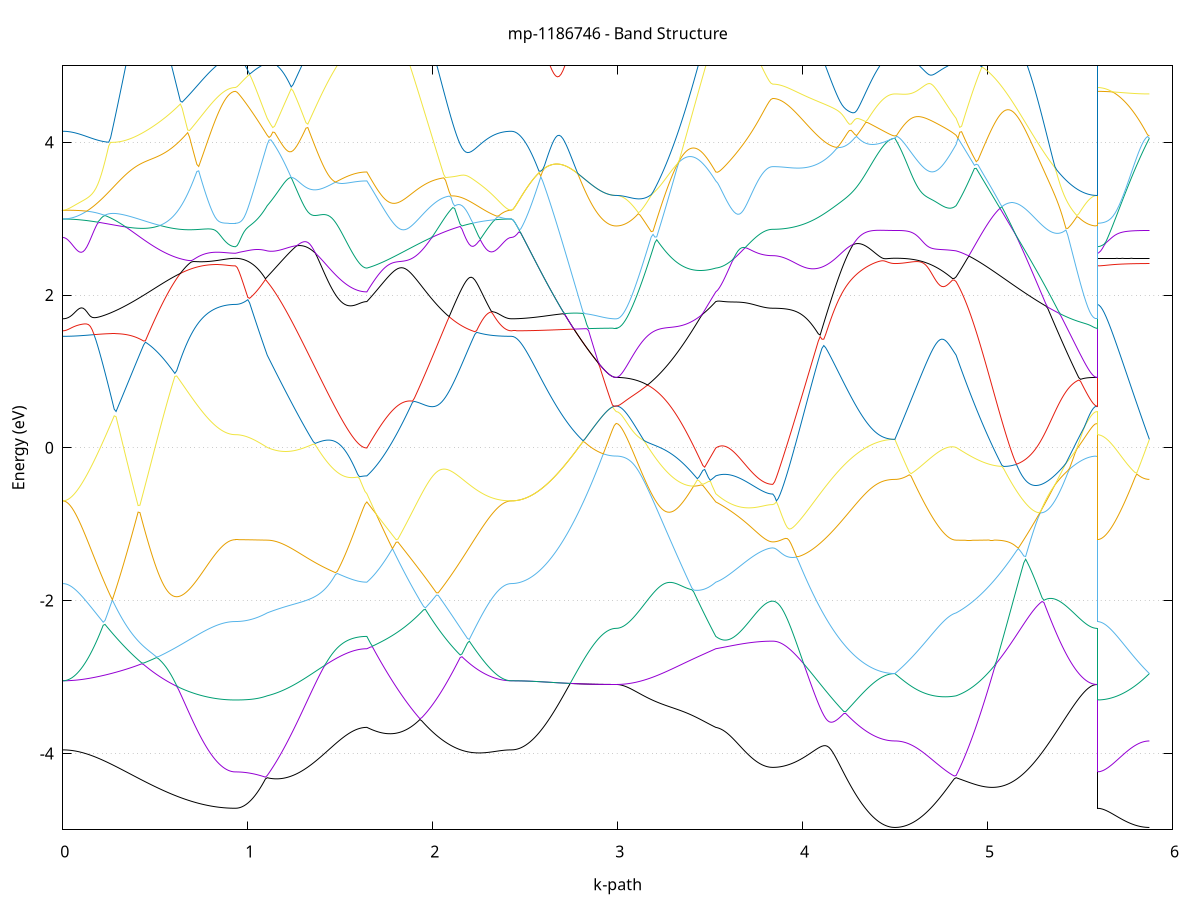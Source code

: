 set title 'mp-1186746 - Band Structure'
set xlabel 'k-path'
set ylabel 'Energy (eV)'
set grid y
set yrange [-5:5]
set terminal png size 800,600
set output 'mp-1186746_bands_gnuplot.png'
plot '-' using 1:2 with lines notitle, '-' using 1:2 with lines notitle, '-' using 1:2 with lines notitle, '-' using 1:2 with lines notitle, '-' using 1:2 with lines notitle, '-' using 1:2 with lines notitle, '-' using 1:2 with lines notitle, '-' using 1:2 with lines notitle, '-' using 1:2 with lines notitle, '-' using 1:2 with lines notitle, '-' using 1:2 with lines notitle, '-' using 1:2 with lines notitle, '-' using 1:2 with lines notitle, '-' using 1:2 with lines notitle, '-' using 1:2 with lines notitle, '-' using 1:2 with lines notitle, '-' using 1:2 with lines notitle, '-' using 1:2 with lines notitle, '-' using 1:2 with lines notitle, '-' using 1:2 with lines notitle, '-' using 1:2 with lines notitle, '-' using 1:2 with lines notitle, '-' using 1:2 with lines notitle, '-' using 1:2 with lines notitle, '-' using 1:2 with lines notitle, '-' using 1:2 with lines notitle, '-' using 1:2 with lines notitle, '-' using 1:2 with lines notitle, '-' using 1:2 with lines notitle, '-' using 1:2 with lines notitle, '-' using 1:2 with lines notitle, '-' using 1:2 with lines notitle, '-' using 1:2 with lines notitle, '-' using 1:2 with lines notitle, '-' using 1:2 with lines notitle, '-' using 1:2 with lines notitle, '-' using 1:2 with lines notitle, '-' using 1:2 with lines notitle, '-' using 1:2 with lines notitle, '-' using 1:2 with lines notitle, '-' using 1:2 with lines notitle, '-' using 1:2 with lines notitle, '-' using 1:2 with lines notitle, '-' using 1:2 with lines notitle, '-' using 1:2 with lines notitle, '-' using 1:2 with lines notitle, '-' using 1:2 with lines notitle, '-' using 1:2 with lines notitle
0.000000 -36.658656
0.009931 -36.658656
0.019863 -36.658656
0.029794 -36.658656
0.039726 -36.658656
0.049657 -36.658656
0.059589 -36.658656
0.069520 -36.658556
0.079452 -36.658556
0.089383 -36.658556
0.099315 -36.658556
0.109246 -36.658556
0.119178 -36.658456
0.129109 -36.658456
0.139041 -36.658456
0.148972 -36.658456
0.158903 -36.658356
0.168835 -36.658356
0.178766 -36.658356
0.188698 -36.658256
0.198629 -36.658256
0.208561 -36.658156
0.218492 -36.658156
0.228424 -36.658056
0.238355 -36.658056
0.248287 -36.657956
0.258218 -36.657956
0.268150 -36.657856
0.278081 -36.657856
0.288013 -36.657756
0.297944 -36.657756
0.307876 -36.657656
0.317807 -36.657556
0.327738 -36.657556
0.337670 -36.657456
0.347601 -36.657456
0.357533 -36.657356
0.367464 -36.657256
0.377396 -36.657156
0.387327 -36.657156
0.397259 -36.657056
0.407190 -36.656956
0.417122 -36.656956
0.427053 -36.656856
0.436985 -36.656756
0.446916 -36.656656
0.456848 -36.656656
0.466779 -36.656556
0.476710 -36.656456
0.486642 -36.656356
0.496573 -36.656256
0.506505 -36.656256
0.516436 -36.656156
0.526368 -36.656056
0.536299 -36.655956
0.546231 -36.655956
0.556162 -36.655856
0.566094 -36.655756
0.576025 -36.655656
0.585957 -36.655556
0.595888 -36.655556
0.605820 -36.655456
0.615751 -36.655356
0.625683 -36.655256
0.635614 -36.655256
0.645545 -36.655156
0.655477 -36.655056
0.665408 -36.655056
0.675340 -36.654956
0.685271 -36.654856
0.695203 -36.654856
0.705134 -36.654756
0.715066 -36.654656
0.724997 -36.654656
0.734929 -36.654556
0.744860 -36.654556
0.754792 -36.654456
0.764723 -36.654456
0.774655 -36.654356
0.784586 -36.654356
0.794517 -36.654256
0.804449 -36.654256
0.814380 -36.654256
0.824312 -36.654156
0.834243 -36.654156
0.844175 -36.654156
0.854106 -36.654056
0.864038 -36.654056
0.873969 -36.654056
0.883901 -36.654056
0.893832 -36.654056
0.903764 -36.654056
0.913695 -36.654056
0.923627 -36.654056
0.933558 -36.654056
0.933558 -36.654056
0.943102 -36.654056
0.952647 -36.654056
0.962191 -36.654056
0.971736 -36.654056
0.981280 -36.654056
0.990824 -36.654056
1.000369 -36.654056
1.009913 -36.654056
1.019457 -36.654156
1.029002 -36.654156
1.038546 -36.654156
1.048091 -36.654256
1.057635 -36.654256
1.067179 -36.654256
1.076724 -36.654356
1.086268 -36.654356
1.095813 -36.654356
1.105357 -36.654456
1.105357 -36.654456
1.115332 -36.654456
1.125307 -36.654556
1.135282 -36.654556
1.145257 -36.654556
1.155231 -36.654656
1.165206 -36.654656
1.175181 -36.654756
1.185156 -36.654756
1.195131 -36.654856
1.205106 -36.654856
1.215081 -36.654956
1.225056 -36.654956
1.235031 -36.655056
1.245006 -36.655156
1.254981 -36.655156
1.264955 -36.655256
1.274930 -36.655256
1.284905 -36.655356
1.294880 -36.655456
1.304855 -36.655456
1.314830 -36.655556
1.324805 -36.655556
1.334780 -36.655656
1.344755 -36.655756
1.354730 -36.655756
1.364705 -36.655856
1.374679 -36.655856
1.384654 -36.655956
1.394629 -36.656056
1.404604 -36.656056
1.414579 -36.656156
1.424554 -36.656156
1.434529 -36.656256
1.444504 -36.656256
1.454479 -36.656356
1.464454 -36.656356
1.474429 -36.656456
1.484403 -36.656456
1.494378 -36.656556
1.504353 -36.656556
1.514328 -36.656556
1.524303 -36.656656
1.534278 -36.656656
1.544253 -36.656656
1.554228 -36.656756
1.564203 -36.656756
1.574178 -36.656756
1.584153 -36.656756
1.594127 -36.656756
1.604102 -36.656856
1.614077 -36.656856
1.624052 -36.656856
1.634027 -36.656856
1.644002 -36.656856
1.644002 -36.656856
1.653896 -36.656856
1.663789 -36.656756
1.673683 -36.656756
1.683577 -36.656756
1.693471 -36.656756
1.703364 -36.656756
1.713258 -36.656756
1.723152 -36.656756
1.733046 -36.656656
1.742939 -36.656656
1.752833 -36.656656
1.762727 -36.656656
1.772621 -36.656656
1.782514 -36.656756
1.792408 -36.656756
1.802302 -36.656756
1.812196 -36.656756
1.822089 -36.656756
1.831983 -36.656756
1.841877 -36.656756
1.851770 -36.656756
1.861664 -36.656856
1.871558 -36.656856
1.881452 -36.656856
1.891345 -36.656856
1.901239 -36.656956
1.911133 -36.656956
1.921027 -36.656956
1.930920 -36.656956
1.940814 -36.657056
1.950708 -36.657056
1.960602 -36.657156
1.970495 -36.657156
1.980389 -36.657156
1.990283 -36.657256
2.000177 -36.657256
2.010070 -36.657356
2.019964 -36.657356
2.029858 -36.657356
2.039752 -36.657456
2.049645 -36.657456
2.059539 -36.657556
2.069433 -36.657556
2.079326 -36.657656
2.089220 -36.657656
2.099114 -36.657656
2.109008 -36.657756
2.118901 -36.657756
2.128795 -36.657856
2.138689 -36.657856
2.148583 -36.657956
2.158476 -36.657956
2.168370 -36.658056
2.178264 -36.658056
2.188158 -36.658056
2.198051 -36.658156
2.207945 -36.658156
2.217839 -36.658256
2.227733 -36.658256
2.237626 -36.658256
2.247520 -36.658356
2.257414 -36.658356
2.267308 -36.658356
2.277201 -36.658456
2.287095 -36.658456
2.296989 -36.658456
2.306882 -36.658456
2.316776 -36.658556
2.326670 -36.658556
2.336564 -36.658556
2.346457 -36.658556
2.356351 -36.658556
2.366245 -36.658656
2.376139 -36.658656
2.386032 -36.658656
2.395926 -36.658656
2.405820 -36.658656
2.415714 -36.658656
2.425607 -36.658656
2.425607 -36.658656
2.435544 -36.658656
2.445480 -36.658656
2.455416 -36.658656
2.465352 -36.658656
2.475288 -36.658656
2.485225 -36.658656
2.495161 -36.658656
2.505097 -36.658656
2.515033 -36.658656
2.524970 -36.658656
2.534906 -36.658656
2.544842 -36.658656
2.554778 -36.658656
2.564714 -36.658656
2.574651 -36.658656
2.584587 -36.658656
2.594523 -36.658656
2.604459 -36.658656
2.614395 -36.658656
2.624332 -36.658656
2.634268 -36.658656
2.644204 -36.658556
2.654140 -36.658556
2.664077 -36.658556
2.674013 -36.658556
2.683949 -36.658556
2.693885 -36.658556
2.703821 -36.658556
2.713758 -36.658556
2.723694 -36.658556
2.733630 -36.658556
2.743566 -36.658556
2.753502 -36.658556
2.763439 -36.658556
2.773375 -36.658556
2.783311 -36.658556
2.793247 -36.658556
2.803184 -36.658556
2.813120 -36.658556
2.823056 -36.658556
2.832992 -36.658556
2.842928 -36.658556
2.852865 -36.658556
2.862801 -36.658556
2.872737 -36.658556
2.882673 -36.658556
2.892609 -36.658556
2.902546 -36.658556
2.912482 -36.658556
2.922418 -36.658556
2.932354 -36.658556
2.942291 -36.658556
2.952227 -36.658556
2.962163 -36.658556
2.972099 -36.658556
2.982035 -36.658556
2.991972 -36.658556
2.991972 -36.658556
3.001947 -36.658556
3.011921 -36.658556
3.021896 -36.658556
3.031871 -36.658456
3.041846 -36.658456
3.051821 -36.658456
3.061796 -36.658456
3.071771 -36.658456
3.081746 -36.658456
3.091721 -36.658456
3.101696 -36.658356
3.111671 -36.658356
3.121645 -36.658356
3.131620 -36.658356
3.141595 -36.658256
3.151570 -36.658256
3.161545 -36.658256
3.171520 -36.658156
3.181495 -36.658156
3.191470 -36.658156
3.201445 -36.658056
3.211420 -36.658056
3.221395 -36.658056
3.231369 -36.657956
3.241344 -36.657956
3.251319 -36.657856
3.261294 -36.657856
3.271269 -36.657856
3.281244 -36.657756
3.291219 -36.657756
3.301194 -36.657656
3.311169 -36.657656
3.321144 -36.657556
3.331119 -36.657556
3.341093 -36.657556
3.351068 -36.657456
3.361043 -36.657456
3.371018 -36.657356
3.380993 -36.657356
3.390968 -36.657256
3.400943 -36.657256
3.410918 -36.657256
3.420893 -36.657156
3.430868 -36.657156
3.440843 -36.657056
3.450817 -36.657056
3.460792 -36.657056
3.470767 -36.656956
3.480742 -36.656956
3.490717 -36.656956
3.500692 -36.656956
3.510667 -36.656856
3.520642 -36.656856
3.530617 -36.656856
3.530617 -36.656856
3.540557 -36.656856
3.550497 -36.656856
3.560437 -36.656856
3.570377 -36.656756
3.580316 -36.656756
3.590256 -36.656756
3.600196 -36.656756
3.610136 -36.656756
3.620076 -36.656756
3.630016 -36.656756
3.639956 -36.656756
3.649896 -36.656756
3.659836 -36.656756
3.669776 -36.656756
3.679716 -36.656756
3.689656 -36.656756
3.699596 -36.656756
3.709536 -36.656756
3.719476 -36.656756
3.729416 -36.656756
3.739356 -36.656756
3.749296 -36.656756
3.759236 -36.656756
3.769176 -36.656656
3.779116 -36.656656
3.789056 -36.656656
3.798996 -36.656656
3.808936 -36.656656
3.818876 -36.656656
3.828816 -36.656656
3.838756 -36.656656
3.838756 -36.656656
3.848608 -36.656656
3.858461 -36.656656
3.868313 -36.656656
3.878166 -36.656656
3.888019 -36.656656
3.897871 -36.656656
3.907724 -36.656656
3.917576 -36.656556
3.927429 -36.656556
3.937282 -36.656556
3.947134 -36.656556
3.956987 -36.656456
3.966840 -36.656456
3.976692 -36.656456
3.986545 -36.656356
3.996397 -36.656356
4.006250 -36.656256
4.016103 -36.656256
4.025955 -36.656156
4.035808 -36.656156
4.045660 -36.656056
4.055513 -36.656056
4.065366 -36.655956
4.075218 -36.655956
4.085071 -36.655856
4.094924 -36.655856
4.104776 -36.655756
4.114629 -36.655656
4.124481 -36.655656
4.134334 -36.655556
4.144187 -36.655556
4.154039 -36.655456
4.163892 -36.655356
4.173744 -36.655356
4.183597 -36.655256
4.193450 -36.655156
4.203302 -36.655156
4.213155 -36.655056
4.223008 -36.655056
4.232860 -36.654956
4.242713 -36.654856
4.252565 -36.654856
4.262418 -36.654756
4.272271 -36.654756
4.282123 -36.654656
4.291976 -36.654656
4.301828 -36.654556
4.311681 -36.654556
4.321534 -36.654456
4.331386 -36.654456
4.341239 -36.654356
4.351092 -36.654356
4.360944 -36.654256
4.370797 -36.654256
4.380649 -36.654256
4.390502 -36.654156
4.400355 -36.654156
4.410207 -36.654156
4.420060 -36.654156
4.429912 -36.654056
4.439765 -36.654056
4.449618 -36.654056
4.459470 -36.654056
4.469323 -36.654056
4.479176 -36.654056
4.489028 -36.654056
4.498881 -36.654056
4.498881 -36.654056
4.508623 -36.654056
4.518364 -36.654056
4.528106 -36.654056
4.537848 -36.654056
4.547590 -36.654056
4.557331 -36.654056
4.567073 -36.654056
4.576815 -36.654056
4.586557 -36.654056
4.596299 -36.654056
4.606040 -36.654056
4.615782 -36.654056
4.625524 -36.654056
4.635266 -36.654056
4.645007 -36.654056
4.654749 -36.654156
4.664491 -36.654156
4.674233 -36.654156
4.683975 -36.654156
4.693716 -36.654156
4.703458 -36.654156
4.713200 -36.654156
4.722942 -36.654256
4.732683 -36.654256
4.742425 -36.654256
4.752167 -36.654256
4.761909 -36.654256
4.771651 -36.654256
4.781392 -36.654356
4.791134 -36.654356
4.800876 -36.654356
4.810618 -36.654356
4.820359 -36.654456
4.830101 -36.654456
4.830101 -36.654456
4.839994 -36.654456
4.849887 -36.654556
4.859780 -36.654556
4.869673 -36.654656
4.879566 -36.654656
4.889459 -36.654756
4.899352 -36.654856
4.909245 -36.654856
4.919138 -36.654956
4.929031 -36.655056
4.938924 -36.655056
4.948817 -36.655156
4.958710 -36.655256
4.968603 -36.655256
4.978496 -36.655356
4.988389 -36.655456
4.998282 -36.655456
5.008175 -36.655556
5.018068 -36.655656
5.027961 -36.655756
5.037854 -36.655756
5.047747 -36.655856
5.057640 -36.655956
5.067533 -36.656056
5.077426 -36.656056
5.087319 -36.656156
5.097212 -36.656256
5.107105 -36.656356
5.116998 -36.656356
5.126890 -36.656456
5.136783 -36.656556
5.146676 -36.656656
5.156569 -36.656656
5.166462 -36.656756
5.176355 -36.656856
5.186248 -36.656956
5.196141 -36.656956
5.206034 -36.657056
5.215927 -36.657156
5.225820 -36.657156
5.235713 -36.657256
5.245606 -36.657356
5.255499 -36.657356
5.265392 -36.657456
5.275285 -36.657456
5.285178 -36.657556
5.295071 -36.657656
5.304964 -36.657656
5.314857 -36.657756
5.324750 -36.657756
5.334643 -36.657856
5.344536 -36.657856
5.354429 -36.657956
5.364322 -36.657956
5.374215 -36.658056
5.384108 -36.658056
5.394001 -36.658156
5.403894 -36.658156
5.413787 -36.658156
5.423680 -36.658256
5.433573 -36.658256
5.443466 -36.658256
5.453359 -36.658356
5.463252 -36.658356
5.473145 -36.658356
5.483038 -36.658356
5.492931 -36.658456
5.502824 -36.658456
5.512717 -36.658456
5.522609 -36.658456
5.532502 -36.658456
5.542395 -36.658456
5.552288 -36.658456
5.562181 -36.658456
5.572074 -36.658556
5.581967 -36.658556
5.591860 -36.658556
5.591860 -36.654056
5.601625 -36.654056
5.611390 -36.654056
5.621155 -36.654056
5.630920 -36.654056
5.640685 -36.654056
5.650450 -36.654056
5.660215 -36.654056
5.669980 -36.654056
5.679744 -36.654056
5.689509 -36.654056
5.699274 -36.654056
5.709039 -36.654056
5.718804 -36.654056
5.728569 -36.654056
5.738334 -36.654056
5.748099 -36.654056
5.757864 -36.654056
5.767629 -36.654056
5.777393 -36.654056
5.787158 -36.654056
5.796923 -36.654056
5.806688 -36.654056
5.816453 -36.654056
5.826218 -36.654056
5.835983 -36.654056
5.845748 -36.654056
5.855513 -36.654056
5.865278 -36.654056
5.875042 -36.654056
e
0.000000 -18.739256
0.009931 -18.739256
0.019863 -18.739256
0.029794 -18.739256
0.039726 -18.739156
0.049657 -18.739156
0.059589 -18.739156
0.069520 -18.739056
0.079452 -18.738956
0.089383 -18.738856
0.099315 -18.738856
0.109246 -18.738756
0.119178 -18.738656
0.129109 -18.738456
0.139041 -18.738356
0.148972 -18.738256
0.158903 -18.738156
0.168835 -18.737956
0.178766 -18.737856
0.188698 -18.737656
0.198629 -18.737456
0.208561 -18.737356
0.218492 -18.737156
0.228424 -18.736956
0.238355 -18.736756
0.248287 -18.736556
0.258218 -18.736356
0.268150 -18.736156
0.278081 -18.735956
0.288013 -18.736956
0.297944 -18.738156
0.307876 -18.739356
0.317807 -18.740556
0.327738 -18.741756
0.337670 -18.742956
0.347601 -18.744156
0.357533 -18.745456
0.367464 -18.746656
0.377396 -18.747856
0.387327 -18.749056
0.397259 -18.750356
0.407190 -18.751556
0.417122 -18.752756
0.427053 -18.753956
0.436985 -18.755056
0.446916 -18.756256
0.456848 -18.757456
0.466779 -18.758556
0.476710 -18.759656
0.486642 -18.760756
0.496573 -18.761856
0.506505 -18.762956
0.516436 -18.763956
0.526368 -18.765056
0.536299 -18.766056
0.546231 -18.767056
0.556162 -18.767956
0.566094 -18.768856
0.576025 -18.769756
0.585957 -18.770656
0.595888 -18.771556
0.605820 -18.772356
0.615751 -18.773156
0.625683 -18.773956
0.635614 -18.774756
0.645545 -18.775456
0.655477 -18.776156
0.665408 -18.776756
0.675340 -18.777456
0.685271 -18.778056
0.695203 -18.778656
0.705134 -18.779256
0.715066 -18.779756
0.724997 -18.780256
0.734929 -18.780756
0.744860 -18.781156
0.754792 -18.781656
0.764723 -18.782056
0.774655 -18.782456
0.784586 -18.782756
0.794517 -18.783156
0.804449 -18.783456
0.814380 -18.783756
0.824312 -18.783956
0.834243 -18.784256
0.844175 -18.784456
0.854106 -18.784656
0.864038 -18.784756
0.873969 -18.784956
0.883901 -18.785056
0.893832 -18.785156
0.903764 -18.785256
0.913695 -18.785256
0.923627 -18.785356
0.933558 -18.785356
0.933558 -18.785356
0.943102 -18.785356
0.952647 -18.785256
0.962191 -18.785156
0.971736 -18.785056
0.981280 -18.784856
0.990824 -18.784756
1.000369 -18.784456
1.009913 -18.784256
1.019457 -18.783956
1.029002 -18.783656
1.038546 -18.783256
1.048091 -18.782856
1.057635 -18.782456
1.067179 -18.781956
1.076724 -18.781456
1.086268 -18.780956
1.095813 -18.780456
1.105357 -18.779856
1.105357 -18.779856
1.115332 -18.779556
1.125307 -18.779556
1.135282 -18.779756
1.145257 -18.780056
1.155231 -18.780456
1.165206 -18.780956
1.175181 -18.781456
1.185156 -18.782056
1.195131 -18.782656
1.205106 -18.783256
1.215081 -18.783856
1.225056 -18.784556
1.235031 -18.785256
1.245006 -18.785956
1.254981 -18.786656
1.264955 -18.787356
1.274930 -18.788056
1.284905 -18.788756
1.294880 -18.789556
1.304855 -18.790256
1.314830 -18.790956
1.324805 -18.791756
1.334780 -18.792456
1.344755 -18.793156
1.354730 -18.793956
1.364705 -18.794656
1.374679 -18.795356
1.384654 -18.796056
1.394629 -18.796756
1.404604 -18.797456
1.414579 -18.798056
1.424554 -18.798756
1.434529 -18.799356
1.444504 -18.799956
1.454479 -18.800556
1.464454 -18.801156
1.474429 -18.801656
1.484403 -18.802156
1.494378 -18.802656
1.504353 -18.803156
1.514328 -18.803556
1.524303 -18.803956
1.534278 -18.804356
1.544253 -18.804756
1.554228 -18.805056
1.564203 -18.805356
1.574178 -18.805556
1.584153 -18.805756
1.594127 -18.805956
1.604102 -18.806156
1.614077 -18.806256
1.624052 -18.806356
1.634027 -18.806356
1.644002 -18.806456
1.644002 -18.806456
1.653896 -18.807556
1.663789 -18.808656
1.673683 -18.809556
1.683577 -18.810456
1.693471 -18.811256
1.703364 -18.811956
1.713258 -18.812456
1.723152 -18.812956
1.733046 -18.813356
1.742939 -18.813656
1.752833 -18.813756
1.762727 -18.813856
1.772621 -18.813856
1.782514 -18.813656
1.792408 -18.813456
1.802302 -18.813156
1.812196 -18.812656
1.822089 -18.812156
1.831983 -18.811456
1.841877 -18.810756
1.851770 -18.809956
1.861664 -18.808956
1.871558 -18.807956
1.881452 -18.806856
1.891345 -18.805556
1.901239 -18.804256
1.911133 -18.802956
1.921027 -18.801456
1.930920 -18.799956
1.940814 -18.798256
1.950708 -18.796556
1.960602 -18.794856
1.970495 -18.793056
1.980389 -18.791156
1.990283 -18.789156
2.000177 -18.787156
2.010070 -18.785156
2.019964 -18.783056
2.029858 -18.780956
2.039752 -18.778756
2.049645 -18.776556
2.059539 -18.774356
2.069433 -18.772056
2.079326 -18.769856
2.089220 -18.767556
2.099114 -18.765256
2.109008 -18.762956
2.118901 -18.760756
2.128795 -18.758456
2.138689 -18.756256
2.148583 -18.753956
2.158476 -18.751756
2.168370 -18.749556
2.178264 -18.747456
2.188158 -18.745356
2.198051 -18.743256
2.207945 -18.741256
2.217839 -18.739256
2.227733 -18.737656
2.237626 -18.737756
2.247520 -18.737856
2.257414 -18.738056
2.267308 -18.738156
2.277201 -18.738256
2.287095 -18.738456
2.296989 -18.738556
2.306882 -18.738656
2.316776 -18.738756
2.326670 -18.738856
2.336564 -18.738956
2.346457 -18.738956
2.356351 -18.739056
2.366245 -18.739156
2.376139 -18.739156
2.386032 -18.739156
2.395926 -18.739256
2.405820 -18.739256
2.415714 -18.739256
2.425607 -18.739256
2.425607 -18.739256
2.435544 -18.739256
2.445480 -18.739356
2.455416 -18.739456
2.465352 -18.739656
2.475288 -18.739856
2.485225 -18.740056
2.495161 -18.740356
2.505097 -18.740756
2.515033 -18.741056
2.524970 -18.741556
2.534906 -18.741956
2.544842 -18.742456
2.554778 -18.742956
2.564714 -18.743556
2.574651 -18.744156
2.584587 -18.744756
2.594523 -18.745456
2.604459 -18.746056
2.614395 -18.746856
2.624332 -18.747556
2.634268 -18.748256
2.644204 -18.749056
2.654140 -18.749856
2.664077 -18.750656
2.674013 -18.751456
2.683949 -18.752256
2.693885 -18.753056
2.703821 -18.753856
2.713758 -18.754656
2.723694 -18.755556
2.733630 -18.756356
2.743566 -18.757156
2.753502 -18.757956
2.763439 -18.758756
2.773375 -18.759456
2.783311 -18.760256
2.793247 -18.760956
2.803184 -18.761756
2.813120 -18.762456
2.823056 -18.763056
2.832992 -18.763756
2.842928 -18.764356
2.852865 -18.764956
2.862801 -18.765456
2.872737 -18.765956
2.882673 -18.766456
2.892609 -18.766956
2.902546 -18.767356
2.912482 -18.767656
2.922418 -18.768056
2.932354 -18.768256
2.942291 -18.768556
2.952227 -18.768756
2.962163 -18.768856
2.972099 -18.769056
2.982035 -18.769056
2.991972 -18.769056
2.991972 -18.769056
3.001947 -18.769056
3.011921 -18.769056
3.021896 -18.768956
3.031871 -18.768856
3.041846 -18.768756
3.051821 -18.768656
3.061796 -18.768456
3.071771 -18.768256
3.081746 -18.768056
3.091721 -18.767756
3.101696 -18.767456
3.111671 -18.767156
3.121645 -18.766856
3.131620 -18.766556
3.141595 -18.766156
3.151570 -18.765756
3.161545 -18.765356
3.171520 -18.764856
3.181495 -18.764456
3.191470 -18.763956
3.201445 -18.763456
3.211420 -18.762956
3.221395 -18.762456
3.231369 -18.761956
3.241344 -18.761356
3.251319 -18.760756
3.261294 -18.760256
3.271269 -18.759656
3.281244 -18.759056
3.291219 -18.760356
3.301194 -18.762556
3.311169 -18.764756
3.321144 -18.767056
3.331119 -18.769256
3.341093 -18.771456
3.351068 -18.773756
3.361043 -18.775956
3.371018 -18.778156
3.380993 -18.780256
3.390968 -18.782356
3.400943 -18.784456
3.410918 -18.786556
3.420893 -18.788556
3.430868 -18.790456
3.440843 -18.792356
3.450817 -18.794256
3.460792 -18.795956
3.470767 -18.797756
3.480742 -18.799356
3.490717 -18.800956
3.500692 -18.802456
3.510667 -18.803856
3.520642 -18.805156
3.530617 -18.806456
3.530617 -18.806456
3.540557 -18.806856
3.550497 -18.807356
3.560437 -18.807756
3.570377 -18.808256
3.580316 -18.808656
3.590256 -18.809056
3.600196 -18.809456
3.610136 -18.809856
3.620076 -18.810156
3.630016 -18.810556
3.639956 -18.810956
3.649896 -18.811256
3.659836 -18.811556
3.669776 -18.811856
3.679716 -18.812156
3.689656 -18.812456
3.699596 -18.812656
3.709536 -18.812956
3.719476 -18.813156
3.729416 -18.813356
3.739356 -18.813556
3.749296 -18.813756
3.759236 -18.813856
3.769176 -18.814056
3.779116 -18.814156
3.789056 -18.814256
3.798996 -18.814356
3.808936 -18.814356
3.818876 -18.814456
3.828816 -18.814456
3.838756 -18.814456
3.838756 -18.814456
3.848608 -18.814456
3.858461 -18.814356
3.868313 -18.814356
3.878166 -18.814156
3.888019 -18.814056
3.897871 -18.813856
3.907724 -18.813656
3.917576 -18.813356
3.927429 -18.813056
3.937282 -18.812756
3.947134 -18.812356
3.956987 -18.811956
3.966840 -18.811556
3.976692 -18.811156
3.986545 -18.810656
3.996397 -18.810156
4.006250 -18.809656
4.016103 -18.809056
4.025955 -18.808556
4.035808 -18.807956
4.045660 -18.807256
4.055513 -18.806656
4.065366 -18.805956
4.075218 -18.805356
4.085071 -18.804656
4.094924 -18.803956
4.104776 -18.803156
4.114629 -18.802456
4.124481 -18.801756
4.134334 -18.800956
4.144187 -18.800256
4.154039 -18.799456
4.163892 -18.798756
4.173744 -18.797956
4.183597 -18.797156
4.193450 -18.796456
4.203302 -18.795656
4.213155 -18.794956
4.223008 -18.794156
4.232860 -18.793456
4.242713 -18.792756
4.252565 -18.792056
4.262418 -18.791356
4.272271 -18.790656
4.282123 -18.789956
4.291976 -18.789356
4.301828 -18.788656
4.311681 -18.788056
4.321534 -18.787456
4.331386 -18.786956
4.341239 -18.786356
4.351092 -18.785856
4.360944 -18.785356
4.370797 -18.784956
4.380649 -18.784456
4.390502 -18.784056
4.400355 -18.783756
4.410207 -18.783456
4.420060 -18.783156
4.429912 -18.782856
4.439765 -18.782656
4.449618 -18.782456
4.459470 -18.782256
4.469323 -18.782156
4.479176 -18.782056
4.489028 -18.781956
4.498881 -18.781956
4.498881 -18.781956
4.508623 -18.782156
4.518364 -18.782256
4.528106 -18.782356
4.537848 -18.782456
4.547590 -18.782656
4.557331 -18.782756
4.567073 -18.782756
4.576815 -18.782856
4.586557 -18.782956
4.596299 -18.782956
4.606040 -18.783056
4.615782 -18.783056
4.625524 -18.783056
4.635266 -18.783056
4.645007 -18.783056
4.654749 -18.783056
4.664491 -18.782956
4.674233 -18.782856
4.683975 -18.782856
4.693716 -18.782756
4.703458 -18.782656
4.713200 -18.782556
4.722942 -18.782356
4.732683 -18.782256
4.742425 -18.782056
4.752167 -18.781856
4.761909 -18.781656
4.771651 -18.781456
4.781392 -18.781256
4.791134 -18.780956
4.800876 -18.780756
4.810618 -18.780456
4.820359 -18.780156
4.830101 -18.779856
4.830101 -18.779856
4.839994 -18.779256
4.849887 -18.778556
4.859780 -18.777856
4.869673 -18.777156
4.879566 -18.776456
4.889459 -18.775656
4.899352 -18.774856
4.909245 -18.774056
4.919138 -18.773156
4.929031 -18.772356
4.938924 -18.771456
4.948817 -18.770556
4.958710 -18.769556
4.968603 -18.768756
4.978496 -18.768156
4.988389 -18.767456
4.998282 -18.766656
5.008175 -18.765956
5.018068 -18.765256
5.027961 -18.764456
5.037854 -18.763656
5.047747 -18.762756
5.057640 -18.761956
5.067533 -18.761056
5.077426 -18.760156
5.087319 -18.759256
5.097212 -18.758356
5.107105 -18.757456
5.116998 -18.756456
5.126890 -18.755456
5.136783 -18.754456
5.146676 -18.753456
5.156569 -18.752456
5.166462 -18.751456
5.176355 -18.750456
5.186248 -18.750556
5.196141 -18.751356
5.206034 -18.752056
5.215927 -18.752756
5.225820 -18.753456
5.235713 -18.754156
5.245606 -18.754856
5.255499 -18.755556
5.265392 -18.756256
5.275285 -18.756956
5.285178 -18.757656
5.295071 -18.758256
5.304964 -18.758956
5.314857 -18.759556
5.324750 -18.760156
5.334643 -18.760756
5.344536 -18.761356
5.354429 -18.761856
5.364322 -18.762456
5.374215 -18.762956
5.384108 -18.763456
5.394001 -18.763956
5.403894 -18.764456
5.413787 -18.764956
5.423680 -18.765356
5.433573 -18.765756
5.443466 -18.766156
5.453359 -18.766556
5.463252 -18.766856
5.473145 -18.767256
5.483038 -18.767456
5.492931 -18.767756
5.502824 -18.768056
5.512717 -18.768256
5.522609 -18.768456
5.532502 -18.768656
5.542395 -18.768756
5.552288 -18.768856
5.562181 -18.768956
5.572074 -18.769056
5.581967 -18.769056
5.591860 -18.769056
5.591860 -18.785356
5.601625 -18.785356
5.611390 -18.785356
5.621155 -18.785256
5.630920 -18.785256
5.640685 -18.785256
5.650450 -18.785156
5.660215 -18.785056
5.669980 -18.785056
5.679744 -18.784956
5.689509 -18.784856
5.699274 -18.784756
5.709039 -18.784656
5.718804 -18.784556
5.728569 -18.784456
5.738334 -18.784256
5.748099 -18.784156
5.757864 -18.783956
5.767629 -18.783856
5.777393 -18.783656
5.787158 -18.783556
5.796923 -18.783356
5.806688 -18.783256
5.816453 -18.783056
5.826218 -18.782856
5.835983 -18.782656
5.845748 -18.782456
5.855513 -18.782356
5.865278 -18.782156
5.875042 -18.781956
e
0.000000 -18.716956
0.009931 -18.717056
0.019863 -18.717056
0.029794 -18.717256
0.039726 -18.717456
0.049657 -18.717656
0.059589 -18.717956
0.069520 -18.718356
0.079452 -18.718756
0.089383 -18.719156
0.099315 -18.719756
0.109246 -18.720256
0.119178 -18.720856
0.129109 -18.721556
0.139041 -18.722256
0.148972 -18.722956
0.158903 -18.723756
0.168835 -18.724556
0.178766 -18.725456
0.188698 -18.726356
0.198629 -18.727256
0.208561 -18.728256
0.218492 -18.729256
0.228424 -18.730256
0.238355 -18.731356
0.248287 -18.732456
0.258218 -18.733556
0.268150 -18.734656
0.278081 -18.735856
0.288013 -18.735756
0.297944 -18.735556
0.307876 -18.735356
0.317807 -18.735056
0.327738 -18.734856
0.337670 -18.734656
0.347601 -18.735456
0.357533 -18.736456
0.367464 -18.737356
0.377396 -18.738356
0.387327 -18.739356
0.397259 -18.740356
0.407190 -18.741356
0.417122 -18.742356
0.427053 -18.743356
0.436985 -18.744356
0.446916 -18.745356
0.456848 -18.746356
0.466779 -18.747456
0.476710 -18.748456
0.486642 -18.749456
0.496573 -18.750556
0.506505 -18.751556
0.516436 -18.752556
0.526368 -18.753556
0.536299 -18.754556
0.546231 -18.755556
0.556162 -18.756556
0.566094 -18.757556
0.576025 -18.758556
0.585957 -18.759456
0.595888 -18.760456
0.605820 -18.761356
0.615751 -18.762356
0.625683 -18.763256
0.635614 -18.764056
0.645545 -18.764956
0.655477 -18.765856
0.665408 -18.766656
0.675340 -18.767456
0.685271 -18.768256
0.695203 -18.769056
0.705134 -18.769756
0.715066 -18.770456
0.724997 -18.771156
0.734929 -18.771856
0.744860 -18.772456
0.754792 -18.773056
0.764723 -18.773656
0.774655 -18.774156
0.784586 -18.774656
0.794517 -18.775156
0.804449 -18.775656
0.814380 -18.776056
0.824312 -18.776456
0.834243 -18.776856
0.844175 -18.777156
0.854106 -18.777456
0.864038 -18.777756
0.873969 -18.777956
0.883901 -18.778156
0.893832 -18.778256
0.903764 -18.778456
0.913695 -18.778456
0.923627 -18.778556
0.933558 -18.778556
0.933558 -18.778556
0.943102 -18.778556
0.952647 -18.778556
0.962191 -18.778456
0.971736 -18.778456
0.981280 -18.778356
0.990824 -18.778256
1.000369 -18.778156
1.009913 -18.778056
1.019457 -18.777856
1.029002 -18.777756
1.038546 -18.777556
1.048091 -18.777356
1.057635 -18.777056
1.067179 -18.776856
1.076724 -18.776656
1.086268 -18.776356
1.095813 -18.776056
1.105357 -18.775756
1.105357 -18.775756
1.115332 -18.775356
1.125307 -18.774556
1.135282 -18.773656
1.145257 -18.772456
1.155231 -18.771156
1.165206 -18.769756
1.175181 -18.768256
1.185156 -18.766656
1.195131 -18.765056
1.205106 -18.763356
1.215081 -18.761556
1.225056 -18.759756
1.235031 -18.757956
1.245006 -18.756056
1.254981 -18.754156
1.264955 -18.752256
1.274930 -18.750256
1.284905 -18.748256
1.294880 -18.746256
1.304855 -18.744256
1.314830 -18.742256
1.324805 -18.740256
1.334780 -18.738256
1.344755 -18.736756
1.354730 -18.737156
1.364705 -18.737456
1.374679 -18.737856
1.384654 -18.738156
1.394629 -18.738556
1.404604 -18.738856
1.414579 -18.739256
1.424554 -18.739556
1.434529 -18.739856
1.444504 -18.740156
1.454479 -18.740456
1.464454 -18.740756
1.474429 -18.741056
1.484403 -18.741256
1.494378 -18.741556
1.504353 -18.741756
1.514328 -18.741956
1.524303 -18.742156
1.534278 -18.742356
1.544253 -18.742556
1.554228 -18.742656
1.564203 -18.742856
1.574178 -18.742956
1.584153 -18.743056
1.594127 -18.743156
1.604102 -18.743256
1.614077 -18.743256
1.624052 -18.743356
1.634027 -18.743356
1.644002 -18.743356
1.644002 -18.743356
1.653896 -18.742856
1.663789 -18.742356
1.673683 -18.741856
1.683577 -18.741356
1.693471 -18.740856
1.703364 -18.740356
1.713258 -18.739956
1.723152 -18.739556
1.733046 -18.739156
1.742939 -18.738756
1.752833 -18.738356
1.762727 -18.737956
1.772621 -18.737656
1.782514 -18.737356
1.792408 -18.737056
1.802302 -18.736756
1.812196 -18.736456
1.822089 -18.736256
1.831983 -18.736056
1.841877 -18.735756
1.851770 -18.735656
1.861664 -18.735456
1.871558 -18.735256
1.881452 -18.735156
1.891345 -18.735056
1.901239 -18.734956
1.911133 -18.734856
1.921027 -18.734756
1.930920 -18.734656
1.940814 -18.734656
1.950708 -18.734656
1.960602 -18.734656
1.970495 -18.734656
1.980389 -18.734656
1.990283 -18.734656
2.000177 -18.734756
2.010070 -18.734756
2.019964 -18.734856
2.029858 -18.734956
2.039752 -18.734956
2.049645 -18.735056
2.059539 -18.735156
2.069433 -18.735356
2.079326 -18.735456
2.089220 -18.735556
2.099114 -18.735656
2.109008 -18.735856
2.118901 -18.735956
2.128795 -18.736156
2.138689 -18.736256
2.148583 -18.736456
2.158476 -18.736556
2.168370 -18.736756
2.178264 -18.736856
2.188158 -18.737056
2.198051 -18.737156
2.207945 -18.737356
2.217839 -18.737456
2.227733 -18.737356
2.237626 -18.735556
2.247520 -18.733756
2.257414 -18.732056
2.267308 -18.730456
2.277201 -18.728856
2.287095 -18.727356
2.296989 -18.726056
2.306882 -18.724756
2.316776 -18.723556
2.326670 -18.722456
2.336564 -18.721356
2.346457 -18.720456
2.356351 -18.719656
2.366245 -18.718956
2.376139 -18.718356
2.386032 -18.717856
2.395926 -18.717456
2.405820 -18.717256
2.415714 -18.717056
2.425607 -18.716956
2.425607 -18.716956
2.435544 -18.716956
2.445480 -18.716956
2.455416 -18.717056
2.465352 -18.717056
2.475288 -18.717056
2.485225 -18.717056
2.495161 -18.717056
2.505097 -18.717156
2.515033 -18.717156
2.524970 -18.717156
2.534906 -18.717256
2.544842 -18.717256
2.554778 -18.717256
2.564714 -18.717356
2.574651 -18.717356
2.584587 -18.717456
2.594523 -18.717456
2.604459 -18.717556
2.614395 -18.717656
2.624332 -18.717656
2.634268 -18.717756
2.644204 -18.717756
2.654140 -18.717856
2.664077 -18.717956
2.674013 -18.717956
2.683949 -18.718056
2.693885 -18.718156
2.703821 -18.718156
2.713758 -18.718256
2.723694 -18.718356
2.733630 -18.718356
2.743566 -18.718456
2.753502 -18.718556
2.763439 -18.718556
2.773375 -18.718656
2.783311 -18.718756
2.793247 -18.718756
2.803184 -18.718856
2.813120 -18.718856
2.823056 -18.718956
2.832992 -18.719056
2.842928 -18.719056
2.852865 -18.719156
2.862801 -18.719156
2.872737 -18.719156
2.882673 -18.719256
2.892609 -18.719256
2.902546 -18.719356
2.912482 -18.719356
2.922418 -18.719356
2.932354 -18.719356
2.942291 -18.719456
2.952227 -18.719456
2.962163 -18.719456
2.972099 -18.719456
2.982035 -18.719456
2.991972 -18.719456
2.991972 -18.719456
3.001947 -18.719556
3.011921 -18.719656
3.021896 -18.719956
3.031871 -18.720356
3.041846 -18.720856
3.051821 -18.721356
3.061796 -18.722056
3.071771 -18.722856
3.081746 -18.723756
3.091721 -18.724756
3.101696 -18.725856
3.111671 -18.727056
3.121645 -18.728356
3.131620 -18.729756
3.141595 -18.731156
3.151570 -18.732656
3.161545 -18.734256
3.171520 -18.735956
3.181495 -18.737756
3.191470 -18.739556
3.201445 -18.741456
3.211420 -18.743356
3.221395 -18.745356
3.231369 -18.747356
3.241344 -18.749456
3.251319 -18.751556
3.261294 -18.753756
3.271269 -18.755856
3.281244 -18.758056
3.291219 -18.758356
3.301194 -18.757756
3.311169 -18.757156
3.321144 -18.756556
3.331119 -18.755856
3.341093 -18.755256
3.351068 -18.754556
3.361043 -18.753956
3.371018 -18.753256
3.380993 -18.752656
3.390968 -18.751956
3.400943 -18.751256
3.410918 -18.750656
3.420893 -18.749956
3.430868 -18.749356
3.440843 -18.748756
3.450817 -18.748056
3.460792 -18.747456
3.470767 -18.746856
3.480742 -18.746256
3.490717 -18.745656
3.500692 -18.745056
3.510667 -18.744456
3.520642 -18.743956
3.530617 -18.743356
3.530617 -18.743356
3.540557 -18.743156
3.550497 -18.742956
3.560437 -18.742656
3.570377 -18.742456
3.580316 -18.742156
3.590256 -18.741956
3.600196 -18.741656
3.610136 -18.741356
3.620076 -18.741056
3.630016 -18.740856
3.639956 -18.740556
3.649896 -18.740256
3.659836 -18.740056
3.669776 -18.739756
3.679716 -18.739556
3.689656 -18.739256
3.699596 -18.739056
3.709536 -18.738756
3.719476 -18.738556
3.729416 -18.738356
3.739356 -18.738156
3.749296 -18.738056
3.759236 -18.737856
3.769176 -18.737756
3.779116 -18.737656
3.789056 -18.737456
3.798996 -18.737456
3.808936 -18.737356
3.818876 -18.737256
3.828816 -18.737256
3.838756 -18.737256
3.838756 -18.737256
3.848608 -18.737256
3.858461 -18.737256
3.868313 -18.737156
3.878166 -18.737156
3.888019 -18.737056
3.897871 -18.737056
3.907724 -18.736956
3.917576 -18.736856
3.927429 -18.736756
3.937282 -18.736556
3.947134 -18.736456
3.956987 -18.736356
3.966840 -18.736156
3.976692 -18.735956
3.986545 -18.735856
3.996397 -18.735656
4.006250 -18.735456
4.016103 -18.735256
4.025955 -18.734956
4.035808 -18.734756
4.045660 -18.734556
4.055513 -18.734256
4.065366 -18.734056
4.075218 -18.733756
4.085071 -18.733556
4.094924 -18.733256
4.104776 -18.732956
4.114629 -18.732756
4.124481 -18.732456
4.134334 -18.733156
4.144187 -18.735156
4.154039 -18.737156
4.163892 -18.739056
4.173744 -18.741056
4.183597 -18.743056
4.193450 -18.745056
4.203302 -18.746956
4.213155 -18.748956
4.223008 -18.750856
4.232860 -18.752756
4.242713 -18.754556
4.252565 -18.756456
4.262418 -18.758256
4.272271 -18.759956
4.282123 -18.761656
4.291976 -18.763356
4.301828 -18.764956
4.311681 -18.766456
4.321534 -18.767956
4.331386 -18.769456
4.341239 -18.770756
4.351092 -18.772056
4.360944 -18.773356
4.370797 -18.774456
4.380649 -18.775556
4.390502 -18.776556
4.400355 -18.777456
4.410207 -18.778356
4.420060 -18.779056
4.429912 -18.779756
4.439765 -18.780356
4.449618 -18.780856
4.459470 -18.781256
4.469323 -18.781556
4.479176 -18.781756
4.489028 -18.781956
4.498881 -18.781956
4.498881 -18.781956
4.508623 -18.781756
4.518364 -18.781656
4.528106 -18.781456
4.537848 -18.781256
4.547590 -18.781156
4.557331 -18.780956
4.567073 -18.780756
4.576815 -18.780556
4.586557 -18.780356
4.596299 -18.780256
4.606040 -18.780056
4.615782 -18.779856
4.625524 -18.779656
4.635266 -18.779456
4.645007 -18.779256
4.654749 -18.779056
4.664491 -18.778856
4.674233 -18.778656
4.683975 -18.778456
4.693716 -18.778256
4.703458 -18.778056
4.713200 -18.777856
4.722942 -18.777756
4.732683 -18.777556
4.742425 -18.777356
4.752167 -18.777156
4.761909 -18.776956
4.771651 -18.776756
4.781392 -18.776556
4.791134 -18.776456
4.800876 -18.776256
4.810618 -18.776056
4.820359 -18.775856
4.830101 -18.775756
4.830101 -18.775756
4.839994 -18.775356
4.849887 -18.774956
4.859780 -18.774656
4.869673 -18.774156
4.879566 -18.773756
4.889459 -18.773256
4.899352 -18.772856
4.909245 -18.772256
4.919138 -18.771756
4.929031 -18.771256
4.938924 -18.770656
4.948817 -18.770056
4.958710 -18.769456
4.968603 -18.768656
4.978496 -18.767656
4.988389 -18.766656
4.998282 -18.765656
5.008175 -18.764656
5.018068 -18.763656
5.027961 -18.762556
5.037854 -18.761556
5.047747 -18.760456
5.057640 -18.759456
5.067533 -18.758356
5.077426 -18.757256
5.087319 -18.756156
5.097212 -18.755056
5.107105 -18.753956
5.116998 -18.752856
5.126890 -18.751756
5.136783 -18.750656
5.146676 -18.749556
5.156569 -18.748456
5.166462 -18.749156
5.176355 -18.749856
5.186248 -18.749356
5.196141 -18.748356
5.206034 -18.747256
5.215927 -18.746256
5.225820 -18.745156
5.235713 -18.744056
5.245606 -18.743056
5.255499 -18.741956
5.265392 -18.740956
5.275285 -18.739856
5.285178 -18.738856
5.295071 -18.737756
5.304964 -18.736756
5.314857 -18.735756
5.324750 -18.734756
5.334643 -18.733756
5.344536 -18.732856
5.354429 -18.731856
5.364322 -18.730956
5.374215 -18.730056
5.384108 -18.729256
5.394001 -18.728356
5.403894 -18.727556
5.413787 -18.726756
5.423680 -18.726056
5.433573 -18.725356
5.443466 -18.724656
5.453359 -18.723956
5.463252 -18.723356
5.473145 -18.722856
5.483038 -18.722256
5.492931 -18.721856
5.502824 -18.721356
5.512717 -18.720956
5.522609 -18.720656
5.532502 -18.720356
5.542395 -18.720056
5.552288 -18.719856
5.562181 -18.719656
5.572074 -18.719556
5.581967 -18.719456
5.591860 -18.719456
5.591860 -18.778556
5.601625 -18.778556
5.611390 -18.778556
5.621155 -18.778656
5.630920 -18.778656
5.640685 -18.778656
5.650450 -18.778756
5.660215 -18.778856
5.669980 -18.778856
5.679744 -18.778956
5.689509 -18.779056
5.699274 -18.779156
5.709039 -18.779256
5.718804 -18.779356
5.728569 -18.779456
5.738334 -18.779656
5.748099 -18.779756
5.757864 -18.779956
5.767629 -18.780056
5.777393 -18.780256
5.787158 -18.780356
5.796923 -18.780556
5.806688 -18.780656
5.816453 -18.780856
5.826218 -18.781056
5.835983 -18.781256
5.845748 -18.781456
5.855513 -18.781556
5.865278 -18.781756
5.875042 -18.781956
e
0.000000 -18.716956
0.009931 -18.717056
0.019863 -18.717056
0.029794 -18.717156
0.039726 -18.717256
0.049657 -18.717456
0.059589 -18.717556
0.069520 -18.717856
0.079452 -18.718056
0.089383 -18.718356
0.099315 -18.718656
0.109246 -18.718956
0.119178 -18.719356
0.129109 -18.719756
0.139041 -18.720256
0.148972 -18.720656
0.158903 -18.721156
0.168835 -18.721756
0.178766 -18.722256
0.188698 -18.722856
0.198629 -18.723456
0.208561 -18.724156
0.218492 -18.724756
0.228424 -18.725456
0.238355 -18.726156
0.248287 -18.726956
0.258218 -18.727656
0.268150 -18.728456
0.278081 -18.729256
0.288013 -18.730156
0.297944 -18.730956
0.307876 -18.731856
0.317807 -18.732756
0.327738 -18.733656
0.337670 -18.734556
0.347601 -18.734356
0.357533 -18.734156
0.367464 -18.733956
0.377396 -18.733656
0.387327 -18.733456
0.397259 -18.733156
0.407190 -18.732956
0.417122 -18.732756
0.427053 -18.732456
0.436985 -18.732256
0.446916 -18.731956
0.456848 -18.731756
0.466779 -18.731556
0.476710 -18.731256
0.486642 -18.731056
0.496573 -18.730856
0.506505 -18.730556
0.516436 -18.730356
0.526368 -18.730156
0.536299 -18.729956
0.546231 -18.729656
0.556162 -18.729456
0.566094 -18.729256
0.576025 -18.729056
0.585957 -18.728856
0.595888 -18.728656
0.605820 -18.728456
0.615751 -18.728256
0.625683 -18.728056
0.635614 -18.727956
0.645545 -18.727756
0.655477 -18.727556
0.665408 -18.727356
0.675340 -18.727256
0.685271 -18.727056
0.695203 -18.726956
0.705134 -18.726756
0.715066 -18.726656
0.724997 -18.726556
0.734929 -18.726356
0.744860 -18.726256
0.754792 -18.726156
0.764723 -18.726056
0.774655 -18.725956
0.784586 -18.725856
0.794517 -18.725756
0.804449 -18.725656
0.814380 -18.725556
0.824312 -18.725556
0.834243 -18.725456
0.844175 -18.725356
0.854106 -18.725356
0.864038 -18.725256
0.873969 -18.725256
0.883901 -18.725156
0.893832 -18.725156
0.903764 -18.725156
0.913695 -18.725156
0.923627 -18.725156
0.933558 -18.725156
0.933558 -18.725156
0.943102 -18.725156
0.952647 -18.725156
0.962191 -18.725256
0.971736 -18.725256
0.981280 -18.725356
0.990824 -18.725456
1.000369 -18.725656
1.009913 -18.725756
1.019457 -18.725956
1.029002 -18.726156
1.038546 -18.726356
1.048091 -18.726556
1.057635 -18.726856
1.067179 -18.727056
1.076724 -18.727356
1.086268 -18.727656
1.095813 -18.728056
1.105357 -18.728356
1.105357 -18.728356
1.115332 -18.728656
1.125307 -18.728956
1.135282 -18.729256
1.145257 -18.729556
1.155231 -18.729856
1.165206 -18.730156
1.175181 -18.730456
1.185156 -18.730856
1.195131 -18.731156
1.205106 -18.731456
1.215081 -18.731856
1.225056 -18.732256
1.235031 -18.732556
1.245006 -18.732956
1.254981 -18.733356
1.264955 -18.733756
1.274930 -18.734056
1.284905 -18.734456
1.294880 -18.734856
1.304855 -18.735256
1.314830 -18.735656
1.324805 -18.735956
1.334780 -18.736356
1.344755 -18.736156
1.354730 -18.734156
1.364705 -18.732256
1.374679 -18.730256
1.384654 -18.728356
1.394629 -18.726456
1.404604 -18.724556
1.414579 -18.722756
1.424554 -18.720956
1.434529 -18.719256
1.444504 -18.717556
1.454479 -18.715956
1.464454 -18.714356
1.474429 -18.712856
1.484403 -18.711356
1.494378 -18.710056
1.504353 -18.708756
1.514328 -18.707456
1.524303 -18.706356
1.534278 -18.705256
1.544253 -18.704356
1.554228 -18.703456
1.564203 -18.702656
1.574178 -18.701956
1.584153 -18.701256
1.594127 -18.700756
1.604102 -18.700356
1.614077 -18.699956
1.624052 -18.699756
1.634027 -18.699556
1.644002 -18.699556
1.644002 -18.699556
1.653896 -18.699256
1.663789 -18.698956
1.673683 -18.698756
1.683577 -18.698556
1.693471 -18.698356
1.703364 -18.698156
1.713258 -18.697956
1.723152 -18.697856
1.733046 -18.697756
1.742939 -18.697656
1.752833 -18.697556
1.762727 -18.697556
1.772621 -18.697456
1.782514 -18.697456
1.792408 -18.697556
1.802302 -18.697556
1.812196 -18.697656
1.822089 -18.697756
1.831983 -18.697856
1.841877 -18.697956
1.851770 -18.698156
1.861664 -18.698256
1.871558 -18.698456
1.881452 -18.698756
1.891345 -18.698956
1.901239 -18.699256
1.911133 -18.699456
1.921027 -18.699756
1.930920 -18.700056
1.940814 -18.700456
1.950708 -18.700756
1.960602 -18.701156
1.970495 -18.701456
1.980389 -18.701856
1.990283 -18.702256
2.000177 -18.702656
2.010070 -18.703156
2.019964 -18.703556
2.029858 -18.703956
2.039752 -18.704456
2.049645 -18.704856
2.059539 -18.705356
2.069433 -18.705756
2.079326 -18.706256
2.089220 -18.706756
2.099114 -18.707156
2.109008 -18.707656
2.118901 -18.708156
2.128795 -18.708556
2.138689 -18.709056
2.148583 -18.709456
2.158476 -18.709956
2.168370 -18.710356
2.178264 -18.710856
2.188158 -18.711256
2.198051 -18.711656
2.207945 -18.712056
2.217839 -18.712456
2.227733 -18.712856
2.237626 -18.713256
2.247520 -18.713656
2.257414 -18.713956
2.267308 -18.714256
2.277201 -18.714556
2.287095 -18.714856
2.296989 -18.715156
2.306882 -18.715456
2.316776 -18.715656
2.326670 -18.715856
2.336564 -18.716156
2.346457 -18.716256
2.356351 -18.716456
2.366245 -18.716556
2.376139 -18.716756
2.386032 -18.716856
2.395926 -18.716856
2.405820 -18.716956
2.415714 -18.716956
2.425607 -18.716956
2.425607 -18.716956
2.435544 -18.716956
2.445480 -18.716956
2.455416 -18.717056
2.465352 -18.717056
2.475288 -18.717056
2.485225 -18.717056
2.495161 -18.717056
2.505097 -18.717156
2.515033 -18.717156
2.524970 -18.717156
2.534906 -18.717256
2.544842 -18.717256
2.554778 -18.717256
2.564714 -18.717356
2.574651 -18.717356
2.584587 -18.717456
2.594523 -18.717456
2.604459 -18.717556
2.614395 -18.717656
2.624332 -18.717656
2.634268 -18.717756
2.644204 -18.717756
2.654140 -18.717856
2.664077 -18.717956
2.674013 -18.717956
2.683949 -18.718056
2.693885 -18.718156
2.703821 -18.718156
2.713758 -18.718256
2.723694 -18.718356
2.733630 -18.718356
2.743566 -18.718456
2.753502 -18.718556
2.763439 -18.718556
2.773375 -18.718656
2.783311 -18.718756
2.793247 -18.718756
2.803184 -18.718856
2.813120 -18.718856
2.823056 -18.718956
2.832992 -18.719056
2.842928 -18.719056
2.852865 -18.719156
2.862801 -18.719156
2.872737 -18.719156
2.882673 -18.719256
2.892609 -18.719256
2.902546 -18.719356
2.912482 -18.719356
2.922418 -18.719356
2.932354 -18.719356
2.942291 -18.719456
2.952227 -18.719456
2.962163 -18.719456
2.972099 -18.719456
2.982035 -18.719456
2.991972 -18.719456
2.991972 -18.719456
3.001947 -18.719456
3.011921 -18.719456
3.021896 -18.719356
3.031871 -18.719256
3.041846 -18.719156
3.051821 -18.719056
3.061796 -18.718856
3.071771 -18.718656
3.081746 -18.718456
3.091721 -18.718256
3.101696 -18.718056
3.111671 -18.717756
3.121645 -18.717456
3.131620 -18.717156
3.141595 -18.716856
3.151570 -18.716556
3.161545 -18.716156
3.171520 -18.715756
3.181495 -18.715456
3.191470 -18.715056
3.201445 -18.714556
3.211420 -18.714156
3.221395 -18.713756
3.231369 -18.713256
3.241344 -18.712756
3.251319 -18.712356
3.261294 -18.711856
3.271269 -18.711356
3.281244 -18.710856
3.291219 -18.710356
3.301194 -18.709856
3.311169 -18.709356
3.321144 -18.708756
3.331119 -18.708256
3.341093 -18.707756
3.351068 -18.707256
3.361043 -18.706756
3.371018 -18.706256
3.380993 -18.705756
3.390968 -18.705256
3.400943 -18.704756
3.410918 -18.704256
3.420893 -18.703856
3.430868 -18.703356
3.440843 -18.702956
3.450817 -18.702456
3.460792 -18.702056
3.470767 -18.701656
3.480742 -18.701256
3.490717 -18.700856
3.500692 -18.700556
3.510667 -18.700156
3.520642 -18.699856
3.530617 -18.699556
3.530617 -18.699556
3.540557 -18.699456
3.550497 -18.699356
3.560437 -18.699156
3.570377 -18.699056
3.580316 -18.698956
3.590256 -18.698856
3.600196 -18.698756
3.610136 -18.698656
3.620076 -18.698556
3.630016 -18.698456
3.639956 -18.698456
3.649896 -18.698356
3.659836 -18.698256
3.669776 -18.698156
3.679716 -18.698056
3.689656 -18.698056
3.699596 -18.697956
3.709536 -18.697856
3.719476 -18.697856
3.729416 -18.697756
3.739356 -18.697756
3.749296 -18.697656
3.759236 -18.697656
3.769176 -18.697656
3.779116 -18.697556
3.789056 -18.697556
3.798996 -18.697556
3.808936 -18.697556
3.818876 -18.697556
3.828816 -18.697456
3.838756 -18.697456
3.838756 -18.697456
3.848608 -18.697556
3.858461 -18.697656
3.868313 -18.697956
3.878166 -18.698256
3.888019 -18.698656
3.897871 -18.699156
3.907724 -18.699756
3.917576 -18.700456
3.927429 -18.701256
3.937282 -18.702156
3.947134 -18.703056
3.956987 -18.704156
3.966840 -18.705256
3.976692 -18.706456
3.986545 -18.707656
3.996397 -18.708956
4.006250 -18.710356
4.016103 -18.711856
4.025955 -18.713356
4.035808 -18.714956
4.045660 -18.716656
4.055513 -18.718356
4.065366 -18.720056
4.075218 -18.721856
4.085071 -18.723656
4.094924 -18.725456
4.104776 -18.727356
4.114629 -18.729256
4.124481 -18.731256
4.134334 -18.732156
4.144187 -18.731856
4.154039 -18.731556
4.163892 -18.731256
4.173744 -18.731056
4.183597 -18.730756
4.193450 -18.730456
4.203302 -18.730156
4.213155 -18.729856
4.223008 -18.729656
4.232860 -18.729356
4.242713 -18.729056
4.252565 -18.728856
4.262418 -18.728556
4.272271 -18.728256
4.282123 -18.728056
4.291976 -18.727856
4.301828 -18.727556
4.311681 -18.727356
4.321534 -18.727156
4.331386 -18.726956
4.341239 -18.726756
4.351092 -18.726556
4.360944 -18.726356
4.370797 -18.726256
4.380649 -18.726056
4.390502 -18.725956
4.400355 -18.725756
4.410207 -18.725656
4.420060 -18.725556
4.429912 -18.725456
4.439765 -18.725356
4.449618 -18.725256
4.459470 -18.725256
4.469323 -18.725156
4.479176 -18.725156
4.489028 -18.725156
4.498881 -18.725156
4.498881 -18.725156
4.508623 -18.725156
4.518364 -18.725156
4.528106 -18.725156
4.537848 -18.725156
4.547590 -18.725156
4.557331 -18.725156
4.567073 -18.725256
4.576815 -18.725256
4.586557 -18.725256
4.596299 -18.725356
4.606040 -18.725356
4.615782 -18.725456
4.625524 -18.725556
4.635266 -18.725556
4.645007 -18.725656
4.654749 -18.725756
4.664491 -18.725856
4.674233 -18.725956
4.683975 -18.726056
4.693716 -18.726156
4.703458 -18.726256
4.713200 -18.726456
4.722942 -18.726556
4.732683 -18.726656
4.742425 -18.726856
4.752167 -18.726956
4.761909 -18.727156
4.771651 -18.727256
4.781392 -18.727456
4.791134 -18.727656
4.800876 -18.727856
4.810618 -18.727956
4.820359 -18.728156
4.830101 -18.728356
4.830101 -18.728356
4.839994 -18.728756
4.849887 -18.729156
4.859780 -18.729556
4.869673 -18.729956
4.879566 -18.730456
4.889459 -18.730956
4.899352 -18.731456
4.909245 -18.731956
4.919138 -18.732456
4.929031 -18.732956
4.938924 -18.733556
4.948817 -18.734056
4.958710 -18.734656
4.968603 -18.735256
4.978496 -18.735856
4.988389 -18.736456
4.998282 -18.737156
5.008175 -18.737756
5.018068 -18.738456
5.027961 -18.739056
5.037854 -18.739756
5.047747 -18.740456
5.057640 -18.741156
5.067533 -18.741856
5.077426 -18.742556
5.087319 -18.743256
5.097212 -18.743956
5.107105 -18.744756
5.116998 -18.745456
5.126890 -18.746156
5.136783 -18.746956
5.146676 -18.747656
5.156569 -18.748356
5.166462 -18.747456
5.176355 -18.746356
5.186248 -18.745256
5.196141 -18.744156
5.206034 -18.743156
5.215927 -18.742056
5.225820 -18.741056
5.235713 -18.740056
5.245606 -18.739056
5.255499 -18.738056
5.265392 -18.737056
5.275285 -18.736156
5.285178 -18.735156
5.295071 -18.734256
5.304964 -18.733356
5.314857 -18.732456
5.324750 -18.731656
5.334643 -18.730756
5.344536 -18.729956
5.354429 -18.729256
5.364322 -18.728456
5.374215 -18.727756
5.384108 -18.727056
5.394001 -18.726356
5.403894 -18.725656
5.413787 -18.725056
5.423680 -18.724456
5.433573 -18.723956
5.443466 -18.723356
5.453359 -18.722856
5.463252 -18.722456
5.473145 -18.721956
5.483038 -18.721556
5.492931 -18.721256
5.502824 -18.720856
5.512717 -18.720556
5.522609 -18.720356
5.532502 -18.720056
5.542395 -18.719856
5.552288 -18.719756
5.562181 -18.719656
5.572074 -18.719556
5.581967 -18.719456
5.591860 -18.719456
5.591860 -18.725156
5.601625 -18.725156
5.611390 -18.725156
5.621155 -18.725156
5.630920 -18.725156
5.640685 -18.725156
5.650450 -18.725156
5.660215 -18.725156
5.669980 -18.725156
5.679744 -18.725156
5.689509 -18.725156
5.699274 -18.725156
5.709039 -18.725156
5.718804 -18.725156
5.728569 -18.725156
5.738334 -18.725156
5.748099 -18.725156
5.757864 -18.725156
5.767629 -18.725156
5.777393 -18.725156
5.787158 -18.725156
5.796923 -18.725156
5.806688 -18.725156
5.816453 -18.725156
5.826218 -18.725156
5.835983 -18.725156
5.845748 -18.725156
5.855513 -18.725156
5.865278 -18.725156
5.875042 -18.725156
e
0.000000 -12.731756
0.009931 -12.731456
0.019863 -12.730256
0.029794 -12.728456
0.039726 -12.725856
0.049657 -12.722456
0.059589 -12.718456
0.069520 -12.713556
0.079452 -12.708056
0.089383 -12.701756
0.099315 -12.694756
0.109246 -12.686956
0.119178 -12.678556
0.129109 -12.669356
0.139041 -12.659456
0.148972 -12.648856
0.158903 -12.637556
0.168835 -12.625556
0.178766 -12.612856
0.188698 -12.599556
0.198629 -12.585456
0.208561 -12.570756
0.218492 -12.555356
0.228424 -12.539356
0.238355 -12.522656
0.248287 -12.505256
0.258218 -12.487356
0.268150 -12.468756
0.278081 -12.449556
0.288013 -12.429756
0.297944 -12.409356
0.307876 -12.388456
0.317807 -12.366856
0.327738 -12.344756
0.337670 -12.322156
0.347601 -12.298956
0.357533 -12.275256
0.367464 -12.250956
0.377396 -12.226256
0.387327 -12.201056
0.397259 -12.175356
0.407190 -12.149156
0.417122 -12.122556
0.427053 -12.095556
0.436985 -12.068056
0.446916 -12.040256
0.456848 -12.012056
0.466779 -11.983456
0.476710 -11.954456
0.486642 -11.925156
0.496573 -11.895556
0.506505 -11.865656
0.516436 -11.835456
0.526368 -11.805056
0.536299 -11.774356
0.546231 -11.743456
0.556162 -11.712356
0.566094 -11.681056
0.576025 -11.649656
0.585957 -11.618056
0.595888 -11.586456
0.605820 -11.554656
0.615751 -11.522856
0.625683 -11.490956
0.635614 -11.459056
0.645545 -11.427156
0.655477 -11.395256
0.665408 -11.363456
0.675340 -11.331756
0.685271 -11.300156
0.695203 -11.268656
0.705134 -11.237356
0.715066 -11.206156
0.724997 -11.175256
0.734929 -11.144556
0.744860 -11.114056
0.754792 -11.083856
0.764723 -11.053956
0.774655 -11.024356
0.784586 -10.995156
0.794517 -10.966256
0.804449 -10.937756
0.814380 -10.909556
0.824312 -10.881856
0.834243 -10.854556
0.844175 -10.827756
0.854106 -10.801356
0.864038 -10.775456
0.873969 -10.750156
0.883901 -10.725356
0.893832 -10.701156
0.903764 -10.677956
0.913695 -10.656056
0.923627 -10.637356
0.933558 -10.628356
0.933558 -10.628356
0.943102 -10.628256
0.952647 -10.628056
0.962191 -10.627556
0.971736 -10.626956
0.981280 -10.628056
0.990824 -10.634656
1.000369 -10.642456
1.009913 -10.651456
1.019457 -10.661456
1.029002 -10.672556
1.038546 -10.684756
1.048091 -10.697856
1.057635 -10.711956
1.067179 -10.727056
1.076724 -10.742956
1.086268 -10.759756
1.095813 -10.777256
1.105357 -10.795556
1.105357 -10.795556
1.115332 -10.809356
1.125307 -10.823256
1.135282 -10.837156
1.145257 -10.851056
1.155231 -10.865056
1.165206 -10.878956
1.175181 -10.892756
1.185156 -10.906656
1.195131 -10.920356
1.205106 -10.934056
1.215081 -10.947656
1.225056 -10.961056
1.235031 -10.974456
1.245006 -10.987656
1.254981 -11.000656
1.264955 -11.013556
1.274930 -11.026256
1.284905 -11.038756
1.294880 -11.051056
1.304855 -11.063156
1.314830 -11.075056
1.324805 -11.086656
1.334780 -11.097956
1.344755 -11.109056
1.354730 -11.119956
1.364705 -11.130456
1.374679 -11.140756
1.384654 -11.150656
1.394629 -11.160356
1.404604 -11.169656
1.414579 -11.178656
1.424554 -11.187356
1.434529 -11.195656
1.444504 -11.203656
1.454479 -11.211356
1.464454 -11.218556
1.474429 -11.225556
1.484403 -11.232056
1.494378 -11.238256
1.504353 -11.244056
1.514328 -11.249456
1.524303 -11.254556
1.534278 -11.259156
1.544253 -11.263456
1.554228 -11.267256
1.564203 -11.270756
1.574178 -11.273756
1.584153 -11.276456
1.594127 -11.278756
1.604102 -11.280556
1.614077 -11.281956
1.624052 -11.283056
1.634027 -11.283656
1.644002 -11.283856
1.644002 -11.283856
1.653896 -11.254156
1.663789 -11.223956
1.673683 -11.193356
1.683577 -11.162356
1.693471 -11.130856
1.703364 -11.099056
1.713258 -11.126556
1.723152 -11.160456
1.733046 -11.194756
1.742939 -11.229356
1.752833 -11.264156
1.762727 -11.299056
1.772621 -11.334156
1.782514 -11.369256
1.792408 -11.404356
1.802302 -11.439356
1.812196 -11.474356
1.822089 -11.509256
1.831983 -11.543956
1.841877 -11.578456
1.851770 -11.612756
1.861664 -11.646756
1.871558 -11.680556
1.881452 -11.714056
1.891345 -11.747256
1.901239 -11.780056
1.911133 -11.812556
1.921027 -11.844656
1.930920 -11.876356
1.940814 -11.907756
1.950708 -11.938656
1.960602 -11.969056
1.970495 -11.999056
1.980389 -12.028656
1.990283 -12.057756
2.000177 -12.086256
2.010070 -12.114356
2.019964 -12.141956
2.029858 -12.168956
2.039752 -12.195456
2.049645 -12.221456
2.059539 -12.246856
2.069433 -12.271756
2.079326 -12.295956
2.089220 -12.319656
2.099114 -12.342756
2.109008 -12.365256
2.118901 -12.387156
2.128795 -12.408456
2.138689 -12.429156
2.148583 -12.449156
2.158476 -12.468556
2.168370 -12.487256
2.178264 -12.505356
2.188158 -12.522856
2.198051 -12.539656
2.207945 -12.555756
2.217839 -12.571156
2.227733 -12.585956
2.237626 -12.599956
2.247520 -12.613356
2.257414 -12.626056
2.267308 -12.638056
2.277201 -12.649256
2.287095 -12.659856
2.296989 -12.669756
2.306882 -12.678856
2.316776 -12.687256
2.326670 -12.694956
2.336564 -12.701956
2.346457 -12.708256
2.356351 -12.713756
2.366245 -12.718556
2.376139 -12.722556
2.386032 -12.725856
2.395926 -12.728456
2.405820 -12.730356
2.415714 -12.731456
2.425607 -12.731756
2.425607 -12.731756
2.435544 -12.731456
2.445480 -12.730456
2.455416 -12.728856
2.465352 -12.726556
2.475288 -12.723656
2.485225 -12.720056
2.495161 -12.715856
2.505097 -12.710956
2.515033 -12.705456
2.524970 -12.699356
2.534906 -12.692656
2.544842 -12.685256
2.554778 -12.677356
2.564714 -12.668756
2.574651 -12.659656
2.584587 -12.649856
2.594523 -12.639556
2.604459 -12.628756
2.614395 -12.617356
2.624332 -12.605456
2.634268 -12.593056
2.644204 -12.580056
2.654140 -12.566656
2.664077 -12.552856
2.674013 -12.538556
2.683949 -12.523756
2.693885 -12.508656
2.703821 -12.493156
2.713758 -12.477356
2.723694 -12.461156
2.733630 -12.444756
2.743566 -12.428056
2.753502 -12.411256
2.763439 -12.394156
2.773375 -12.376956
2.783311 -12.359756
2.793247 -12.342456
2.803184 -12.325156
2.813120 -12.308056
2.823056 -12.290956
2.832992 -12.274156
2.842928 -12.257656
2.852865 -12.241556
2.862801 -12.225956
2.872737 -12.210856
2.882673 -12.196356
2.892609 -12.182656
2.902546 -12.169856
2.912482 -12.157956
2.922418 -12.147156
2.932354 -12.137556
2.942291 -12.129256
2.952227 -12.122256
2.962163 -12.116756
2.972099 -12.112756
2.982035 -12.110356
2.991972 -12.109556
2.991972 -12.109556
3.001947 -12.109256
3.011921 -12.108456
3.021896 -12.106956
3.031871 -12.104956
3.041846 -12.102356
3.051821 -12.099156
3.061796 -12.095456
3.071771 -12.091056
3.081746 -12.086156
3.091721 -12.080656
3.101696 -12.074656
3.111671 -12.067956
3.121645 -12.060756
3.131620 -12.052956
3.141595 -12.044556
3.151570 -12.035656
3.161545 -12.026156
3.171520 -12.016056
3.181495 -12.005356
3.191470 -11.994156
3.201445 -11.982356
3.211420 -11.969956
3.221395 -11.957056
3.231369 -11.943556
3.241344 -11.929456
3.251319 -11.914856
3.261294 -11.899656
3.271269 -11.883856
3.281244 -11.867556
3.291219 -11.850656
3.301194 -11.833156
3.311169 -11.815156
3.321144 -11.796656
3.331119 -11.777556
3.341093 -11.757856
3.351068 -11.737656
3.361043 -11.716856
3.371018 -11.695556
3.380993 -11.673756
3.390968 -11.651356
3.400943 -11.628456
3.410918 -11.605056
3.420893 -11.581056
3.430868 -11.556556
3.440843 -11.531556
3.450817 -11.506056
3.460792 -11.479956
3.470767 -11.453456
3.480742 -11.426356
3.490717 -11.398856
3.500692 -11.370856
3.510667 -11.342356
3.520642 -11.313256
3.530617 -11.283856
3.530617 -11.283856
3.540557 -11.272656
3.550497 -11.262556
3.560437 -11.253556
3.570377 -11.245656
3.580316 -11.238856
3.590256 -11.233156
3.600196 -11.228556
3.610136 -11.224956
3.620076 -11.222256
3.630016 -11.220556
3.639956 -11.219556
3.649896 -11.219356
3.659836 -11.219656
3.669776 -11.220556
3.679716 -11.221856
3.689656 -11.223456
3.699596 -11.225256
3.709536 -11.227256
3.719476 -11.229256
3.729416 -11.231356
3.739356 -11.233356
3.749296 -11.235356
3.759236 -11.237156
3.769176 -11.238856
3.779116 -11.240356
3.789056 -11.241656
3.798996 -11.242756
3.808936 -11.243656
3.818876 -11.244256
3.828816 -11.244656
3.838756 -11.244756
3.838756 -11.244756
3.848608 -11.244656
3.858461 -11.244156
3.868313 -11.243356
3.878166 -11.242156
3.888019 -11.240656
3.897871 -11.238856
3.907724 -11.236756
3.917576 -11.234356
3.927429 -11.231556
3.937282 -11.228456
3.947134 -11.225056
3.956987 -11.221256
3.966840 -11.217156
3.976692 -11.212856
3.986545 -11.208156
3.996397 -11.203156
4.006250 -11.197756
4.016103 -11.192156
4.025955 -11.186256
4.035808 -11.179956
4.045660 -11.173456
4.055513 -11.166556
4.065366 -11.159456
4.075218 -11.151956
4.085071 -11.144256
4.094924 -11.136256
4.104776 -11.127956
4.114629 -11.119356
4.124481 -11.110456
4.134334 -11.101356
4.144187 -11.091856
4.154039 -11.082256
4.163892 -11.072256
4.173744 -11.062056
4.183597 -11.051556
4.193450 -11.040856
4.203302 -11.029856
4.213155 -11.018656
4.223008 -11.007256
4.232860 -10.995556
4.242713 -10.983656
4.252565 -10.971556
4.262418 -10.959156
4.272271 -10.946656
4.282123 -10.933856
4.291976 -10.920856
4.301828 -10.907756
4.311681 -10.894356
4.321534 -10.880856
4.331386 -10.867056
4.341239 -10.853156
4.351092 -10.839156
4.360944 -10.824956
4.370797 -10.810556
4.380649 -10.796056
4.390502 -10.781356
4.400355 -10.766556
4.410207 -10.751656
4.420060 -10.736656
4.429912 -10.721556
4.439765 -10.706456
4.449618 -10.691256
4.459470 -10.676156
4.469323 -10.661056
4.479176 -10.646556
4.489028 -10.633656
4.498881 -10.627156
4.498881 -10.627156
4.508623 -10.629056
4.518364 -10.633656
4.528106 -10.639656
4.537848 -10.646056
4.547590 -10.652456
4.557331 -10.658856
4.567073 -10.665156
4.576815 -10.671156
4.586557 -10.676956
4.596299 -10.682456
4.606040 -10.687756
4.615782 -10.692756
4.625524 -10.697456
4.635266 -10.701956
4.645007 -10.706156
4.654749 -10.710156
4.664491 -10.713856
4.674233 -10.717456
4.683975 -10.720856
4.693716 -10.724056
4.703458 -10.727156
4.713200 -10.730256
4.722942 -10.733456
4.732683 -10.736656
4.742425 -10.740056
4.752167 -10.743756
4.761909 -10.747756
4.771651 -10.752356
4.781392 -10.757556
4.791134 -10.763456
4.800876 -10.770156
4.810618 -10.777656
4.820359 -10.786156
4.830101 -10.795556
4.830101 -10.795556
4.839994 -10.815256
4.849887 -10.835656
4.859780 -10.856756
4.869673 -10.878456
4.879566 -10.900656
4.889459 -10.923456
4.899352 -10.946656
4.909245 -10.970256
4.919138 -10.994256
4.929031 -11.018556
4.938924 -11.043156
4.948817 -11.067956
4.958710 -11.093056
4.968603 -11.118256
4.978496 -11.143556
4.988389 -11.168956
4.998282 -11.194356
5.008175 -11.219856
5.018068 -11.245256
5.027961 -11.270656
5.037854 -11.295956
5.047747 -11.321156
5.057640 -11.346256
5.067533 -11.371256
5.077426 -11.395956
5.087319 -11.420556
5.097212 -11.444856
5.107105 -11.468856
5.116998 -11.492756
5.126890 -11.516256
5.136783 -11.539456
5.146676 -11.562356
5.156569 -11.584956
5.166462 -11.607156
5.176355 -11.628956
5.186248 -11.650456
5.196141 -11.671556
5.206034 -11.692256
5.215927 -11.712556
5.225820 -11.732356
5.235713 -11.751756
5.245606 -11.770756
5.255499 -11.789256
5.265392 -11.807256
5.275285 -11.824856
5.285178 -11.841956
5.295071 -11.858556
5.304964 -11.874656
5.314857 -11.890356
5.324750 -11.905456
5.334643 -11.920056
5.344536 -11.934156
5.354429 -11.947756
5.364322 -11.960756
5.374215 -11.973256
5.384108 -11.985256
5.394001 -11.996756
5.403894 -12.007656
5.413787 -12.018056
5.423680 -12.027856
5.433573 -12.037156
5.443466 -12.045856
5.453359 -12.054056
5.463252 -12.061656
5.473145 -12.068756
5.483038 -12.075256
5.492931 -12.081156
5.502824 -12.086556
5.512717 -12.091356
5.522609 -12.095656
5.532502 -12.099356
5.542395 -12.102456
5.552288 -12.105056
5.562181 -12.107056
5.572074 -12.108456
5.581967 -12.109256
5.591860 -12.109556
5.591860 -10.628356
5.601625 -10.628356
5.611390 -10.628356
5.621155 -10.628356
5.630920 -10.628356
5.640685 -10.628256
5.650450 -10.628256
5.660215 -10.628256
5.669980 -10.628156
5.679744 -10.628056
5.689509 -10.628056
5.699274 -10.627956
5.709039 -10.627956
5.718804 -10.627856
5.728569 -10.627756
5.738334 -10.627756
5.748099 -10.627656
5.757864 -10.627556
5.767629 -10.627556
5.777393 -10.627456
5.787158 -10.627356
5.796923 -10.627356
5.806688 -10.627256
5.816453 -10.627256
5.826218 -10.627256
5.835983 -10.627156
5.845748 -10.627156
5.855513 -10.627156
5.865278 -10.627156
5.875042 -10.627156
e
0.000000 -9.933356
0.009931 -9.933256
0.019863 -9.932956
0.029794 -9.932456
0.039726 -9.931756
0.049657 -9.930856
0.059589 -9.929756
0.069520 -9.928456
0.079452 -9.927056
0.089383 -9.925456
0.099315 -9.923656
0.109246 -9.921756
0.119178 -9.919756
0.129109 -9.917556
0.139041 -9.915356
0.148972 -9.912956
0.158903 -9.910556
0.168835 -9.908156
0.178766 -9.905656
0.188698 -9.903156
0.198629 -9.900656
0.208561 -9.898156
0.218492 -9.895756
0.228424 -9.893356
0.238355 -9.891056
0.248287 -9.888956
0.258218 -9.886956
0.268150 -9.885056
0.278081 -9.883356
0.288013 -9.881956
0.297944 -9.880656
0.307876 -9.879656
0.317807 -9.878956
0.327738 -9.878556
0.337670 -9.878456
0.347601 -9.878656
0.357533 -9.879256
0.367464 -9.880156
0.377396 -9.881556
0.387327 -9.883256
0.397259 -9.885356
0.407190 -9.887956
0.417122 -9.890956
0.427053 -9.894456
0.436985 -9.898456
0.446916 -9.902856
0.456848 -9.923056
0.466779 -9.949356
0.476710 -9.975256
0.486642 -10.000856
0.496573 -10.025956
0.506505 -10.050856
0.516436 -10.075156
0.526368 -10.099156
0.536299 -10.122756
0.546231 -10.145856
0.556162 -10.168456
0.566094 -10.190656
0.576025 -10.212256
0.585957 -10.233456
0.595888 -10.254156
0.605820 -10.274356
0.615751 -10.293956
0.625683 -10.313056
0.635614 -10.331656
0.645545 -10.349756
0.655477 -10.367156
0.665408 -10.384056
0.675340 -10.400456
0.685271 -10.416256
0.695203 -10.431456
0.705134 -10.446056
0.715066 -10.460056
0.724997 -10.473456
0.734929 -10.486256
0.744860 -10.498556
0.754792 -10.510156
0.764723 -10.521156
0.774655 -10.531556
0.784586 -10.541356
0.794517 -10.550456
0.804449 -10.559056
0.814380 -10.566956
0.824312 -10.574256
0.834243 -10.580956
0.844175 -10.586956
0.854106 -10.592356
0.864038 -10.597156
0.873969 -10.601256
0.883901 -10.604756
0.893832 -10.607656
0.903764 -10.609856
0.913695 -10.611456
0.923627 -10.612456
0.933558 -10.612756
0.933558 -10.612756
0.943102 -10.613356
0.952647 -10.615156
0.962191 -10.618256
0.971736 -10.622556
0.981280 -10.626156
0.990824 -10.625256
1.000369 -10.624056
1.009913 -10.622856
1.019457 -10.621456
1.029002 -10.619856
1.038546 -10.618256
1.048091 -10.616456
1.057635 -10.614556
1.067179 -10.612656
1.076724 -10.610556
1.086268 -10.608556
1.095813 -10.606356
1.105357 -10.604256
1.105357 -10.604256
1.115332 -10.604556
1.125307 -10.608056
1.135282 -10.613656
1.145257 -10.620656
1.155231 -10.628456
1.165206 -10.636956
1.175181 -10.645656
1.185156 -10.654656
1.195131 -10.663756
1.205106 -10.672856
1.215081 -10.682056
1.225056 -10.691156
1.235031 -10.700156
1.245006 -10.709156
1.254981 -10.718056
1.264955 -10.726756
1.274930 -10.735356
1.284905 -10.743856
1.294880 -10.752256
1.304855 -10.760356
1.314830 -10.768456
1.324805 -10.776256
1.334780 -10.783956
1.344755 -10.791456
1.354730 -10.798656
1.364705 -10.805756
1.374679 -10.812656
1.384654 -10.819356
1.394629 -10.825856
1.404604 -10.832156
1.414579 -10.838156
1.424554 -10.843956
1.434529 -10.849556
1.444504 -10.854956
1.454479 -10.860056
1.464454 -10.864956
1.474429 -10.869556
1.484403 -10.873956
1.494378 -10.878056
1.504353 -10.881956
1.514328 -10.885556
1.524303 -10.888956
1.534278 -10.892056
1.544253 -10.894956
1.554228 -10.897456
1.564203 -10.899856
1.574178 -10.901856
1.584153 -10.903656
1.594127 -10.905156
1.604102 -10.906356
1.614077 -10.907356
1.624052 -10.908056
1.634027 -10.908456
1.644002 -10.908556
1.644002 -10.908556
1.653896 -10.936756
1.663789 -10.966256
1.673683 -10.996756
1.683577 -11.028156
1.693471 -11.060356
1.703364 -11.093156
1.713258 -11.066756
1.723152 -11.033956
1.733046 -11.000856
1.742939 -10.967456
1.752833 -10.933556
1.762727 -10.899356
1.772621 -10.864756
1.782514 -10.829856
1.792408 -10.794556
1.802302 -10.758956
1.812196 -10.723056
1.822089 -10.686956
1.831983 -10.650456
1.841877 -10.613756
1.851770 -10.576856
1.861664 -10.539656
1.871558 -10.502256
1.881452 -10.464656
1.891345 -10.426856
1.901239 -10.388956
1.911133 -10.350856
1.921027 -10.312656
1.930920 -10.274456
1.940814 -10.236056
1.950708 -10.197656
1.960602 -10.159256
1.970495 -10.120856
1.980389 -10.082456
1.990283 -10.044056
2.000177 -10.005856
2.010070 -9.967656
2.019964 -9.929656
2.029858 -9.891856
2.039752 -9.854156
2.049645 -9.844756
2.059539 -9.846656
2.069433 -9.848856
2.079326 -9.851156
2.089220 -9.853656
2.099114 -9.856356
2.109008 -9.859156
2.118901 -9.862056
2.128795 -9.865156
2.138689 -9.868256
2.148583 -9.871456
2.158476 -9.874656
2.168370 -9.877956
2.178264 -9.881256
2.188158 -9.884556
2.198051 -9.887856
2.207945 -9.891056
2.217839 -9.894256
2.227733 -9.897456
2.237626 -9.900556
2.247520 -9.903556
2.257414 -9.906556
2.267308 -9.909356
2.277201 -9.912056
2.287095 -9.914656
2.296989 -9.917056
2.306882 -9.919356
2.316776 -9.921556
2.326670 -9.923556
2.336564 -9.925356
2.346457 -9.926956
2.356351 -9.928456
2.366245 -9.929756
2.376139 -9.930856
2.386032 -9.931756
2.395926 -9.932456
2.405820 -9.932956
2.415714 -9.933256
2.425607 -9.933356
2.425607 -9.933356
2.435544 -9.934056
2.445480 -9.936056
2.455416 -9.939356
2.465352 -9.944056
2.475288 -9.950056
2.485225 -9.957256
2.495161 -9.965856
2.505097 -9.975556
2.515033 -9.986556
2.524970 -9.998756
2.534906 -10.012156
2.544842 -10.026556
2.554778 -10.042156
2.564714 -10.058756
2.574651 -10.076356
2.584587 -10.094856
2.594523 -10.114256
2.604459 -10.134556
2.614395 -10.155756
2.624332 -10.177556
2.634268 -10.200156
2.644204 -10.223356
2.654140 -10.247256
2.664077 -10.271656
2.674013 -10.296456
2.683949 -10.321856
2.693885 -10.347556
2.703821 -10.373556
2.713758 -10.399856
2.723694 -10.426356
2.733630 -10.452956
2.743566 -10.479656
2.753502 -10.506456
2.763439 -10.533156
2.773375 -10.559756
2.783311 -10.586156
2.793247 -10.612356
2.803184 -10.638156
2.813120 -10.663556
2.823056 -10.688456
2.832992 -10.712756
2.842928 -10.736456
2.852865 -10.759356
2.862801 -10.781356
2.872737 -10.802356
2.882673 -10.822356
2.892609 -10.841056
2.902546 -10.858556
2.912482 -10.874556
2.922418 -10.889056
2.932354 -10.901856
2.942291 -10.912856
2.952227 -10.922056
2.962163 -10.929356
2.972099 -10.934556
2.982035 -10.937756
2.991972 -10.938756
2.991972 -10.938756
3.001947 -10.938556
3.011921 -10.937756
3.021896 -10.936556
3.031871 -10.934856
3.041846 -10.932656
3.051821 -10.929956
3.061796 -10.926756
3.071771 -10.923156
3.081746 -10.919056
3.091721 -10.914456
3.101696 -10.909456
3.111671 -10.904056
3.121645 -10.898256
3.131620 -10.892056
3.141595 -10.885456
3.151570 -10.878556
3.161545 -10.871256
3.171520 -10.863656
3.181495 -10.855756
3.191470 -10.847656
3.201445 -10.839256
3.211420 -10.830656
3.221395 -10.821856
3.231369 -10.813056
3.241344 -10.804056
3.251319 -10.795056
3.261294 -10.786056
3.271269 -10.777256
3.281244 -10.768456
3.291219 -10.759956
3.301194 -10.751656
3.311169 -10.743756
3.321144 -10.736356
3.331119 -10.729556
3.341093 -10.723356
3.351068 -10.718056
3.361043 -10.713756
3.371018 -10.710456
3.380993 -10.708456
3.390968 -10.707856
3.400943 -10.708956
3.410918 -10.711756
3.420893 -10.716456
3.430868 -10.723156
3.440843 -10.732156
3.450817 -10.743256
3.460792 -10.756656
3.470767 -10.772256
3.480742 -10.790156
3.490717 -10.810156
3.500692 -10.832056
3.510667 -10.855956
3.520642 -10.881456
3.530617 -10.908556
3.530617 -10.908556
3.540557 -10.919156
3.550497 -10.928956
3.560437 -10.937956
3.570377 -10.946256
3.580316 -10.953756
3.590256 -10.960456
3.600196 -10.966356
3.610136 -10.971556
3.620076 -10.975956
3.630016 -10.979856
3.639956 -10.983056
3.649896 -10.985756
3.659836 -10.987956
3.669776 -10.989856
3.679716 -10.991356
3.689656 -10.992656
3.699596 -10.993656
3.709536 -10.994556
3.719476 -10.995256
3.729416 -10.995856
3.739356 -10.996356
3.749296 -10.996856
3.759236 -10.997256
3.769176 -10.997556
3.779116 -10.997856
3.789056 -10.998056
3.798996 -10.998256
3.808936 -10.998456
3.818876 -10.998556
3.828816 -10.998656
3.838756 -10.998656
3.838756 -10.998656
3.848608 -10.998456
3.858461 -10.997856
3.868313 -10.996856
3.878166 -10.995556
3.888019 -10.993756
3.897871 -10.991656
3.907724 -10.989156
3.917576 -10.986256
3.927429 -10.983056
3.937282 -10.979456
3.947134 -10.975456
3.956987 -10.971156
3.966840 -10.966456
3.976692 -10.961456
3.986545 -10.956056
3.996397 -10.950456
4.006250 -10.944456
4.016103 -10.938156
4.025955 -10.931556
4.035808 -10.924656
4.045660 -10.917556
4.055513 -10.910056
4.065366 -10.902456
4.075218 -10.894556
4.085071 -10.886456
4.094924 -10.878156
4.104776 -10.869556
4.114629 -10.860856
4.124481 -10.852056
4.134334 -10.843056
4.144187 -10.833956
4.154039 -10.824756
4.163892 -10.815356
4.173744 -10.806056
4.183597 -10.796556
4.193450 -10.787156
4.203302 -10.777656
4.213155 -10.768156
4.223008 -10.758756
4.232860 -10.749356
4.242713 -10.740056
4.252565 -10.730856
4.262418 -10.721856
4.272271 -10.712856
4.282123 -10.704156
4.291976 -10.695556
4.301828 -10.687156
4.311681 -10.679056
4.321534 -10.671156
4.331386 -10.663556
4.341239 -10.656356
4.351092 -10.649356
4.360944 -10.642756
4.370797 -10.636456
4.380649 -10.630556
4.390502 -10.625056
4.400355 -10.620056
4.410207 -10.615356
4.420060 -10.611156
4.429912 -10.607456
4.439765 -10.604256
4.449618 -10.601456
4.459470 -10.599156
4.469323 -10.597356
4.479176 -10.596056
4.489028 -10.595356
4.498881 -10.595056
4.498881 -10.595056
4.508623 -10.594156
4.518364 -10.593156
4.528106 -10.591956
4.537848 -10.590556
4.547590 -10.589056
4.557331 -10.587356
4.567073 -10.585556
4.576815 -10.583656
4.586557 -10.581556
4.596299 -10.579256
4.606040 -10.576956
4.615782 -10.574356
4.625524 -10.571756
4.635266 -10.568956
4.645007 -10.566056
4.654749 -10.563056
4.664491 -10.562056
4.674233 -10.564056
4.683975 -10.566556
4.693716 -10.569356
4.703458 -10.572556
4.713200 -10.575956
4.722942 -10.579556
4.732683 -10.583356
4.742425 -10.587156
4.752167 -10.590856
4.761909 -10.594356
4.771651 -10.597556
4.781392 -10.600256
4.791134 -10.602456
4.800876 -10.604056
4.810618 -10.604956
4.820359 -10.604956
4.830101 -10.604256
4.830101 -10.604256
4.839994 -10.602056
4.849887 -10.599856
4.859780 -10.597656
4.869673 -10.595556
4.879566 -10.593556
4.889459 -10.591656
4.899352 -10.589856
4.909245 -10.588156
4.919138 -10.586656
4.929031 -10.585356
4.938924 -10.584356
4.948817 -10.583456
4.958710 -10.582856
4.968603 -10.582456
4.978496 -10.582456
4.988389 -10.582656
4.998282 -10.583256
5.008175 -10.584156
5.018068 -10.585456
5.027961 -10.587056
5.037854 -10.589056
5.047747 -10.591356
5.057640 -10.594156
5.067533 -10.597256
5.077426 -10.600856
5.087319 -10.604756
5.097212 -10.609056
5.107105 -10.613756
5.116998 -10.618856
5.126890 -10.624356
5.136783 -10.630156
5.146676 -10.636356
5.156569 -10.642956
5.166462 -10.649756
5.176355 -10.656956
5.186248 -10.664456
5.196141 -10.672256
5.206034 -10.680256
5.215927 -10.688556
5.225820 -10.697056
5.235713 -10.705756
5.245606 -10.714556
5.255499 -10.723556
5.265392 -10.732656
5.275285 -10.741856
5.285178 -10.751156
5.295071 -10.760456
5.304964 -10.769756
5.314857 -10.779056
5.324750 -10.788356
5.334643 -10.797456
5.344536 -10.806556
5.354429 -10.815556
5.364322 -10.824356
5.374215 -10.832956
5.384108 -10.841456
5.394001 -10.849656
5.403894 -10.857656
5.413787 -10.865356
5.423680 -10.872756
5.433573 -10.879856
5.443466 -10.886656
5.453359 -10.893056
5.463252 -10.899056
5.473145 -10.904756
5.483038 -10.910056
5.492931 -10.914956
5.502824 -10.919356
5.512717 -10.923356
5.522609 -10.926956
5.532502 -10.930056
5.542395 -10.932756
5.552288 -10.934856
5.562181 -10.936556
5.572074 -10.937756
5.581967 -10.938556
5.591860 -10.938756
5.591860 -10.612756
5.601625 -10.612756
5.611390 -10.612656
5.621155 -10.612556
5.630920 -10.612356
5.640685 -10.612056
5.650450 -10.611856
5.660215 -10.611456
5.669980 -10.611156
5.679744 -10.610656
5.689509 -10.610256
5.699274 -10.609656
5.709039 -10.609156
5.718804 -10.608556
5.728569 -10.607856
5.738334 -10.607256
5.748099 -10.606556
5.757864 -10.605756
5.767629 -10.604956
5.777393 -10.604156
5.787158 -10.603356
5.796923 -10.602456
5.806688 -10.601656
5.816453 -10.600756
5.826218 -10.599756
5.835983 -10.598856
5.845748 -10.597956
5.855513 -10.596956
5.865278 -10.596056
5.875042 -10.595056
e
0.000000 -8.944856
0.009931 -8.945656
0.019863 -8.947856
0.029794 -8.951656
0.039726 -8.956856
0.049657 -8.963556
0.059589 -8.971656
0.069520 -8.981256
0.079452 -8.992156
0.089383 -9.004456
0.099315 -9.017956
0.109246 -9.032756
0.119178 -9.048656
0.129109 -9.065856
0.139041 -9.084056
0.148972 -9.103256
0.158903 -9.123456
0.168835 -9.144556
0.178766 -9.166556
0.188698 -9.189356
0.198629 -9.212856
0.208561 -9.237056
0.218492 -9.261956
0.228424 -9.287356
0.238355 -9.313256
0.248287 -9.339656
0.258218 -9.366456
0.268150 -9.393656
0.278081 -9.421156
0.288013 -9.448856
0.297944 -9.476856
0.307876 -9.504956
0.317807 -9.533256
0.327738 -9.561656
0.337670 -9.590056
0.347601 -9.618456
0.357533 -9.646856
0.367464 -9.675256
0.377396 -9.703456
0.387327 -9.731656
0.397259 -9.759656
0.407190 -9.787456
0.417122 -9.815056
0.427053 -9.842456
0.436985 -9.869656
0.446916 -9.896456
0.456848 -9.907656
0.466779 -9.913056
0.476710 -9.918856
0.486642 -9.925256
0.496573 -9.931956
0.506505 -9.939256
0.516436 -9.947056
0.526368 -9.955256
0.536299 -9.963856
0.546231 -9.973056
0.556162 -9.982556
0.566094 -9.992656
0.576025 -10.003056
0.585957 -10.013856
0.595888 -10.025156
0.605820 -10.036856
0.615751 -10.048856
0.625683 -10.061256
0.635614 -10.074056
0.645545 -10.087156
0.655477 -10.100556
0.665408 -10.114356
0.675340 -10.128456
0.685271 -10.142856
0.695203 -10.157556
0.705134 -10.172556
0.715066 -10.187856
0.724997 -10.203356
0.734929 -10.219256
0.744860 -10.235356
0.754792 -10.251756
0.764723 -10.268456
0.774655 -10.285456
0.784586 -10.302656
0.794517 -10.320156
0.804449 -10.337956
0.814380 -10.356056
0.824312 -10.374456
0.834243 -10.393156
0.844175 -10.412256
0.854106 -10.431556
0.864038 -10.451156
0.873969 -10.471056
0.883901 -10.491156
0.893832 -10.511456
0.903764 -10.531756
0.913695 -10.551456
0.923627 -10.568956
0.933558 -10.577456
0.933558 -10.577456
0.943102 -10.577156
0.952647 -10.576356
0.962191 -10.574956
0.971736 -10.572956
0.981280 -10.570456
0.990824 -10.567456
1.000369 -10.563856
1.009913 -10.559656
1.019457 -10.554956
1.029002 -10.549656
1.038546 -10.543856
1.048091 -10.537456
1.057635 -10.530556
1.067179 -10.523156
1.076724 -10.515156
1.086268 -10.506556
1.095813 -10.497556
1.105357 -10.487856
1.105357 -10.487856
1.115332 -10.478756
1.125307 -10.466656
1.135282 -10.452556
1.145257 -10.437256
1.155231 -10.421256
1.165206 -10.404856
1.175181 -10.388356
1.185156 -10.371856
1.195131 -10.355456
1.205106 -10.339156
1.215081 -10.323056
1.225056 -10.307256
1.235031 -10.291756
1.245006 -10.276556
1.254981 -10.261756
1.264955 -10.247156
1.274930 -10.233056
1.284905 -10.219256
1.294880 -10.205856
1.304855 -10.192856
1.314830 -10.180156
1.324805 -10.167956
1.334780 -10.156156
1.344755 -10.144756
1.354730 -10.133756
1.364705 -10.123156
1.374679 -10.112956
1.384654 -10.103156
1.394629 -10.093756
1.404604 -10.084856
1.414579 -10.076256
1.424554 -10.068056
1.434529 -10.060356
1.444504 -10.052956
1.454479 -10.045956
1.464454 -10.039356
1.474429 -10.033156
1.484403 -10.027356
1.494378 -10.021956
1.504353 -10.016856
1.514328 -10.012156
1.524303 -10.007856
1.534278 -10.003856
1.544253 -10.000256
1.554228 -9.996956
1.564203 -9.994056
1.574178 -9.991556
1.584153 -9.989356
1.594127 -9.987456
1.604102 -9.985956
1.614077 -9.984756
1.624052 -9.983856
1.634027 -9.983356
1.644002 -9.983256
1.644002 -9.983256
1.653896 -9.981456
1.663789 -9.978756
1.673683 -9.975056
1.683577 -9.970656
1.693471 -9.965656
1.703364 -9.960056
1.713258 -9.954156
1.723152 -9.947956
1.733046 -9.941456
1.742939 -9.934856
1.752833 -9.928156
1.762727 -9.921556
1.772621 -9.914956
1.782514 -9.908456
1.792408 -9.902056
1.802302 -9.895856
1.812196 -9.889856
1.822089 -9.884156
1.831983 -9.878756
1.841877 -9.873656
1.851770 -9.868756
1.861664 -9.864256
1.871558 -9.860156
1.881452 -9.856356
1.891345 -9.852856
1.901239 -9.849756
1.911133 -9.847056
1.921027 -9.844756
1.930920 -9.842756
1.940814 -9.841156
1.950708 -9.839856
1.960602 -9.838956
1.970495 -9.838356
1.980389 -9.838156
1.990283 -9.838256
2.000177 -9.838656
2.010070 -9.839256
2.019964 -9.840256
2.029858 -9.841556
2.039752 -9.842956
2.049645 -9.816756
2.059539 -9.779556
2.069433 -9.742756
2.079326 -9.706256
2.089220 -9.670056
2.099114 -9.634356
2.109008 -9.599056
2.118901 -9.564256
2.128795 -9.529956
2.138689 -9.496256
2.148583 -9.463156
2.158476 -9.430756
2.168370 -9.398956
2.178264 -9.367956
2.188158 -9.337656
2.198051 -9.308156
2.207945 -9.279556
2.217839 -9.251956
2.227733 -9.225156
2.237626 -9.199356
2.247520 -9.174656
2.257414 -9.150956
2.267308 -9.128456
2.277201 -9.107056
2.287095 -9.086756
2.296989 -9.067756
2.306882 -9.050056
2.316776 -9.033556
2.326670 -9.018456
2.336564 -9.004656
2.346457 -8.992256
2.356351 -8.981256
2.366245 -8.971656
2.376139 -8.963456
2.386032 -8.956756
2.395926 -8.951556
2.405820 -8.947856
2.415714 -8.945556
2.425607 -8.944856
2.425607 -8.944856
2.435544 -8.944856
2.445480 -8.945056
2.455416 -8.945356
2.465352 -8.945656
2.475288 -8.946156
2.485225 -8.946656
2.495161 -8.947256
2.505097 -8.948056
2.515033 -8.948856
2.524970 -8.949756
2.534906 -8.950756
2.544842 -8.951856
2.554778 -8.953056
2.564714 -8.954256
2.574651 -8.955556
2.584587 -8.956956
2.594523 -8.958356
2.604459 -8.959856
2.614395 -8.961356
2.624332 -8.962956
2.634268 -8.964656
2.644204 -8.966256
2.654140 -8.967956
2.664077 -8.969756
2.674013 -8.971456
2.683949 -8.973256
2.693885 -8.975056
2.703821 -8.976756
2.713758 -8.978556
2.723694 -8.980356
2.733630 -8.982156
2.743566 -8.983856
2.753502 -8.985556
2.763439 -8.987256
2.773375 -8.988956
2.783311 -8.990556
2.793247 -8.992156
2.803184 -8.993756
2.813120 -8.995256
2.823056 -8.996656
2.832992 -8.998056
2.842928 -8.999356
2.852865 -9.000656
2.862801 -9.001756
2.872737 -9.002856
2.882673 -9.003956
2.892609 -9.004856
2.902546 -9.005756
2.912482 -9.006556
2.922418 -9.007256
2.932354 -9.007856
2.942291 -9.008356
2.952227 -9.008756
2.962163 -9.009156
2.972099 -9.009356
2.982035 -9.009456
2.991972 -9.009556
2.991972 -9.009556
3.001947 -9.010256
3.011921 -9.012356
3.021896 -9.015856
3.031871 -9.020856
3.041846 -9.027156
3.051821 -9.034756
3.061796 -9.043856
3.071771 -9.054256
3.081746 -9.065956
3.091721 -9.078956
3.101696 -9.093156
3.111671 -9.108656
3.121645 -9.125356
3.131620 -9.143256
3.141595 -9.162256
3.151570 -9.182356
3.161545 -9.203456
3.171520 -9.225556
3.181495 -9.248656
3.191470 -9.272656
3.201445 -9.297456
3.211420 -9.323156
3.221395 -9.349456
3.231369 -9.376456
3.241344 -9.404156
3.251319 -9.432256
3.261294 -9.460856
3.271269 -9.489856
3.281244 -9.519156
3.291219 -9.548556
3.301194 -9.578156
3.311169 -9.607656
3.321144 -9.637156
3.331119 -9.666256
3.341093 -9.695056
3.351068 -9.723356
3.361043 -9.750856
3.371018 -9.777656
3.380993 -9.803356
3.390968 -9.827856
3.400943 -9.851056
3.410918 -9.872656
3.420893 -9.892556
3.430868 -9.910556
3.440843 -9.926656
3.450817 -9.940756
3.460792 -9.952756
3.470767 -9.962656
3.480742 -9.970456
3.490717 -9.976456
3.500692 -9.980456
3.510667 -9.982856
3.520642 -9.983756
3.530617 -9.983256
3.530617 -9.983256
3.540557 -9.982456
3.550497 -9.981156
3.560437 -9.979256
3.570377 -9.976756
3.580316 -9.973756
3.590256 -9.970156
3.600196 -9.966156
3.610136 -9.961656
3.620076 -9.956756
3.630016 -9.951556
3.639956 -9.946056
3.649896 -9.940256
3.659836 -9.934256
3.669776 -9.928156
3.679716 -9.922056
3.689656 -9.915856
3.699596 -9.909656
3.709536 -9.903656
3.719476 -9.897856
3.729416 -9.892256
3.739356 -9.886856
3.749296 -9.881956
3.759236 -9.877356
3.769176 -9.873156
3.779116 -9.869456
3.789056 -9.866256
3.798996 -9.863556
3.808936 -9.861456
3.818876 -9.859956
3.828816 -9.859056
3.838756 -9.858756
3.838756 -9.858756
3.848608 -9.859056
3.858461 -9.859756
3.868313 -9.860856
3.878166 -9.862456
3.888019 -9.864556
3.897871 -9.867156
3.907724 -9.870156
3.917576 -9.873556
3.927429 -9.877556
3.937282 -9.881856
3.947134 -9.886656
3.956987 -9.891956
3.966840 -9.897556
3.976692 -9.903656
3.986545 -9.910156
3.996397 -9.917156
4.006250 -9.924456
4.016103 -9.932256
4.025955 -9.940356
4.035808 -9.948856
4.045660 -9.957756
4.055513 -9.967056
4.065366 -9.976656
4.075218 -9.986656
4.085071 -9.996956
4.094924 -10.007656
4.104776 -10.018656
4.114629 -10.029956
4.124481 -10.041556
4.134334 -10.053456
4.144187 -10.065656
4.154039 -10.078056
4.163892 -10.090856
4.173744 -10.103856
4.183597 -10.117056
4.193450 -10.130556
4.203302 -10.144256
4.213155 -10.158156
4.223008 -10.172256
4.232860 -10.186556
4.242713 -10.201056
4.252565 -10.215756
4.262418 -10.230556
4.272271 -10.245556
4.282123 -10.260656
4.291976 -10.275956
4.301828 -10.291256
4.311681 -10.306756
4.321534 -10.322356
4.331386 -10.338056
4.341239 -10.353856
4.351092 -10.369656
4.360944 -10.385556
4.370797 -10.401456
4.380649 -10.417456
4.390502 -10.433456
4.400355 -10.449556
4.410207 -10.465556
4.420060 -10.481556
4.429912 -10.497556
4.439765 -10.513556
4.449618 -10.529356
4.459470 -10.545056
4.469323 -10.560556
4.479176 -10.575356
4.489028 -10.588456
4.498881 -10.595056
4.498881 -10.595056
4.508623 -10.594156
4.518364 -10.590656
4.528106 -10.586256
4.537848 -10.581656
4.547590 -10.577156
4.557331 -10.573156
4.567073 -10.569456
4.576815 -10.566356
4.586557 -10.563756
4.596299 -10.561656
4.606040 -10.560156
4.615782 -10.559156
4.625524 -10.558656
4.635266 -10.558756
4.645007 -10.559356
4.654749 -10.560456
4.664491 -10.559856
4.674233 -10.556656
4.683975 -10.553256
4.693716 -10.549656
4.703458 -10.546056
4.713200 -10.542256
4.722942 -10.538356
4.732683 -10.534356
4.742425 -10.530256
4.752167 -10.526056
4.761909 -10.521656
4.771651 -10.517156
4.781392 -10.512556
4.791134 -10.507856
4.800876 -10.503056
4.810618 -10.498156
4.820359 -10.493056
4.830101 -10.487856
4.830101 -10.487856
4.839994 -10.477356
4.849887 -10.466256
4.859780 -10.454556
4.869673 -10.442356
4.879566 -10.429556
4.889459 -10.416256
4.899352 -10.402356
4.909245 -10.387956
4.919138 -10.372956
4.929031 -10.357456
4.938924 -10.341356
4.948817 -10.324756
4.958710 -10.307756
4.968603 -10.290156
4.978496 -10.272056
4.988389 -10.253456
4.998282 -10.234356
5.008175 -10.214756
5.018068 -10.194756
5.027961 -10.174256
5.037854 -10.153256
5.047747 -10.131956
5.057640 -10.110156
5.067533 -10.087856
5.077426 -10.065256
5.087319 -10.042256
5.097212 -10.018856
5.107105 -9.995156
5.116998 -9.971056
5.126890 -9.946656
5.136783 -9.921856
5.146676 -9.896856
5.156569 -9.871656
5.166462 -9.846056
5.176355 -9.820356
5.186248 -9.794356
5.196141 -9.768256
5.206034 -9.741956
5.215927 -9.715556
5.225820 -9.689056
5.235713 -9.662456
5.245606 -9.635856
5.255499 -9.609156
5.265392 -9.582556
5.275285 -9.556056
5.285178 -9.529656
5.295071 -9.503356
5.304964 -9.477156
5.314857 -9.451256
5.324750 -9.425656
5.334643 -9.400356
5.344536 -9.375356
5.354429 -9.350756
5.364322 -9.326656
5.374215 -9.302956
5.384108 -9.279856
5.394001 -9.257356
5.403894 -9.235556
5.413787 -9.214456
5.423680 -9.194056
5.433573 -9.174456
5.443466 -9.155756
5.453359 -9.137956
5.463252 -9.121156
5.473145 -9.105356
5.483038 -9.090556
5.492931 -9.076956
5.502824 -9.064456
5.512717 -9.053156
5.522609 -9.043056
5.532502 -9.034256
5.542395 -9.026756
5.552288 -9.020556
5.562181 -9.015756
5.572074 -9.012356
5.581967 -9.010256
5.591860 -9.009556
5.591860 -10.577456
5.601625 -10.577456
5.611390 -10.577556
5.621155 -10.577656
5.630920 -10.577856
5.640685 -10.578056
5.650450 -10.578356
5.660215 -10.578656
5.669980 -10.579056
5.679744 -10.579456
5.689509 -10.579956
5.699274 -10.580456
5.709039 -10.581056
5.718804 -10.581656
5.728569 -10.582256
5.738334 -10.582956
5.748099 -10.583656
5.757864 -10.584356
5.767629 -10.585156
5.777393 -10.585956
5.787158 -10.586756
5.796923 -10.587656
5.806688 -10.588556
5.816453 -10.589456
5.826218 -10.590356
5.835983 -10.591256
5.845748 -10.592256
5.855513 -10.593156
5.865278 -10.594156
5.875042 -10.595056
e
0.000000 -3.954056
0.009931 -3.954456
0.019863 -3.955356
0.029794 -3.957056
0.039726 -3.959256
0.049657 -3.962256
0.059589 -3.965756
0.069520 -3.969856
0.079452 -3.974656
0.089383 -3.979956
0.099315 -3.985756
0.109246 -3.992156
0.119178 -3.999056
0.129109 -4.006456
0.139041 -4.014356
0.148972 -4.022656
0.158903 -4.031456
0.168835 -4.040556
0.178766 -4.050056
0.188698 -4.059956
0.198629 -4.070156
0.208561 -4.080656
0.218492 -4.091456
0.228424 -4.102456
0.238355 -4.113656
0.248287 -4.125156
0.258218 -4.136856
0.268150 -4.148656
0.278081 -4.160656
0.288013 -4.172856
0.297944 -4.185056
0.307876 -4.197456
0.317807 -4.209856
0.327738 -4.222356
0.337670 -4.234956
0.347601 -4.247456
0.357533 -4.260156
0.367464 -4.272756
0.377396 -4.285356
0.387327 -4.297956
0.397259 -4.310556
0.407190 -4.323056
0.417122 -4.335556
0.427053 -4.347956
0.436985 -4.360256
0.446916 -4.372556
0.456848 -4.384656
0.466779 -4.396756
0.476710 -4.408656
0.486642 -4.420456
0.496573 -4.432156
0.506505 -4.443656
0.516436 -4.455056
0.526368 -4.466256
0.536299 -4.477356
0.546231 -4.488256
0.556162 -4.498956
0.566094 -4.509556
0.576025 -4.519856
0.585957 -4.529956
0.595888 -4.539956
0.605820 -4.549656
0.615751 -4.559156
0.625683 -4.568456
0.635614 -4.577456
0.645545 -4.586256
0.655477 -4.594856
0.665408 -4.603156
0.675340 -4.611156
0.685271 -4.618956
0.695203 -4.626556
0.705134 -4.633756
0.715066 -4.640756
0.724997 -4.647456
0.734929 -4.653956
0.744860 -4.660056
0.754792 -4.665956
0.764723 -4.671456
0.774655 -4.676756
0.784586 -4.681656
0.794517 -4.686356
0.804449 -4.690656
0.814380 -4.694756
0.824312 -4.698456
0.834243 -4.701856
0.844175 -4.704956
0.854106 -4.707756
0.864038 -4.710156
0.873969 -4.712356
0.883901 -4.714156
0.893832 -4.715556
0.903764 -4.716756
0.913695 -4.717556
0.923627 -4.718056
0.933558 -4.718256
0.933558 -4.718256
0.943102 -4.716856
0.952647 -4.712656
0.962191 -4.705756
0.971736 -4.696156
0.981280 -4.683856
0.990824 -4.668756
1.000369 -4.651056
1.009913 -4.630656
1.019457 -4.607656
1.029002 -4.582056
1.038546 -4.553856
1.048091 -4.523256
1.057635 -4.490156
1.067179 -4.454656
1.076724 -4.416756
1.086268 -4.376556
1.095813 -4.334056
1.105357 -4.318856
1.105357 -4.318856
1.115332 -4.324056
1.125307 -4.328156
1.135282 -4.331056
1.145257 -4.332856
1.155231 -4.333456
1.165206 -4.332856
1.175181 -4.331156
1.185156 -4.328356
1.195131 -4.324356
1.205106 -4.319256
1.215081 -4.313156
1.225056 -4.305856
1.235031 -4.297556
1.245006 -4.288256
1.254981 -4.277856
1.264955 -4.266556
1.274930 -4.254256
1.284905 -4.241056
1.294880 -4.226856
1.304855 -4.211856
1.314830 -4.196056
1.324805 -4.179456
1.334780 -4.162156
1.344755 -4.144056
1.354730 -4.125356
1.364705 -4.106056
1.374679 -4.086256
1.384654 -4.065956
1.394629 -4.045356
1.404604 -4.024256
1.414579 -4.002956
1.424554 -3.981556
1.434529 -3.959956
1.444504 -3.938356
1.454479 -3.916856
1.464454 -3.895456
1.474429 -3.874356
1.484403 -3.853656
1.494378 -3.833356
1.504353 -3.813756
1.514328 -3.794756
1.524303 -3.776556
1.534278 -3.759356
1.544253 -3.743156
1.554228 -3.728156
1.564203 -3.714356
1.574178 -3.701856
1.584153 -3.690856
1.594127 -3.681356
1.604102 -3.673556
1.614077 -3.667356
1.624052 -3.662956
1.634027 -3.660256
1.644002 -3.659356
1.644002 -3.659356
1.653896 -3.670556
1.663789 -3.681256
1.673683 -3.691356
1.683577 -3.700756
1.693471 -3.709356
1.703364 -3.717156
1.713258 -3.724056
1.723152 -3.729956
1.733046 -3.734756
1.742939 -3.738556
1.752833 -3.741256
1.762727 -3.742656
1.772621 -3.742856
1.782514 -3.741756
1.792408 -3.739456
1.802302 -3.735756
1.812196 -3.730656
1.822089 -3.724156
1.831983 -3.716256
1.841877 -3.706856
1.851770 -3.696056
1.861664 -3.683856
1.871558 -3.670056
1.881452 -3.654856
1.891345 -3.638156
1.901239 -3.620056
1.911133 -3.600356
1.921027 -3.579256
1.930920 -3.556656
1.940814 -3.573756
1.950708 -3.600056
1.960602 -3.625656
1.970495 -3.650456
1.980389 -3.674456
1.990283 -3.697656
2.000177 -3.720056
2.010070 -3.741556
2.019964 -3.762256
2.029858 -3.782056
2.039752 -3.801056
2.049645 -3.819156
2.059539 -3.836456
2.069433 -3.852756
2.079326 -3.868256
2.089220 -3.882856
2.099114 -3.896556
2.109008 -3.909256
2.118901 -3.921156
2.128795 -3.932056
2.138689 -3.942156
2.148583 -3.951256
2.158476 -3.959456
2.168370 -3.966756
2.178264 -3.973156
2.188158 -3.978656
2.198051 -3.983356
2.207945 -3.987056
2.217839 -3.990056
2.227733 -3.992156
2.237626 -3.993556
2.247520 -3.994156
2.257414 -3.994056
2.267308 -3.993256
2.277201 -3.991856
2.287095 -3.989956
2.296989 -3.987556
2.306882 -3.984756
2.316776 -3.981656
2.326670 -3.978256
2.336564 -3.974756
2.346457 -3.971256
2.356351 -3.967856
2.366245 -3.964556
2.376139 -3.961656
2.386032 -3.959056
2.395926 -3.956956
2.405820 -3.955356
2.415714 -3.954456
2.425607 -3.954056
2.425607 -3.954056
2.435544 -3.953056
2.445480 -3.949956
2.455416 -3.944756
2.465352 -3.937556
2.475288 -3.928256
2.485225 -3.916956
2.495161 -3.903756
2.505097 -3.888456
2.515033 -3.871356
2.524970 -3.852356
2.534906 -3.831456
2.544842 -3.808856
2.554778 -3.784456
2.564714 -3.758356
2.574651 -3.730656
2.584587 -3.701456
2.594523 -3.670656
2.604459 -3.638556
2.614395 -3.604956
2.624332 -3.570156
2.634268 -3.534156
2.644204 -3.497056
2.654140 -3.458856
2.664077 -3.419756
2.674013 -3.379756
2.683949 -3.339056
2.693885 -3.297656
2.703821 -3.255656
2.713758 -3.213156
2.723694 -3.170256
2.733630 -3.127156
2.743566 -3.084156
2.753502 -3.085356
2.763439 -3.086456
2.773375 -3.087456
2.783311 -3.088456
2.793247 -3.089356
2.803184 -3.090256
2.813120 -3.091056
2.823056 -3.091856
2.832992 -3.092556
2.842928 -3.093256
2.852865 -3.093856
2.862801 -3.094456
2.872737 -3.095056
2.882673 -3.095456
2.892609 -3.095956
2.902546 -3.096356
2.912482 -3.096656
2.922418 -3.096956
2.932354 -3.097256
2.942291 -3.097456
2.952227 -3.097656
2.962163 -3.097756
2.972099 -3.097856
2.982035 -3.097856
2.991972 -3.097956
2.991972 -3.097956
3.001947 -3.098956
3.011921 -3.102156
3.021896 -3.107256
3.031871 -3.114256
3.041846 -3.122756
3.051821 -3.132656
3.061796 -3.143556
3.071771 -3.155456
3.081746 -3.167956
3.091721 -3.180856
3.101696 -3.193956
3.111671 -3.207256
3.121645 -3.220456
3.131620 -3.233656
3.141595 -3.246456
3.151570 -3.259056
3.161545 -3.271356
3.171520 -3.283256
3.181495 -3.294756
3.191470 -3.305856
3.201445 -3.316456
3.211420 -3.326756
3.221395 -3.336656
3.231369 -3.346156
3.241344 -3.355356
3.251319 -3.364256
3.261294 -3.372956
3.271269 -3.381356
3.281244 -3.389756
3.291219 -3.398056
3.301194 -3.406256
3.311169 -3.414556
3.321144 -3.423056
3.331119 -3.431556
3.341093 -3.440356
3.351068 -3.449456
3.361043 -3.458756
3.371018 -3.468456
3.380993 -3.478556
3.390968 -3.488956
3.400943 -3.499856
3.410918 -3.511056
3.420893 -3.522656
3.430868 -3.534556
3.440843 -3.546756
3.450817 -3.559256
3.460792 -3.571856
3.470767 -3.584656
3.480742 -3.597456
3.490717 -3.610256
3.500692 -3.622856
3.510667 -3.635356
3.520642 -3.647556
3.530617 -3.659356
3.530617 -3.659356
3.540557 -3.665156
3.550497 -3.673456
3.560437 -3.684356
3.570377 -3.697756
3.580316 -3.713656
3.590256 -3.731856
3.600196 -3.752056
3.610136 -3.774056
3.620076 -3.797456
3.630016 -3.821956
3.639956 -3.847256
3.649896 -3.873056
3.659836 -3.899056
3.669776 -3.924956
3.679716 -3.950556
3.689656 -3.975556
3.699596 -3.999756
3.709536 -4.023056
3.719476 -4.045156
3.729416 -4.065956
3.739356 -4.085456
3.749296 -4.103356
3.759236 -4.119656
3.769176 -4.134156
3.779116 -4.146956
3.789056 -4.157856
3.798996 -4.166856
3.808936 -4.173956
3.818876 -4.178956
3.828816 -4.182056
3.838756 -4.183056
3.838756 -4.183056
3.848608 -4.182556
3.858461 -4.181156
3.868313 -4.178856
3.878166 -4.175556
3.888019 -4.171356
3.897871 -4.166256
3.907724 -4.160256
3.917576 -4.153256
3.927429 -4.145456
3.937282 -4.136856
3.947134 -4.127256
3.956987 -4.116956
3.966840 -4.105756
3.976692 -4.093756
3.986545 -4.081056
3.996397 -4.067656
4.006250 -4.053656
4.016103 -4.038956
4.025955 -4.023756
4.035808 -4.008156
4.045660 -3.992256
4.055513 -3.976156
4.065366 -3.960156
4.075218 -3.944556
4.085071 -3.929856
4.094924 -3.916656
4.104776 -3.906056
4.114629 -3.899556
4.124481 -3.899156
4.134334 -3.907256
4.144187 -3.925156
4.154039 -3.952756
4.163892 -3.988156
4.173744 -4.028756
4.183597 -4.072656
4.193450 -4.118256
4.203302 -4.164756
4.213155 -4.211356
4.223008 -4.257556
4.232860 -4.303256
4.242713 -4.348056
4.252565 -4.391756
4.262418 -4.434356
4.272271 -4.475756
4.282123 -4.515756
4.291976 -4.554356
4.301828 -4.591456
4.311681 -4.627156
4.321534 -4.661156
4.331386 -4.693556
4.341239 -4.724356
4.351092 -4.753356
4.360944 -4.780756
4.370797 -4.806356
4.380649 -4.830156
4.390502 -4.852156
4.400355 -4.872356
4.410207 -4.890656
4.420060 -4.907056
4.429912 -4.921656
4.439765 -4.934256
4.449618 -4.944956
4.459470 -4.953756
4.469323 -4.960656
4.479176 -4.965556
4.489028 -4.968456
4.498881 -4.969456
4.498881 -4.969456
4.508623 -4.968756
4.518364 -4.966956
4.528106 -4.963756
4.537848 -4.959256
4.547590 -4.953556
4.557331 -4.946456
4.567073 -4.938156
4.576815 -4.928456
4.586557 -4.917456
4.596299 -4.905256
4.606040 -4.891656
4.615782 -4.876856
4.625524 -4.860756
4.635266 -4.843456
4.645007 -4.824856
4.654749 -4.805156
4.664491 -4.784256
4.674233 -4.762256
4.683975 -4.739156
4.693716 -4.715056
4.703458 -4.689856
4.713200 -4.663756
4.722942 -4.636656
4.732683 -4.608756
4.742425 -4.580056
4.752167 -4.550556
4.761909 -4.520456
4.771651 -4.489656
4.781392 -4.458356
4.791134 -4.426656
4.800876 -4.394656
4.810618 -4.362656
4.820359 -4.332156
4.830101 -4.318856
4.830101 -4.318856
4.839994 -4.327156
4.849887 -4.335656
4.859780 -4.344256
4.869673 -4.353056
4.879566 -4.361756
4.889459 -4.370456
4.899352 -4.379056
4.909245 -4.387356
4.919138 -4.395456
4.929031 -4.403156
4.938924 -4.410456
4.948817 -4.417256
4.958710 -4.423456
4.968603 -4.429056
4.978496 -4.433856
4.988389 -4.437956
4.998282 -4.441056
5.008175 -4.443356
5.018068 -4.444656
5.027961 -4.444856
5.037854 -4.444056
5.047747 -4.442156
5.057640 -4.439056
5.067533 -4.434656
5.077426 -4.429156
5.087319 -4.422356
5.097212 -4.414256
5.107105 -4.404856
5.116998 -4.394156
5.126890 -4.382156
5.136783 -4.368756
5.146676 -4.354056
5.156569 -4.338056
5.166462 -4.320756
5.176355 -4.302156
5.186248 -4.282256
5.196141 -4.261156
5.206034 -4.238756
5.215927 -4.215156
5.225820 -4.190356
5.235713 -4.164456
5.245606 -4.137456
5.255499 -4.109456
5.265392 -4.080356
5.275285 -4.050356
5.285178 -4.019456
5.295071 -3.987656
5.304964 -3.955056
5.314857 -3.921756
5.324750 -3.887756
5.334643 -3.853156
5.344536 -3.817956
5.354429 -3.782356
5.364322 -3.746256
5.374215 -3.709956
5.384108 -3.673256
5.394001 -3.636556
5.403894 -3.599656
5.413787 -3.562856
5.423680 -3.526156
5.433573 -3.489756
5.443466 -3.453656
5.453359 -3.418056
5.463252 -3.383056
5.473145 -3.348856
5.483038 -3.315656
5.492931 -3.283756
5.502824 -3.253156
5.512717 -3.224356
5.522609 -3.197556
5.532502 -3.173056
5.542395 -3.151456
5.552288 -3.132856
5.562181 -3.117956
5.572074 -3.106956
5.581967 -3.100156
5.591860 -3.097956
5.591860 -4.718256
5.601625 -4.719456
5.611390 -4.723256
5.621155 -4.729356
5.630920 -4.737556
5.640685 -4.747356
5.650450 -4.758656
5.660215 -4.770856
5.669980 -4.783956
5.679744 -4.797356
5.689509 -4.811156
5.699274 -4.824856
5.709039 -4.838556
5.718804 -4.851956
5.728569 -4.864956
5.738334 -4.877456
5.748099 -4.889356
5.757864 -4.900656
5.767629 -4.911156
5.777393 -4.920956
5.787158 -4.929956
5.796923 -4.938056
5.806688 -4.945356
5.816453 -4.951656
5.826218 -4.957056
5.835983 -4.961456
5.845748 -4.964956
5.855513 -4.967456
5.865278 -4.968956
5.875042 -4.969456
e
0.000000 -3.049556
0.009931 -3.049456
0.019863 -3.048956
0.029794 -3.048056
0.039726 -3.046956
0.049657 -3.045456
0.059589 -3.043656
0.069520 -3.041556
0.079452 -3.039156
0.089383 -3.036456
0.099315 -3.033456
0.109246 -3.030256
0.119178 -3.026756
0.129109 -3.023056
0.139041 -3.019056
0.148972 -3.014856
0.158903 -3.010456
0.168835 -3.005856
0.178766 -3.001056
0.188698 -2.996056
0.198629 -2.990956
0.208561 -2.985556
0.218492 -2.980056
0.228424 -2.974456
0.238355 -2.968656
0.248287 -2.962656
0.258218 -2.956556
0.268150 -2.950256
0.278081 -2.943856
0.288013 -2.937256
0.297944 -2.930556
0.307876 -2.923656
0.317807 -2.916556
0.327738 -2.909356
0.337670 -2.901956
0.347601 -2.894456
0.357533 -2.886656
0.367464 -2.878756
0.377396 -2.870656
0.387327 -2.862356
0.397259 -2.853856
0.407190 -2.845056
0.417122 -2.836156
0.427053 -2.827056
0.436985 -2.836656
0.446916 -2.856456
0.456848 -2.875756
0.466779 -2.894656
0.476710 -2.912956
0.486642 -2.930856
0.496573 -2.948256
0.506505 -2.965156
0.516436 -2.981556
0.526368 -2.997556
0.536299 -3.013056
0.546231 -3.028156
0.556162 -3.042756
0.566094 -3.056856
0.576025 -3.070556
0.585957 -3.083856
0.595888 -3.096656
0.605820 -3.109056
0.615751 -3.120956
0.625683 -3.163656
0.635614 -3.215656
0.645545 -3.268556
0.655477 -3.322156
0.665408 -3.375856
0.675340 -3.429556
0.685271 -3.482756
0.695203 -3.535356
0.705134 -3.586956
0.715066 -3.637556
0.724997 -3.686856
0.734929 -3.734756
0.744860 -3.781056
0.754792 -3.825556
0.764723 -3.868356
0.774655 -3.909156
0.784586 -3.947956
0.794517 -3.984656
0.804449 -4.019156
0.814380 -4.051456
0.824312 -4.081356
0.834243 -4.108856
0.844175 -4.133956
0.854106 -4.156456
0.864038 -4.176556
0.873969 -4.193956
0.883901 -4.208756
0.893832 -4.220856
0.903764 -4.230356
0.913695 -4.237156
0.923627 -4.241256
0.933558 -4.242556
0.933558 -4.242556
0.943102 -4.242856
0.952647 -4.243556
0.962191 -4.244756
0.971736 -4.246456
0.981280 -4.248656
0.990824 -4.251356
1.000369 -4.254456
1.009913 -4.258156
1.019457 -4.262256
1.029002 -4.266856
1.038546 -4.271856
1.048091 -4.277456
1.057635 -4.283356
1.067179 -4.289756
1.076724 -4.296556
1.086268 -4.303656
1.095813 -4.311156
1.105357 -4.289356
1.105357 -4.289356
1.115332 -4.254856
1.125307 -4.219156
1.135282 -4.182056
1.145257 -4.143856
1.155231 -4.104356
1.165206 -4.063756
1.175181 -4.021956
1.185156 -3.979156
1.195131 -3.935256
1.205106 -3.890356
1.215081 -3.844556
1.225056 -3.797756
1.235031 -3.750156
1.245006 -3.701856
1.254981 -3.652656
1.264955 -3.602956
1.274930 -3.552556
1.284905 -3.501756
1.294880 -3.450456
1.304855 -3.398856
1.314830 -3.347156
1.324805 -3.295356
1.334780 -3.243656
1.344755 -3.192256
1.354730 -3.141156
1.364705 -3.090856
1.374679 -3.041256
1.384654 -2.992756
1.394629 -2.945656
1.404604 -2.900156
1.414579 -2.856456
1.424554 -2.834856
1.434529 -2.819656
1.444504 -2.804856
1.454479 -2.790256
1.464454 -2.776156
1.474429 -2.762356
1.484403 -2.749056
1.494378 -2.736256
1.504353 -2.723956
1.514328 -2.712256
1.524303 -2.701056
1.534278 -2.690556
1.544253 -2.680756
1.554228 -2.671656
1.564203 -2.663356
1.574178 -2.655856
1.584153 -2.649256
1.594127 -2.643456
1.604102 -2.638756
1.614077 -2.634956
1.624052 -2.632256
1.634027 -2.630656
1.644002 -2.630056
1.644002 -2.630056
1.653896 -2.619156
1.663789 -2.608156
1.673683 -2.603056
1.683577 -2.646756
1.693471 -2.690056
1.703364 -2.732656
1.713258 -2.774856
1.723152 -2.816456
1.733046 -2.857456
1.742939 -2.897956
1.752833 -2.937856
1.762727 -2.977156
1.772621 -3.015856
1.782514 -3.053956
1.792408 -3.091456
1.802302 -3.128356
1.812196 -3.164556
1.822089 -3.200156
1.831983 -3.235056
1.841877 -3.269356
1.851770 -3.302956
1.861664 -3.335956
1.871558 -3.368156
1.881452 -3.399756
1.891345 -3.430556
1.901239 -3.460656
1.911133 -3.490056
1.921027 -3.518656
1.930920 -3.546556
1.940814 -3.532656
1.950708 -3.507256
1.960602 -3.480356
1.970495 -3.452156
1.980389 -3.422556
1.990283 -3.391556
2.000177 -3.359256
2.010070 -3.325656
2.019964 -3.290856
2.029858 -3.254856
2.039752 -3.217656
2.049645 -3.179356
2.059539 -3.139856
2.069433 -3.099456
2.079326 -3.057956
2.089220 -3.015556
2.099114 -2.972356
2.109008 -2.928256
2.118901 -2.883456
2.128795 -2.837956
2.138689 -2.791756
2.148583 -2.745156
2.158476 -2.734856
2.168370 -2.757556
2.178264 -2.779356
2.188158 -2.800456
2.198051 -2.820556
2.207945 -2.839956
2.217839 -2.858456
2.227733 -2.876156
2.237626 -2.892956
2.247520 -2.908956
2.257414 -2.924056
2.267308 -2.938356
2.277201 -2.951856
2.287095 -2.964356
2.296989 -2.976056
2.306882 -2.986956
2.316776 -2.996956
2.326670 -3.006056
2.336564 -3.014356
2.346457 -3.021756
2.356351 -3.028256
2.366245 -3.033856
2.376139 -3.038656
2.386032 -3.042656
2.395926 -3.045656
2.405820 -3.047856
2.415714 -3.049156
2.425607 -3.049556
2.425607 -3.049556
2.435544 -3.049656
2.445480 -3.049856
2.455416 -3.050056
2.465352 -3.050456
2.475288 -3.050956
2.485225 -3.051556
2.495161 -3.052256
2.505097 -3.053056
2.515033 -3.053956
2.524970 -3.054956
2.534906 -3.056056
2.544842 -3.057156
2.554778 -3.058356
2.564714 -3.059556
2.574651 -3.060856
2.584587 -3.062256
2.594523 -3.063656
2.604459 -3.065056
2.614395 -3.066456
2.624332 -3.067856
2.634268 -3.069356
2.644204 -3.070756
2.654140 -3.072256
2.664077 -3.073656
2.674013 -3.075156
2.683949 -3.076556
2.693885 -3.077856
2.703821 -3.079256
2.713758 -3.080556
2.723694 -3.081756
2.733630 -3.083056
2.743566 -3.084156
2.753502 -3.085356
2.763439 -3.086456
2.773375 -3.087456
2.783311 -3.088456
2.793247 -3.089356
2.803184 -3.090256
2.813120 -3.091056
2.823056 -3.091856
2.832992 -3.092556
2.842928 -3.093256
2.852865 -3.093856
2.862801 -3.094456
2.872737 -3.095056
2.882673 -3.095456
2.892609 -3.095956
2.902546 -3.096356
2.912482 -3.096656
2.922418 -3.096956
2.932354 -3.097256
2.942291 -3.097456
2.952227 -3.097656
2.962163 -3.097756
2.972099 -3.097856
2.982035 -3.097856
2.991972 -3.097956
2.991972 -3.097956
3.001947 -3.097656
3.011921 -3.096856
3.021896 -3.095556
3.031871 -3.093756
3.041846 -3.091456
3.051821 -3.088656
3.061796 -3.085356
3.071771 -3.081556
3.081746 -3.077256
3.091721 -3.072456
3.101696 -3.067256
3.111671 -3.061556
3.121645 -3.055456
3.131620 -3.048856
3.141595 -3.041856
3.151570 -3.034456
3.161545 -3.026656
3.171520 -3.018456
3.181495 -3.009956
3.191470 -3.001056
3.201445 -2.991856
3.211420 -2.982356
3.221395 -2.972556
3.231369 -2.962456
3.241344 -2.952156
3.251319 -2.941656
3.261294 -2.930956
3.271269 -2.920056
3.281244 -2.908956
3.291219 -2.897856
3.301194 -2.886556
3.311169 -2.875156
3.321144 -2.863756
3.331119 -2.852256
3.341093 -2.840856
3.351068 -2.829356
3.361043 -2.817856
3.371018 -2.806356
3.380993 -2.794956
3.390968 -2.783656
3.400943 -2.772356
3.410918 -2.761056
3.420893 -2.749956
3.430868 -2.738856
3.440843 -2.727856
3.450817 -2.716856
3.460792 -2.705956
3.470767 -2.695156
3.480742 -2.684256
3.490717 -2.673456
3.500692 -2.662656
3.510667 -2.651856
3.520642 -2.641056
3.530617 -2.630056
3.530617 -2.630056
3.540557 -2.625756
3.550497 -2.621256
3.560437 -2.616756
3.570377 -2.612156
3.580316 -2.607556
3.590256 -2.602856
3.600196 -2.598256
3.610136 -2.593656
3.620076 -2.589056
3.630016 -2.584556
3.639956 -2.580156
3.649896 -2.575756
3.659836 -2.571556
3.669776 -2.567556
3.679716 -2.563556
3.689656 -2.559856
3.699596 -2.556256
3.709536 -2.552956
3.719476 -2.549756
3.729416 -2.546756
3.739356 -2.544056
3.749296 -2.541556
3.759236 -2.539356
3.769176 -2.537356
3.779116 -2.535556
3.789056 -2.534056
3.798996 -2.532856
3.808936 -2.531956
3.818876 -2.531256
3.828816 -2.530856
3.838756 -2.530656
3.838756 -2.530656
3.848608 -2.532056
3.858461 -2.535956
3.868313 -2.542556
3.878166 -2.551656
3.888019 -2.563156
3.897871 -2.576856
3.907724 -2.592556
3.917576 -2.610256
3.927429 -2.629656
3.937282 -2.650556
3.947134 -2.672856
3.956987 -2.696456
3.966840 -2.721056
3.976692 -2.746656
3.986545 -2.772956
3.996397 -2.800056
4.006250 -2.827756
4.016103 -2.895656
4.025955 -2.963356
4.035808 -3.030456
4.045660 -3.096556
4.055513 -3.161556
4.065366 -3.225156
4.075218 -3.286856
4.085071 -3.346256
4.094924 -3.402656
4.104776 -3.454856
4.114629 -3.501456
4.124481 -3.540356
4.134334 -3.569156
4.144187 -3.586456
4.154039 -3.592556
4.163892 -3.589256
4.173744 -3.579156
4.183597 -3.564056
4.193450 -3.545656
4.203302 -3.524856
4.213155 -3.502356
4.223008 -3.478556
4.232860 -3.476756
4.242713 -3.501056
4.252565 -3.524656
4.262418 -3.547556
4.272271 -3.569856
4.282123 -3.591356
4.291976 -3.612156
4.301828 -3.632156
4.311681 -3.651456
4.321534 -3.669756
4.331386 -3.687356
4.341239 -3.703956
4.351092 -3.719756
4.360944 -3.734556
4.370797 -3.748456
4.380649 -3.761356
4.390502 -3.773356
4.400355 -3.784356
4.410207 -3.794256
4.420060 -3.803256
4.429912 -3.811156
4.439765 -3.818056
4.449618 -3.823856
4.459470 -3.828656
4.469323 -3.832456
4.479176 -3.835056
4.489028 -3.836656
4.498881 -3.837256
4.498881 -3.837256
4.508623 -3.837856
4.518364 -3.839656
4.528106 -3.842656
4.537848 -3.846956
4.547590 -3.852556
4.557331 -3.859456
4.567073 -3.867656
4.576815 -3.877156
4.586557 -3.887856
4.596299 -3.899756
4.606040 -3.912856
4.615782 -3.926956
4.625524 -3.942156
4.635266 -3.958256
4.645007 -3.975156
4.654749 -3.992856
4.664491 -4.011056
4.674233 -4.029756
4.683975 -4.048956
4.693716 -4.068256
4.703458 -4.087856
4.713200 -4.107456
4.722942 -4.126956
4.732683 -4.146256
4.742425 -4.165356
4.752167 -4.184056
4.761909 -4.202356
4.771651 -4.220156
4.781392 -4.237256
4.791134 -4.253656
4.800876 -4.269256
4.810618 -4.283756
4.820359 -4.295656
4.830101 -4.289356
4.830101 -4.289356
4.839994 -4.240756
4.849887 -4.189956
4.859780 -4.136856
4.869673 -4.081756
4.879566 -4.024456
4.889459 -3.965156
4.899352 -3.903956
4.909245 -3.840856
4.919138 -3.775956
4.929031 -3.709356
4.938924 -3.640956
4.948817 -3.570956
4.958710 -3.499356
4.968603 -3.426356
4.978496 -3.351756
4.988389 -3.275856
4.998282 -3.198656
5.008175 -3.120256
5.018068 -3.040656
5.027961 -2.959856
5.037854 -2.878156
5.047747 -2.820856
5.057640 -2.790656
5.067533 -2.759656
5.077426 -2.727856
5.087319 -2.695256
5.097212 -2.662056
5.107105 -2.628156
5.116998 -2.593656
5.126890 -2.558556
5.136783 -2.523056
5.146676 -2.487156
5.156569 -2.450956
5.166462 -2.414556
5.176355 -2.378056
5.186248 -2.341656
5.196141 -2.305456
5.206034 -2.269656
5.215927 -2.234456
5.225820 -2.200156
5.235713 -2.167056
5.245606 -2.135356
5.255499 -2.105456
5.265392 -2.077756
5.275285 -2.052656
5.285178 -2.030356
5.295071 -2.011356
5.304964 -2.025756
5.314857 -2.087456
5.324750 -2.148556
5.334643 -2.208956
5.344536 -2.268356
5.354429 -2.326656
5.364322 -2.383656
5.374215 -2.439256
5.384108 -2.493256
5.394001 -2.545556
5.403894 -2.595956
5.413787 -2.644556
5.423680 -2.691056
5.433573 -2.735356
5.443466 -2.777556
5.453359 -2.817456
5.463252 -2.854956
5.473145 -2.889956
5.483038 -2.922456
5.492931 -2.952356
5.502824 -2.979656
5.512717 -3.004156
5.522609 -3.025956
5.532502 -3.044956
5.542395 -3.061056
5.552288 -3.074256
5.562181 -3.084556
5.572074 -3.091956
5.581967 -3.096456
5.591860 -3.097956
5.591860 -4.242556
5.601625 -4.240856
5.611390 -4.235856
5.621155 -4.227756
5.630920 -4.216756
5.640685 -4.203256
5.650450 -4.187756
5.660215 -4.170456
5.669980 -4.151756
5.679744 -4.132056
5.689509 -4.111456
5.699274 -4.090456
5.709039 -4.069156
5.718804 -4.047856
5.728569 -4.026656
5.738334 -4.005856
5.748099 -3.985556
5.757864 -3.966056
5.767629 -3.947356
5.777393 -3.929656
5.787158 -3.913156
5.796923 -3.898056
5.806688 -3.884356
5.816453 -3.872156
5.826218 -3.861656
5.835983 -3.852956
5.845748 -3.846156
5.855513 -3.841256
5.865278 -3.838256
5.875042 -3.837256
e
0.000000 -3.049556
0.009931 -3.047956
0.019863 -3.043156
0.029794 -3.035056
0.039726 -3.023856
0.049657 -3.009456
0.059589 -2.991856
0.069520 -2.971156
0.079452 -2.947356
0.089383 -2.920556
0.099315 -2.890756
0.109246 -2.858056
0.119178 -2.822456
0.129109 -2.784056
0.139041 -2.742956
0.148972 -2.699056
0.158903 -2.652556
0.168835 -2.603556
0.178766 -2.551956
0.188698 -2.498056
0.198629 -2.441756
0.208561 -2.383156
0.218492 -2.322356
0.228424 -2.311856
0.238355 -2.341056
0.248287 -2.369856
0.258218 -2.398356
0.268150 -2.426456
0.278081 -2.454156
0.288013 -2.481556
0.297944 -2.508456
0.307876 -2.534956
0.317807 -2.561056
0.327738 -2.586656
0.337670 -2.611756
0.347601 -2.636456
0.357533 -2.660556
0.367464 -2.684356
0.377396 -2.707556
0.387327 -2.730256
0.397259 -2.752556
0.407190 -2.774356
0.417122 -2.795556
0.427053 -2.816356
0.436985 -2.817656
0.446916 -2.808056
0.456848 -2.798256
0.466779 -2.788156
0.476710 -2.777856
0.486642 -2.767256
0.496573 -2.756456
0.506505 -2.745456
0.516436 -2.758556
0.526368 -2.781256
0.536299 -2.806056
0.546231 -2.833556
0.556162 -2.863956
0.566094 -2.897656
0.576025 -2.934656
0.585957 -2.974956
0.595888 -3.018356
0.605820 -3.064656
0.615751 -3.113156
0.625683 -3.132456
0.635614 -3.143656
0.645545 -3.154256
0.655477 -3.164556
0.665408 -3.174456
0.675340 -3.183956
0.685271 -3.193056
0.695203 -3.201656
0.705134 -3.209956
0.715066 -3.217856
0.724997 -3.225456
0.734929 -3.232556
0.744860 -3.239356
0.754792 -3.245756
0.764723 -3.251756
0.774655 -3.257456
0.784586 -3.262756
0.794517 -3.267756
0.804449 -3.272356
0.814380 -3.276556
0.824312 -3.280456
0.834243 -3.284056
0.844175 -3.287256
0.854106 -3.290156
0.864038 -3.292656
0.873969 -3.294856
0.883901 -3.296656
0.893832 -3.298156
0.903764 -3.299356
0.913695 -3.300156
0.923627 -3.300656
0.933558 -3.300856
0.933558 -3.300856
0.943102 -3.300756
0.952647 -3.300456
0.962191 -3.300056
0.971736 -3.299356
0.981280 -3.298356
0.990824 -3.297156
1.000369 -3.295656
1.009913 -3.293856
1.019457 -3.291656
1.029002 -3.288956
1.038546 -3.285756
1.048091 -3.282056
1.057635 -3.277856
1.067179 -3.272956
1.076724 -3.267356
1.086268 -3.261056
1.095813 -3.254056
1.105357 -3.246256
1.105357 -3.246256
1.115332 -3.239856
1.125307 -3.232956
1.135282 -3.225456
1.145257 -3.217456
1.155231 -3.208956
1.165206 -3.199856
1.175181 -3.190256
1.185156 -3.180156
1.195131 -3.169556
1.205106 -3.158356
1.215081 -3.146756
1.225056 -3.134756
1.235031 -3.122156
1.245006 -3.109256
1.254981 -3.095856
1.264955 -3.082056
1.274930 -3.067956
1.284905 -3.053456
1.294880 -3.038756
1.304855 -3.023656
1.314830 -3.008356
1.324805 -2.992856
1.334780 -2.977156
1.344755 -2.961356
1.354730 -2.945456
1.364705 -2.929456
1.374679 -2.913456
1.384654 -2.897456
1.394629 -2.881556
1.404604 -2.865856
1.414579 -2.850256
1.424554 -2.814856
1.434529 -2.775656
1.444504 -2.738956
1.454479 -2.704956
1.464454 -2.673756
1.474429 -2.645356
1.484403 -2.619656
1.494378 -2.596756
1.504353 -2.576356
1.514328 -2.558356
1.524303 -2.542556
1.534278 -2.528856
1.544253 -2.516956
1.554228 -2.506756
1.564203 -2.497956
1.574178 -2.490656
1.584153 -2.484456
1.594127 -2.479456
1.604102 -2.475456
1.614077 -2.472456
1.624052 -2.470356
1.634027 -2.469156
1.644002 -2.468656
1.644002 -2.468656
1.653896 -2.513956
1.663789 -2.558756
1.673683 -2.596956
1.683577 -2.585556
1.693471 -2.573956
1.703364 -2.562156
1.713258 -2.550156
1.723152 -2.537756
1.733046 -2.525156
1.742939 -2.512156
1.752833 -2.498756
1.762727 -2.484956
1.772621 -2.470756
1.782514 -2.456156
1.792408 -2.441056
1.802302 -2.425456
1.812196 -2.409356
1.822089 -2.392656
1.831983 -2.375456
1.841877 -2.357756
1.851770 -2.339356
1.861664 -2.320356
1.871558 -2.300856
1.881452 -2.280656
1.891345 -2.259756
1.901239 -2.238256
1.911133 -2.216156
1.921027 -2.193356
1.930920 -2.169856
1.940814 -2.145756
1.950708 -2.120856
1.960602 -2.115356
1.970495 -2.153456
1.980389 -2.190856
1.990283 -2.227556
2.000177 -2.263456
2.010070 -2.298656
2.019964 -2.333156
2.029858 -2.366956
2.039752 -2.399956
2.049645 -2.432156
2.059539 -2.463656
2.069433 -2.494256
2.079326 -2.524256
2.089220 -2.553356
2.099114 -2.581656
2.109008 -2.609256
2.118901 -2.635956
2.128795 -2.661956
2.138689 -2.687056
2.148583 -2.711356
2.158476 -2.698156
2.168370 -2.650756
2.178264 -2.603056
2.188158 -2.555256
2.198051 -2.531156
2.207945 -2.565956
2.217839 -2.600356
2.227733 -2.634356
2.237626 -2.667656
2.247520 -2.700356
2.257414 -2.732356
2.267308 -2.763456
2.277201 -2.793656
2.287095 -2.822856
2.296989 -2.850756
2.306882 -2.877456
2.316776 -2.902756
2.326670 -2.926456
2.336564 -2.948456
2.346457 -2.968656
2.356351 -2.986956
2.366245 -3.003056
2.376139 -3.016956
2.386032 -3.028556
2.395926 -3.037656
2.405820 -3.044256
2.415714 -3.048256
2.425607 -3.049556
2.425607 -3.049556
2.435544 -3.049656
2.445480 -3.049856
2.455416 -3.050056
2.465352 -3.050456
2.475288 -3.050956
2.485225 -3.051556
2.495161 -3.052256
2.505097 -3.053056
2.515033 -3.053956
2.524970 -3.054956
2.534906 -3.056056
2.544842 -3.057156
2.554778 -3.058356
2.564714 -3.059556
2.574651 -3.060856
2.584587 -3.062256
2.594523 -3.063656
2.604459 -3.065056
2.614395 -3.066456
2.624332 -3.067856
2.634268 -3.069356
2.644204 -3.070756
2.654140 -3.072256
2.664077 -3.073656
2.674013 -3.075156
2.683949 -3.076556
2.693885 -3.077856
2.703821 -3.079256
2.713758 -3.080556
2.723694 -3.081756
2.733630 -3.083056
2.743566 -3.083956
2.753502 -3.040656
2.763439 -2.997556
2.773375 -2.954656
2.783311 -2.912056
2.793247 -2.869956
2.803184 -2.828556
2.813120 -2.787856
2.823056 -2.748156
2.832992 -2.709556
2.842928 -2.672156
2.852865 -2.636156
2.862801 -2.601756
2.872737 -2.569056
2.882673 -2.538156
2.892609 -2.509456
2.902546 -2.482856
2.912482 -2.458556
2.922418 -2.436856
2.932354 -2.417656
2.942291 -2.401256
2.952227 -2.387656
2.962163 -2.376956
2.972099 -2.369356
2.982035 -2.364756
2.991972 -2.363156
2.991972 -2.363156
3.001947 -2.361356
3.011921 -2.355756
3.021896 -2.346756
3.031871 -2.334356
3.041846 -2.318856
3.051821 -2.300456
3.061796 -2.279656
3.071771 -2.256556
3.081746 -2.231556
3.091721 -2.204856
3.101696 -2.176856
3.111671 -2.147656
3.121645 -2.117656
3.131620 -2.087056
3.141595 -2.056056
3.151570 -2.025056
3.161545 -1.994156
3.171520 -1.963756
3.181495 -1.934056
3.191470 -1.905556
3.201445 -1.878556
3.211420 -1.853356
3.221395 -1.830556
3.231369 -1.810356
3.241344 -1.793356
3.251319 -1.779756
3.261294 -1.769956
3.271269 -1.763856
3.281244 -1.761456
3.291219 -1.762456
3.301194 -1.766556
3.311169 -1.773256
3.321144 -1.781756
3.331119 -1.791756
3.341093 -1.802456
3.351068 -1.813356
3.361043 -1.824156
3.371018 -1.834156
3.380993 -1.843256
3.390968 -1.851056
3.400943 -1.857456
3.410918 -1.884056
3.420893 -1.935256
3.430868 -1.985956
3.440843 -2.036256
3.450817 -2.086056
3.460792 -2.135556
3.470767 -2.184556
3.480742 -2.233056
3.490717 -2.281156
3.500692 -2.328756
3.510667 -2.375856
3.520642 -2.422556
3.530617 -2.468656
3.530617 -2.468656
3.540557 -2.485356
3.550497 -2.498756
3.560437 -2.508656
3.570377 -2.514856
3.580316 -2.517156
3.590256 -2.515656
3.600196 -2.510456
3.610136 -2.501656
3.620076 -2.489556
3.630016 -2.474356
3.639956 -2.456456
3.649896 -2.436156
3.659836 -2.413656
3.669776 -2.389256
3.679716 -2.363256
3.689656 -2.336056
3.699596 -2.307756
3.709536 -2.278856
3.719476 -2.249456
3.729416 -2.219956
3.739356 -2.190756
3.749296 -2.162156
3.759236 -2.134556
3.769176 -2.108356
3.779116 -2.084056
3.789056 -2.062256
3.798996 -2.043356
3.808936 -2.027956
3.818876 -2.016456
3.828816 -2.009456
3.838756 -2.007056
3.838756 -2.007056
3.848608 -2.010956
3.858461 -2.022656
3.868313 -2.042156
3.878166 -2.069256
3.888019 -2.103756
3.897871 -2.144856
3.907724 -2.192156
3.917576 -2.244456
3.927429 -2.301156
3.937282 -2.361256
3.947134 -2.424156
3.956987 -2.488956
3.966840 -2.555356
3.976692 -2.622756
3.986545 -2.690756
3.996397 -2.759156
4.006250 -2.827456
4.016103 -2.855956
4.025955 -2.884456
4.035808 -2.913356
4.045660 -2.942556
4.055513 -2.971856
4.065366 -3.001356
4.075218 -3.030956
4.085071 -3.060456
4.094924 -3.089956
4.104776 -3.119456
4.114629 -3.148756
4.124481 -3.177956
4.134334 -3.206856
4.144187 -3.235556
4.154039 -3.263956
4.163892 -3.292056
4.173744 -3.319856
4.183597 -3.347156
4.193450 -3.374056
4.203302 -3.400556
4.213155 -3.426456
4.223008 -3.451856
4.232860 -3.453956
4.242713 -3.428656
4.252565 -3.402856
4.262418 -3.376756
4.272271 -3.350556
4.282123 -3.324356
4.291976 -3.298256
4.301828 -3.272256
4.311681 -3.246656
4.321534 -3.221456
4.331386 -3.196756
4.341239 -3.172756
4.351092 -3.149356
4.360944 -3.126856
4.370797 -3.105356
4.380649 -3.084756
4.390502 -3.065456
4.400355 -3.047356
4.410207 -3.030556
4.420060 -3.015256
4.429912 -3.001556
4.439765 -2.989456
4.449618 -2.979056
4.459470 -2.970456
4.469323 -2.963756
4.479176 -2.958856
4.489028 -2.955956
4.498881 -2.954956
4.498881 -2.954956
4.508623 -2.974656
4.518364 -2.994256
4.528106 -3.013456
4.537848 -3.032356
4.547590 -3.050856
4.557331 -3.068856
4.567073 -3.086256
4.576815 -3.103056
4.586557 -3.118956
4.596299 -3.134156
4.606040 -3.148556
4.615782 -3.161956
4.625524 -3.174556
4.635266 -3.186156
4.645007 -3.196856
4.654749 -3.206656
4.664491 -3.215556
4.674233 -3.223556
4.683975 -3.230656
4.693716 -3.236956
4.703458 -3.242356
4.713200 -3.247056
4.722942 -3.250856
4.732683 -3.254056
4.742425 -3.256456
4.752167 -3.258056
4.761909 -3.259056
4.771651 -3.259356
4.781392 -3.258856
4.791134 -3.257756
4.800876 -3.255956
4.810618 -3.253456
4.820359 -3.250156
4.830101 -3.246256
4.830101 -3.246256
4.839994 -3.237256
4.849887 -3.227356
4.859780 -3.216456
4.869673 -3.204656
4.879566 -3.191756
4.889459 -3.177956
4.899352 -3.163156
4.909245 -3.147256
4.919138 -3.130356
4.929031 -3.112456
4.938924 -3.093556
4.948817 -3.073656
4.958710 -3.052656
4.968603 -3.030756
4.978496 -3.007756
4.988389 -2.983856
4.998282 -2.958956
5.008175 -2.933156
5.018068 -2.906456
5.027961 -2.878756
5.037854 -2.850256
5.047747 -2.795356
5.057640 -2.711756
5.067533 -2.627356
5.077426 -2.542156
5.087319 -2.456456
5.097212 -2.370056
5.107105 -2.283356
5.116998 -2.196256
5.126890 -2.108956
5.136783 -2.021656
5.146676 -1.934356
5.156569 -1.847256
5.166462 -1.760656
5.176355 -1.674556
5.186248 -1.589256
5.196141 -1.505056
5.206034 -1.458256
5.215927 -1.504056
5.225820 -1.553656
5.235713 -1.606556
5.245606 -1.662256
5.255499 -1.720156
5.265392 -1.779656
5.275285 -1.840456
5.285178 -1.901956
5.295071 -1.963856
5.304964 -1.995856
5.314857 -1.984056
5.324750 -1.976056
5.334643 -1.971856
5.344536 -1.971356
5.354429 -1.974256
5.364322 -1.980456
5.374215 -1.989656
5.384108 -2.001456
5.394001 -2.015456
5.403894 -2.031556
5.413787 -2.049356
5.423680 -2.068556
5.433573 -2.088856
5.443466 -2.110156
5.453359 -2.132156
5.463252 -2.154556
5.473145 -2.177256
5.483038 -2.199956
5.492931 -2.222456
5.502824 -2.244356
5.512717 -2.265556
5.522609 -2.285656
5.532502 -2.304156
5.542395 -2.320956
5.552288 -2.335356
5.562181 -2.347156
5.572074 -2.355956
5.581967 -2.361356
5.591860 -2.363156
5.591860 -3.300856
5.601625 -3.300456
5.611390 -3.299156
5.621155 -3.297056
5.630920 -3.294156
5.640685 -3.290356
5.650450 -3.285756
5.660215 -3.280256
5.669980 -3.274056
5.679744 -3.266856
5.689509 -3.258956
5.699274 -3.250156
5.709039 -3.240556
5.718804 -3.230156
5.728569 -3.218856
5.738334 -3.206756
5.748099 -3.193856
5.757864 -3.180156
5.767629 -3.165656
5.777393 -3.150356
5.787158 -3.134256
5.796923 -3.117356
5.806688 -3.099756
5.816453 -3.081256
5.826218 -3.062056
5.835983 -3.042156
5.845748 -3.021356
5.855513 -2.999956
5.865278 -2.977856
5.875042 -2.954956
e
0.000000 -1.776956
0.009931 -1.778856
0.019863 -1.784356
0.029794 -1.793456
0.039726 -1.805856
0.049657 -1.821256
0.059589 -1.839356
0.069520 -1.859756
0.079452 -1.882256
0.089383 -1.906456
0.099315 -1.932056
0.109246 -1.958756
0.119178 -1.986556
0.129109 -2.014956
0.139041 -2.044056
0.148972 -2.073456
0.158903 -2.103256
0.168835 -2.133156
0.178766 -2.163156
0.188698 -2.193156
0.198629 -2.223056
0.208561 -2.252856
0.218492 -2.282556
0.228424 -2.259356
0.238355 -2.194356
0.248287 -2.127356
0.258218 -2.058456
0.268150 -1.992256
0.278081 -2.041656
0.288013 -2.089556
0.297944 -2.135656
0.307876 -2.180156
0.317807 -2.222856
0.327738 -2.263756
0.337670 -2.302956
0.347601 -2.340256
0.357533 -2.375756
0.367464 -2.409456
0.377396 -2.441356
0.387327 -2.471556
0.397259 -2.500056
0.407190 -2.526856
0.417122 -2.552156
0.427053 -2.575956
0.436985 -2.598556
0.446916 -2.619856
0.456848 -2.640256
0.466779 -2.659956
0.476710 -2.679156
0.486642 -2.698156
0.496573 -2.717456
0.506505 -2.737456
0.516436 -2.734156
0.526368 -2.722656
0.536299 -2.710856
0.546231 -2.698856
0.556162 -2.686556
0.566094 -2.674056
0.576025 -2.661356
0.585957 -2.648456
0.595888 -2.635356
0.605820 -2.622056
0.615751 -2.608556
0.625683 -2.594856
0.635614 -2.581056
0.645545 -2.567156
0.655477 -2.553156
0.665408 -2.539056
0.675340 -2.524856
0.685271 -2.510656
0.695203 -2.496556
0.705134 -2.482456
0.715066 -2.468356
0.724997 -2.454456
0.734929 -2.440656
0.744860 -2.427156
0.754792 -2.413756
0.764723 -2.400756
0.774655 -2.388156
0.784586 -2.375856
0.794517 -2.363956
0.804449 -2.352656
0.814380 -2.341956
0.824312 -2.331756
0.834243 -2.322256
0.844175 -2.313456
0.854106 -2.305456
0.864038 -2.298256
0.873969 -2.291956
0.883901 -2.286556
0.893832 -2.282056
0.903764 -2.278556
0.913695 -2.275956
0.923627 -2.274456
0.933558 -2.273956
0.933558 -2.273956
0.943102 -2.273556
0.952647 -2.272556
0.962191 -2.270756
0.971736 -2.268356
0.981280 -2.265156
0.990824 -2.261356
1.000369 -2.256756
1.009913 -2.251556
1.019457 -2.245556
1.029002 -2.238956
1.038546 -2.231556
1.048091 -2.223556
1.057635 -2.214856
1.067179 -2.205356
1.076724 -2.195256
1.086268 -2.184456
1.095813 -2.172956
1.105357 -2.160756
1.105357 -2.160756
1.115332 -2.151656
1.125307 -2.142656
1.135282 -2.133856
1.145257 -2.125356
1.155231 -2.116956
1.165206 -2.108856
1.175181 -2.100956
1.185156 -2.093256
1.195131 -2.085656
1.205106 -2.078356
1.215081 -2.071156
1.225056 -2.064056
1.235031 -2.057156
1.245006 -2.050256
1.254981 -2.043356
1.264955 -2.036356
1.274930 -2.029356
1.284905 -2.022156
1.294880 -2.014656
1.304855 -2.006856
1.314830 -1.998656
1.324805 -1.989756
1.334780 -1.980156
1.344755 -1.969756
1.354730 -1.958256
1.364705 -1.945456
1.374679 -1.931356
1.384654 -1.915456
1.394629 -1.897656
1.404604 -1.877756
1.414579 -1.855356
1.424554 -1.830356
1.434529 -1.802456
1.444504 -1.771556
1.454479 -1.737456
1.464454 -1.700056
1.474429 -1.659456
1.484403 -1.644956
1.494378 -1.655456
1.504353 -1.665756
1.514328 -1.675956
1.524303 -1.685856
1.534278 -1.695556
1.544253 -1.704856
1.554228 -1.713856
1.564203 -1.722256
1.574178 -1.730056
1.584153 -1.737156
1.594127 -1.743456
1.604102 -1.748756
1.614077 -1.753056
1.624052 -1.756156
1.634027 -1.757956
1.644002 -1.758656
1.644002 -1.758656
1.653896 -1.737156
1.663789 -1.713856
1.673683 -1.688856
1.683577 -1.662256
1.693471 -1.634056
1.703364 -1.604356
1.713258 -1.573156
1.723152 -1.540556
1.733046 -1.506556
1.742939 -1.471356
1.752833 -1.434956
1.762727 -1.397356
1.772621 -1.358656
1.782514 -1.320456
1.792408 -1.369356
1.802302 -1.417756
1.812196 -1.465656
1.822089 -1.513156
1.831983 -1.560056
1.841877 -1.606356
1.851770 -1.652156
1.861664 -1.697356
1.871558 -1.742056
1.881452 -1.786056
1.891345 -1.829556
1.901239 -1.872256
1.911133 -1.914456
1.921027 -1.955956
1.930920 -1.996856
1.940814 -2.036956
1.950708 -2.076456
1.960602 -2.095356
1.970495 -2.069256
1.980389 -2.042356
1.990283 -2.014856
2.000177 -1.986656
2.010070 -1.957756
2.019964 -1.928256
2.029858 -1.931056
2.039752 -1.965156
2.049645 -1.999556
2.059539 -2.034156
2.069433 -2.068956
2.079326 -2.104056
2.089220 -2.139256
2.099114 -2.174756
2.109008 -2.210356
2.118901 -2.246056
2.128795 -2.281856
2.138689 -2.317656
2.148583 -2.353556
2.158476 -2.389356
2.168370 -2.425056
2.178264 -2.460656
2.188158 -2.496056
2.198051 -2.507456
2.207945 -2.459756
2.217839 -2.412256
2.227733 -2.365156
2.237626 -2.318556
2.247520 -2.272556
2.257414 -2.227456
2.267308 -2.183356
2.277201 -2.140456
2.287095 -2.098956
2.296989 -2.059056
2.306882 -2.020956
2.316776 -1.984956
2.326670 -1.951056
2.336564 -1.919756
2.346457 -1.890956
2.356351 -1.865156
2.366245 -1.842256
2.376139 -1.822656
2.386032 -1.806356
2.395926 -1.793556
2.405820 -1.784356
2.415714 -1.778856
2.425607 -1.776956
2.425607 -1.776956
2.435544 -1.776256
2.445480 -1.774056
2.455416 -1.770456
2.465352 -1.765356
2.475288 -1.758856
2.485225 -1.750856
2.495161 -1.741356
2.505097 -1.730556
2.515033 -1.718256
2.524970 -1.704456
2.534906 -1.689256
2.544842 -1.672656
2.554778 -1.654656
2.564714 -1.635256
2.574651 -1.614456
2.584587 -1.592156
2.594523 -1.568556
2.604459 -1.543556
2.614395 -1.517156
2.624332 -1.489456
2.634268 -1.460356
2.644204 -1.429856
2.654140 -1.398056
2.664077 -1.364956
2.674013 -1.330556
2.683949 -1.294756
2.693885 -1.257756
2.703821 -1.219456
2.713758 -1.179856
2.723694 -1.138956
2.733630 -1.096856
2.743566 -1.053556
2.753502 -1.008956
2.763439 -0.963156
2.773375 -0.916256
2.783311 -0.868056
2.793247 -0.818756
2.803184 -0.768256
2.813120 -0.716656
2.823056 -0.663856
2.832992 -0.610056
2.842928 -0.555156
2.852865 -0.499056
2.862801 -0.442056
2.872737 -0.383956
2.882673 -0.324856
2.892609 -0.264856
2.902546 -0.203856
2.912482 -0.141956
2.922418 -0.079256
2.932354 -0.086056
2.942291 -0.092756
2.952227 -0.098156
2.962163 -0.102356
2.972099 -0.105456
2.982035 -0.107256
2.991972 -0.107856
2.991972 -0.107856
3.001947 -0.108656
3.011921 -0.111356
3.021896 -0.116056
3.031871 -0.122756
3.041846 -0.132056
3.051821 -0.144156
3.061796 -0.159556
3.071771 -0.178856
3.081746 -0.202356
3.091721 -0.230356
3.101696 -0.262856
3.111671 -0.299656
3.121645 -0.340356
3.131620 -0.384256
3.141595 -0.430956
3.151570 -0.479956
3.161545 -0.530656
3.171520 -0.582756
3.181495 -0.635856
3.191470 -0.689756
3.201445 -0.744356
3.211420 -0.799356
3.221395 -0.854656
3.231369 -0.910056
3.241344 -0.965656
3.251319 -1.021356
3.261294 -1.076956
3.271269 -1.132456
3.281244 -1.187856
3.291219 -1.243056
3.301194 -1.298056
3.311169 -1.352856
3.321144 -1.407456
3.331119 -1.461656
3.341093 -1.515656
3.351068 -1.569356
3.361043 -1.622756
3.371018 -1.675756
3.380993 -1.728356
3.390968 -1.780656
3.400943 -1.832556
3.410918 -1.862056
3.420893 -1.864756
3.430868 -1.865556
3.440843 -1.864256
3.450817 -1.860856
3.460792 -1.855456
3.470767 -1.847756
3.480742 -1.838056
3.490717 -1.826256
3.500692 -1.812256
3.510667 -1.796356
3.520642 -1.778456
3.530617 -1.758656
3.530617 -1.758656
3.540557 -1.749456
3.550497 -1.738256
3.560437 -1.725556
3.570377 -1.711456
3.580316 -1.696356
3.590256 -1.680156
3.600196 -1.663256
3.610136 -1.645756
3.620076 -1.627756
3.630016 -1.609256
3.639956 -1.590556
3.649896 -1.571656
3.659836 -1.552656
3.669776 -1.533656
3.679716 -1.514756
3.689656 -1.496056
3.699596 -1.477756
3.709536 -1.459756
3.719476 -1.442356
3.729416 -1.425456
3.739356 -1.409356
3.749296 -1.394056
3.759236 -1.379556
3.769176 -1.366156
3.779116 -1.353756
3.789056 -1.342456
3.798996 -1.332356
3.808936 -1.323656
3.818876 -1.316656
3.828816 -1.311956
3.838756 -1.310156
3.838756 -1.310156
3.848608 -1.314856
3.858461 -1.327656
3.868313 -1.345456
3.878166 -1.365156
3.888019 -1.384156
3.897871 -1.400856
3.907724 -1.414356
3.917576 -1.424456
3.927429 -1.431156
3.937282 -1.434756
3.947134 -1.435556
3.956987 -1.433856
3.966840 -1.429956
3.976692 -1.479256
3.986545 -1.535956
3.996397 -1.591856
4.006250 -1.646956
4.016103 -1.701056
4.025955 -1.754156
4.035808 -1.806256
4.045660 -1.857156
4.055513 -1.907056
4.065366 -1.955656
4.075218 -2.003256
4.085071 -2.049556
4.094924 -2.094656
4.104776 -2.138556
4.114629 -2.181256
4.124481 -2.222656
4.134334 -2.262856
4.144187 -2.301856
4.154039 -2.339656
4.163892 -2.376156
4.173744 -2.411456
4.183597 -2.445556
4.193450 -2.478356
4.203302 -2.510056
4.213155 -2.540556
4.223008 -2.569756
4.232860 -2.597956
4.242713 -2.624856
4.252565 -2.650656
4.262418 -2.675256
4.272271 -2.698856
4.282123 -2.721256
4.291976 -2.742556
4.301828 -2.762756
4.311681 -2.781856
4.321534 -2.799956
4.331386 -2.817056
4.341239 -2.833056
4.351092 -2.847956
4.360944 -2.861956
4.370797 -2.874856
4.380649 -2.886856
4.390502 -2.897856
4.400355 -2.907756
4.410207 -2.916756
4.420060 -2.924856
4.429912 -2.931956
4.439765 -2.938056
4.449618 -2.943256
4.459470 -2.947456
4.469323 -2.950756
4.479176 -2.953056
4.489028 -2.954456
4.498881 -2.954956
4.498881 -2.954956
4.508623 -2.934856
4.518364 -2.914156
4.528106 -2.892856
4.537848 -2.870956
4.547590 -2.848556
4.557331 -2.825556
4.567073 -2.801956
4.576815 -2.777856
4.586557 -2.753256
4.596299 -2.728156
4.606040 -2.702556
4.615782 -2.676556
4.625524 -2.650156
4.635266 -2.623356
4.645007 -2.596256
4.654749 -2.568756
4.664491 -2.541156
4.674233 -2.513356
4.683975 -2.485456
4.693716 -2.457556
4.703458 -2.429756
4.713200 -2.402256
4.722942 -2.375056
4.732683 -2.348356
4.742425 -2.322356
4.752167 -2.297256
4.761909 -2.273256
4.771651 -2.250656
4.781392 -2.229756
4.791134 -2.210856
4.800876 -2.194256
4.810618 -2.180256
4.820359 -2.168956
4.830101 -2.160756
4.830101 -2.160756
4.839994 -2.147456
4.849887 -2.133356
4.859780 -2.118556
4.869673 -2.102956
4.879566 -2.086656
4.889459 -2.069656
4.899352 -2.051956
4.909245 -2.033456
4.919138 -2.014356
4.929031 -1.994456
4.938924 -1.973856
4.948817 -1.952556
4.958710 -1.930556
4.968603 -1.907856
4.978496 -1.884456
4.988389 -1.860356
4.998282 -1.835556
5.008175 -1.810056
5.018068 -1.783856
5.027961 -1.757056
5.037854 -1.729456
5.047747 -1.701256
5.057640 -1.672456
5.067533 -1.642956
5.077426 -1.612756
5.087319 -1.581956
5.097212 -1.550456
5.107105 -1.518356
5.116998 -1.485656
5.126890 -1.452256
5.136783 -1.418256
5.146676 -1.383656
5.156569 -1.348456
5.166462 -1.319356
5.176355 -1.347256
5.186248 -1.379656
5.196141 -1.416756
5.206034 -1.422256
5.215927 -1.340956
5.225820 -1.261556
5.235713 -1.184456
5.245606 -1.109956
5.255499 -1.038356
5.265392 -0.969956
5.275285 -0.905156
5.285178 -0.852056
5.295071 -0.849956
5.304964 -0.842756
5.314857 -0.830456
5.324750 -0.812956
5.334643 -0.790156
5.344536 -0.762256
5.354429 -0.729456
5.364322 -0.692056
5.374215 -0.650356
5.384108 -0.604656
5.394001 -0.555456
5.403894 -0.502956
5.413787 -0.447556
5.423680 -0.389556
5.433573 -0.329156
5.443466 -0.278356
5.453359 -0.258156
5.463252 -0.239056
5.473145 -0.221056
5.483038 -0.204156
5.492931 -0.188356
5.502824 -0.173856
5.512717 -0.160556
5.522609 -0.148556
5.532502 -0.138056
5.542395 -0.128956
5.552288 -0.121456
5.562181 -0.115556
5.572074 -0.111256
5.581967 -0.108656
5.591860 -0.107856
5.591860 -2.273956
5.601625 -2.275956
5.611390 -2.281856
5.621155 -2.291556
5.630920 -2.304656
5.640685 -2.320856
5.650450 -2.339856
5.660215 -2.361156
5.669980 -2.384456
5.679744 -2.409356
5.689509 -2.435556
5.699274 -2.462756
5.709039 -2.490656
5.718804 -2.519156
5.728569 -2.548056
5.738334 -2.577156
5.748099 -2.606256
5.757864 -2.635356
5.767629 -2.664356
5.777393 -2.693056
5.787158 -2.721456
5.796923 -2.749456
5.806688 -2.777056
5.816453 -2.804256
5.826218 -2.830856
5.835983 -2.856856
5.845748 -2.882356
5.855513 -2.907156
5.865278 -2.931456
5.875042 -2.954956
e
0.000000 -0.694456
0.009931 -0.698356
0.019863 -0.709856
0.029794 -0.728756
0.039726 -0.754456
0.049657 -0.786456
0.059589 -0.824156
0.069520 -0.866656
0.079452 -0.913356
0.089383 -0.963556
0.099315 -1.016656
0.109246 -1.072156
0.119178 -1.129356
0.129109 -1.187956
0.139041 -1.247556
0.148972 -1.307656
0.158903 -1.368156
0.168835 -1.428556
0.178766 -1.488856
0.188698 -1.548556
0.198629 -1.607756
0.208561 -1.666156
0.218492 -1.723556
0.228424 -1.779856
0.238355 -1.834956
0.248287 -1.888856
0.258218 -1.941256
0.268150 -1.987656
0.278081 -1.915056
0.288013 -1.840856
0.297944 -1.764856
0.307876 -1.687356
0.317807 -1.608356
0.327738 -1.527956
0.337670 -1.446156
0.347601 -1.363056
0.357533 -1.278656
0.367464 -1.193256
0.377396 -1.106756
0.387327 -1.019156
0.397259 -0.930756
0.407190 -0.841556
0.417122 -0.847556
0.427053 -0.937756
0.436985 -1.026256
0.446916 -1.112856
0.456848 -1.197256
0.466779 -1.279256
0.476710 -1.358456
0.486642 -1.434456
0.496573 -1.506956
0.506505 -1.575456
0.516436 -1.639456
0.526368 -1.698456
0.536299 -1.751956
0.546231 -1.799456
0.556162 -1.840656
0.566094 -1.875156
0.576025 -1.902856
0.585957 -1.923856
0.595888 -1.938356
0.605820 -1.946756
0.615751 -1.949456
0.625683 -1.946956
0.635614 -1.939656
0.645545 -1.928156
0.655477 -1.912856
0.665408 -1.894256
0.675340 -1.872556
0.685271 -1.848356
0.695203 -1.821756
0.705134 -1.793256
0.715066 -1.763056
0.724997 -1.731356
0.734929 -1.698556
0.744860 -1.664856
0.754792 -1.630556
0.764723 -1.595856
0.774655 -1.560956
0.784586 -1.526256
0.794517 -1.491956
0.804449 -1.458256
0.814380 -1.425556
0.824312 -1.394056
0.834243 -1.364056
0.844175 -1.335856
0.854106 -1.309656
0.864038 -1.285756
0.873969 -1.264456
0.883901 -1.246056
0.893832 -1.230556
0.903764 -1.218356
0.913695 -1.209556
0.923627 -1.204156
0.933558 -1.202456
0.933558 -1.202456
0.943102 -1.202456
0.952647 -1.202556
0.962191 -1.202656
0.971736 -1.202856
0.981280 -1.203056
0.990824 -1.203356
1.000369 -1.203656
1.009913 -1.204056
1.019457 -1.204456
1.029002 -1.204856
1.038546 -1.205356
1.048091 -1.205856
1.057635 -1.206256
1.067179 -1.206756
1.076724 -1.207256
1.086268 -1.207656
1.095813 -1.208156
1.105357 -1.208556
1.105357 -1.208556
1.115332 -1.209656
1.125307 -1.212156
1.135282 -1.216056
1.145257 -1.221356
1.155231 -1.227856
1.165206 -1.235556
1.175181 -1.244356
1.185156 -1.254056
1.195131 -1.264756
1.205106 -1.276256
1.215081 -1.288456
1.225056 -1.301256
1.235031 -1.314656
1.245006 -1.328456
1.254981 -1.342656
1.264955 -1.357056
1.274930 -1.371756
1.284905 -1.386556
1.294880 -1.401356
1.304855 -1.416156
1.314830 -1.430956
1.324805 -1.445656
1.334780 -1.460056
1.344755 -1.474356
1.354730 -1.488356
1.364705 -1.502156
1.374679 -1.515556
1.384654 -1.528756
1.394629 -1.541556
1.404604 -1.554156
1.414579 -1.566356
1.424554 -1.578256
1.434529 -1.589956
1.444504 -1.601356
1.454479 -1.612556
1.464454 -1.623556
1.474429 -1.634356
1.484403 -1.615756
1.494378 -1.568956
1.504353 -1.519256
1.514328 -1.466956
1.524303 -1.412256
1.534278 -1.355456
1.544253 -1.296656
1.554228 -1.236256
1.564203 -1.174556
1.574178 -1.111856
1.584153 -1.048256
1.594127 -0.984256
1.604102 -0.920156
1.614077 -0.856656
1.624052 -0.794756
1.634027 -0.738556
1.644002 -0.708356
1.644002 -0.708356
1.653896 -0.739456
1.663789 -0.770656
1.673683 -0.801756
1.683577 -0.832956
1.693471 -0.864056
1.703364 -0.915056
1.713258 -0.966856
1.723152 -1.018456
1.733046 -1.069656
1.742939 -1.120556
1.752833 -1.171156
1.762727 -1.221356
1.772621 -1.271056
1.782514 -1.318856
1.792408 -1.278056
1.802302 -1.236356
1.812196 -1.233756
1.822089 -1.264256
1.831983 -1.294856
1.841877 -1.325356
1.851770 -1.355956
1.861664 -1.386556
1.871558 -1.417356
1.881452 -1.448056
1.891345 -1.478956
1.901239 -1.510056
1.911133 -1.541156
1.921027 -1.572456
1.930920 -1.603956
1.940814 -1.635656
1.950708 -1.667456
1.960602 -1.699556
1.970495 -1.731856
1.980389 -1.764456
1.990283 -1.797256
2.000177 -1.830256
2.010070 -1.863656
2.019964 -1.897156
2.029858 -1.898056
2.039752 -1.867256
2.049645 -1.835756
2.059539 -1.803756
2.069433 -1.771056
2.079326 -1.737856
2.089220 -1.704056
2.099114 -1.669756
2.109008 -1.634956
2.118901 -1.599656
2.128795 -1.563856
2.138689 -1.527656
2.148583 -1.491156
2.158476 -1.454256
2.168370 -1.417156
2.178264 -1.379756
2.188158 -1.342156
2.198051 -1.304556
2.207945 -1.266856
2.217839 -1.229156
2.227733 -1.191656
2.237626 -1.154356
2.247520 -1.117356
2.257414 -1.080856
2.267308 -1.044856
2.277201 -1.009656
2.287095 -0.975256
2.296989 -0.941956
2.306882 -0.909856
2.316776 -0.879156
2.326670 -0.850056
2.336564 -0.822756
2.346457 -0.797556
2.356351 -0.774556
2.366245 -0.754156
2.376139 -0.736356
2.386032 -0.721556
2.395926 -0.709856
2.405820 -0.701356
2.415714 -0.696156
2.425607 -0.694456
2.425607 -0.694456
2.435544 -0.693856
2.445480 -0.691956
2.455416 -0.688956
2.465352 -0.684656
2.475288 -0.679156
2.485225 -0.672456
2.495161 -0.664556
2.505097 -0.655456
2.515033 -0.645256
2.524970 -0.633856
2.534906 -0.621356
2.544842 -0.607756
2.554778 -0.592956
2.564714 -0.577156
2.574651 -0.560256
2.584587 -0.542356
2.594523 -0.523456
2.604459 -0.503556
2.614395 -0.482756
2.624332 -0.460956
2.634268 -0.438256
2.644204 -0.414756
2.654140 -0.390356
2.664077 -0.365256
2.674013 -0.339256
2.683949 -0.312656
2.693885 -0.285256
2.703821 -0.257256
2.713758 -0.228656
2.723694 -0.199356
2.733630 -0.169656
2.743566 -0.139356
2.753502 -0.108556
2.763439 -0.077456
2.773375 -0.045956
2.783311 -0.014056
2.793247 0.018044
2.803184 0.050344
2.813120 0.082844
2.823056 0.070644
2.832992 0.050044
2.842928 0.030644
2.852865 0.012644
2.862801 -0.004156
2.872737 -0.019656
2.882673 -0.033956
2.892609 -0.046856
2.902546 -0.058556
2.912482 -0.068956
2.922418 -0.078156
2.932354 -0.015856
2.942291 0.048044
2.952227 0.112344
2.962163 0.176244
2.972099 0.238144
2.982035 0.292744
2.991972 0.319444
2.991972 0.319444
3.001947 0.311344
3.011921 0.289044
3.021896 0.255944
3.031871 0.215244
3.041846 0.169144
3.051821 0.119044
3.061796 0.066144
3.071771 0.011244
3.081746 -0.045156
3.091721 -0.102356
3.101696 -0.160056
3.111671 -0.217656
3.121645 -0.274856
3.131620 -0.331356
3.141595 -0.386756
3.151570 -0.440856
3.161545 -0.493156
3.171520 -0.543356
3.181495 -0.591156
3.191470 -0.636156
3.201445 -0.677856
3.211420 -0.715956
3.221395 -0.749856
3.231369 -0.779056
3.241344 -0.803256
3.251319 -0.821956
3.261294 -0.834956
3.271269 -0.841956
3.281244 -0.843056
3.291219 -0.838356
3.301194 -0.828456
3.311169 -0.813456
3.321144 -0.794156
3.331119 -0.771056
3.341093 -0.744556
3.351068 -0.715256
3.361043 -0.683456
3.371018 -0.649756
3.380993 -0.614256
3.390968 -0.577356
3.400943 -0.539256
3.410918 -0.501156
3.420893 -0.500156
3.430868 -0.497356
3.440843 -0.492556
3.450817 -0.485956
3.460792 -0.492556
3.470767 -0.522656
3.480742 -0.553156
3.490717 -0.583856
3.500692 -0.614756
3.510667 -0.645856
3.520642 -0.677056
3.530617 -0.708356
3.530617 -0.708356
3.540557 -0.721056
3.550497 -0.734456
3.560437 -0.748356
3.570377 -0.762856
3.580316 -0.777856
3.590256 -0.793256
3.600196 -0.809056
3.610136 -0.825256
3.620076 -0.841956
3.630016 -0.858956
3.639956 -0.876556
3.649896 -0.894456
3.659836 -0.912956
3.669776 -0.931856
3.679716 -0.951256
3.689656 -0.971256
3.699596 -0.991556
3.709536 -1.012356
3.719476 -1.033556
3.729416 -1.055056
3.739356 -1.076656
3.749296 -1.098156
3.759236 -1.119456
3.769176 -1.140156
3.779116 -1.160056
3.789056 -1.178556
3.798996 -1.195356
3.808936 -1.209856
3.818876 -1.221356
3.828816 -1.228956
3.838756 -1.231656
3.838756 -1.231656
3.848608 -1.230356
3.858461 -1.226556
3.868313 -1.220356
3.878166 -1.212156
3.888019 -1.202556
3.897871 -1.192756
3.907724 -1.185656
3.917576 -1.188656
3.927429 -1.212456
3.937282 -1.256056
3.947134 -1.308956
3.956987 -1.365056
3.966840 -1.422156
3.976692 -1.424156
3.986545 -1.416456
3.996397 -1.407256
4.006250 -1.396556
4.016103 -1.384556
4.025955 -1.371256
4.035808 -1.356856
4.045660 -1.341256
4.055513 -1.324656
4.065366 -1.307156
4.075218 -1.288556
4.085071 -1.269156
4.094924 -1.248856
4.104776 -1.227756
4.114629 -1.205856
4.124481 -1.183256
4.134334 -1.159856
4.144187 -1.135756
4.154039 -1.111056
4.163892 -1.085756
4.173744 -1.059956
4.183597 -1.033556
4.193450 -1.006756
4.203302 -0.979456
4.213155 -0.951856
4.223008 -0.923856
4.232860 -0.895756
4.242713 -0.867456
4.252565 -0.838956
4.262418 -0.810556
4.272271 -0.782256
4.282123 -0.754056
4.291976 -0.726156
4.301828 -0.698756
4.311681 -0.671756
4.321534 -0.645556
4.331386 -0.620056
4.341239 -0.595556
4.351092 -0.572256
4.360944 -0.550156
4.370797 -0.529456
4.380649 -0.510356
4.390502 -0.492956
4.400355 -0.477356
4.410207 -0.463656
4.420060 -0.451756
4.429912 -0.441756
4.439765 -0.433456
4.449618 -0.426856
4.459470 -0.421756
4.469323 -0.417956
4.479176 -0.415356
4.489028 -0.413856
4.498881 -0.413356
4.498881 -0.413356
4.508623 -0.412456
4.518364 -0.409456
4.528106 -0.404556
4.537848 -0.397756
4.547590 -0.389056
4.557331 -0.378656
4.567073 -0.366656
4.576815 -0.353156
4.586557 -0.370656
4.596299 -0.420956
4.606040 -0.470556
4.615782 -0.519356
4.625524 -0.567256
4.635266 -0.614356
4.645007 -0.660456
4.654749 -0.705556
4.664491 -0.749656
4.674233 -0.792556
4.683975 -0.834256
4.693716 -0.874656
4.703458 -0.913656
4.713200 -0.951056
4.722942 -0.986856
4.732683 -1.020756
4.742425 -1.052656
4.752167 -1.082356
4.761909 -1.109556
4.771651 -1.134156
4.781392 -1.155656
4.791134 -1.173956
4.800876 -1.188656
4.810618 -1.199456
4.820359 -1.206156
4.830101 -1.208556
4.830101 -1.208556
4.839994 -1.208956
4.849887 -1.209356
4.859780 -1.209656
4.869673 -1.209856
4.879566 -1.210056
4.889459 -1.210156
4.899352 -1.210156
4.909245 -1.210156
4.919138 -1.210056
4.929031 -1.209856
4.938924 -1.209656
4.948817 -1.209356
4.958710 -1.208956
4.968603 -1.208656
4.978496 -1.208256
4.988389 -1.207856
4.998282 -1.207456
5.008175 -1.207256
5.018068 -1.207156
5.027961 -1.207156
5.037854 -1.207556
5.047747 -1.208256
5.057640 -1.209456
5.067533 -1.211256
5.077426 -1.213856
5.087319 -1.217456
5.097212 -1.222356
5.107105 -1.228656
5.116998 -1.236756
5.126890 -1.247156
5.136783 -1.260156
5.146676 -1.276156
5.156569 -1.295756
5.166462 -1.312656
5.176355 -1.276256
5.186248 -1.239256
5.196141 -1.201656
5.206034 -1.163456
5.215927 -1.124756
5.225820 -1.085556
5.235713 -1.045756
5.245606 -1.005356
5.255499 -0.964456
5.265392 -0.923156
5.275285 -0.881256
5.285178 -0.844056
5.295071 -0.795956
5.304964 -0.752656
5.314857 -0.708856
5.324750 -0.664556
5.334643 -0.619956
5.344536 -0.574856
5.354429 -0.529456
5.364322 -0.486256
5.374215 -0.454656
5.384108 -0.424956
5.394001 -0.397056
5.403894 -0.370756
5.413787 -0.345756
5.423680 -0.322156
5.433573 -0.299756
5.443466 -0.266856
5.453359 -0.202756
5.463252 -0.137256
5.473145 -0.070656
5.483038 -0.015556
5.492931 0.018644
5.502824 0.053444
5.512717 0.088744
5.522609 0.124344
5.532502 0.160144
5.542395 0.195544
5.552288 0.230144
5.562181 0.262644
5.572074 0.291044
5.581967 0.311644
5.591860 0.319444
5.591860 -1.202456
5.601625 -1.199656
5.611390 -1.191356
5.621155 -1.177856
5.630920 -1.159356
5.640685 -1.136156
5.650450 -1.108656
5.660215 -1.077356
5.669980 -1.042456
5.679744 -1.004556
5.689509 -0.963756
5.699274 -0.920356
5.709039 -0.874756
5.718804 -0.827156
5.728569 -0.777656
5.738334 -0.726456
5.748099 -0.673656
5.757864 -0.619456
5.767629 -0.564056
5.777393 -0.507356
5.787158 -0.449456
5.796923 -0.390656
5.806688 -0.342656
5.816453 -0.360956
5.826218 -0.376656
5.835983 -0.389756
5.845748 -0.400056
5.855513 -0.407456
5.865278 -0.411856
5.875042 -0.413356
e
0.000000 -0.694456
0.009931 -0.691956
0.019863 -0.684656
0.029794 -0.672656
0.039726 -0.656156
0.049657 -0.635556
0.059589 -0.611056
0.069520 -0.583056
0.079452 -0.551856
0.089383 -0.517856
0.099315 -0.481256
0.109246 -0.442256
0.119178 -0.401356
0.129109 -0.358556
0.139041 -0.314056
0.148972 -0.268056
0.158903 -0.220756
0.168835 -0.172156
0.178766 -0.122456
0.188698 -0.071656
0.198629 -0.020056
0.208561 0.032544
0.218492 0.085844
0.228424 0.139844
0.238355 0.194544
0.248287 0.249844
0.258218 0.305644
0.268150 0.361944
0.278081 0.418644
0.288013 0.407544
0.297944 0.309144
0.307876 0.210644
0.317807 0.111944
0.327738 0.013444
0.337670 -0.084856
0.347601 -0.182856
0.357533 -0.280356
0.367464 -0.377256
0.377396 -0.473356
0.387327 -0.568556
0.397259 -0.662856
0.407190 -0.755856
0.417122 -0.751556
0.427053 -0.660956
0.436985 -0.569756
0.446916 -0.478056
0.456848 -0.386156
0.466779 -0.293956
0.476710 -0.201556
0.486642 -0.109356
0.496573 -0.017156
0.506505 0.074644
0.516436 0.166044
0.526368 0.256744
0.536299 0.346644
0.546231 0.435444
0.556162 0.523044
0.566094 0.609244
0.576025 0.693644
0.585957 0.776144
0.595888 0.856444
0.605820 0.934244
0.615751 0.940944
0.625683 0.907044
0.635614 0.872844
0.645545 0.838344
0.655477 0.803744
0.665408 0.769144
0.675340 0.734544
0.685271 0.700144
0.695203 0.666044
0.705134 0.632344
0.715066 0.599044
0.724997 0.566444
0.734929 0.534444
0.744860 0.503144
0.754792 0.472844
0.764723 0.443444
0.774655 0.415044
0.784586 0.387844
0.794517 0.361944
0.804449 0.337344
0.814380 0.314044
0.824312 0.292344
0.834243 0.272244
0.844175 0.253844
0.854106 0.237044
0.864038 0.222144
0.873969 0.209044
0.883901 0.197844
0.893832 0.188644
0.903764 0.181444
0.913695 0.176344
0.923627 0.173244
0.933558 0.172144
0.933558 0.172144
0.943102 0.171544
0.952647 0.169544
0.962191 0.166144
0.971736 0.161644
0.981280 0.155744
0.990824 0.148844
1.000369 0.140744
1.009913 0.131744
1.019457 0.121744
1.029002 0.110944
1.038546 0.099344
1.048091 0.087144
1.057635 0.074444
1.067179 0.061244
1.076724 0.047644
1.086268 0.033744
1.095813 0.019644
1.105357 0.005444
1.105357 0.005444
1.115332 -0.004656
1.125307 -0.013656
1.135282 -0.021656
1.145257 -0.028656
1.155231 -0.034556
1.165206 -0.039456
1.175181 -0.043156
1.185156 -0.045856
1.195131 -0.047456
1.205106 -0.047956
1.215081 -0.047356
1.225056 -0.045756
1.235031 -0.043156
1.245006 -0.039456
1.254981 -0.034856
1.264955 -0.029356
1.274930 -0.022956
1.284905 -0.015856
1.294880 -0.007956
1.304855 0.000544
1.314830 0.009544
1.324805 0.019044
1.334780 0.028744
1.344755 0.038644
1.354730 0.048444
1.364705 0.040744
1.374679 0.002544
1.384654 -0.034456
1.394629 -0.070356
1.404604 -0.104956
1.414579 -0.138156
1.424554 -0.169756
1.434529 -0.199656
1.444504 -0.227756
1.454479 -0.253956
1.464454 -0.278056
1.474429 -0.299956
1.484403 -0.319656
1.494378 -0.336956
1.504353 -0.351756
1.514328 -0.364156
1.524303 -0.374056
1.534278 -0.381456
1.544253 -0.386556
1.554228 -0.389356
1.564203 -0.390156
1.574178 -0.389056
1.584153 -0.386456
1.594127 -0.382756
1.604102 -0.401756
1.614077 -0.459456
1.624052 -0.517156
1.634027 -0.570956
1.644002 -0.600356
1.644002 -0.600356
1.653896 -0.653056
1.663789 -0.705756
1.673683 -0.758256
1.683577 -0.810756
1.693471 -0.862956
1.703364 -0.895256
1.713258 -0.926256
1.723152 -0.957256
1.733046 -0.988256
1.742939 -1.019156
1.752833 -1.049956
1.762727 -1.080656
1.772621 -1.111356
1.782514 -1.142056
1.792408 -1.172656
1.802302 -1.203156
1.812196 -1.193856
1.822089 -1.150456
1.831983 -1.106356
1.841877 -1.061556
1.851770 -1.016256
1.861664 -0.970456
1.871558 -0.924156
1.881452 -0.877656
1.891345 -0.830956
1.901239 -0.784256
1.911133 -0.737656
1.921027 -0.691456
1.930920 -0.645756
1.940814 -0.600856
1.950708 -0.557156
1.960602 -0.514856
1.970495 -0.474556
1.980389 -0.436656
1.990283 -0.401656
2.000177 -0.370156
2.010070 -0.342756
2.019964 -0.319856
2.029858 -0.301856
2.039752 -0.288956
2.049645 -0.281056
2.059539 -0.278056
2.069433 -0.279356
2.079326 -0.284656
2.089220 -0.293256
2.099114 -0.304556
2.109008 -0.318156
2.118901 -0.333556
2.128795 -0.350356
2.138689 -0.368056
2.148583 -0.386556
2.158476 -0.405356
2.168370 -0.424456
2.178264 -0.443556
2.188158 -0.462556
2.198051 -0.481156
2.207945 -0.499356
2.217839 -0.517156
2.227733 -0.534256
2.237626 -0.550656
2.247520 -0.566356
2.257414 -0.581156
2.267308 -0.595156
2.277201 -0.608256
2.287095 -0.620356
2.296989 -0.631556
2.306882 -0.641756
2.316776 -0.650956
2.326670 -0.659156
2.336564 -0.666356
2.346457 -0.672756
2.356351 -0.678156
2.366245 -0.682656
2.376139 -0.686456
2.386032 -0.689356
2.395926 -0.691656
2.405820 -0.693256
2.415714 -0.694156
2.425607 -0.694456
2.425607 -0.694456
2.435544 -0.693856
2.445480 -0.691956
2.455416 -0.688956
2.465352 -0.684656
2.475288 -0.679156
2.485225 -0.672456
2.495161 -0.664556
2.505097 -0.655456
2.515033 -0.645256
2.524970 -0.633856
2.534906 -0.621356
2.544842 -0.607756
2.554778 -0.592956
2.564714 -0.577156
2.574651 -0.560256
2.584587 -0.542356
2.594523 -0.523456
2.604459 -0.503556
2.614395 -0.482756
2.624332 -0.460956
2.634268 -0.438256
2.644204 -0.414756
2.654140 -0.390356
2.664077 -0.365256
2.674013 -0.339256
2.683949 -0.312656
2.693885 -0.285256
2.703821 -0.257256
2.713758 -0.228656
2.723694 -0.199356
2.733630 -0.169656
2.743566 -0.139356
2.753502 -0.108556
2.763439 -0.077456
2.773375 -0.045956
2.783311 -0.014056
2.793247 0.018044
2.803184 0.050344
2.813120 0.082844
2.823056 0.115444
2.832992 0.148044
2.842928 0.180644
2.852865 0.213144
2.862801 0.245544
2.872737 0.277544
2.882673 0.309144
2.892609 0.340244
2.902546 0.370644
2.912482 0.400144
2.922418 0.428444
2.932354 0.455144
2.942291 0.479844
2.952227 0.501944
2.962163 0.520644
2.972099 0.535044
2.982035 0.502044
2.991972 0.474544
2.991972 0.474544
3.001947 0.468344
3.011921 0.450944
3.021896 0.425044
3.031871 0.393244
3.041846 0.358344
3.051821 0.322144
3.061796 0.286344
3.071771 0.252044
3.081746 0.220244
3.091721 0.191644
3.101696 0.166444
3.111671 0.144644
3.121645 0.125844
3.131620 0.109744
3.141595 0.095644
3.151570 0.059844
3.161545 0.021944
3.171520 -0.015156
3.181495 -0.051356
3.191470 -0.086656
3.201445 -0.120856
3.211420 -0.153956
3.221395 -0.185856
3.231369 -0.216556
3.241344 -0.245856
3.251319 -0.273756
3.261294 -0.300356
3.271269 -0.325356
3.281244 -0.348956
3.291219 -0.370956
3.301194 -0.391356
3.311169 -0.410056
3.321144 -0.427156
3.331119 -0.442556
3.341093 -0.456156
3.351068 -0.468056
3.361043 -0.478156
3.371018 -0.486456
3.380993 -0.492856
3.390968 -0.497556
3.400943 -0.500256
3.410918 -0.500156
3.420893 -0.460256
3.430868 -0.419756
3.440843 -0.433356
3.450817 -0.462756
3.460792 -0.477456
3.470767 -0.467156
3.480742 -0.454956
3.490717 -0.441056
3.500692 -0.441056
3.510667 -0.494056
3.520642 -0.547156
3.530617 -0.600356
3.530617 -0.600356
3.540557 -0.620656
3.550497 -0.639856
3.560437 -0.657856
3.570377 -0.674656
3.580316 -0.690256
3.590256 -0.704756
3.600196 -0.718056
3.610136 -0.730156
3.620076 -0.740956
3.630016 -0.750656
3.639956 -0.759156
3.649896 -0.766456
3.659836 -0.772556
3.669776 -0.777556
3.679716 -0.781356
3.689656 -0.784056
3.699596 -0.785556
3.709536 -0.786156
3.719476 -0.785656
3.729416 -0.784156
3.739356 -0.781756
3.749296 -0.778556
3.759236 -0.774556
3.769176 -0.770056
3.779116 -0.765056
3.789056 -0.759956
3.798996 -0.754756
3.808936 -0.750056
3.818876 -0.746256
3.828816 -0.743656
3.838756 -0.742756
3.838756 -0.742756
3.848608 -0.733256
3.858461 -0.705656
3.868313 -0.758856
3.878166 -0.823256
3.888019 -0.886556
3.897871 -0.947156
3.907724 -1.002156
3.917576 -1.044256
3.927429 -1.062756
3.937282 -1.058856
3.947134 -1.043256
3.956987 -1.021956
3.966840 -0.997556
3.976692 -0.971056
3.986545 -0.943056
3.996397 -0.913956
4.006250 -0.884056
4.016103 -0.853356
4.025955 -0.822256
4.035808 -0.790656
4.045660 -0.758856
4.055513 -0.726856
4.065366 -0.694856
4.075218 -0.662856
4.085071 -0.631056
4.094924 -0.599356
4.104776 -0.567856
4.114629 -0.536756
4.124481 -0.506056
4.134334 -0.475756
4.144187 -0.445856
4.154039 -0.416556
4.163892 -0.387856
4.173744 -0.359756
4.183597 -0.332256
4.193450 -0.305456
4.203302 -0.279356
4.213155 -0.254056
4.223008 -0.229456
4.232860 -0.205656
4.242713 -0.182756
4.252565 -0.160556
4.262418 -0.139256
4.272271 -0.118756
4.282123 -0.099156
4.291976 -0.080356
4.301828 -0.062456
4.311681 -0.045456
4.321534 -0.029356
4.331386 -0.014056
4.341239 0.000344
4.351092 0.013744
4.360944 0.026344
4.370797 0.038144
4.380649 0.048944
4.390502 0.058944
4.400355 0.067944
4.410207 0.076144
4.420060 0.083544
4.429912 0.089944
4.439765 0.095544
4.449618 0.100344
4.459470 0.104244
4.469323 0.107244
4.479176 0.109344
4.489028 0.110644
4.498881 0.111044
4.498881 0.111044
4.508623 0.055444
4.518364 0.000244
4.528106 -0.054456
4.537848 -0.108656
4.547590 -0.162356
4.557331 -0.215356
4.567073 -0.267756
4.576815 -0.319556
4.586557 -0.338356
4.596299 -0.322356
4.606040 -0.305256
4.615782 -0.287256
4.625524 -0.268456
4.635266 -0.249156
4.645007 -0.229456
4.654749 -0.209456
4.664491 -0.189256
4.674233 -0.169156
4.683975 -0.149256
4.693716 -0.129656
4.703458 -0.110656
4.713200 -0.092156
4.722942 -0.074556
4.732683 -0.057956
4.742425 -0.042556
4.752167 -0.028556
4.761909 -0.016156
4.771651 -0.005456
4.781392 0.003044
4.791134 0.009244
4.800876 0.012844
4.810618 0.013644
4.820359 0.011244
4.830101 0.005444
4.830101 0.005444
4.839994 -0.009356
4.849887 -0.024156
4.859780 -0.038856
4.869673 -0.053456
4.879566 -0.067856
4.889459 -0.081956
4.899352 -0.095756
4.909245 -0.109156
4.919138 -0.122156
4.929031 -0.134656
4.938924 -0.146756
4.948817 -0.158256
4.958710 -0.169156
4.968603 -0.179456
4.978496 -0.189056
4.988389 -0.198056
4.998282 -0.206356
5.008175 -0.213856
5.018068 -0.220656
5.027961 -0.226556
5.037854 -0.231656
5.047747 -0.235956
5.057640 -0.239256
5.067533 -0.241656
5.077426 -0.243156
5.087319 -0.273756
5.097212 -0.318656
5.107105 -0.362356
5.116998 -0.404956
5.126890 -0.446456
5.136783 -0.486656
5.146676 -0.525556
5.156569 -0.563056
5.166462 -0.599156
5.176355 -0.633556
5.186248 -0.666256
5.196141 -0.697156
5.206034 -0.725956
5.215927 -0.752556
5.225820 -0.776656
5.235713 -0.797956
5.245606 -0.816256
5.255499 -0.831156
5.265392 -0.842256
5.275285 -0.849356
5.285178 -0.838856
5.295071 -0.786856
5.304964 -0.733556
5.314857 -0.684056
5.324750 -0.638256
5.334643 -0.595856
5.344536 -0.556556
5.354429 -0.520156
5.364322 -0.483556
5.374215 -0.437356
5.384108 -0.390856
5.394001 -0.344056
5.403894 -0.296956
5.413787 -0.249556
5.423680 -0.204556
5.433573 -0.175256
5.443466 -0.144956
5.453359 -0.113856
5.463252 -0.081856
5.473145 -0.049056
5.483038 -0.003356
5.492931 0.064344
5.502824 0.131744
5.512717 0.198444
5.522609 0.263544
5.532502 0.312944
5.542395 0.354044
5.552288 0.391744
5.562181 0.424844
5.572074 0.451144
5.581967 0.468444
5.591860 0.474544
5.591860 0.172144
5.601625 0.170044
5.611390 0.163844
5.621155 0.153644
5.630920 0.139644
5.640685 0.122144
5.650450 0.101544
5.660215 0.078144
5.669980 0.052344
5.679744 0.024644
5.689509 -0.004556
5.699274 -0.034956
5.709039 -0.066056
5.718804 -0.097456
5.728569 -0.128856
5.738334 -0.159856
5.748099 -0.190256
5.757864 -0.219656
5.767629 -0.247756
5.777393 -0.274356
5.787158 -0.299156
5.796923 -0.322056
5.806688 -0.330756
5.816453 -0.269956
5.826218 -0.208356
5.835983 -0.145856
5.845748 -0.082656
5.855513 -0.018756
5.865278 0.045844
5.875042 0.111044
e
0.000000 1.459744
0.009931 1.459844
0.019863 1.460144
0.029794 1.460544
0.039726 1.461244
0.049657 1.462044
0.059589 1.463044
0.069520 1.464144
0.079452 1.465444
0.089383 1.466844
0.099315 1.468444
0.109246 1.470144
0.119178 1.471844
0.129109 1.473744
0.139041 1.475644
0.148972 1.477544
0.158903 1.479544
0.168835 1.481544
0.178766 1.412844
0.188698 1.334444
0.198629 1.251444
0.208561 1.164844
0.218492 1.075544
0.228424 0.983944
0.238355 0.890644
0.248287 0.795944
0.258218 0.700044
0.268150 0.603144
0.278081 0.505644
0.288013 0.475744
0.297944 0.533244
0.307876 0.591044
0.317807 0.649044
0.327738 0.707244
0.337670 0.765544
0.347601 0.824044
0.357533 0.882544
0.367464 0.941044
0.377396 0.999444
0.387327 1.057744
0.397259 1.115944
0.407190 1.173944
0.417122 1.231544
0.427053 1.288944
0.436985 1.345844
0.446916 1.383244
0.456848 1.366944
0.466779 1.349244
0.476710 1.330244
0.486642 1.309844
0.496573 1.288144
0.506505 1.265144
0.516436 1.240844
0.526368 1.215344
0.536299 1.188644
0.546231 1.160844
0.556162 1.131944
0.566094 1.102044
0.576025 1.071244
0.585957 1.039644
0.595888 1.007344
0.605820 0.974444
0.615751 1.009344
0.625683 1.081444
0.635614 1.150344
0.645545 1.215944
0.655477 1.277844
0.665408 1.336144
0.675340 1.390644
0.685271 1.441344
0.695203 1.488244
0.705134 1.531444
0.715066 1.571044
0.724997 1.607144
0.734929 1.640044
0.744860 1.669844
0.754792 1.696644
0.764723 1.720944
0.774655 1.742644
0.784586 1.762144
0.794517 1.779544
0.804449 1.794944
0.814380 1.808744
0.824312 1.820844
0.834243 1.831544
0.844175 1.840844
0.854106 1.848944
0.864038 1.855844
0.873969 1.861744
0.883901 1.866544
0.893832 1.870444
0.903764 1.873444
0.913695 1.875544
0.923627 1.876844
0.933558 1.877244
0.933558 1.877244
0.943102 1.878544
0.952647 1.882344
0.962191 1.888744
0.971736 1.897744
0.981280 1.909044
0.990824 1.922844
1.000369 1.938844
1.009913 1.898644
1.019457 1.827944
1.029002 1.757444
1.038546 1.687444
1.048091 1.617944
1.057635 1.548944
1.067179 1.480544
1.076724 1.412744
1.086268 1.345544
1.095813 1.278944
1.105357 1.213144
1.105357 1.213144
1.115332 1.164744
1.125307 1.116644
1.135282 1.068644
1.145257 1.020744
1.155231 0.973144
1.165206 0.925644
1.175181 0.878444
1.185156 0.831344
1.195131 0.784544
1.205106 0.737844
1.215081 0.691444
1.225056 0.645344
1.235031 0.599444
1.245006 0.553744
1.254981 0.508444
1.264955 0.463444
1.274930 0.418844
1.284905 0.374544
1.294880 0.330744
1.304855 0.287344
1.314830 0.244544
1.324805 0.202344
1.334780 0.160744
1.344755 0.119944
1.354730 0.079944
1.364705 0.058144
1.374679 0.067444
1.384654 0.076144
1.394629 0.084044
1.404604 0.090744
1.414579 0.096144
1.424554 0.099744
1.434529 0.101344
1.444504 0.100544
1.454479 0.097044
1.464454 0.090444
1.474429 0.080444
1.484403 0.066744
1.494378 0.049144
1.504353 0.027344
1.514328 0.001344
1.524303 -0.028856
1.534278 -0.063256
1.544253 -0.101756
1.554228 -0.144056
1.564203 -0.189856
1.574178 -0.238956
1.584153 -0.290956
1.594127 -0.345356
1.604102 -0.378556
1.614077 -0.374256
1.624052 -0.370656
1.634027 -0.368156
1.644002 -0.367356
1.644002 -0.367356
1.653896 -0.344756
1.663789 -0.320656
1.673683 -0.294856
1.683577 -0.267556
1.693471 -0.238756
1.703364 -0.208356
1.713258 -0.176656
1.723152 -0.143456
1.733046 -0.108856
1.742939 -0.072956
1.752833 -0.035756
1.762727 0.002644
1.772621 0.042344
1.782514 0.083144
1.792408 0.125144
1.802302 0.168244
1.812196 0.212344
1.822089 0.257544
1.831983 0.303644
1.841877 0.350744
1.851770 0.398744
1.861664 0.447644
1.871558 0.497344
1.881452 0.547844
1.891345 0.599144
1.901239 0.607544
1.911133 0.601544
1.921027 0.594044
1.930920 0.585344
1.940814 0.576044
1.950708 0.566644
1.960602 0.557544
1.970495 0.549544
1.980389 0.543244
1.990283 0.539344
2.000177 0.538644
2.010070 0.541744
2.019964 0.549244
2.029858 0.561744
2.039752 0.579544
2.049645 0.602644
2.059539 0.630844
2.069433 0.663944
2.079326 0.701344
2.089220 0.742544
2.099114 0.787144
2.109008 0.834544
2.118901 0.884244
2.128795 0.935844
2.138689 0.989044
2.148583 1.043344
2.158476 1.098544
2.168370 1.154344
2.178264 1.210444
2.188158 1.266444
2.198051 1.322144
2.207945 1.377144
2.217839 1.431144
2.227733 1.483744
2.237626 1.512544
2.247520 1.505544
2.257414 1.499244
2.267308 1.493644
2.277201 1.488544
2.287095 1.484044
2.296989 1.479944
2.306882 1.476444
2.316776 1.473344
2.326670 1.470644
2.336564 1.468344
2.346457 1.466344
2.356351 1.464644
2.366245 1.463344
2.376139 1.462144
2.386032 1.461244
2.395926 1.460644
2.405820 1.460144
2.415714 1.459844
2.425607 1.459744
2.425607 1.459744
2.435544 1.456144
2.445480 1.445444
2.455416 1.428244
2.465352 1.405044
2.475288 1.376744
2.485225 1.344044
2.495161 1.307944
2.505097 1.268944
2.515033 1.227644
2.524970 1.184744
2.534906 1.140644
2.544842 1.095744
2.554778 1.050244
2.564714 1.004444
2.574651 0.958644
2.584587 0.913044
2.594523 0.867644
2.604459 0.822744
2.614395 0.778344
2.624332 0.734644
2.634268 0.691644
2.644204 0.649344
2.654140 0.608044
2.664077 0.567544
2.674013 0.528044
2.683949 0.489544
2.693885 0.452044
2.703821 0.415644
2.713758 0.380344
2.723694 0.346244
2.733630 0.313144
2.743566 0.281344
2.753502 0.250644
2.763439 0.221244
2.773375 0.193044
2.783311 0.166044
2.793247 0.140244
2.803184 0.115844
2.813120 0.092644
2.823056 0.115444
2.832992 0.148044
2.842928 0.180644
2.852865 0.213144
2.862801 0.245544
2.872737 0.277544
2.882673 0.309144
2.892609 0.340244
2.902546 0.370644
2.912482 0.400144
2.922418 0.428444
2.932354 0.455144
2.942291 0.479844
2.952227 0.501944
2.962163 0.520644
2.972099 0.535044
2.982035 0.544144
2.991972 0.547244
2.991972 0.547244
3.001947 0.543844
3.011921 0.533644
3.021896 0.517244
3.031871 0.495444
3.041846 0.468944
3.051821 0.438644
3.061796 0.405444
3.071771 0.370044
3.081746 0.332944
3.091721 0.294644
3.101696 0.255644
3.111671 0.216244
3.121645 0.176744
3.131620 0.137444
3.141595 0.098344
3.151570 0.083244
3.161545 0.072044
3.171520 0.061644
3.181495 0.051644
3.191470 0.041944
3.201445 0.032144
3.211420 0.022244
3.221395 0.011844
3.231369 0.001044
3.241344 -0.010456
3.251319 -0.022656
3.261294 -0.035656
3.271269 -0.049656
3.281244 -0.064456
3.291219 -0.080356
3.301194 -0.097256
3.311169 -0.115156
3.321144 -0.134156
3.331119 -0.154156
3.341093 -0.175256
3.351068 -0.197356
3.361043 -0.220356
3.371018 -0.244256
3.380993 -0.269156
3.390968 -0.294756
3.400943 -0.321156
3.410918 -0.348356
3.420893 -0.376156
3.430868 -0.404456
3.440843 -0.378656
3.450817 -0.337256
3.460792 -0.295456
3.470767 -0.283256
3.480742 -0.335656
3.490717 -0.388256
3.500692 -0.425256
3.510667 -0.407656
3.520642 -0.388356
3.530617 -0.367356
3.530617 -0.367356
3.540557 -0.359656
3.550497 -0.353856
3.560437 -0.349856
3.570377 -0.347656
3.580316 -0.347156
3.590256 -0.348456
3.600196 -0.351356
3.610136 -0.355756
3.620076 -0.361656
3.630016 -0.368856
3.639956 -0.377356
3.649896 -0.386956
3.659836 -0.397656
3.669776 -0.409156
3.679716 -0.421556
3.689656 -0.434556
3.699596 -0.448156
3.709536 -0.462156
3.719476 -0.476356
3.729416 -0.490856
3.739356 -0.505256
3.749296 -0.519656
3.759236 -0.533756
3.769176 -0.547356
3.779116 -0.560256
3.789056 -0.572256
3.798996 -0.582956
3.808936 -0.592056
3.818876 -0.599056
3.828816 -0.603456
3.838756 -0.605056
3.838756 -0.605056
3.848608 -0.636256
3.858461 -0.694956
3.868313 -0.663256
3.878166 -0.609356
3.888019 -0.546856
3.897871 -0.477856
3.907724 -0.404056
3.917576 -0.326556
3.927429 -0.246156
3.937282 -0.163456
3.947134 -0.078956
3.956987 0.006844
3.966840 0.093844
3.976692 0.181744
3.986545 0.270244
3.996397 0.359144
4.006250 0.448344
4.016103 0.537544
4.025955 0.626644
4.035808 0.715444
4.045660 0.803744
4.055513 0.891344
4.065366 0.978044
4.075218 1.063544
4.085071 1.147244
4.094924 1.228244
4.104776 1.302444
4.114629 1.338944
4.124481 1.311944
4.134334 1.270944
4.144187 1.226744
4.154039 1.181144
4.163892 1.134644
4.173744 1.087544
4.183597 1.040144
4.193450 0.992544
4.203302 0.944944
4.213155 0.897444
4.223008 0.850244
4.232860 0.803444
4.242713 0.757144
4.252565 0.711444
4.262418 0.666544
4.272271 0.622544
4.282123 0.579544
4.291976 0.537744
4.301828 0.497244
4.311681 0.458144
4.321534 0.420644
4.331386 0.384844
4.341239 0.350844
4.351092 0.318944
4.360944 0.289044
4.370797 0.261444
4.380649 0.236244
4.390502 0.213444
4.400355 0.193244
4.410207 0.175444
4.420060 0.160244
4.429912 0.147344
4.439765 0.136844
4.449618 0.128344
4.459470 0.121744
4.469323 0.116944
4.479176 0.113644
4.489028 0.111744
4.498881 0.111044
4.498881 0.111044
4.508623 0.167244
4.518364 0.223744
4.528106 0.280544
4.537848 0.337744
4.547590 0.395044
4.557331 0.452644
4.567073 0.510344
4.576815 0.568244
4.586557 0.626244
4.596299 0.684244
4.606040 0.742344
4.615782 0.800344
4.625524 0.858144
4.635266 0.915744
4.645007 0.972944
4.654749 1.029444
4.664491 1.085044
4.674233 1.139244
4.683975 1.191744
4.693716 1.241744
4.703458 1.288444
4.713200 1.330644
4.722942 1.366944
4.732683 1.395444
4.742425 1.414444
4.752167 1.422544
4.761909 1.419244
4.771651 1.405344
4.781392 1.382644
4.791134 1.353544
4.800876 1.320144
4.810618 1.284644
4.820359 1.248544
4.830101 1.213144
4.830101 1.213144
4.839994 1.145544
4.849887 1.078744
4.859780 1.012744
4.869673 0.947544
4.879566 0.883044
4.889459 0.819444
4.899352 0.756644
4.909245 0.694544
4.919138 0.633344
4.929031 0.573044
4.938924 0.513444
4.948817 0.454844
4.958710 0.396944
4.968603 0.339944
4.978496 0.283844
4.988389 0.228544
4.998282 0.174244
5.008175 0.120744
5.018068 0.068144
5.027961 0.016444
5.037854 -0.034356
5.047747 -0.084156
5.057640 -0.133056
5.067533 -0.180956
5.077426 -0.227856
5.087319 -0.243556
5.097212 -0.242956
5.107105 -0.241356
5.116998 -0.238456
5.126890 -0.234456
5.136783 -0.229156
5.146676 -0.222456
5.156569 -0.219456
5.166462 -0.272856
5.176355 -0.320556
5.186248 -0.362256
5.196141 -0.397756
5.206034 -0.427156
5.215927 -0.450556
5.225820 -0.468356
5.235713 -0.481056
5.245606 -0.489056
5.255499 -0.492856
5.265392 -0.492956
5.275285 -0.489756
5.285178 -0.483656
5.295071 -0.474856
5.304964 -0.463656
5.314857 -0.450456
5.324750 -0.435256
5.334643 -0.418356
5.344536 -0.399856
5.354429 -0.379756
5.364322 -0.358356
5.374215 -0.335656
5.384108 -0.311656
5.394001 -0.286456
5.403894 -0.260256
5.413787 -0.232856
5.423680 -0.202056
5.433573 -0.154356
5.443466 -0.106456
5.453359 -0.058556
5.463252 -0.010656
5.473145 0.037144
5.483038 0.084744
5.492931 0.132044
5.502824 0.178744
5.512717 0.224744
5.522609 0.269644
5.532502 0.325944
5.542395 0.384444
5.552288 0.437344
5.562181 0.482444
5.572074 0.517344
5.581967 0.539644
5.591860 0.547244
5.591860 1.877244
5.601625 1.869344
5.611390 1.846844
5.621155 1.812044
5.630920 1.767844
5.640685 1.716644
5.650450 1.660444
5.660215 1.600544
5.669980 1.538044
5.679744 1.473544
5.689509 1.407544
5.699274 1.340544
5.709039 1.272644
5.718804 1.204244
5.728569 1.135344
5.738334 1.066144
5.748099 0.996844
5.757864 0.927444
5.767629 0.858044
5.777393 0.788644
5.787158 0.719444
5.796923 0.650444
5.806688 0.581744
5.816453 0.513244
5.826218 0.445144
5.835983 0.377444
5.845748 0.310044
5.855513 0.243244
5.865278 0.176844
5.875042 0.111044
e
0.000000 1.531644
0.009931 1.534044
0.019863 1.540644
0.029794 1.550644
0.039726 1.562344
0.049657 1.574444
0.059589 1.585544
0.069520 1.595144
0.079452 1.603344
0.089383 1.610044
0.099315 1.615644
0.109246 1.619844
0.119178 1.622244
0.129109 1.621244
0.139041 1.612844
0.148972 1.589544
0.158903 1.545444
0.168835 1.484344
0.178766 1.483544
0.188698 1.485444
0.198629 1.487244
0.208561 1.488944
0.218492 1.490544
0.228424 1.491944
0.238355 1.493144
0.248287 1.494144
0.258218 1.494844
0.268150 1.495144
0.278081 1.495144
0.288013 1.494644
0.297944 1.493744
0.307876 1.492244
0.317807 1.490244
0.327738 1.487544
0.337670 1.484144
0.347601 1.480044
0.357533 1.475044
0.367464 1.469144
0.377396 1.462344
0.387327 1.454544
0.397259 1.445644
0.407190 1.435544
0.417122 1.424344
0.427053 1.411944
0.436985 1.398244
0.446916 1.402244
0.456848 1.458244
0.466779 1.513544
0.476710 1.568144
0.486642 1.621944
0.496573 1.674944
0.506505 1.727044
0.516436 1.778144
0.526368 1.828144
0.536299 1.876944
0.546231 1.924444
0.556162 1.970644
0.566094 2.015444
0.576025 2.058744
0.585957 2.100444
0.595888 2.140444
0.605820 2.178744
0.615751 2.215244
0.625683 2.249944
0.635614 2.282644
0.645545 2.294544
0.655477 2.305544
0.665408 2.315944
0.675340 2.325844
0.685271 2.335144
0.695203 2.343744
0.705134 2.351844
0.715066 2.359244
0.724997 2.365944
0.734929 2.372044
0.744860 2.377544
0.754792 2.382444
0.764723 2.386644
0.774655 2.390244
0.784586 2.393244
0.794517 2.395644
0.804449 2.397444
0.814380 2.398644
0.824312 2.399244
0.834243 2.399244
0.844175 2.398644
0.854106 2.397444
0.864038 2.395644
0.873969 2.393444
0.883901 2.390944
0.893832 2.388244
0.903764 2.385744
0.913695 2.383644
0.923627 2.382244
0.933558 2.381844
0.933558 2.381844
0.943102 2.360144
0.952647 2.309744
0.962191 2.247444
0.971736 2.180244
0.981280 2.110744
0.990824 2.040344
1.000369 1.969444
1.009913 1.957144
1.019457 1.977544
1.029002 1.999944
1.038546 2.024244
1.048091 2.050344
1.057635 2.078144
1.067179 2.107544
1.076724 2.138444
1.086268 2.170644
1.095813 2.204144
1.105357 2.175144
1.105357 2.175144
1.115332 2.144844
1.125307 2.112744
1.135282 2.078844
1.145257 2.043344
1.155231 2.006344
1.165206 1.968044
1.175181 1.928444
1.185156 1.887744
1.195131 1.845944
1.205106 1.803244
1.215081 1.759644
1.225056 1.715344
1.235031 1.670244
1.245006 1.624544
1.254981 1.578244
1.264955 1.531444
1.274930 1.484244
1.284905 1.436644
1.294880 1.388644
1.304855 1.340444
1.314830 1.292044
1.324805 1.243444
1.334780 1.194644
1.344755 1.145844
1.354730 1.096944
1.364705 1.048044
1.374679 0.999144
1.384654 0.950444
1.394629 0.901744
1.404604 0.853244
1.414579 0.804944
1.424554 0.756944
1.434529 0.709244
1.444504 0.661944
1.454479 0.615144
1.464454 0.568744
1.474429 0.522944
1.484403 0.477844
1.494378 0.433444
1.504353 0.390044
1.514328 0.347544
1.524303 0.306144
1.534278 0.266144
1.544253 0.227544
1.554228 0.190644
1.564203 0.155744
1.574178 0.123144
1.584153 0.093144
1.594127 0.066244
1.604102 0.042944
1.614077 0.023844
1.624052 0.009644
1.634027 0.000844
1.644002 -0.002156
1.644002 -0.002156
1.653896 0.038644
1.663789 0.078944
1.673683 0.118644
1.683577 0.157844
1.693471 0.196244
1.703364 0.233844
1.713258 0.270444
1.723152 0.306044
1.733046 0.340444
1.742939 0.373544
1.752833 0.405044
1.762727 0.434944
1.772621 0.463044
1.782514 0.489244
1.792408 0.513144
1.802302 0.534844
1.812196 0.554144
1.822089 0.570844
1.831983 0.584844
1.841877 0.596044
1.851770 0.604544
1.861664 0.610244
1.871558 0.613244
1.881452 0.613644
1.891345 0.611644
1.901239 0.651044
1.911133 0.703744
1.921027 0.757044
1.930920 0.810944
1.940814 0.865444
1.950708 0.920444
1.960602 0.975944
1.970495 1.031844
1.980389 1.088144
1.990283 1.144844
2.000177 1.201844
2.010070 1.259044
2.019964 1.316444
2.029858 1.373944
2.039752 1.431544
2.049645 1.489144
2.059539 1.546744
2.069433 1.604144
2.079326 1.661344
2.089220 1.715544
2.099114 1.695544
2.109008 1.676544
2.118901 1.658444
2.128795 1.641344
2.138689 1.625244
2.148583 1.610044
2.158476 1.595744
2.168370 1.582444
2.178264 1.569944
2.188158 1.558344
2.198051 1.547644
2.207945 1.537644
2.217839 1.528544
2.227733 1.520144
2.237626 1.534344
2.247520 1.582344
2.257414 1.627144
2.267308 1.667844
2.277201 1.703644
2.287095 1.733344
2.296989 1.756144
2.306882 1.771544
2.316776 1.779344
2.326670 1.747244
2.336564 1.708944
2.346457 1.673644
2.356351 1.641744
2.366245 1.613444
2.376139 1.588944
2.386032 1.568644
2.395926 1.552644
2.405820 1.541044
2.415714 1.534044
2.425607 1.531644
2.425607 1.531644
2.435544 1.531744
2.445480 1.531744
2.455416 1.531944
2.465352 1.532044
2.475288 1.532344
2.485225 1.532644
2.495161 1.532944
2.505097 1.533344
2.515033 1.533744
2.524970 1.534144
2.534906 1.534744
2.544842 1.535244
2.554778 1.535844
2.564714 1.536444
2.574651 1.537144
2.584587 1.537844
2.594523 1.538644
2.604459 1.539344
2.614395 1.540244
2.624332 1.541044
2.634268 1.541844
2.644204 1.542744
2.654140 1.543644
2.664077 1.544544
2.674013 1.545544
2.683949 1.546444
2.693885 1.547344
2.703821 1.548344
2.713758 1.549344
2.723694 1.550244
2.733630 1.551244
2.743566 1.552144
2.753502 1.553044
2.763439 1.554044
2.773375 1.518344
2.783311 1.482144
2.793247 1.446544
2.803184 1.411344
2.813120 1.376844
2.823056 1.342744
2.832992 1.309144
2.842928 1.276144
2.852865 1.243644
2.862801 1.211744
2.872737 1.180444
2.882673 1.149744
2.892609 1.119744
2.902546 1.065044
2.912482 0.989144
2.922418 0.914044
2.932354 0.839844
2.942291 0.766644
2.952227 0.694944
2.962163 0.625244
2.972099 0.559044
2.982035 0.544144
2.991972 0.547244
2.991972 0.547244
3.001947 0.551644
3.011921 0.563344
3.021896 0.579044
3.031871 0.596444
3.041846 0.614044
3.051821 0.631544
3.061796 0.648544
3.071771 0.665144
3.081746 0.681544
3.091721 0.697944
3.101696 0.714344
3.111671 0.731044
3.121645 0.748144
3.131620 0.765644
3.141595 0.783744
3.151570 0.802444
3.161545 0.821944
3.171520 0.808644
3.181495 0.793344
3.191470 0.776644
3.201445 0.758544
3.211420 0.738944
3.221395 0.717944
3.231369 0.695244
3.241344 0.671044
3.251319 0.645144
3.261294 0.617644
3.271269 0.588444
3.281244 0.557544
3.291219 0.524944
3.301194 0.490744
3.311169 0.454844
3.321144 0.417444
3.331119 0.378544
3.341093 0.338144
3.351068 0.296344
3.361043 0.253244
3.371018 0.208944
3.380993 0.163544
3.390968 0.116944
3.400943 0.069444
3.410918 0.021144
3.420893 -0.028056
3.430868 -0.077956
3.440843 -0.128556
3.450817 -0.179656
3.460792 -0.231256
3.470767 -0.253456
3.480742 -0.211456
3.490717 -0.169356
3.500692 -0.127256
3.510667 -0.085356
3.520642 -0.043556
3.530617 -0.002156
3.530617 -0.002156
3.540557 0.011744
3.550497 0.020844
3.560437 0.025244
3.570377 0.024944
3.580316 0.020144
3.590256 0.011244
3.600196 -0.001456
3.610136 -0.017656
3.620076 -0.036756
3.630016 -0.058456
3.639956 -0.082256
3.649896 -0.107756
3.659836 -0.134456
3.669776 -0.162056
3.679716 -0.190256
3.689656 -0.218456
3.699596 -0.246556
3.709536 -0.274156
3.719476 -0.300856
3.729416 -0.326556
3.739356 -0.350856
3.749296 -0.373556
3.759236 -0.394456
3.769176 -0.413356
3.779116 -0.430056
3.789056 -0.444556
3.798996 -0.456456
3.808936 -0.465956
3.818876 -0.472756
3.828816 -0.476856
3.838756 -0.478256
3.838756 -0.478256
3.848608 -0.446056
3.858461 -0.384556
3.868313 -0.315756
3.878166 -0.244256
3.888019 -0.171156
3.897871 -0.096956
3.907724 -0.021856
3.917576 0.053944
3.927429 0.130444
3.937282 0.207444
3.947134 0.285044
3.956987 0.363144
3.966840 0.441644
3.976692 0.520444
3.986545 0.599644
3.996397 0.679144
4.006250 0.758744
4.016103 0.838644
4.025955 0.918644
4.035808 0.998644
4.045660 1.078744
4.055513 1.158744
4.065366 1.238644
4.075218 1.318244
4.085071 1.397644
4.094924 1.455344
4.104776 1.421744
4.114629 1.422444
4.124481 1.483144
4.134334 1.554144
4.144187 1.624644
4.154039 1.692544
4.163892 1.757444
4.173744 1.818744
4.183597 1.876144
4.193450 1.929644
4.203302 1.979044
4.213155 2.024444
4.223008 2.065944
4.232860 2.103844
4.242713 2.138344
4.252565 2.169844
4.262418 2.198544
4.272271 2.224844
4.282123 2.249044
4.291976 2.271344
4.301828 2.292044
4.311681 2.311144
4.321534 2.328844
4.331386 2.345444
4.341239 2.360744
4.351092 2.375044
4.360944 2.388244
4.370797 2.400444
4.380649 2.411644
4.390502 2.421744
4.400355 2.430844
4.410207 2.438744
4.420060 2.445044
4.429912 2.448844
4.439765 2.447544
4.449618 2.440544
4.459470 2.431644
4.469323 2.423644
4.479176 2.417444
4.489028 2.413744
4.498881 2.412444
4.498881 2.412444
4.508623 2.412744
4.518364 2.413744
4.528106 2.415244
4.537848 2.417244
4.547590 2.419844
4.557331 2.422744
4.567073 2.425944
4.576815 2.429144
4.586557 2.432344
4.596299 2.435244
4.606040 2.437344
4.615782 2.438344
4.625524 2.437544
4.635266 2.434144
4.645007 2.427044
4.654749 2.414744
4.664491 2.395944
4.674233 2.369944
4.683975 2.337244
4.693716 2.299544
4.703458 2.259344
4.713200 2.219344
4.722942 2.182144
4.732683 2.150644
4.742425 2.126944
4.752167 2.113044
4.761909 2.109644
4.771651 2.116044
4.781392 2.130344
4.791134 2.150044
4.800876 2.172744
4.810618 2.196244
4.820359 2.195844
4.830101 2.175144
4.830101 2.175144
4.839994 2.132244
4.849887 2.085844
4.859780 2.035844
4.869673 1.982344
4.879566 1.925444
4.889459 1.865044
4.899352 1.801544
4.909245 1.734844
4.919138 1.665344
4.929031 1.593144
4.938924 1.518444
4.948817 1.441544
4.958710 1.362644
4.968603 1.282044
4.978496 1.200044
4.988389 1.116744
4.998282 1.032544
5.008175 0.947544
5.018068 0.862144
5.027961 0.776444
5.037854 0.690844
5.047747 0.605544
5.057640 0.520744
5.067533 0.436844
5.077426 0.354144
5.087319 0.272844
5.097212 0.193444
5.107105 0.116244
5.116998 0.041744
5.126890 -0.029656
5.136783 -0.097256
5.146676 -0.160756
5.156569 -0.214456
5.166462 -0.204856
5.176355 -0.193656
5.186248 -0.180656
5.196141 -0.165856
5.206034 -0.148956
5.215927 -0.129956
5.225820 -0.108456
5.235713 -0.084356
5.245606 -0.057556
5.255499 -0.027856
5.265392 0.005044
5.275285 0.040944
5.285178 0.080144
5.295071 0.122244
5.304964 0.167244
5.314857 0.214644
5.324750 0.264044
5.334643 0.314844
5.344536 0.366544
5.354429 0.418244
5.364322 0.469544
5.374215 0.519544
5.384108 0.567844
5.394001 0.613744
5.403894 0.656844
5.413787 0.696744
5.423680 0.733144
5.433573 0.765844
5.443466 0.794844
5.453359 0.820044
5.463252 0.841644
5.473145 0.859844
5.483038 0.874844
5.492931 0.886944
5.502824 0.871644
5.512717 0.824144
5.522609 0.777744
5.532502 0.732644
5.542395 0.689244
5.552288 0.648144
5.562181 0.610544
5.572074 0.578544
5.581967 0.555744
5.591860 0.547244
5.591860 2.381844
5.601625 2.382144
5.611390 2.383344
5.621155 2.385044
5.630920 2.387144
5.640685 2.389544
5.650450 2.391844
5.660215 2.394244
5.669980 2.396344
5.679744 2.398344
5.689509 2.400144
5.699274 2.401744
5.709039 2.403144
5.718804 2.404444
5.728569 2.405544
5.738334 2.406544
5.748099 2.407444
5.757864 2.408244
5.767629 2.408944
5.777393 2.409644
5.787158 2.410144
5.796923 2.410644
5.806688 2.411044
5.816453 2.411444
5.826218 2.411744
5.835983 2.412044
5.845748 2.412144
5.855513 2.412344
5.865278 2.412444
5.875042 2.412444
e
0.000000 1.689144
0.009931 1.690844
0.019863 1.696044
0.029794 1.705244
0.039726 1.718944
0.049657 1.737144
0.059589 1.759144
0.069520 1.783144
0.079452 1.805944
0.089383 1.823544
0.099315 1.832144
0.109246 1.828444
0.119178 1.811744
0.129109 1.784044
0.139041 1.751144
0.148972 1.723144
0.158903 1.708044
0.168835 1.703644
0.178766 1.704944
0.188698 1.709044
0.198629 1.714944
0.208561 1.721844
0.218492 1.729644
0.228424 1.738044
0.238355 1.746944
0.248287 1.756344
0.258218 1.766144
0.268150 1.776444
0.278081 1.787044
0.288013 1.798044
0.297944 1.809344
0.307876 1.821044
0.317807 1.833044
0.327738 1.845344
0.337670 1.857944
0.347601 1.870744
0.357533 1.883944
0.367464 1.897344
0.377396 1.910944
0.387327 1.924744
0.397259 1.938844
0.407190 1.953044
0.417122 1.967544
0.427053 1.982144
0.436985 1.996844
0.446916 2.011644
0.456848 2.026644
0.466779 2.041644
0.476710 2.056744
0.486642 2.071944
0.496573 2.087044
0.506505 2.102144
0.516436 2.117244
0.526368 2.132244
0.536299 2.147144
0.546231 2.161944
0.556162 2.176544
0.566094 2.190944
0.576025 2.205044
0.585957 2.218944
0.595888 2.232544
0.605820 2.245744
0.615751 2.258644
0.625683 2.271044
0.635614 2.283044
0.645545 2.313444
0.655477 2.342244
0.665408 2.368944
0.675340 2.393444
0.685271 2.415444
0.695203 2.432544
0.705134 2.438344
0.715066 2.437944
0.724997 2.436944
0.734929 2.436144
0.744860 2.435844
0.754792 2.435944
0.764723 2.436544
0.774655 2.437544
0.784586 2.439144
0.794517 2.441044
0.804449 2.443444
0.814380 2.446144
0.824312 2.449144
0.834243 2.452444
0.844175 2.455944
0.854106 2.459644
0.864038 2.463344
0.873969 2.467044
0.883901 2.470544
0.893832 2.473844
0.903764 2.476644
0.913695 2.478844
0.923627 2.480244
0.933558 2.480744
0.933558 2.480744
0.943102 2.480044
0.952647 2.477744
0.962191 2.473944
0.971736 2.468544
0.981280 2.461544
0.990824 2.452744
1.000369 2.442244
1.009913 2.429844
1.019457 2.415444
1.029002 2.399044
1.038546 2.380244
1.048091 2.359144
1.057635 2.335544
1.067179 2.309344
1.076724 2.280244
1.086268 2.248344
1.095813 2.213344
1.105357 2.238844
1.105357 2.238844
1.115332 2.264944
1.125307 2.291244
1.135282 2.317644
1.145257 2.344244
1.155231 2.370944
1.165206 2.397544
1.175181 2.424244
1.185156 2.450744
1.195131 2.477044
1.205106 2.503044
1.215081 2.528744
1.225056 2.553844
1.235031 2.578244
1.245006 2.601744
1.254981 2.624144
1.264955 2.644844
1.274930 2.647944
1.284905 2.647544
1.294880 2.644844
1.304855 2.639644
1.314830 2.631544
1.324805 2.620644
1.334780 2.607044
1.344755 2.590644
1.354730 2.571744
1.364705 2.550644
1.374679 2.503444
1.384654 2.450144
1.394629 2.395444
1.404604 2.340444
1.414579 2.285944
1.424554 2.232744
1.434529 2.181344
1.444504 2.132444
1.454479 2.086444
1.464454 2.043844
1.474429 2.005144
1.484403 1.970544
1.494378 1.940444
1.504353 1.915044
1.514328 1.894444
1.524303 1.878644
1.534278 1.867544
1.544253 1.860944
1.554228 1.858444
1.564203 1.859844
1.574178 1.864344
1.584153 1.871344
1.594127 1.880244
1.604102 1.889844
1.614077 1.899244
1.624052 1.907144
1.634027 1.912544
1.644002 1.914444
1.644002 1.914444
1.653896 1.940644
1.663789 1.967544
1.673683 1.995044
1.683577 2.022844
1.693471 2.051144
1.703364 2.079644
1.713258 2.108344
1.723152 2.136944
1.733046 2.165444
1.742939 2.193544
1.752833 2.220944
1.762727 2.247444
1.772621 2.272544
1.782514 2.295744
1.792408 2.316344
1.802302 2.333744
1.812196 2.347044
1.822089 2.355244
1.831983 2.357744
1.841877 2.354244
1.851770 2.344744
1.861664 2.329944
1.871558 2.310644
1.881452 2.287844
1.891345 2.262244
1.901239 2.234644
1.911133 2.205644
1.921027 2.175844
1.930920 2.145444
1.940814 2.114844
1.950708 2.084244
1.960602 2.053744
1.970495 2.023644
1.980389 1.993944
1.990283 1.964744
2.000177 1.936244
2.010070 1.908344
2.019964 1.881244
2.029858 1.854944
2.039752 1.829444
2.049645 1.804844
2.059539 1.781144
2.069433 1.758244
2.079326 1.736444
2.089220 1.718144
2.099114 1.774444
2.109008 1.830144
2.118901 1.885044
2.128795 1.938844
2.138689 1.991344
2.148583 2.041944
2.158476 2.089944
2.168370 2.134544
2.178264 2.174044
2.188158 2.206044
2.198051 2.227144
2.207945 2.233544
2.217839 2.223144
2.227733 2.197544
2.237626 2.161044
2.247520 2.117844
2.257414 2.070844
2.267308 2.022144
2.277201 1.973244
2.287095 1.924744
2.296989 1.877444
2.306882 1.831844
2.316776 1.788344
2.326670 1.780144
2.336564 1.775144
2.346457 1.765644
2.356351 1.753444
2.366245 1.739944
2.376139 1.726444
2.386032 1.714044
2.395926 1.703544
2.405820 1.695744
2.415714 1.690844
2.425607 1.689144
2.425607 1.689144
2.435544 1.689344
2.445480 1.689744
2.455416 1.690544
2.465352 1.691544
2.475288 1.692744
2.485225 1.694144
2.495161 1.695844
2.505097 1.697644
2.515033 1.699644
2.524970 1.701844
2.534906 1.704144
2.544842 1.706644
2.554778 1.709244
2.564714 1.712044
2.574651 1.714944
2.584587 1.717944
2.594523 1.721044
2.604459 1.724144
2.614395 1.727444
2.624332 1.730644
2.634268 1.733944
2.644204 1.737144
2.654140 1.740344
2.664077 1.743444
2.674013 1.746444
2.683949 1.749344
2.693885 1.752144
2.703821 1.754644
2.713758 1.746944
2.723694 1.707544
2.733630 1.668544
2.743566 1.630144
2.753502 1.592344
2.763439 1.555044
2.773375 1.518344
2.783311 1.482144
2.793247 1.446544
2.803184 1.411344
2.813120 1.376844
2.823056 1.342744
2.832992 1.309144
2.842928 1.276144
2.852865 1.243644
2.862801 1.211744
2.872737 1.180444
2.882673 1.149744
2.892609 1.119744
2.902546 1.090544
2.912482 1.062344
2.922418 1.035344
2.932354 1.009744
2.942291 0.986144
2.952227 0.965044
2.962163 0.947144
2.972099 0.933344
2.982035 0.924544
2.991972 0.921544
2.991972 0.921544
3.001947 0.921244
3.011921 0.920444
3.021896 0.918944
3.031871 0.916944
3.041846 0.914244
3.051821 0.910944
3.061796 0.907044
3.071771 0.902444
3.081746 0.897044
3.091721 0.890944
3.101696 0.884044
3.111671 0.876244
3.121645 0.867544
3.131620 0.857944
3.141595 0.847344
3.151570 0.835544
3.161545 0.822744
3.171520 0.842044
3.181495 0.862944
3.191470 0.884644
3.201445 0.907144
3.211420 0.930444
3.221395 0.954644
3.231369 0.979644
3.241344 1.005444
3.251319 1.032144
3.261294 1.059744
3.271269 1.088044
3.281244 1.117244
3.291219 1.147244
3.301194 1.178044
3.311169 1.209644
3.321144 1.242044
3.331119 1.275144
3.341093 1.309044
3.351068 1.343544
3.361043 1.378844
3.371018 1.414744
3.380993 1.451244
3.390968 1.488344
3.400943 1.526044
3.410918 1.564244
3.420893 1.602944
3.430868 1.642044
3.440843 1.681444
3.450817 1.721244
3.460792 1.751844
3.470767 1.772244
3.480742 1.793644
3.490717 1.816044
3.500692 1.839344
3.510667 1.863644
3.520642 1.888644
3.530617 1.914444
3.530617 1.914444
3.540557 1.920544
3.550497 1.920944
3.560437 1.918744
3.570377 1.916044
3.580316 1.913644
3.590256 1.911744
3.600196 1.910544
3.610136 1.909744
3.620076 1.909244
3.630016 1.908844
3.639956 1.908444
3.649896 1.907744
3.659836 1.906544
3.669776 1.904844
3.679716 1.902444
3.689656 1.899244
3.699596 1.895344
3.709536 1.890644
3.719476 1.885244
3.729416 1.879344
3.739356 1.872944
3.749296 1.866344
3.759236 1.859744
3.769176 1.853244
3.779116 1.847044
3.789056 1.841544
3.798996 1.836744
3.808936 1.832844
3.818876 1.829944
3.828816 1.828144
3.838756 1.827544
3.838756 1.827544
3.848608 1.827444
3.858461 1.826944
3.868313 1.826144
3.878166 1.824944
3.888019 1.823344
3.897871 1.821244
3.907724 1.818544
3.917576 1.815144
3.927429 1.810844
3.937282 1.805544
3.947134 1.799144
3.956987 1.791244
3.966840 1.781844
3.976692 1.770644
3.986545 1.757344
3.996397 1.741844
4.006250 1.724044
4.016103 1.703644
4.025955 1.680744
4.035808 1.655144
4.045660 1.627044
4.055513 1.596444
4.065366 1.563644
4.075218 1.528744
4.085071 1.492344
4.094924 1.476644
4.104776 1.555144
4.114629 1.633144
4.124481 1.710444
4.134334 1.786944
4.144187 1.862444
4.154039 1.936844
4.163892 2.009944
4.173744 2.081644
4.183597 2.151644
4.193450 2.219744
4.203302 2.285544
4.213155 2.348944
4.223008 2.409544
4.232860 2.466844
4.242713 2.520644
4.252565 2.570544
4.262418 2.616244
4.272271 2.657344
4.282123 2.668944
4.291976 2.673244
4.301828 2.673844
4.311681 2.670844
4.321534 2.664344
4.331386 2.654644
4.341239 2.642144
4.351092 2.627344
4.360944 2.610544
4.370797 2.592344
4.380649 2.573344
4.390502 2.553944
4.400355 2.534744
4.410207 2.516244
4.420060 2.499244
4.429912 2.485244
4.439765 2.476944
4.449618 2.475244
4.459470 2.476744
4.469323 2.478844
4.479176 2.480544
4.489028 2.481544
4.498881 2.481944
4.498881 2.481944
4.508623 2.481844
4.518364 2.481544
4.528106 2.480944
4.537848 2.480044
4.547590 2.478744
4.557331 2.477144
4.567073 2.475144
4.576815 2.472744
4.586557 2.469844
4.596299 2.466444
4.606040 2.462444
4.615782 2.457944
4.625524 2.452844
4.635266 2.447044
4.645007 2.440644
4.654749 2.433544
4.664491 2.425744
4.674233 2.417144
4.683975 2.407944
4.693716 2.397844
4.703458 2.387044
4.713200 2.375344
4.722942 2.362944
4.732683 2.349744
4.742425 2.335744
4.752167 2.320944
4.761909 2.305344
4.771651 2.288944
4.781392 2.271844
4.791134 2.253944
4.800876 2.235244
4.810618 2.215944
4.820359 2.218644
4.830101 2.238844
4.830101 2.238844
4.839994 2.275844
4.849887 2.313844
4.859780 2.352744
4.869673 2.392444
4.879566 2.432844
4.889459 2.473744
4.899352 2.510144
4.909245 2.497744
4.919138 2.484744
4.929031 2.471244
4.938924 2.457344
4.948817 2.443144
4.958710 2.428444
4.968603 2.413544
4.978496 2.398344
4.988389 2.382844
4.998282 2.367144
5.008175 2.351244
5.018068 2.335144
5.027961 2.318944
5.037854 2.302644
5.047747 2.286144
5.057640 2.269644
5.067533 2.253044
5.077426 2.236344
5.087319 2.219644
5.097212 2.203044
5.107105 2.186344
5.116998 2.169644
5.126890 2.152944
5.136783 2.136344
5.146676 2.119844
5.156569 2.103344
5.166462 2.086944
5.176355 2.070644
5.186248 2.054444
5.196141 2.038344
5.206034 2.022344
5.215927 2.006544
5.225820 1.990844
5.235713 1.975244
5.245606 1.959844
5.255499 1.944544
5.265392 1.929444
5.275285 1.914544
5.285178 1.899844
5.295071 1.885244
5.304964 1.870944
5.314857 1.856844
5.324750 1.830044
5.334643 1.773844
5.344536 1.717844
5.354429 1.661944
5.364322 1.606344
5.374215 1.550944
5.384108 1.495844
5.394001 1.441144
5.403894 1.386844
5.413787 1.332844
5.423680 1.279344
5.433573 1.226244
5.443466 1.173744
5.453359 1.121744
5.463252 1.070344
5.473145 1.019644
5.483038 0.969544
5.492931 0.920144
5.502824 0.896644
5.512717 0.904044
5.522609 0.909744
5.532502 0.913844
5.542395 0.916844
5.552288 0.918844
5.562181 0.920144
5.572074 0.921044
5.581967 0.921444
5.591860 0.921544
5.591860 2.480744
5.601625 2.480744
5.611390 2.480744
5.621155 2.480844
5.630920 2.480844
5.640685 2.480844
5.650450 2.480844
5.660215 2.480944
5.669980 2.480944
5.679744 2.481044
5.689509 2.481044
5.699274 2.481144
5.709039 2.481244
5.718804 2.481244
5.728569 2.481344
5.738334 2.481444
5.748099 2.481444
5.757864 2.481544
5.767629 2.481544
5.777393 2.481644
5.787158 2.481744
5.796923 2.481744
5.806688 2.481844
5.816453 2.481844
5.826218 2.481844
5.835983 2.481944
5.845748 2.481944
5.855513 2.481944
5.865278 2.481944
5.875042 2.481944
e
0.000000 2.754144
0.009931 2.749644
0.019863 2.736944
0.029794 2.717144
0.039726 2.692044
0.049657 2.663544
0.059589 2.633844
0.069520 2.605444
0.079452 2.581144
0.089383 2.564644
0.099315 2.559244
0.109246 2.567644
0.119178 2.590744
0.129109 2.627244
0.139041 2.674244
0.148972 2.728344
0.158903 2.785644
0.168835 2.842544
0.178766 2.895544
0.188698 2.941844
0.198629 2.950244
0.208561 2.946244
0.218492 2.942044
0.228424 2.937844
0.238355 2.933544
0.248287 2.929244
0.258218 2.924944
0.268150 2.920644
0.278081 2.916344
0.288013 2.912144
0.297944 2.907944
0.307876 2.903844
0.317807 2.899844
0.327738 2.896044
0.337670 2.892344
0.347601 2.879544
0.357533 2.862844
0.367464 2.845944
0.377396 2.828844
0.387327 2.811644
0.397259 2.794444
0.407190 2.777244
0.417122 2.760044
0.427053 2.743044
0.436985 2.726144
0.446916 2.709544
0.456848 2.693144
0.466779 2.676944
0.476710 2.661244
0.486642 2.645844
0.496573 2.630844
0.506505 2.616244
0.516436 2.602144
0.526368 2.588444
0.536299 2.575344
0.546231 2.562744
0.556162 2.550744
0.566094 2.539244
0.576025 2.528344
0.585957 2.518044
0.595888 2.508344
0.605820 2.499244
0.615751 2.490744
0.625683 2.482944
0.635614 2.475844
0.645545 2.469344
0.655477 2.463444
0.665408 2.458344
0.675340 2.454144
0.685271 2.451044
0.695203 2.451444
0.705134 2.461944
0.715066 2.477344
0.724997 2.492044
0.734929 2.505344
0.744860 2.517044
0.754792 2.527244
0.764723 2.535844
0.774655 2.543044
0.784586 2.548844
0.794517 2.553344
0.804449 2.556744
0.814380 2.559044
0.824312 2.560344
0.834243 2.560744
0.844175 2.560444
0.854106 2.559544
0.864038 2.558044
0.873969 2.556244
0.883901 2.554244
0.893832 2.552244
0.903764 2.550244
0.913695 2.548744
0.923627 2.547744
0.933558 2.547344
0.933558 2.547344
0.943102 2.552044
0.952647 2.558644
0.962191 2.563644
0.971736 2.568144
0.981280 2.572644
0.990824 2.577144
1.000369 2.581744
1.009913 2.586044
1.019457 2.589844
1.029002 2.592944
1.038546 2.595144
1.048091 2.596344
1.057635 2.596244
1.067179 2.595044
1.076724 2.592544
1.086268 2.588844
1.095813 2.584044
1.105357 2.578144
1.105357 2.578144
1.115332 2.574544
1.125307 2.573044
1.135282 2.573444
1.145257 2.575544
1.155231 2.579144
1.165206 2.583944
1.175181 2.589744
1.185156 2.596244
1.195131 2.603344
1.205106 2.610744
1.215081 2.618244
1.225056 2.625444
1.235031 2.632144
1.245006 2.638044
1.254981 2.642844
1.264955 2.646244
1.274930 2.663544
1.284905 2.679544
1.294880 2.691544
1.304855 2.698444
1.314830 2.698144
1.324805 2.688944
1.334780 2.669244
1.344755 2.639044
1.354730 2.599944
1.364705 2.553944
1.374679 2.527644
1.384654 2.503244
1.394629 2.477544
1.404604 2.451144
1.414579 2.424144
1.424554 2.396944
1.434529 2.369744
1.444504 2.342844
1.454479 2.316444
1.464454 2.290644
1.474429 2.265644
1.484403 2.241544
1.494378 2.218544
1.504353 2.196644
1.514328 2.176044
1.524303 2.156644
1.534278 2.138644
1.544253 2.122044
1.554228 2.106944
1.564203 2.093344
1.574178 2.081244
1.584153 2.070744
1.594127 2.061744
1.604102 2.054444
1.614077 2.048744
1.624052 2.044644
1.634027 2.042144
1.644002 2.041344
1.644002 2.041344
1.653896 2.079644
1.663789 2.117244
1.673683 2.153844
1.683577 2.189244
1.693471 2.223244
1.703364 2.255544
1.713258 2.285844
1.723152 2.313844
1.733046 2.339244
1.742939 2.361744
1.752833 2.381144
1.762727 2.397344
1.772621 2.410344
1.782514 2.420244
1.792408 2.427544
1.802302 2.432644
1.812196 2.436144
1.822089 2.438844
1.831983 2.441344
1.841877 2.444444
1.851770 2.448544
1.861664 2.454144
1.871558 2.461744
1.881452 2.471644
1.891345 2.483944
1.901239 2.498744
1.911133 2.516144
1.921027 2.536144
1.930920 2.558544
1.940814 2.583344
1.950708 2.610244
1.960602 2.639244
1.970495 2.669944
1.980389 2.702344
1.990283 2.736144
2.000177 2.760144
2.010070 2.771044
2.019964 2.781744
2.029858 2.792144
2.039752 2.802344
2.049645 2.812344
2.059539 2.822044
2.069433 2.831544
2.079326 2.840744
2.089220 2.849744
2.099114 2.858444
2.109008 2.866844
2.118901 2.875044
2.128795 2.882844
2.138689 2.890444
2.148583 2.897844
2.158476 2.862244
2.168370 2.801844
2.178264 2.746744
2.188158 2.699244
2.198051 2.662944
2.207945 2.641544
2.217839 2.637044
2.227733 2.647844
2.237626 2.669744
2.247520 2.698644
2.257414 2.724244
2.267308 2.679544
2.277201 2.640544
2.287095 2.608544
2.296989 2.584744
2.306882 2.570044
2.316776 2.564544
2.326670 2.567944
2.336564 2.579044
2.346457 2.596544
2.356351 2.618644
2.366245 2.643544
2.376139 2.669744
2.386032 2.695344
2.395926 2.718544
2.405820 2.737344
2.415714 2.749744
2.425607 2.754144
2.425607 2.754044
2.435544 2.758744
2.445480 2.772344
2.455416 2.794544
2.465352 2.824744
2.475288 2.816144
2.485225 2.770444
2.495161 2.724244
2.505097 2.677744
2.515033 2.631144
2.524970 2.584344
2.534906 2.537644
2.544842 2.490944
2.554778 2.444444
2.564714 2.398044
2.574651 2.351944
2.584587 2.306044
2.594523 2.260444
2.604459 2.215244
2.614395 2.170344
2.624332 2.125944
2.634268 2.081844
2.644204 2.038244
2.654140 1.995144
2.664077 1.952444
2.674013 1.910344
2.683949 1.868644
2.693885 1.827544
2.703821 1.787044
2.713758 1.746944
2.723694 1.707544
2.733630 1.668544
2.743566 1.630144
2.753502 1.592344
2.763439 1.555044
2.773375 1.554944
2.783311 1.555844
2.793247 1.556744
2.803184 1.557544
2.813120 1.558344
2.823056 1.559144
2.832992 1.559944
2.842928 1.534044
2.852865 1.454544
2.862801 1.375544
2.872737 1.297044
2.882673 1.219044
2.892609 1.141744
2.902546 1.090544
2.912482 1.062344
2.922418 1.035344
2.932354 1.009744
2.942291 0.986144
2.952227 0.965044
2.962163 0.947144
2.972099 0.933344
2.982035 0.924544
2.991972 0.921544
2.991972 0.921544
3.001947 0.927844
3.011921 0.945744
3.021896 0.972744
3.031871 1.005944
3.041846 1.043344
3.051821 1.083044
3.061796 1.123844
3.071771 1.164944
3.081746 1.205544
3.091721 1.245044
3.101696 1.283144
3.111671 1.319444
3.121645 1.353644
3.131620 1.385344
3.141595 1.414544
3.151570 1.440944
3.161545 1.464644
3.171520 1.485444
3.181495 1.503444
3.191470 1.518844
3.201445 1.531744
3.211420 1.542344
3.221395 1.550844
3.231369 1.557644
3.241344 1.563044
3.251319 1.567244
3.261294 1.570644
3.271269 1.573444
3.281244 1.575944
3.291219 1.578444
3.301194 1.581144
3.311169 1.584344
3.321144 1.588044
3.331119 1.592544
3.341093 1.597944
3.351068 1.604344
3.361043 1.611844
3.371018 1.620444
3.380993 1.630144
3.390968 1.641144
3.400943 1.653344
3.410918 1.666844
3.420893 1.681444
3.430868 1.697344
3.440843 1.714344
3.450817 1.732544
3.460792 1.761344
3.470767 1.801544
3.480742 1.841844
3.490717 1.882144
3.500692 1.922344
3.510667 1.962344
3.520642 2.002044
3.530617 2.041344
3.530617 2.041344
3.540557 2.063444
3.550497 2.096544
3.560437 2.137044
3.570377 2.182544
3.580316 2.231644
3.590256 2.283244
3.600196 2.336344
3.610136 2.389944
3.620076 2.442644
3.630016 2.479944
3.639956 2.501544
3.649896 2.524244
3.659836 2.547744
3.669776 2.571844
3.679716 2.596344
3.689656 2.620744
3.699596 2.612944
3.709536 2.602244
3.719476 2.590544
3.729416 2.578644
3.739356 2.567344
3.749296 2.557044
3.759236 2.547844
3.769176 2.539844
3.779116 2.533044
3.789056 2.527444
3.798996 2.523044
3.808936 2.519644
3.818876 2.517244
3.828816 2.515844
3.838756 2.515444
3.838756 2.515444
3.848608 2.514644
3.858461 2.512444
3.868313 2.508744
3.878166 2.503644
3.888019 2.497244
3.897871 2.489444
3.907724 2.480544
3.917576 2.470544
3.927429 2.459644
3.937282 2.447944
3.947134 2.435844
3.956987 2.423444
3.966840 2.410944
3.976692 2.398844
3.986545 2.387244
3.996397 2.376544
4.006250 2.367044
4.016103 2.358844
4.025955 2.352244
4.035808 2.347444
4.045660 2.344444
4.055513 2.343344
4.065366 2.344244
4.075218 2.346944
4.085071 2.351544
4.094924 2.358044
4.104776 2.366244
4.114629 2.376244
4.124481 2.387944
4.134334 2.401344
4.144187 2.416344
4.154039 2.432844
4.163892 2.450944
4.173744 2.470244
4.183597 2.490844
4.193450 2.512344
4.203302 2.534344
4.213155 2.556544
4.223008 2.578244
4.232860 2.599044
4.242713 2.618244
4.252565 2.635344
4.262418 2.649744
4.272271 2.661044
4.282123 2.693744
4.291976 2.725344
4.301828 2.752344
4.311681 2.774844
4.321534 2.793344
4.331386 2.808144
4.341239 2.819844
4.351092 2.828844
4.360944 2.835544
4.370797 2.840444
4.380649 2.843744
4.390502 2.845944
4.400355 2.847244
4.410207 2.847944
4.420060 2.848044
4.429912 2.847844
4.439765 2.847344
4.449618 2.846844
4.459470 2.846344
4.469323 2.845844
4.479176 2.845444
4.489028 2.845244
4.498881 2.845144
4.498881 2.845144
4.508623 2.845144
4.518364 2.844944
4.528106 2.844544
4.537848 2.843644
4.547590 2.842044
4.557331 2.839544
4.567073 2.835844
4.576815 2.830444
4.586557 2.822844
4.596299 2.812644
4.606040 2.799244
4.615782 2.782244
4.625524 2.761644
4.635266 2.737844
4.645007 2.711944
4.654749 2.686044
4.664491 2.662144
4.674233 2.642244
4.683975 2.627044
4.693716 2.616344
4.703458 2.608944
4.713200 2.604044
4.722942 2.600844
4.732683 2.598544
4.742425 2.596744
4.752167 2.595244
4.761909 2.593844
4.771651 2.592344
4.781392 2.590744
4.791134 2.588844
4.800876 2.586644
4.810618 2.584144
4.820359 2.581344
4.830101 2.578144
4.830101 2.578144
4.839994 2.570944
4.849887 2.562844
4.859780 2.553844
4.869673 2.543944
4.879566 2.533344
4.889459 2.522044
4.899352 2.515144
4.909245 2.556844
4.919138 2.598644
4.929031 2.640544
4.938924 2.682344
4.948817 2.723844
4.958710 2.765044
4.968603 2.805644
4.978496 2.845544
4.988389 2.884444
4.998282 2.922244
5.008175 2.958744
5.018068 2.993644
5.027961 3.026744
5.037854 3.057844
5.047747 3.086644
5.057640 3.112944
5.067533 3.134944
5.077426 3.094644
5.087319 3.054344
5.097212 3.014144
5.107105 2.973844
5.116998 2.933544
5.126890 2.893144
5.136783 2.852844
5.146676 2.812344
5.156569 2.766544
5.166462 2.714644
5.176355 2.662144
5.186248 2.608944
5.196141 2.555244
5.206034 2.501044
5.215927 2.446444
5.225820 2.391344
5.235713 2.336044
5.245606 2.280344
5.255499 2.224344
5.265392 2.168244
5.275285 2.112044
5.285178 2.055644
5.295071 1.999244
5.304964 1.942744
5.314857 1.886344
5.324750 1.842844
5.334643 1.829244
5.344536 1.815744
5.354429 1.802644
5.364322 1.789644
5.374215 1.777044
5.384108 1.764744
5.394001 1.739144
5.403894 1.692344
5.413787 1.645244
5.423680 1.597944
5.433573 1.550344
5.443466 1.502644
5.453359 1.454844
5.463252 1.407044
5.473145 1.359244
5.483038 1.311744
5.492931 1.264444
5.502824 1.217644
5.512717 1.171644
5.522609 1.126644
5.532502 1.083344
5.542395 1.042244
5.552288 1.004444
5.562181 0.971344
5.572074 0.944944
5.581967 0.927644
5.591860 0.921544
5.591860 2.547344
5.601625 2.554944
5.611390 2.576644
5.621155 2.610144
5.630920 2.652444
5.640685 2.685044
5.650450 2.705344
5.660215 2.726744
5.669980 2.747744
5.679744 2.767044
5.689509 2.783644
5.699274 2.797244
5.709039 2.807944
5.718804 2.816344
5.728569 2.822844
5.738334 2.827844
5.748099 2.831744
5.757864 2.834844
5.767629 2.837244
5.777393 2.839044
5.787158 2.840544
5.796923 2.841744
5.806688 2.842744
5.816453 2.843444
5.826218 2.844044
5.835983 2.844444
5.845748 2.844744
5.855513 2.844944
5.865278 2.845144
5.875042 2.845144
e
0.000000 2.995444
0.009931 2.995244
0.019863 2.994944
0.029794 2.994244
0.039726 2.993444
0.049657 2.992244
0.059589 2.990944
0.069520 2.989344
0.079452 2.987544
0.089383 2.985444
0.099315 2.983144
0.109246 2.980644
0.119178 2.978044
0.129109 2.975144
0.139041 2.972044
0.148972 2.968744
0.158903 2.965344
0.168835 2.961744
0.178766 2.958044
0.188698 2.954244
0.198629 2.979644
0.208561 3.008844
0.218492 3.030444
0.228424 3.041044
0.238355 3.031344
0.248287 3.020844
0.258218 3.009644
0.268150 2.997644
0.278081 2.984944
0.288013 2.971544
0.297944 2.957444
0.307876 2.942844
0.317807 2.927644
0.327738 2.912044
0.337670 2.895944
0.347601 2.888944
0.357533 2.885744
0.367464 2.882744
0.377396 2.880144
0.387327 2.877744
0.397259 2.875844
0.407190 2.874344
0.417122 2.873344
0.427053 2.872844
0.436985 2.872944
0.446916 2.873744
0.456848 2.875144
0.466779 2.877444
0.476710 2.880544
0.486642 2.884644
0.496573 2.889744
0.506505 2.896044
0.516436 2.903644
0.526368 2.910344
0.536299 2.904144
0.546231 2.898144
0.556162 2.892444
0.566094 2.887144
0.576025 2.882144
0.585957 2.877444
0.595888 2.873244
0.605820 2.869344
0.615751 2.865944
0.625683 2.862944
0.635614 2.860344
0.645545 2.858344
0.655477 2.856644
0.665408 2.855544
0.675340 2.854844
0.685271 2.854544
0.695203 2.854744
0.705134 2.855344
0.715066 2.856244
0.724997 2.857444
0.734929 2.858944
0.744860 2.860544
0.754792 2.862244
0.764723 2.863744
0.774655 2.865044
0.784586 2.865744
0.794517 2.865344
0.804449 2.863044
0.814380 2.857544
0.824312 2.846944
0.834243 2.828944
0.844175 2.803544
0.854106 2.773744
0.864038 2.743344
0.873969 2.714944
0.883901 2.689944
0.893832 2.669144
0.903764 2.653044
0.913695 2.641544
0.923627 2.634644
0.933558 2.632344
0.933558 2.632344
0.943102 2.648544
0.952647 2.689844
0.962191 2.741044
0.971736 2.790744
0.981280 2.831944
0.990824 2.862644
1.000369 2.885744
1.009913 2.905044
1.019457 2.923244
1.029002 2.942144
1.038546 2.962444
1.048091 2.984844
1.057635 3.009544
1.067179 3.036644
1.076724 3.066344
1.086268 3.098544
1.095813 3.133144
1.105357 3.170044
1.105357 3.170044
1.115332 3.198744
1.125307 3.228944
1.135282 3.260344
1.145257 3.292844
1.155231 3.326344
1.165206 3.360444
1.175181 3.394844
1.185156 3.428744
1.195131 3.461344
1.205106 3.491044
1.215081 3.515644
1.225056 3.532444
1.235031 3.538944
1.245006 3.484244
1.254981 3.428944
1.264955 3.373444
1.274930 3.318444
1.284905 3.264644
1.294880 3.213244
1.304855 3.165644
1.314830 3.123944
1.324805 3.089944
1.334780 3.065244
1.344755 3.050044
1.354730 3.042644
1.364705 3.041144
1.374679 3.043144
1.384654 3.046744
1.394629 3.050544
1.404604 3.053144
1.414579 3.053344
1.424554 3.049944
1.434529 3.041944
1.444504 3.028344
1.454479 3.008644
1.464454 2.982744
1.474429 2.951044
1.484403 2.914644
1.494378 2.874444
1.504353 2.831444
1.514328 2.786744
1.524303 2.741144
1.534278 2.695144
1.544253 2.649644
1.554228 2.604944
1.564203 2.561644
1.574178 2.520444
1.584153 2.481744
1.594127 2.446444
1.604102 2.415244
1.614077 2.389244
1.624052 2.369444
1.634027 2.357044
1.644002 2.352844
1.644002 2.352844
1.653896 2.359944
1.663789 2.367744
1.673683 2.376044
1.683577 2.384744
1.693471 2.393944
1.703364 2.403644
1.713258 2.413644
1.723152 2.424044
1.733046 2.434744
1.742939 2.445844
1.752833 2.457144
1.762727 2.468644
1.772621 2.480344
1.782514 2.492344
1.792408 2.504344
1.802302 2.516644
1.812196 2.528944
1.822089 2.541444
1.831983 2.553944
1.841877 2.566544
1.851770 2.579144
1.861664 2.591744
1.871558 2.604344
1.881452 2.616944
1.891345 2.629444
1.901239 2.641944
1.911133 2.654344
1.921027 2.666644
1.930920 2.678844
1.940814 2.690944
1.950708 2.702944
1.960602 2.714744
1.970495 2.726344
1.980389 2.737844
1.990283 2.749144
2.000177 2.771044
2.010070 2.806944
2.019964 2.843444
2.029858 2.880444
2.039752 2.917544
2.049645 2.954444
2.059539 2.990844
2.069433 3.026244
2.079326 3.060044
2.089220 3.091744
2.099114 3.120544
2.109008 3.145344
2.118901 3.132844
2.128795 3.062244
2.138689 2.993244
2.148583 2.926344
2.158476 2.904844
2.168370 2.911644
2.178264 2.918144
2.188158 2.924444
2.198051 2.930344
2.207945 2.936044
2.217839 2.932844
2.227733 2.879044
2.237626 2.825344
2.247520 2.773244
2.257414 2.731344
2.267308 2.765944
2.277201 2.801044
2.287095 2.835944
2.296989 2.869944
2.306882 2.902544
2.316776 2.933544
2.326670 2.962644
2.336564 2.985744
2.346457 2.987744
2.356351 2.989544
2.366245 2.991144
2.376139 2.992444
2.386032 2.993544
2.395926 2.994344
2.405820 2.994944
2.415714 2.995244
2.425607 2.995444
2.425607 2.995444
2.435544 2.979844
2.445480 2.945544
2.455416 2.904644
2.465352 2.861044
2.475288 2.816144
2.485225 2.770444
2.495161 2.724244
2.505097 2.677744
2.515033 2.631144
2.524970 2.584344
2.534906 2.537644
2.544842 2.490944
2.554778 2.444444
2.564714 2.398044
2.574651 2.351944
2.584587 2.306044
2.594523 2.260444
2.604459 2.215244
2.614395 2.170344
2.624332 2.125944
2.634268 2.081844
2.644204 2.038244
2.654140 1.995144
2.664077 1.952444
2.674013 1.910344
2.683949 1.868644
2.693885 1.827544
2.703821 1.787044
2.713758 1.756944
2.723694 1.758944
2.733630 1.760644
2.743566 1.762044
2.753502 1.763044
2.763439 1.763544
2.773375 1.763644
2.783311 1.763244
2.793247 1.762344
2.803184 1.760944
2.813120 1.758944
2.823056 1.694344
2.832992 1.613944
2.842928 1.560644
2.852865 1.561344
2.862801 1.562044
2.872737 1.562644
2.882673 1.563244
2.892609 1.563744
2.902546 1.564244
2.912482 1.564644
2.922418 1.565044
2.932354 1.565444
2.942291 1.565744
2.952227 1.565944
2.962163 1.566144
2.972099 1.566244
2.982035 1.566344
2.991972 1.566344
2.991972 1.566344
3.001947 1.570844
3.011921 1.584044
3.021896 1.605544
3.031871 1.634444
3.041846 1.670044
3.051821 1.711444
3.061796 1.757844
3.071771 1.808544
3.081746 1.862844
3.091721 1.920444
3.101696 1.980844
3.111671 2.043544
3.121645 2.108544
3.131620 2.175444
3.141595 2.244044
3.151570 2.314244
3.161545 2.385844
3.171520 2.458744
3.181495 2.532944
3.191470 2.608244
3.201445 2.684544
3.211420 2.723844
3.221395 2.689944
3.231369 2.657044
3.241344 2.625444
3.251319 2.595044
3.261294 2.566144
3.271269 2.538744
3.281244 2.513044
3.291219 2.488844
3.301194 2.466444
3.311169 2.445644
3.321144 2.426644
3.331119 2.409444
3.341093 2.393844
3.351068 2.379944
3.361043 2.367644
3.371018 2.356944
3.380993 2.347744
3.390968 2.340044
3.400943 2.333744
3.410918 2.328844
3.420893 2.325244
3.430868 2.322744
3.440843 2.321544
3.450817 2.321344
3.460792 2.322244
3.470767 2.324144
3.480742 2.326944
3.490717 2.330544
3.500692 2.335044
3.510667 2.340244
3.520642 2.346244
3.530617 2.352844
3.530617 2.352844
3.540557 2.356644
3.550497 2.362544
3.560437 2.370644
3.570377 2.380844
3.580316 2.392944
3.590256 2.407044
3.600196 2.422944
3.610136 2.440444
3.620076 2.459544
3.630016 2.492544
3.639956 2.537644
3.649896 2.575044
3.659836 2.602244
3.669776 2.618044
3.679716 2.623344
3.689656 2.621144
3.699596 2.645844
3.709536 2.670244
3.719476 2.694144
3.729416 2.717344
3.739356 2.739544
3.749296 2.760544
3.759236 2.780044
3.769176 2.797944
3.779116 2.813844
3.789056 2.827744
3.798996 2.839344
3.808936 2.848544
3.818876 2.855244
3.828816 2.859244
3.838756 2.860644
3.838756 2.860644
3.848608 2.860844
3.858461 2.861444
3.868313 2.862544
3.878166 2.864044
3.888019 2.866044
3.897871 2.868444
3.907724 2.871344
3.917576 2.874644
3.927429 2.878544
3.937282 2.882844
3.947134 2.887644
3.956987 2.893044
3.966840 2.898944
3.976692 2.905444
3.986545 2.912544
3.996397 2.920144
4.006250 2.928444
4.016103 2.937344
4.025955 2.946844
4.035808 2.957044
4.045660 2.967844
4.055513 2.979244
4.065366 2.991344
4.075218 3.004144
4.085071 3.017444
4.094924 3.031444
4.104776 3.045944
4.114629 3.061044
4.124481 3.076544
4.134334 3.092544
4.144187 3.108944
4.154039 3.125644
4.163892 3.142644
4.173744 3.159944
4.183597 3.177344
4.193450 3.194844
4.203302 3.212644
4.213155 3.230744
4.223008 3.249144
4.232860 3.268244
4.242713 3.288244
4.252565 3.309544
4.262418 3.332244
4.272271 3.356944
4.282123 3.383644
4.291976 3.412744
4.301828 3.444144
4.311681 3.477644
4.321534 3.513244
4.331386 3.550444
4.341239 3.589044
4.351092 3.628444
4.360944 3.668444
4.370797 3.708444
4.380649 3.748344
4.390502 3.787544
4.400355 3.825744
4.410207 3.862544
4.420060 3.897444
4.429912 3.930144
4.439765 3.960044
4.449618 3.986544
4.459470 4.009344
4.469323 4.027744
4.479176 4.039744
4.489028 4.048344
4.498881 4.052344
4.498881 4.052344
4.508623 4.011544
4.518364 3.967544
4.528106 3.920244
4.537848 3.869844
4.547590 3.816544
4.557331 3.761144
4.567073 3.704444
4.576815 3.647544
4.586557 3.591544
4.596299 3.537644
4.606040 3.487244
4.615782 3.441444
4.625524 3.401044
4.635266 3.366644
4.645007 3.338144
4.654749 3.315244
4.664491 3.296744
4.674233 3.281544
4.683975 3.268244
4.693716 3.255744
4.703458 3.243244
4.713200 3.230044
4.722942 3.216044
4.732683 3.201644
4.742425 3.187144
4.752167 3.173244
4.761909 3.160544
4.771651 3.149844
4.781392 3.141944
4.791134 3.137544
4.800876 3.137444
4.810618 3.142444
4.820359 3.153144
4.830101 3.170044
4.830101 3.170044
4.839994 3.210544
4.849887 3.253344
4.859780 3.298244
4.869673 3.345044
4.879566 3.393544
4.889459 3.443644
4.899352 3.495244
4.909245 3.548044
4.919138 3.601944
4.929031 3.656744
4.938924 3.658044
4.948817 3.617944
4.958710 3.577744
4.968603 3.537544
4.978496 3.497344
4.988389 3.457144
4.998282 3.416844
5.008175 3.376544
5.018068 3.336244
5.027961 3.296044
5.037854 3.255744
5.047747 3.215444
5.057640 3.175144
5.067533 3.136444
5.077426 3.154844
5.087319 3.109144
5.097212 3.062644
5.107105 3.015244
5.116998 2.967044
5.126890 2.918144
5.136783 2.868344
5.146676 2.817844
5.156569 2.771844
5.166462 2.731344
5.176355 2.690644
5.186248 2.649944
5.196141 2.609044
5.206034 2.567944
5.215927 2.526744
5.225820 2.485344
5.235713 2.443844
5.245606 2.402044
5.255499 2.359944
5.265392 2.317744
5.275285 2.275144
5.285178 2.232344
5.295071 2.189144
5.304964 2.145744
5.314857 2.101944
5.324750 2.057744
5.334643 2.013344
5.344536 1.968444
5.354429 1.923244
5.364322 1.877744
5.374215 1.831944
5.384108 1.785644
5.394001 1.752744
5.403894 1.741044
5.413787 1.729644
5.423680 1.718744
5.433573 1.708144
5.443466 1.697944
5.453359 1.688144
5.463252 1.678744
5.473145 1.669844
5.483038 1.661344
5.492931 1.653344
5.502824 1.645644
5.512717 1.638144
5.522609 1.630844
5.532502 1.623444
5.542395 1.615244
5.552288 1.605744
5.562181 1.594244
5.572074 1.581344
5.581967 1.570644
5.591860 1.566344
5.591860 2.632344
5.601625 2.634544
5.611390 2.641244
5.621155 2.652244
5.630920 2.667044
5.640685 2.701244
5.650450 2.754444
5.660215 2.810744
5.669980 2.869144
5.679744 2.928944
5.689509 2.989644
5.699274 3.050744
5.709039 3.112044
5.718804 3.173344
5.728569 3.234444
5.738334 3.295044
5.748099 3.355244
5.757864 3.414744
5.767629 3.473544
5.777393 3.531644
5.787158 3.588744
5.796923 3.644844
5.806688 3.699944
5.816453 3.754044
5.826218 3.806944
5.835983 3.858544
5.845748 3.909044
5.855513 3.958144
5.865278 4.005944
5.875042 4.052344
e
0.000000 2.995444
0.009931 2.996044
0.019863 2.997844
0.029794 3.000944
0.039726 3.005244
0.049657 3.010744
0.059589 3.017544
0.069520 3.025444
0.079452 3.034644
0.089383 3.044944
0.099315 3.056544
0.109246 3.069144
0.119178 3.082944
0.129109 3.097844
0.139041 3.095244
0.148972 3.091744
0.158903 3.087744
0.168835 3.083144
0.178766 3.077944
0.188698 3.072044
0.198629 3.065444
0.208561 3.058044
0.218492 3.049944
0.228424 3.045744
0.238355 3.056244
0.248287 3.062944
0.258218 3.066744
0.268150 3.068344
0.278081 3.068244
0.288013 3.066744
0.297944 3.064044
0.307876 3.060344
0.317807 3.056044
0.327738 3.050944
0.337670 3.045444
0.347601 3.039344
0.357533 3.032944
0.367464 3.026244
0.377396 3.019344
0.387327 3.012144
0.397259 3.004844
0.407190 2.997344
0.417122 2.989844
0.427053 2.982244
0.436985 2.974644
0.446916 2.967144
0.456848 2.959544
0.466779 2.952144
0.476710 2.944744
0.486642 2.937544
0.496573 2.930444
0.506505 2.923544
0.516436 2.916844
0.526368 2.912644
0.536299 2.923244
0.546231 2.935444
0.556162 2.949544
0.566094 2.965744
0.576025 2.984044
0.585957 3.004744
0.595888 3.028044
0.605820 3.054144
0.615751 3.083144
0.625683 3.115344
0.635614 3.150744
0.645545 3.189444
0.655477 3.231744
0.665408 3.277344
0.675340 3.326444
0.685271 3.378844
0.695203 3.434444
0.705134 3.492944
0.715066 3.554144
0.724997 3.617644
0.734929 3.625644
0.744860 3.543144
0.754792 3.463144
0.764723 3.385944
0.774655 3.311944
0.784586 3.241744
0.794517 3.175844
0.804449 3.115444
0.814380 3.061844
0.824312 3.017444
0.834243 2.984644
0.844175 2.963744
0.854106 2.951844
0.864038 2.945544
0.873969 2.942244
0.883901 2.940744
0.893832 2.939944
0.903764 2.939744
0.913695 2.939744
0.923627 2.939744
0.933558 2.939744
0.933558 2.939744
0.943102 2.941844
0.952647 2.948744
0.962191 2.962144
0.971736 2.985244
0.981280 3.021944
0.990824 3.072944
1.000369 3.134644
1.009913 3.203044
1.019457 3.275444
1.029002 3.350244
1.038546 3.426444
1.048091 3.503644
1.057635 3.581444
1.067179 3.659544
1.076724 3.737744
1.086268 3.815944
1.095813 3.894044
1.105357 3.971744
1.105357 3.971744
1.115332 4.028744
1.125307 4.031444
1.135282 3.997644
1.145257 3.961444
1.155231 3.922744
1.165206 3.881744
1.175181 3.838444
1.185156 3.793044
1.195131 3.745544
1.205106 3.696244
1.215081 3.645244
1.225056 3.592744
1.235031 3.539144
1.245006 3.535444
1.254981 3.523244
1.264955 3.505644
1.274930 3.485344
1.284905 3.464544
1.294880 3.444444
1.304855 3.426244
1.314830 3.410544
1.324805 3.397644
1.334780 3.387844
1.344755 3.381244
1.354730 3.377644
1.364705 3.376944
1.374679 3.378844
1.384654 3.383044
1.394629 3.389244
1.404604 3.397144
1.414579 3.406444
1.424554 3.416844
1.434529 3.428144
1.444504 3.440044
1.454479 3.452444
1.464454 3.465144
1.474429 3.477944
1.484403 3.468744
1.494378 3.463244
1.504353 3.460844
1.514328 3.460844
1.524303 3.462544
1.534278 3.465244
1.544253 3.468644
1.554228 3.472444
1.564203 3.476244
1.574178 3.479944
1.584153 3.483444
1.594127 3.486444
1.604102 3.489144
1.614077 3.491244
1.624052 3.492744
1.634027 3.493644
1.644002 3.493944
1.644002 3.493944
1.653896 3.455944
1.663789 3.417044
1.673683 3.377444
1.683577 3.337444
1.693471 3.297244
1.703364 3.256844
1.713258 3.216544
1.723152 3.176544
1.733046 3.137044
1.742939 3.098244
1.752833 3.060544
1.762727 3.024144
1.772621 2.989544
1.782514 2.957344
1.792408 2.928044
1.802302 2.902444
1.812196 2.881544
1.822089 2.865944
1.831983 2.856544
1.841877 2.853644
1.851770 2.856944
1.861664 2.865844
1.871558 2.879644
1.881452 2.897244
1.891345 2.917844
1.901239 2.940444
1.911133 2.964644
1.921027 2.989744
1.930920 3.015244
1.940814 3.040944
1.950708 3.066444
1.960602 3.091544
1.970495 3.115944
1.980389 3.139344
1.990283 3.161744
2.000177 3.182844
2.010070 3.202544
2.019964 3.220644
2.029858 3.237044
2.039752 3.251644
2.049645 3.264344
2.059539 3.275044
2.069433 3.283744
2.079326 3.290444
2.089220 3.295044
2.099114 3.278044
2.109008 3.204844
2.118901 3.165244
2.128795 3.178744
2.138689 3.184744
2.148583 3.182044
2.158476 3.170044
2.168370 3.148644
2.178264 3.118144
2.188158 3.079844
2.198051 3.034944
2.207945 2.985444
2.217839 2.941444
2.227733 2.946544
2.237626 2.951444
2.247520 2.956044
2.257414 2.960344
2.267308 2.964444
2.277201 2.968244
2.287095 2.971844
2.296989 2.975044
2.306882 2.978144
2.316776 2.980944
2.326670 2.983444
2.336564 2.989544
2.346457 3.014144
2.356351 3.024344
2.366245 3.016844
2.376139 3.010344
2.386032 3.005044
2.395926 3.000844
2.405820 2.997844
2.415714 2.996044
2.425607 2.995444
2.425607 2.995444
2.435544 2.979844
2.445480 2.945544
2.455416 2.904644
2.465352 2.861044
2.475288 2.862044
2.485225 2.905744
2.495161 2.954844
2.505097 3.008944
2.515033 3.067044
2.524970 3.128844
2.534906 3.193544
2.544842 3.260844
2.554778 3.330344
2.564714 3.401544
2.574651 3.474044
2.584587 3.547544
2.594523 3.492944
2.604459 3.425044
2.614395 3.355144
2.624332 3.283644
2.634268 3.210544
2.644204 3.136044
2.654140 3.060344
2.664077 2.983544
2.674013 2.905744
2.683949 2.827144
2.693885 2.747844
2.703821 2.667944
2.713758 2.587644
2.723694 2.506844
2.733630 2.425744
2.743566 2.344444
2.753502 2.262944
2.763439 2.181444
2.773375 2.099844
2.783311 2.018444
2.793247 1.937044
2.803184 1.855844
2.813120 1.774944
2.823056 1.756344
2.832992 1.753244
2.842928 1.749644
2.852865 1.745444
2.862801 1.740844
2.872737 1.735944
2.882673 1.730644
2.892609 1.725244
2.902546 1.719644
2.912482 1.714144
2.922418 1.708944
2.932354 1.703944
2.942291 1.699544
2.952227 1.695644
2.962163 1.692544
2.972099 1.690244
2.982035 1.688744
2.991972 1.688344
2.991972 1.688344
3.001947 1.693244
3.011921 1.707844
3.021896 1.731644
3.031871 1.764044
3.041846 1.804044
3.051821 1.850844
3.061796 1.903544
3.071771 1.961344
3.081746 2.023244
3.091721 2.088844
3.101696 2.157344
3.111671 2.228244
3.121645 2.301144
3.131620 2.375544
3.141595 2.451144
3.151570 2.527644
3.161545 2.604744
3.171520 2.682044
3.181495 2.759444
3.191470 2.794144
3.201445 2.758644
3.211420 2.761844
3.221395 2.840144
3.231369 2.919244
3.241344 2.999144
3.251319 3.079844
3.261294 3.161244
3.271269 3.243244
3.281244 3.325944
3.291219 3.409244
3.301194 3.493044
3.311169 3.577344
3.321144 3.662044
3.331119 3.738544
3.341093 3.760144
3.351068 3.778444
3.361043 3.793144
3.371018 3.803844
3.380993 3.810544
3.390968 3.813044
3.400943 3.811444
3.410918 3.805644
3.420893 3.795844
3.430868 3.782244
3.440843 3.765144
3.450817 3.744644
3.460792 3.721144
3.470767 3.694844
3.480742 3.666044
3.490717 3.635044
3.500692 3.602144
3.510667 3.567444
3.520642 3.531344
3.530617 3.493944
3.530617 3.493944
3.540557 3.466744
3.550497 3.423944
3.560437 3.376044
3.570377 3.327344
3.580316 3.279344
3.590256 3.233244
3.600196 3.189844
3.610136 3.150144
3.620076 3.115144
3.630016 3.086644
3.639956 3.066544
3.649896 3.057244
3.659836 3.061144
3.669776 3.079044
3.679716 3.109644
3.689656 3.150144
3.699596 3.197244
3.709536 3.248044
3.719476 3.300444
3.729416 3.352644
3.739356 3.403444
3.749296 3.451844
3.759236 3.497044
3.769176 3.538244
3.779116 3.574944
3.789056 3.606744
3.798996 3.633244
3.808936 3.654044
3.818876 3.669044
3.828816 3.678144
3.838756 3.681244
3.838756 3.681244
3.848608 3.680944
3.858461 3.680344
3.868313 3.679244
3.878166 3.677744
3.888019 3.676044
3.897871 3.674044
3.907724 3.671944
3.917576 3.669744
3.927429 3.667644
3.937282 3.665744
3.947134 3.664044
3.956987 3.662844
3.966840 3.662044
3.976692 3.661844
3.986545 3.662344
3.996397 3.663644
4.006250 3.665744
4.016103 3.668744
4.025955 3.672744
4.035808 3.677744
4.045660 3.683944
4.055513 3.691244
4.065366 3.699744
4.075218 3.709444
4.085071 3.720444
4.094924 3.732944
4.104776 3.746744
4.114629 3.762044
4.124481 3.778944
4.134334 3.797444
4.144187 3.817644
4.154039 3.839544
4.163892 3.863444
4.173744 3.889244
4.183597 3.917044
4.193450 3.930844
4.203302 3.931844
4.213155 3.936144
4.223008 3.943744
4.232860 3.954744
4.242713 3.969144
4.252565 3.986844
4.262418 4.007744
4.272271 4.031644
4.282123 4.058444
4.291976 4.076544
4.301828 4.052044
4.311681 4.030944
4.321534 4.013244
4.331386 3.998844
4.341239 3.987744
4.351092 3.979644
4.360944 3.974344
4.370797 3.971544
4.380649 3.971044
4.390502 3.972544
4.400355 3.975744
4.410207 3.980544
4.420060 3.986644
4.429912 3.993844
4.439765 4.001944
4.449618 4.010844
4.459470 4.020244
4.469323 4.030044
4.479176 4.041244
4.489028 4.049544
4.498881 4.052344
4.498881 4.052344
4.508623 4.078444
4.518364 4.065844
4.528106 4.046344
4.537848 4.021844
4.547590 3.993844
4.557331 3.963644
4.567073 3.932244
4.576815 3.900244
4.586557 3.868144
4.596299 3.836244
4.606040 3.804944
4.615782 3.774444
4.625524 3.745144
4.635266 3.717444
4.645007 3.691644
4.654749 3.668444
4.664491 3.648244
4.674233 3.631944
4.683975 3.620144
4.693716 3.613444
4.703458 3.612344
4.713200 3.616844
4.722942 3.627044
4.732683 3.642344
4.742425 3.662444
4.752167 3.686544
4.761909 3.714344
4.771651 3.745244
4.781392 3.778744
4.791134 3.814444
4.800876 3.851944
4.810618 3.890844
4.820359 3.930944
4.830101 3.971744
4.830101 3.971744
4.839994 4.051844
4.849887 4.014144
4.859780 3.975144
4.869673 3.936044
4.879566 3.896744
4.889459 3.857244
4.899352 3.817644
4.909245 3.777844
4.919138 3.738044
4.929031 3.698044
4.938924 3.712244
4.948817 3.702744
4.958710 3.660644
4.968603 3.619144
4.978496 3.577944
4.988389 3.537044
4.998282 3.496144
5.008175 3.455144
5.018068 3.413844
5.027961 3.372244
5.037854 3.330044
5.047747 3.287344
5.057640 3.243844
5.067533 3.199744
5.077426 3.156944
5.087319 3.174344
5.097212 3.188444
5.107105 3.199044
5.116998 3.206044
5.126890 3.209544
5.136783 3.209544
5.146676 3.206044
5.156569 3.199344
5.166462 3.189544
5.176355 3.176944
5.186248 3.161644
5.196141 3.144144
5.206034 3.124744
5.215927 3.103544
5.225820 3.081144
5.235713 3.057744
5.245606 3.033644
5.255499 3.009144
5.265392 2.984744
5.275285 2.960544
5.285178 2.937044
5.295071 2.914544
5.304964 2.893244
5.314857 2.873544
5.324750 2.855744
5.334643 2.840344
5.344536 2.827444
5.354429 2.817444
5.364322 2.810744
5.374215 2.807544
5.384108 2.808144
5.394001 2.812644
5.403894 2.821344
5.413787 2.834344
5.423680 2.851444
5.433573 2.785344
5.443466 2.694244
5.453359 2.601844
5.463252 2.508944
5.473145 2.416344
5.483038 2.324644
5.492931 2.234644
5.502824 2.146944
5.512717 2.062444
5.522609 1.982244
5.532502 1.907644
5.542395 1.840544
5.552288 1.783444
5.562181 1.739144
5.572074 1.709344
5.581967 1.693244
5.591860 1.688344
5.591860 2.939744
5.601625 2.940444
5.611390 2.942644
5.621155 2.946444
5.630920 2.952244
5.640685 2.960644
5.650450 2.972444
5.660215 2.988444
5.669980 3.009944
5.679744 3.037744
5.689509 3.072644
5.699274 3.114244
5.709039 3.162144
5.718804 3.215444
5.728569 3.273244
5.738334 3.334644
5.748099 3.398744
5.757864 3.465044
5.767629 3.532844
5.777393 3.601244
5.787158 3.669644
5.796923 3.737244
5.806688 3.802944
5.816453 3.865744
5.826218 3.924044
5.835983 3.976344
5.845748 4.020444
5.855513 4.054144
5.865278 4.075444
5.875042 4.052344
e
0.000000 3.110844
0.009931 3.110844
0.019863 3.110644
0.029794 3.110444
0.039726 3.110144
0.049657 3.109644
0.059589 3.109044
0.069520 3.108244
0.079452 3.107244
0.089383 3.106044
0.099315 3.104644
0.109246 3.102844
0.119178 3.100744
0.129109 3.098144
0.139041 3.113844
0.148972 3.130944
0.158903 3.149044
0.168835 3.168044
0.178766 3.188044
0.188698 3.208944
0.198629 3.230644
0.208561 3.253044
0.218492 3.276144
0.228424 3.299944
0.238355 3.324144
0.248287 3.348844
0.258218 3.373844
0.268150 3.399044
0.278081 3.424344
0.288013 3.449544
0.297944 3.474544
0.307876 3.499244
0.317807 3.523444
0.327738 3.547044
0.337670 3.569844
0.347601 3.591744
0.357533 3.612644
0.367464 3.632344
0.377396 3.650844
0.387327 3.668144
0.397259 3.684244
0.407190 3.699044
0.417122 3.712644
0.427053 3.725244
0.436985 3.736844
0.446916 3.747744
0.456848 3.758044
0.466779 3.767944
0.476710 3.777644
0.486642 3.787344
0.496573 3.797244
0.506505 3.807544
0.516436 3.818444
0.526368 3.829944
0.536299 3.842244
0.546231 3.855544
0.556162 3.869744
0.566094 3.885044
0.576025 3.901444
0.585957 3.919044
0.595888 3.937644
0.605820 3.957544
0.615751 3.978544
0.625683 4.000544
0.635614 4.023744
0.645545 4.047944
0.655477 4.073044
0.665408 4.099144
0.675340 4.126044
0.685271 4.067644
0.695203 3.976044
0.705134 3.885844
0.715066 3.797244
0.724997 3.710444
0.734929 3.683144
0.744860 3.750244
0.754792 3.818444
0.764723 3.887344
0.774655 3.956344
0.784586 4.025144
0.794517 4.093044
0.804449 4.159644
0.814380 4.224444
0.824312 4.286744
0.834243 4.346144
0.844175 4.402044
0.854106 4.453844
0.864038 4.501144
0.873969 4.543344
0.883901 4.579944
0.893832 4.610544
0.903764 4.634844
0.913695 4.652344
0.923627 4.663044
0.933558 4.666544
0.933558 4.666544
0.943102 4.653644
0.952647 4.628744
0.962191 4.600544
0.971736 4.570844
0.981280 4.540144
0.990824 4.508744
1.000369 4.476544
1.009913 4.443744
1.019457 4.410444
1.029002 4.376644
1.038546 4.342344
1.048091 4.307544
1.057635 4.272344
1.067179 4.236844
1.076724 4.200844
1.086268 4.164644
1.095813 4.128044
1.105357 4.091244
1.105357 4.091244
1.115332 4.062644
1.125307 4.084444
1.135282 4.133344
1.145257 4.128544
1.155231 4.090044
1.165206 4.049444
1.175181 4.009844
1.185156 3.972244
1.195131 3.938044
1.205106 3.908844
1.215081 3.887044
1.225056 3.875444
1.235031 3.876644
1.245006 3.891044
1.254981 3.916844
1.264955 3.951344
1.274930 3.991844
1.284905 4.036644
1.294880 4.084244
1.304855 4.133944
1.314830 4.185144
1.324805 4.192744
1.334780 4.129544
1.344755 4.066544
1.354730 4.004044
1.364705 3.942444
1.374679 3.882144
1.384654 3.823444
1.394629 3.766944
1.404604 3.713244
1.414579 3.663044
1.424554 3.617344
1.434529 3.576944
1.444504 3.542544
1.454479 3.514744
1.464454 3.493644
1.474429 3.478544
1.484403 3.490644
1.494378 3.503244
1.504353 3.515544
1.514328 3.527344
1.524303 3.538744
1.534278 3.549544
1.544253 3.559544
1.554228 3.568944
1.564203 3.577444
1.574178 3.585144
1.584153 3.591844
1.594127 3.597644
1.604102 3.602444
1.614077 3.606144
1.624052 3.608844
1.634027 3.610444
1.644002 3.610944
1.644002 3.610944
1.653896 3.570044
1.663789 3.528844
1.673683 3.488144
1.683577 3.448144
1.693471 3.409544
1.703364 3.372644
1.713258 3.338244
1.723152 3.306544
1.733046 3.278244
1.742939 3.253844
1.752833 3.233744
1.762727 3.218244
1.772621 3.207444
1.782514 3.201444
1.792408 3.200144
1.802302 3.203044
1.812196 3.209744
1.822089 3.219744
1.831983 3.232444
1.841877 3.247244
1.851770 3.263544
1.861664 3.281044
1.871558 3.299344
1.881452 3.317844
1.891345 3.336444
1.901239 3.354844
1.911133 3.372844
1.921027 3.390244
1.930920 3.406844
1.940814 3.422744
1.950708 3.437544
1.960602 3.451544
1.970495 3.464344
1.980389 3.476244
1.990283 3.486944
2.000177 3.496644
2.010070 3.505244
2.019964 3.512844
2.029858 3.519444
2.039752 3.525144
2.049645 3.529944
2.059539 3.534044
2.069433 3.502544
2.079326 3.426944
2.089220 3.352144
2.099114 3.297544
2.109008 3.298044
2.118901 3.296644
2.128795 3.293444
2.138689 3.288444
2.148583 3.281844
2.158476 3.273744
2.168370 3.264344
2.178264 3.253744
2.188158 3.242044
2.198051 3.229544
2.207945 3.216344
2.217839 3.202444
2.227733 3.188244
2.237626 3.173844
2.247520 3.159244
2.257414 3.144644
2.267308 3.130244
2.277201 3.116044
2.287095 3.102244
2.296989 3.088944
2.306882 3.076244
2.316776 3.064144
2.326670 3.052844
2.336564 3.042444
2.346457 3.032944
2.356351 3.036244
2.366245 3.055644
2.376139 3.072244
2.386032 3.086044
2.395926 3.096844
2.405820 3.104644
2.415714 3.109244
2.425607 3.110844
2.425607 3.110844
2.435544 3.125844
2.445480 3.158244
2.455416 3.196144
2.465352 3.235344
2.475288 3.274644
2.485225 3.313344
2.495161 3.351144
2.505097 3.387844
2.515033 3.423244
2.524970 3.457144
2.534906 3.489444
2.544842 3.520044
2.554778 3.548744
2.564714 3.575344
2.574651 3.599944
2.584587 3.558744
2.594523 3.621444
2.604459 3.660144
2.614395 3.675444
2.624332 3.688344
2.634268 3.698644
2.644204 3.706444
2.654140 3.711844
2.664077 3.714644
2.674013 3.715144
2.683949 3.713244
2.693885 3.709144
2.703821 3.702844
2.713758 3.694544
2.723694 3.684344
2.733630 3.672344
2.743566 3.658844
2.753502 3.643944
2.763439 3.627744
2.773375 3.610544
2.783311 3.592444
2.793247 3.537144
2.803184 3.479044
2.813120 3.422844
2.823056 3.368644
2.832992 3.316944
2.842928 3.267744
2.852865 3.221344
2.862801 3.177844
2.872737 3.137344
2.882673 3.100044
2.892609 3.065844
2.902546 3.034944
2.912482 3.007344
2.922418 2.982944
2.932354 2.961944
2.942291 2.944244
2.952227 2.929744
2.962163 2.918544
2.972099 2.910544
2.982035 2.905744
2.991972 2.904144
2.991972 2.904144
3.001947 2.905244
3.011921 2.908544
3.021896 2.914144
3.031871 2.921944
3.041846 2.932044
3.051821 2.944344
3.061796 2.958844
3.071771 2.975544
3.081746 2.994544
3.091721 3.015744
3.101696 3.039144
3.111671 3.064844
3.121645 3.045344
3.131620 3.010744
3.141595 2.975344
3.151570 2.939344
3.161545 2.902944
3.171520 2.866544
3.181495 2.830144
3.191470 2.836644
3.201445 2.913344
3.211420 2.989344
3.221395 3.064344
3.231369 3.138244
3.241344 3.210744
3.251319 3.281444
3.261294 3.350244
3.271269 3.416744
3.281244 3.480744
3.291219 3.541744
3.301194 3.599544
3.311169 3.653644
3.321144 3.703844
3.331119 3.747244
3.341093 3.790544
3.351068 3.826544
3.361043 3.857244
3.371018 3.882344
3.380993 3.901644
3.390968 3.915244
3.400943 3.923044
3.410918 3.925044
3.420893 3.921544
3.430868 3.912544
3.440843 3.898544
3.450817 3.879744
3.460792 3.856644
3.470767 3.829544
3.480742 3.799044
3.490717 3.765444
3.500692 3.729444
3.510667 3.691344
3.520642 3.651744
3.530617 3.610944
3.530617 3.610944
3.540557 3.607744
3.550497 3.621144
3.560437 3.641244
3.570377 3.664144
3.580316 3.688544
3.590256 3.714044
3.600196 3.740444
3.610136 3.767444
3.620076 3.795144
3.630016 3.823644
3.639956 3.852744
3.649896 3.882644
3.659836 3.913244
3.669776 3.944744
3.679716 3.977144
3.689656 4.010444
3.699596 4.044844
3.709536 4.080244
3.719476 4.116844
3.729416 4.154644
3.739356 4.193744
3.749296 4.233944
3.759236 4.275344
3.769176 4.317844
3.779116 4.361144
3.789056 4.404944
3.798996 4.448544
3.808936 4.491044
3.818876 4.530144
3.828816 4.560844
3.838756 4.573344
3.838756 4.573344
3.848608 4.571944
3.858461 4.567744
3.868313 4.560844
3.878166 4.551344
3.888019 4.539444
3.897871 4.525244
3.907724 4.508944
3.917576 4.490844
3.927429 4.471044
3.937282 4.449844
3.947134 4.427444
3.956987 4.404044
3.966840 4.379744
3.976692 4.354744
3.986545 4.329244
3.996397 4.303444
4.006250 4.277444
4.016103 4.251344
4.025955 4.225344
4.035808 4.199544
4.045660 4.174044
4.055513 4.149044
4.065366 4.124644
4.075218 4.100944
4.085071 4.078144
4.094924 4.056344
4.104776 4.035644
4.114629 4.016344
4.124481 3.998444
4.134334 3.982144
4.144187 3.967744
4.154039 3.955444
4.163892 3.945344
4.173744 3.937744
4.183597 3.932844
4.193450 3.946944
4.203302 3.978844
4.213155 4.012844
4.223008 4.048544
4.232860 4.085644
4.242713 4.122544
4.252565 4.153344
4.262418 4.156244
4.272271 4.132244
4.282123 4.103744
4.291976 4.087544
4.301828 4.118944
4.311681 4.152044
4.321534 4.186644
4.331386 4.222344
4.341239 4.258644
4.351092 4.258044
4.360944 4.245844
4.370797 4.233544
4.380649 4.221044
4.390502 4.208344
4.400355 4.195644
4.410207 4.182844
4.420060 4.170144
4.429912 4.157344
4.439765 4.144644
4.449618 4.132044
4.459470 4.119644
4.469323 4.107644
4.479176 4.096444
4.489028 4.087044
4.498881 4.082744
4.498881 4.082744
4.508623 4.090444
4.518364 4.126744
4.528106 4.161144
4.537848 4.193344
4.547590 4.223044
4.557331 4.249944
4.567073 4.273644
4.576815 4.293844
4.586557 4.310244
4.596299 4.322544
4.606040 4.330844
4.615782 4.335244
4.625524 4.336244
4.635266 4.334244
4.645007 4.329844
4.654749 4.323444
4.664491 4.315444
4.674233 4.306244
4.683975 4.296044
4.693716 4.285144
4.703458 4.273644
4.713200 4.261744
4.722942 4.249544
4.732683 4.237144
4.742425 4.224444
4.752167 4.211644
4.761909 4.198544
4.771651 4.185244
4.781392 4.171544
4.791134 4.157344
4.800876 4.142544
4.810618 4.126844
4.820359 4.109844
4.830101 4.091244
4.830101 4.091244
4.839994 4.052844
4.849887 4.131444
4.859780 4.138244
4.869673 4.083244
4.879566 4.030044
4.889459 3.978744
4.899352 3.929044
4.909245 3.881144
4.919138 3.834644
4.929031 3.789544
4.938924 3.745644
4.948817 3.768244
4.958710 3.824444
4.968603 3.880744
4.978496 3.936644
4.988389 3.992044
4.998282 4.046444
5.008175 4.099544
5.018068 4.150644
5.027961 4.199444
5.037854 4.245244
5.047747 4.287444
5.057640 4.325344
5.067533 4.358144
5.077426 4.385244
5.087319 4.405844
5.097212 4.419544
5.107105 4.425944
5.116998 4.424944
5.126890 4.416544
5.136783 4.401144
5.146676 4.379344
5.156569 4.351644
5.166462 4.318844
5.176355 4.281644
5.186248 4.240644
5.196141 4.196544
5.206034 4.149944
5.215927 4.101244
5.225820 4.051044
5.235713 3.999644
5.245606 3.947344
5.255499 3.894444
5.265392 3.841244
5.275285 3.787844
5.285178 3.734344
5.295071 3.680944
5.304964 3.627744
5.314857 3.574544
5.324750 3.521344
5.334643 3.468044
5.344536 3.414244
5.354429 3.359544
5.364322 3.303144
5.374215 3.243944
5.384108 3.180844
5.394001 3.112644
5.403894 3.038544
5.413787 2.958644
5.423680 2.873844
5.433573 2.872544
5.443466 2.897444
5.453359 2.925844
5.463252 2.957244
5.473145 2.991044
5.483038 3.026544
5.492931 3.016244
5.502824 2.994544
5.512717 2.975244
5.522609 2.958444
5.532502 2.943944
5.542395 2.931644
5.552288 2.921744
5.562181 2.914044
5.572074 2.908544
5.581967 2.905244
5.591860 2.904144
5.591860 4.666544
5.601625 4.666444
5.611390 4.666144
5.621155 4.665644
5.630920 4.664844
5.640685 4.663944
5.650450 4.662844
5.660215 4.661544
5.669980 4.660144
5.679744 4.654144
5.689509 4.639344
5.699274 4.622944
5.709039 4.604944
5.718804 4.585244
5.728569 4.564044
5.738334 4.541144
5.748099 4.516644
5.757864 4.490544
5.767629 4.462744
5.777393 4.433344
5.787158 4.402344
5.796923 4.369744
5.806688 4.335544
5.816453 4.299744
5.826218 4.262244
5.835983 4.223344
5.845748 4.182844
5.855513 4.140844
5.865278 4.097244
5.875042 4.082744
e
0.000000 3.110844
0.009931 3.113144
0.019863 3.119644
0.029794 3.129444
0.039726 3.141344
0.049657 3.154644
0.059589 3.168344
0.069520 3.182244
0.079452 3.195844
0.089383 3.209344
0.099315 3.222644
0.109246 3.236044
0.119178 3.250044
0.129109 3.264944
0.139041 3.281744
0.148972 3.301644
0.158903 3.326044
0.168835 3.356844
0.178766 3.396444
0.188698 3.446444
0.198629 3.508044
0.208561 3.580644
0.218492 3.662944
0.228424 3.753144
0.238355 3.849644
0.248287 3.951044
0.258218 3.999244
0.268150 3.998944
0.278081 3.999544
0.288013 4.001244
0.297944 4.003944
0.307876 4.007644
0.317807 4.012344
0.327738 4.017944
0.337670 4.024444
0.347601 4.031844
0.357533 4.040044
0.367464 4.049044
0.377396 4.058744
0.387327 4.069244
0.397259 4.080344
0.407190 4.092044
0.417122 4.104444
0.427053 4.117344
0.436985 4.130744
0.446916 4.144744
0.456848 4.159144
0.466779 4.174044
0.476710 4.189444
0.486642 4.205244
0.496573 4.221544
0.506505 4.238244
0.516436 4.255344
0.526368 4.272944
0.536299 4.291044
0.546231 4.309644
0.556162 4.328644
0.566094 4.348244
0.576025 4.368344
0.585957 4.389044
0.595888 4.410244
0.605820 4.432044
0.615751 4.454444
0.625683 4.477444
0.635614 4.501044
0.645545 4.444344
0.655477 4.348944
0.665408 4.254244
0.675340 4.160344
0.685271 4.153744
0.695203 4.182144
0.705134 4.211044
0.715066 4.240444
0.724997 4.270244
0.734929 4.300344
0.744860 4.330544
0.754792 4.360844
0.764723 4.390944
0.774655 4.420844
0.784586 4.450244
0.794517 4.479144
0.804449 4.507244
0.814380 4.534344
0.824312 4.560344
0.834243 4.585044
0.844175 4.608144
0.854106 4.629644
0.864038 4.649144
0.873969 4.666444
0.883901 4.681544
0.893832 4.694044
0.903764 4.704044
0.913695 4.711244
0.923627 4.715544
0.933558 4.717044
0.933558 4.717044
0.943102 4.729144
0.952647 4.751744
0.962191 4.775944
0.971736 4.800244
0.981280 4.823844
0.990824 4.846644
1.000369 4.868544
1.009913 4.889544
1.019457 4.841744
1.029002 4.787644
1.038546 4.731044
1.048091 4.672744
1.057635 4.613144
1.067179 4.552744
1.076724 4.492244
1.086268 4.431844
1.095813 4.372044
1.105357 4.313144
1.105357 4.313144
1.115332 4.270144
1.125307 4.227944
1.135282 4.192444
1.145257 4.210644
1.155231 4.262844
1.165206 4.317844
1.175181 4.373244
1.185156 4.428544
1.195131 4.483644
1.205106 4.538344
1.215081 4.592744
1.225056 4.646744
1.235031 4.700444
1.245006 4.672544
1.254981 4.617944
1.264955 4.561144
1.274930 4.502544
1.284905 4.442444
1.294880 4.381044
1.304855 4.318844
1.314830 4.255944
1.324805 4.237244
1.334780 4.289944
1.344755 4.342944
1.354730 4.395944
1.364705 4.448744
1.374679 4.501044
1.384654 4.552744
1.394629 4.603544
1.404604 4.653444
1.414579 4.702144
1.424554 4.749744
1.434529 4.796044
1.444504 4.840944
1.454479 4.884444
1.464454 4.926644
1.474429 4.967444
1.484403 5.006844
1.494378 5.045044
1.504353 5.082044
1.514328 5.117744
1.524303 5.152344
1.534278 5.185744
1.544253 5.218044
1.554228 5.249144
1.564203 5.279044
1.574178 5.307344
1.584153 5.334044
1.594127 5.358544
1.604102 5.380344
1.614077 5.398744
1.624052 5.412844
1.634027 5.421844
1.644002 5.424844
1.644002 5.424844
1.653896 5.494444
1.663789 5.559644
1.673683 5.619544
1.683577 5.672844
1.693471 5.718144
1.703364 5.753844
1.713258 5.778644
1.723152 5.791344
1.733046 5.791544
1.742939 5.779644
1.752833 5.756544
1.762727 5.723744
1.772621 5.682644
1.782514 5.634744
1.792408 5.581344
1.802302 5.523544
1.812196 5.461944
1.822089 5.397444
1.831983 5.330544
1.841877 5.261644
1.851770 5.191044
1.861664 5.118944
1.871558 5.045744
1.881452 4.971544
1.891345 4.896444
1.901239 4.820744
1.911133 4.744344
1.921027 4.667444
1.930920 4.590144
1.940814 4.512544
1.950708 4.434644
1.960602 4.356544
1.970495 4.278344
1.980389 4.200144
1.990283 4.121844
2.000177 4.043644
2.010070 3.965544
2.019964 3.887544
2.029858 3.809844
2.039752 3.732444
2.049645 3.655344
2.059539 3.578644
2.069433 3.537444
2.079326 3.540444
2.089220 3.543144
2.099114 3.545744
2.109008 3.548744
2.118901 3.552244
2.128795 3.556444
2.138689 3.561144
2.148583 3.565944
2.158476 3.569444
2.168370 3.570044
2.178264 3.566444
2.188158 3.558244
2.198051 3.546344
2.207945 3.531844
2.217839 3.515944
2.227733 3.499344
2.237626 3.482244
2.247520 3.464744
2.257414 3.446844
2.267308 3.428444
2.277201 3.409444
2.287095 3.389744
2.296989 3.369344
2.306882 3.348244
2.316776 3.326344
2.326670 3.303644
2.336564 3.280244
2.346457 3.256344
2.356351 3.232044
2.366245 3.207744
2.376139 3.184044
2.386032 3.161544
2.395926 3.141544
2.405820 3.125344
2.415714 3.114644
2.425607 3.110844
2.425607 3.110844
2.435544 3.125844
2.445480 3.158244
2.455416 3.196144
2.465352 3.235344
2.475288 3.274644
2.485225 3.313344
2.495161 3.351144
2.505097 3.387844
2.515033 3.423244
2.524970 3.457144
2.534906 3.489444
2.544842 3.520044
2.554778 3.548744
2.564714 3.575344
2.574651 3.599944
2.584587 3.622344
2.594523 3.642444
2.604459 3.660144
2.614395 3.675444
2.624332 3.688344
2.634268 3.698644
2.644204 3.706444
2.654140 3.711844
2.664077 3.714644
2.674013 3.715144
2.683949 3.713244
2.693885 3.709144
2.703821 3.702844
2.713758 3.694544
2.723694 3.684344
2.733630 3.672344
2.743566 3.658844
2.753502 3.643944
2.763439 3.627744
2.773375 3.610544
2.783311 3.592444
2.793247 3.573644
2.803184 3.554444
2.813120 3.534844
2.823056 3.515044
2.832992 3.495344
2.842928 3.475844
2.852865 3.456744
2.862801 3.438144
2.872737 3.420244
2.882673 3.403244
2.892609 3.387144
2.902546 3.372244
2.912482 3.358544
2.922418 3.346144
2.932354 3.335144
2.942291 3.325744
2.952227 3.317944
2.962163 3.311844
2.972099 3.307444
2.982035 3.304744
2.991972 3.303844
2.991972 3.303844
3.001947 3.302144
3.011921 3.296744
3.021896 3.287944
3.031871 3.275744
3.041846 3.260344
3.051821 3.241844
3.061796 3.220444
3.071771 3.196444
3.081746 3.169944
3.091721 3.141344
3.101696 3.110944
3.111671 3.078844
3.121645 3.092744
3.131620 3.122844
3.141595 3.155144
3.151570 3.189644
3.161545 3.226344
3.171520 3.265244
3.181495 3.306244
3.191470 3.333244
3.201445 3.355144
3.211420 3.379744
3.221395 3.406544
3.231369 3.435344
3.241344 3.465744
3.251319 3.497344
3.261294 3.529744
3.271269 3.562444
3.281244 3.594944
3.291219 3.626844
3.301194 3.657644
3.311169 3.686844
3.321144 3.713944
3.331119 3.749544
3.341093 3.832844
3.351068 3.918644
3.361043 4.004744
3.371018 4.091144
3.380993 4.177644
3.390968 4.264144
3.400943 4.350844
3.410918 4.437344
3.420893 4.523844
3.430868 4.610044
3.440843 4.695944
3.450817 4.781444
3.460792 4.866344
3.470767 4.950444
3.480742 5.033644
3.490717 5.115644
3.500692 5.196144
3.510667 5.274844
3.520642 5.351244
3.530617 5.424844
3.530617 5.424844
3.540557 5.452744
3.550497 5.479644
3.560437 5.505744
3.570377 5.530844
3.580316 5.555144
3.590256 5.578444
3.600196 5.600944
3.610136 5.622444
3.620076 5.643044
3.630016 5.662744
3.639956 5.680844
3.649896 5.636144
3.659836 5.589744
3.669776 5.541944
3.679716 5.493044
3.689656 5.443444
3.699596 5.393244
3.709536 5.342644
3.719476 5.291844
3.729416 5.240944
3.739356 5.190044
3.749296 5.139244
3.759236 5.088644
3.769176 5.038344
3.779116 4.988644
3.789056 4.939744
3.798996 4.892144
3.808936 4.846744
3.818876 4.805644
3.828816 4.773844
3.838756 4.760944
3.838756 4.760944
3.848608 4.760144
3.858461 4.757744
3.868313 4.753744
3.878166 4.748344
3.888019 4.741644
3.897871 4.733744
3.907724 4.724944
3.917576 4.715344
3.927429 4.705044
3.937282 4.694344
3.947134 4.683344
3.956987 4.672144
3.966840 4.660744
3.976692 4.649444
3.986545 4.638144
3.996397 4.626944
4.006250 4.615844
4.016103 4.604944
4.025955 4.594244
4.035808 4.583644
4.045660 4.573244
4.055513 4.562944
4.065366 4.552744
4.075218 4.542744
4.085071 4.532744
4.094924 4.522744
4.104776 4.512844
4.114629 4.502844
4.124481 4.492644
4.134334 4.482444
4.144187 4.471844
4.154039 4.460944
4.163892 4.449544
4.173744 4.437244
4.183597 4.423744
4.193450 4.408044
4.203302 4.389044
4.213155 4.364844
4.223008 4.334544
4.232860 4.299744
4.242713 4.264444
4.252565 4.236644
4.262418 4.238644
4.272271 4.268244
4.282123 4.297244
4.291976 4.310544
4.301828 4.309444
4.311681 4.302044
4.321534 4.292344
4.331386 4.281444
4.341239 4.269944
4.351092 4.295244
4.360944 4.331644
4.370797 4.367544
4.380649 4.402444
4.390502 4.436044
4.400355 4.467944
4.410207 4.497744
4.420060 4.525244
4.429912 4.549944
4.439765 4.571644
4.449618 4.590244
4.459470 4.605544
4.469323 4.617444
4.479176 4.625844
4.489028 4.630944
4.498881 4.632644
4.498881 4.632644
4.508623 4.632244
4.518364 4.631444
4.528106 4.630344
4.537848 4.629244
4.547590 4.628544
4.557331 4.628744
4.567073 4.630244
4.576815 4.633444
4.586557 4.638944
4.596299 4.646744
4.606040 4.657044
4.615782 4.669744
4.625524 4.684444
4.635266 4.700444
4.645007 4.717344
4.654749 4.734244
4.664491 4.750044
4.674233 4.762844
4.683975 4.769144
4.693716 4.764344
4.703458 4.747544
4.713200 4.722644
4.722942 4.693044
4.732683 4.660844
4.742425 4.627144
4.752167 4.592244
4.761909 4.556744
4.771651 4.520744
4.781392 4.484744
4.791134 4.448744
4.800876 4.413244
4.810618 4.378544
4.820359 4.345044
4.830101 4.313144
4.830101 4.313144
4.839994 4.253344
4.849887 4.194944
4.859780 4.210144
4.869673 4.288044
4.879566 4.364944
4.889459 4.440544
4.899352 4.514844
4.909245 4.587644
4.919138 4.658644
4.929031 4.727744
4.938924 4.794744
4.948817 4.859444
4.958710 4.921544
4.968603 4.980744
4.978496 4.972544
4.988389 4.954844
4.998282 4.935544
5.008175 4.914644
5.018068 4.892244
5.027961 4.868244
5.037854 4.842844
5.047747 4.816044
5.057640 4.787844
5.067533 4.758344
5.077426 4.727644
5.087319 4.695844
5.097212 4.662844
5.107105 4.628944
5.116998 4.594044
5.126890 4.558344
5.136783 4.521844
5.146676 4.484644
5.156569 4.446844
5.166462 4.408544
5.176355 4.369844
5.186248 4.330844
5.196141 4.291544
5.206034 4.252144
5.215927 4.212644
5.225820 4.173144
5.235713 4.133844
5.245606 4.094644
5.255499 4.055744
5.265392 4.017244
5.275285 3.979144
5.285178 3.941544
5.295071 3.904544
5.304964 3.868144
5.314857 3.832544
5.324750 3.797744
5.334643 3.763844
5.344536 3.730744
5.354429 3.698744
5.364322 3.667644
5.374215 3.592944
5.384108 3.511144
5.394001 3.435944
5.403894 3.368244
5.413787 3.308444
5.423680 3.255744
5.433573 3.209244
5.443466 3.167844
5.453359 3.130844
5.463252 3.097544
5.473145 3.067544
5.483038 3.040544
5.492931 3.063044
5.502824 3.099744
5.512717 3.135844
5.522609 3.170444
5.532502 3.202544
5.542395 3.231544
5.552288 3.256544
5.562181 3.276744
5.572074 3.291644
5.581967 3.300844
5.591860 3.303844
5.591860 4.717044
5.601625 4.716244
5.611390 4.713944
5.621155 4.710044
5.630920 4.704644
5.640685 4.697644
5.650450 4.689144
5.660215 4.679044
5.669980 4.667444
5.679744 4.658644
5.689509 4.656944
5.699274 4.655244
5.709039 4.653444
5.718804 4.651644
5.728569 4.649844
5.738334 4.647944
5.748099 4.646144
5.757864 4.644444
5.767629 4.642744
5.777393 4.641144
5.787158 4.639644
5.796923 4.638244
5.806688 4.636944
5.816453 4.635844
5.826218 4.634844
5.835983 4.634044
5.845748 4.633444
5.855513 4.633044
5.865278 4.632744
5.875042 4.632644
e
0.000000 4.143944
0.009931 4.143444
0.019863 4.142044
0.029794 4.139644
0.039726 4.136244
0.049657 4.132044
0.059589 4.127044
0.069520 4.121244
0.079452 4.114744
0.089383 4.107744
0.099315 4.100144
0.109246 4.092244
0.119178 4.084044
0.129109 4.075544
0.139041 4.067144
0.148972 4.058644
0.158903 4.050444
0.168835 4.042444
0.178766 4.034844
0.188698 4.027744
0.198629 4.021244
0.208561 4.015444
0.218492 4.010444
0.228424 4.006244
0.238355 4.002944
0.248287 4.000644
0.258218 4.056344
0.268150 4.164644
0.278081 4.275344
0.288013 4.387944
0.297944 4.501944
0.307876 4.617144
0.317807 4.733044
0.327738 4.849544
0.337670 4.966144
0.347601 5.082544
0.357533 5.198444
0.367464 5.313344
0.377396 5.374044
0.387327 5.373344
0.397259 5.376944
0.407190 5.384644
0.417122 5.396644
0.427053 5.412844
0.436985 5.433244
0.446916 5.457644
0.456848 5.486044
0.466779 5.518044
0.476710 5.553644
0.486642 5.592644
0.496573 5.634644
0.506505 5.679744
0.516436 5.664144
0.526368 5.578544
0.536299 5.490044
0.546231 5.399244
0.556162 5.306844
0.566094 5.213044
0.576025 5.118144
0.585957 5.022544
0.595888 4.926344
0.605820 4.829844
0.615751 4.733244
0.625683 4.636644
0.635614 4.540344
0.645545 4.525244
0.655477 4.549944
0.665408 4.575244
0.675340 4.600944
0.685271 4.627144
0.695203 4.653744
0.705134 4.680644
0.715066 4.707744
0.724997 4.735044
0.734929 4.762244
0.744860 4.789444
0.754792 4.816444
0.764723 4.843044
0.774655 4.869244
0.784586 4.894744
0.794517 4.919544
0.804449 4.943344
0.814380 4.966144
0.824312 4.987744
0.834243 5.008044
0.844175 5.026844
0.854106 5.044044
0.864038 5.059544
0.873969 5.073244
0.883901 5.085044
0.893832 5.094744
0.903764 5.102344
0.913695 5.107844
0.923627 5.111244
0.933558 5.112344
0.933558 5.112344
0.943102 5.108544
0.952647 5.097144
0.962191 5.078444
0.971736 5.052844
0.981280 5.020844
0.990824 4.983044
1.000369 4.940144
1.009913 4.892844
1.019457 4.909444
1.029002 4.928244
1.038546 4.945944
1.048091 4.962544
1.057635 4.977844
1.067179 4.991844
1.076724 5.004544
1.086268 5.016044
1.095813 5.026044
1.105357 5.034744
1.105357 5.034744
1.115332 5.038444
1.125307 5.037844
1.135282 5.032544
1.145257 5.022544
1.155231 5.007644
1.165206 4.987944
1.175181 4.963344
1.185156 4.933944
1.195131 4.900044
1.205106 4.861844
1.215081 4.819644
1.225056 4.773744
1.235031 4.724644
1.245006 4.753844
1.254981 4.806744
1.264955 4.859444
1.274930 4.911844
1.284905 4.963944
1.294880 5.015844
1.304855 5.067544
1.314830 5.119044
1.324805 5.170644
1.334780 5.222144
1.344755 5.273844
1.354730 5.325644
1.364705 5.377744
1.374679 5.430144
1.384654 5.482944
1.394629 5.536244
1.404604 5.589944
1.414579 5.644044
1.424554 5.698544
1.434529 5.753144
1.444504 5.807544
1.454479 5.861244
1.464454 5.913444
1.474429 5.962844
1.484403 6.007344
1.494378 6.043744
1.504353 6.068244
1.514328 6.078044
1.524303 6.073744
1.534278 6.058944
1.544253 6.037444
1.554228 6.012244
1.564203 5.985344
1.574178 5.958044
1.584153 5.931344
1.594127 5.906244
1.604102 5.883644
1.614077 5.864344
1.624052 5.849544
1.634027 5.840144
1.644002 5.836944
1.644002 5.836944
1.653896 5.914844
1.663789 5.987944
1.673683 6.054944
1.683577 6.114744
1.693471 6.166444
1.703364 6.209744
1.713258 6.244544
1.723152 6.271544
1.733046 6.291444
1.742939 6.305244
1.752833 6.313544
1.762727 6.317144
1.772621 6.316544
1.782514 6.312044
1.792408 6.303944
1.802302 6.292344
1.812196 6.277044
1.822089 6.258244
1.831983 6.235544
1.841877 6.208844
1.851770 6.178044
1.861664 6.142744
1.871558 6.102944
1.881452 6.058444
1.891345 6.009244
1.901239 5.955244
1.911133 5.896744
1.921027 5.833744
1.930920 5.766644
1.940814 5.695644
1.950708 5.621044
1.960602 5.543244
1.970495 5.462644
1.980389 5.379544
1.990283 5.294444
2.000177 5.207544
2.010070 5.119244
2.019964 5.030044
2.029858 4.940144
2.039752 4.849844
2.049645 4.759644
2.059539 4.669744
2.069433 4.580744
2.079326 4.492944
2.089220 4.406844
2.099114 4.323144
2.109008 4.242544
2.118901 4.166044
2.128795 4.094644
2.138689 4.029844
2.148583 3.973544
2.158476 3.927544
2.168370 3.893744
2.178264 3.873144
2.188158 3.865144
2.198051 3.867644
2.207945 3.877744
2.217839 3.892944
2.227733 3.911244
2.237626 3.931244
2.247520 3.951844
2.257414 3.972544
2.267308 3.992644
2.277201 4.011944
2.287095 4.030144
2.296989 4.047044
2.306882 4.062544
2.316776 4.076644
2.326670 4.089244
2.336564 4.100444
2.346457 4.110144
2.356351 4.118544
2.366245 4.125544
2.376139 4.131344
2.386032 4.136044
2.395926 4.139544
2.405820 4.142044
2.415714 4.143444
2.425607 4.143944
2.425607 4.143944
2.435544 4.141344
2.445480 4.133544
2.455416 4.120544
2.465352 4.102544
2.475288 4.079544
2.485225 4.051844
2.495161 4.019544
2.505097 3.982844
2.515033 3.941944
2.524970 3.897144
2.534906 3.848544
2.544842 3.796544
2.554778 3.741344
2.564714 3.683144
2.574651 3.622244
2.584587 3.622344
2.594523 3.642444
2.604459 3.695144
2.614395 3.767844
2.624332 3.838544
2.634268 3.905744
2.644204 3.967344
2.654140 4.020444
2.664077 4.061244
2.674013 4.085844
2.683949 4.091344
2.693885 4.077944
2.703821 4.048344
2.713758 4.006544
2.723694 3.956344
2.733630 3.900644
2.743566 3.841544
2.753502 3.780744
2.763439 3.719144
2.773375 3.657644
2.783311 3.596844
2.793247 3.573644
2.803184 3.554444
2.813120 3.534844
2.823056 3.515044
2.832992 3.495344
2.842928 3.475844
2.852865 3.456744
2.862801 3.438144
2.872737 3.420244
2.882673 3.403244
2.892609 3.387144
2.902546 3.372244
2.912482 3.358544
2.922418 3.346144
2.932354 3.335144
2.942291 3.325744
2.952227 3.317944
2.962163 3.311844
2.972099 3.307444
2.982035 3.304744
2.991972 3.303844
2.991972 3.303844
3.001947 3.303244
3.011921 3.301344
3.021896 3.298344
3.031871 3.294344
3.041846 3.289544
3.051821 3.284244
3.061796 3.278644
3.071771 3.273144
3.081746 3.268044
3.091721 3.263644
3.101696 3.260544
3.111671 3.258844
3.121645 3.259144
3.131620 3.261544
3.141595 3.266444
3.151570 3.273944
3.161545 3.284344
3.171520 3.297744
3.181495 3.314044
3.191470 3.349444
3.201445 3.394744
3.211420 3.442244
3.221395 3.491744
3.231369 3.543244
3.241344 3.596844
3.251319 3.652344
3.261294 3.709844
3.271269 3.769244
3.281244 3.830444
3.291219 3.893644
3.301194 3.958644
3.311169 4.025444
3.321144 4.094144
3.331119 4.164644
3.341093 4.237044
3.351068 4.311244
3.361043 4.387144
3.371018 4.464844
3.380993 4.544144
3.390968 4.625044
3.400943 4.707344
3.410918 4.791144
3.420893 4.876244
3.430868 4.962444
3.440843 5.049644
3.450817 5.137744
3.460792 5.226444
3.470767 5.315544
3.480742 5.404844
3.490717 5.493844
3.500692 5.582244
3.510667 5.669344
3.520642 5.754544
3.530617 5.836944
3.530617 5.836944
3.540557 5.863944
3.550497 5.881244
3.560437 5.888544
3.570377 5.886244
3.580316 5.874944
3.590256 5.855844
3.600196 5.830044
3.610136 5.798644
3.620076 5.762744
3.630016 5.723244
3.639956 5.681544
3.649896 5.699444
3.659836 5.716344
3.669776 5.732344
3.679716 5.747544
3.689656 5.761744
3.699596 5.774944
3.709536 5.787344
3.719476 5.798844
3.729416 5.809344
3.739356 5.818944
3.749296 5.827644
3.759236 5.835544
3.769176 5.842344
3.779116 5.848344
3.789056 5.853444
3.798996 5.857644
3.808936 5.860844
3.818876 5.863244
3.828816 5.864644
3.838756 5.865144
3.838756 5.865144
3.848608 5.866744
3.858461 5.871544
3.868313 5.879544
3.878166 5.890644
3.888019 5.904544
3.897871 5.921044
3.907724 5.934644
3.917576 5.927444
3.927429 5.917144
3.937282 5.903344
3.947134 5.885644
3.956987 5.863844
3.966840 5.837644
3.976692 5.807144
3.986545 5.772344
3.996397 5.733544
4.006250 5.690744
4.016103 5.644444
4.025955 5.594944
4.035808 5.542544
4.045660 5.487544
4.055513 5.430344
4.065366 5.371344
4.075218 5.310744
4.085071 5.248944
4.094924 5.186244
4.104776 5.122944
4.114629 5.059244
4.124481 4.995444
4.134334 4.931944
4.144187 4.869044
4.154039 4.806944
4.163892 4.746144
4.173744 4.687144
4.183597 4.630744
4.193450 4.577944
4.203302 4.530344
4.213155 4.490144
4.223008 4.458544
4.232860 4.434944
4.242713 4.416944
4.252565 4.402744
4.262418 4.391744
4.272271 4.385344
4.282123 4.389144
4.291976 4.412244
4.301828 4.451844
4.311681 4.498644
4.321534 4.548544
4.331386 4.599544
4.341239 4.650844
4.351092 4.701744
4.360944 4.751744
4.370797 4.800444
4.380649 4.847344
4.390502 4.892044
4.400355 4.934144
4.410207 4.973444
4.420060 5.009544
4.429912 5.042144
4.439765 5.071044
4.449618 5.095844
4.459470 5.116444
4.469323 5.132744
4.479176 5.144344
4.489028 5.151444
4.498881 5.153844
4.498881 5.153844
4.508623 5.153044
4.518364 5.150844
4.528106 5.147044
4.537848 5.141644
4.547590 5.134444
4.557331 5.125544
4.567073 5.114844
4.576815 5.102344
4.586557 5.088144
4.596299 5.072144
4.606040 5.054444
4.615782 5.035144
4.625524 5.014444
4.635266 4.992344
4.645007 4.969244
4.654749 4.945544
4.664491 4.922044
4.674233 4.900544
4.683975 4.884344
4.693716 4.877844
4.703458 4.882044
4.713200 4.892944
4.722942 4.907044
4.732683 4.922244
4.742425 4.937644
4.752167 4.952744
4.761909 4.967244
4.771651 4.980744
4.781392 4.993244
4.791134 5.004544
4.800876 5.014344
4.810618 5.022844
4.820359 5.029644
4.830101 5.034744
4.830101 5.034744
4.839994 5.042144
4.849887 5.048044
4.859780 5.052344
4.869673 5.055044
4.879566 5.056044
4.889459 5.055344
4.899352 5.053044
4.909245 5.048944
4.919138 5.043144
4.929031 5.035644
4.938924 5.026444
4.948817 5.015544
4.958710 5.002944
4.968603 4.988544
4.978496 5.037044
4.988389 5.089944
4.998282 5.139244
5.008175 5.184744
5.018068 5.226244
5.027961 5.263444
5.037854 5.296144
5.047747 5.324244
5.057640 5.347644
5.067533 5.366244
5.077426 5.380044
5.087319 5.388244
5.097212 5.376644
5.107105 5.369444
5.116998 5.366844
5.126890 5.368744
5.136783 5.357444
5.146676 5.333844
5.156569 5.303944
5.166462 5.267644
5.176355 5.224944
5.186248 5.176144
5.196141 5.121444
5.206034 5.061244
5.215927 4.995844
5.225820 4.925744
5.235713 4.851244
5.245606 4.772944
5.255499 4.691044
5.265392 4.606044
5.275285 4.518444
5.285178 4.428444
5.295071 4.336544
5.304964 4.243144
5.314857 4.148644
5.324750 4.053644
5.334643 3.958444
5.344536 3.863944
5.354429 3.770744
5.364322 3.680044
5.374215 3.637744
5.384108 3.608844
5.394001 3.581144
5.403894 3.554744
5.413787 3.529444
5.423680 3.505444
5.433573 3.482644
5.443466 3.461244
5.453359 3.441144
5.463252 3.422344
5.473145 3.404844
5.483038 3.388844
5.492931 3.374144
5.502824 3.360844
5.512717 3.348844
5.522609 3.338344
5.532502 3.329244
5.542395 3.321444
5.552288 3.315144
5.562181 3.310244
5.572074 3.306744
5.581967 3.304544
5.591860 3.303844
5.591860 5.112344
5.601625 5.112444
5.611390 5.112844
5.621155 5.113444
5.630920 5.114344
5.640685 5.115444
5.650450 5.116844
5.660215 5.118344
5.669980 5.120044
5.679744 5.121944
5.689509 5.123944
5.699274 5.125944
5.709039 5.128144
5.718804 5.130344
5.728569 5.132644
5.738334 5.134844
5.748099 5.137044
5.757864 5.139244
5.767629 5.141344
5.777393 5.143244
5.787158 5.145144
5.796923 5.146844
5.806688 5.148444
5.816453 5.149844
5.826218 5.151044
5.835983 5.152044
5.845748 5.152744
5.855513 5.153344
5.865278 5.153644
5.875042 5.153844
e
0.000000 6.194544
0.009931 6.193644
0.019863 6.190944
0.029794 6.186544
0.039726 6.180344
0.049657 6.172344
0.059589 6.162444
0.069520 6.150744
0.079452 6.137044
0.089383 6.121544
0.099315 6.104144
0.109246 6.084844
0.119178 6.063644
0.129109 6.040644
0.139041 6.015844
0.148972 5.989444
0.158903 5.961344
0.168835 5.931744
0.178766 5.900944
0.188698 5.868844
0.198629 5.835944
0.208561 5.802244
0.218492 5.767944
0.228424 5.733444
0.238355 5.698944
0.248287 5.664644
0.258218 5.630844
0.268150 5.597944
0.278081 5.566044
0.288013 5.535644
0.297944 5.506844
0.307876 5.480144
0.317807 5.455744
0.327738 5.433944
0.337670 5.415144
0.347601 5.399444
0.357533 5.387244
0.367464 5.378644
0.377396 5.426644
0.387327 5.537544
0.397259 5.644744
0.407190 5.746544
0.417122 5.840044
0.427053 5.920744
0.436985 5.982244
0.446916 6.017044
0.456848 6.021444
0.466779 5.997844
0.476710 5.952744
0.486642 5.892944
0.496573 5.823044
0.506505 5.746144
0.516436 5.727444
0.526368 5.777644
0.536299 5.830044
0.546231 5.884644
0.556162 5.941044
0.566094 5.999144
0.576025 6.058744
0.585957 6.119644
0.595888 6.181544
0.605820 6.244344
0.615751 6.307744
0.625683 6.371544
0.635614 6.435444
0.645545 6.499244
0.655477 6.562544
0.665408 6.625044
0.675340 6.686344
0.685271 6.745944
0.695203 6.803244
0.705134 6.857844
0.715066 6.908944
0.724997 6.956044
0.734929 6.998244
0.744860 7.034944
0.754792 7.065644
0.764723 7.090044
0.774655 7.107844
0.784586 7.119244
0.794517 7.124644
0.804449 7.124844
0.814380 7.120444
0.824312 7.112544
0.834243 7.102044
0.844175 7.089744
0.854106 7.076444
0.864038 7.063044
0.873969 7.050144
0.883901 7.038244
0.893832 7.027944
0.903764 7.019444
0.913695 7.013244
0.923627 7.009344
0.933558 7.008044
0.933558 7.008044
0.943102 7.006244
0.952647 7.000644
0.962191 6.991444
0.971736 6.978644
0.981280 6.962344
0.990824 6.942744
1.000369 6.919844
1.009913 6.893944
1.019457 6.865144
1.029002 6.833644
1.038546 6.799744
1.048091 6.763344
1.057635 6.724944
1.067179 6.684544
1.076724 6.642444
1.086268 6.598644
1.095813 6.553544
1.105357 6.507144
1.105357 6.507144
1.115332 6.473344
1.125307 6.441244
1.135282 6.411244
1.145257 6.383644
1.155231 6.358644
1.165206 6.336244
1.175181 6.316744
1.185156 6.300044
1.195131 6.286144
1.205106 6.275144
1.215081 6.266744
1.225056 6.260844
1.235031 6.257344
1.245006 6.256044
1.254981 6.256844
1.264955 6.259544
1.274930 6.263944
1.284905 6.269944
1.294880 6.277544
1.304855 6.286444
1.314830 6.296644
1.324805 6.308144
1.334780 6.320744
1.344755 6.334444
1.354730 6.349144
1.364705 6.364844
1.374679 6.381544
1.384654 6.399044
1.394629 6.417444
1.404604 6.436544
1.414579 6.456544
1.424554 6.477144
1.434529 6.498344
1.444504 6.520144
1.454479 6.523744
1.464454 6.489044
1.474429 6.458244
1.484403 6.433344
1.494378 6.417444
1.504353 6.414144
1.514328 6.425844
1.524303 6.451744
1.534278 6.487844
1.544253 6.529844
1.554228 6.574244
1.564203 6.618644
1.574178 6.661144
1.584153 6.700144
1.594127 6.734544
1.604102 6.763444
1.614077 6.786044
1.624052 6.802344
1.634027 6.812044
1.644002 6.815244
1.644002 6.815244
1.653896 6.837944
1.663789 6.866244
1.673683 6.901244
1.683577 6.943844
1.693471 6.948044
1.703364 6.924544
1.713258 6.911144
1.723152 6.908644
1.733046 6.917444
1.742939 6.937144
1.752833 6.966644
1.762727 7.004444
1.772621 7.048944
1.782514 7.098644
1.792408 7.152144
1.802302 7.208144
1.812196 7.265844
1.822089 7.290844
1.831983 7.213144
1.841877 7.135344
1.851770 7.057844
1.861664 6.981044
1.871558 6.905544
1.881452 6.831344
1.891345 6.758744
1.901239 6.687944
1.911133 6.619044
1.921027 6.552244
1.930920 6.487744
1.940814 6.425644
1.950708 6.366044
1.960602 6.309044
1.970495 6.254744
1.980389 6.203344
1.990283 6.155044
2.000177 6.109744
2.010070 6.067644
2.019964 6.028844
2.029858 5.993344
2.039752 5.961344
2.049645 5.932744
2.059539 5.907644
2.069433 5.886144
2.079326 5.868044
2.089220 5.853344
2.099114 5.842044
2.109008 5.834044
2.118901 5.829244
2.128795 5.827344
2.138689 5.828444
2.148583 5.832144
2.158476 5.838244
2.168370 5.846744
2.178264 5.857244
2.188158 5.869544
2.198051 5.883544
2.207945 5.898844
2.217839 5.915344
2.227733 5.932744
2.237626 5.950844
2.247520 5.969444
2.257414 5.988344
2.267308 6.007344
2.277201 6.026244
2.287095 6.044744
2.296989 6.062944
2.306882 6.080344
2.316776 6.097044
2.326670 6.112744
2.336564 6.127444
2.346457 6.140944
2.356351 6.153044
2.366245 6.163744
2.376139 6.173044
2.386032 6.180644
2.395926 6.186644
2.405820 6.191044
2.415714 6.193644
2.425607 6.194544
2.425607 6.194544
2.435544 6.189544
2.445480 6.174844
2.455416 6.150844
2.465352 6.118344
2.475288 6.077944
2.485225 6.030744
2.495161 5.977544
2.505097 5.919244
2.515033 5.856744
2.524970 5.790644
2.534906 5.721644
2.544842 5.650444
2.554778 5.577544
2.564714 5.503444
2.574651 5.428744
2.584587 5.353944
2.594523 5.279644
2.604459 5.206544
2.614395 5.135544
2.624332 5.067744
2.634268 5.004744
2.644204 4.948844
2.654140 4.902844
2.664077 4.870744
2.674013 4.856544
2.683949 4.863044
2.693885 4.890344
2.703821 4.935744
2.713758 4.995444
2.723694 5.065544
2.733630 5.143244
2.743566 5.226544
2.753502 5.313944
2.763439 5.404444
2.773375 5.497244
2.783311 5.591844
2.793247 5.687644
2.803184 5.784244
2.813120 5.881144
2.823056 5.977844
2.832992 6.073644
2.842928 6.167244
2.852865 6.256544
2.862801 6.337644
2.872737 6.402944
2.882673 6.443644
2.892609 6.459844
2.902546 6.460744
2.912482 6.454744
2.922418 6.446144
2.932354 6.436944
2.942291 6.428444
2.952227 6.420944
2.962163 6.414844
2.972099 6.410444
2.982035 6.407744
2.991972 6.406844
2.991972 6.406844
3.001947 6.409444
3.011921 6.417144
3.021896 6.430044
3.031871 6.447644
3.041846 6.469944
3.051821 6.496444
3.061796 6.526644
3.071771 6.559744
3.081746 6.594844
3.091721 6.630344
3.101696 6.663844
3.111671 6.691944
3.121645 6.710544
3.131620 6.715644
3.141595 6.706644
3.151570 6.685644
3.161545 6.655944
3.171520 6.620744
3.181495 6.582144
3.191470 6.541444
3.201445 6.499744
3.211420 6.457844
3.221395 6.416144
3.231369 6.375344
3.241344 6.335644
3.251319 6.297544
3.261294 6.261444
3.271269 6.227544
3.281244 6.196444
3.291219 6.168244
3.301194 6.143544
3.311169 6.122544
3.321144 6.105744
3.331119 6.093344
3.341093 6.085744
3.351068 6.083144
3.361043 6.085844
3.371018 6.094144
3.380993 6.107844
3.390968 6.127244
3.400943 6.152144
3.410918 6.182444
3.420893 6.217944
3.430868 6.258544
3.440843 6.303844
3.450817 6.353544
3.460792 6.407344
3.470767 6.464844
3.480742 6.525944
3.490717 6.590044
3.500692 6.657044
3.510667 6.726544
3.520642 6.797244
3.530617 6.815244
3.530617 6.815244
3.540557 6.810544
3.550497 6.801744
3.560437 6.797244
3.570377 6.798244
3.580316 6.804544
3.590256 6.815544
3.600196 6.830544
3.610136 6.820844
3.620076 6.764844
3.630016 6.708344
3.639956 6.651644
3.649896 6.595344
3.659836 6.539644
3.669776 6.484944
3.679716 6.431444
3.689656 6.379544
3.699596 6.329444
3.709536 6.281344
3.719476 6.235444
3.729416 6.192244
3.739356 6.151644
3.749296 6.114144
3.759236 6.079844
3.769176 6.049044
3.779116 6.021844
3.789056 5.998444
3.798996 5.979044
3.808936 5.963744
3.818876 5.952744
3.828816 5.946144
3.838756 5.943844
3.838756 5.943844
3.848608 5.943944
3.858461 5.944044
3.868313 5.944044
3.878166 5.943544
3.888019 5.942144
3.897871 5.939344
3.907724 5.940144
3.917576 5.961444
3.927429 5.984644
3.937282 6.009744
3.947134 6.036344
3.956987 6.064144
3.966840 6.093144
3.976692 6.122844
3.986545 6.153244
3.996397 6.183944
4.006250 6.214844
4.016103 6.245544
4.025955 6.275944
4.035808 6.305744
4.045660 6.334544
4.055513 6.362144
4.065366 6.388144
4.075218 6.412344
4.085071 6.434144
4.094924 6.453244
4.104776 6.469344
4.114629 6.481944
4.124481 6.490644
4.134334 6.495244
4.144187 6.495444
4.154039 6.491044
4.163892 6.482044
4.173744 6.468344
4.183597 6.450144
4.193450 6.427744
4.203302 6.401344
4.213155 6.371344
4.223008 6.337944
4.232860 6.301744
4.242713 6.262944
4.252565 6.221944
4.262418 6.179044
4.272271 6.134644
4.282123 6.088944
4.291976 6.042244
4.301828 5.994744
4.311681 5.946844
4.321534 5.898544
4.331386 5.850244
4.341239 5.802144
4.351092 5.754444
4.360944 5.707344
4.370797 5.661144
4.380649 5.616144
4.390502 5.572544
4.400355 5.530744
4.410207 5.490944
4.420060 5.453744
4.429912 5.419444
4.439765 5.388544
4.449618 5.361344
4.459470 5.338344
4.469323 5.320044
4.479176 5.306644
4.489028 5.298544
4.498881 5.295744
4.498881 5.295744
4.508623 5.302244
4.518364 5.320944
4.528106 5.350744
4.537848 5.389944
4.547590 5.436944
4.557331 5.490044
4.567073 5.547844
4.576815 5.609144
4.586557 5.673044
4.596299 5.738544
4.606040 5.804944
4.615782 5.871544
4.625524 5.937844
4.635266 6.003144
4.645007 6.067044
4.654749 6.129044
4.664491 6.188644
4.674233 6.245344
4.683975 6.298744
4.693716 6.348444
4.703458 6.394044
4.713200 6.435144
4.722942 6.471344
4.732683 6.502444
4.742425 6.528044
4.752167 6.548144
4.761909 6.562444
4.771651 6.570944
4.781392 6.573644
4.791134 6.570644
4.800876 6.562244
4.810618 6.548544
4.820359 6.530044
4.830101 6.507144
4.830101 6.507144
4.839994 6.457944
4.849887 6.407844
4.859780 6.356844
4.869673 6.305244
4.879566 6.253244
4.889459 6.200944
4.899352 6.148544
4.909245 6.096244
4.919138 6.044044
4.929031 5.992344
4.938924 5.941244
4.948817 5.890844
4.958710 5.841444
4.968603 5.793144
4.978496 5.746244
4.988389 5.700844
4.998282 5.657344
5.008175 5.615744
5.018068 5.576544
5.027961 5.539944
5.037854 5.506044
5.047747 5.475244
5.057640 5.447844
5.067533 5.424044
5.077426 5.404144
5.087319 5.389144
5.097212 5.393244
5.107105 5.392444
5.116998 5.386444
5.126890 5.374844
5.136783 5.375244
5.146676 5.386144
5.156569 5.401544
5.166462 5.421144
5.176355 5.444844
5.186248 5.472244
5.196141 5.503244
5.206034 5.537644
5.215927 5.574944
5.225820 5.615144
5.235713 5.657744
5.245606 5.702744
5.255499 5.749644
5.265392 5.798444
5.275285 5.848744
5.285178 5.900444
5.295071 5.953244
5.304964 6.007044
5.314857 6.061544
5.324750 6.116544
5.334643 6.171944
5.344536 6.227244
5.354429 6.282344
5.364322 6.336744
5.374215 6.389944
5.384108 6.441144
5.394001 6.489144
5.403894 6.532044
5.413787 6.567344
5.423680 6.592444
5.433573 6.606344
5.443466 6.610644
5.453359 6.607944
5.463252 6.600444
5.473145 6.589444
5.483038 6.575844
5.492931 6.560044
5.502824 6.542344
5.512717 6.523144
5.522609 6.502944
5.532502 6.482444
5.542395 6.462544
5.552288 6.444244
5.562181 6.428744
5.572074 6.416844
5.581967 6.409344
5.591860 6.406844
5.591860 7.008044
5.601625 7.002944
5.611390 6.987544
5.621155 6.962444
5.630920 6.928244
5.640685 6.885544
5.650450 6.835344
5.660215 6.778444
5.669980 6.715844
5.679744 6.648244
5.689509 6.576444
5.699274 6.501144
5.709039 6.423044
5.718804 6.342744
5.728569 6.260644
5.738334 6.177444
5.748099 6.093544
5.757864 6.009444
5.767629 5.925744
5.777393 5.842944
5.787158 5.761744
5.796923 5.682944
5.806688 5.607244
5.816453 5.536044
5.826218 5.470544
5.835983 5.412444
5.845748 5.363844
5.855513 5.326944
5.865278 5.303744
5.875042 5.295744
e
0.000000 7.814644
0.009931 7.811744
0.019863 7.803444
0.029794 7.790944
0.039726 7.775444
0.049657 7.758244
0.059589 7.740144
0.069520 7.721644
0.079452 7.703144
0.089383 7.684744
0.099315 7.666644
0.109246 7.648844
0.119178 7.631244
0.129109 7.613944
0.139041 7.596744
0.148972 7.579744
0.158903 7.562644
0.168835 7.545544
0.178766 7.528344
0.188698 7.510744
0.198629 7.492844
0.208561 7.474344
0.218492 7.455244
0.228424 7.435244
0.238355 7.414344
0.248287 7.392344
0.258218 7.368944
0.268150 7.344144
0.278081 7.317544
0.288013 7.289044
0.297944 7.258544
0.307876 7.225844
0.317807 7.190644
0.327738 7.153044
0.337670 7.112944
0.347601 7.070244
0.357533 7.025144
0.367464 6.977944
0.377396 6.928944
0.387327 6.878944
0.397259 6.828944
0.407190 6.780744
0.417122 6.737144
0.427053 6.702544
0.436985 6.683544
0.446916 6.687244
0.456848 6.717644
0.466779 6.772344
0.476710 6.844544
0.486642 6.927444
0.496573 7.016444
0.506505 7.108044
0.516436 7.200244
0.526368 7.291344
0.536299 7.380244
0.546231 7.465744
0.556162 7.546844
0.566094 7.622544
0.576025 7.691944
0.585957 7.754344
0.595888 7.809044
0.605820 7.855844
0.615751 7.894844
0.625683 7.926644
0.635614 7.952044
0.645545 7.971744
0.655477 7.986644
0.665408 7.997544
0.675340 8.005044
0.685271 8.009544
0.695203 8.011544
0.705134 8.011444
0.715066 8.009544
0.724997 8.006044
0.734929 8.001144
0.744860 7.995244
0.754792 7.988344
0.764723 7.980744
0.774655 7.972544
0.784586 7.964044
0.794517 7.955344
0.804449 7.946544
0.814380 7.937844
0.824312 7.929344
0.834243 7.921144
0.844175 7.913444
0.854106 7.906244
0.864038 7.899644
0.873969 7.893844
0.883901 7.888744
0.893832 7.884544
0.903764 7.881244
0.913695 7.878844
0.923627 7.877344
0.933558 7.876844
0.933558 7.876844
0.943102 7.879444
0.952647 7.887144
0.962191 7.899644
0.971736 7.916244
0.981280 7.936244
0.990824 7.958644
1.000369 7.982444
1.009913 8.006544
1.019457 8.029844
1.029002 8.051244
1.038546 8.069744
1.048091 8.084444
1.057635 8.094744
1.067179 8.100244
1.076724 8.100644
1.086268 8.095944
1.095813 8.086544
1.105357 8.072644
1.105357 8.072644
1.115332 8.058544
1.125307 8.020344
1.135282 7.966044
1.145257 7.911744
1.155231 7.858044
1.165206 7.805044
1.175181 7.753044
1.185156 7.701944
1.195131 7.651844
1.205106 7.602844
1.215081 7.554844
1.225056 7.507944
1.235031 7.462044
1.245006 7.416944
1.254981 7.372744
1.264955 7.329144
1.274930 7.286044
1.284905 7.243244
1.294880 7.200744
1.304855 7.158144
1.314830 7.115544
1.324805 7.072644
1.334780 7.029544
1.344755 6.986144
1.354730 6.942644
1.364705 6.898944
1.374679 6.855244
1.384654 6.811644
1.394629 6.768244
1.404604 6.725244
1.414579 6.682844
1.424554 6.641144
1.434529 6.600444
1.444504 6.561144
1.454479 6.542444
1.464454 6.565144
1.474429 6.588144
1.484403 6.611444
1.494378 6.634744
1.504353 6.658044
1.514328 6.681244
1.524303 6.704044
1.534278 6.726344
1.544253 6.747944
1.554228 6.768544
1.564203 6.788044
1.574178 6.806044
1.584153 6.822444
1.594127 6.836844
1.604102 6.849044
1.614077 6.858844
1.624052 6.865944
1.634027 6.870344
1.644002 6.871744
1.644002 6.871744
1.653896 6.946344
1.663789 7.022044
1.673683 7.019344
1.683577 6.980044
1.693471 6.994744
1.703364 7.054244
1.713258 7.121944
1.723152 7.197144
1.733046 7.278844
1.742939 7.365744
1.752833 7.456444
1.762727 7.549744
1.772621 7.613244
1.782514 7.569244
1.792408 7.509744
1.802302 7.441044
1.812196 7.367244
1.822089 7.324444
1.831983 7.383144
1.841877 7.441444
1.851770 7.498844
1.861664 7.555044
1.871558 7.609644
1.881452 7.662244
1.891345 7.712544
1.901239 7.760544
1.911133 7.805744
1.921027 7.817144
1.930920 7.820444
1.940814 7.824944
1.950708 7.830444
1.960602 7.837144
1.970495 7.844944
1.980389 7.853944
1.990283 7.864044
2.000177 7.875444
2.010070 7.887844
2.019964 7.901544
2.029858 7.916344
2.039752 7.932444
2.049645 7.949644
2.059539 7.968044
2.069433 7.987644
2.079326 8.008444
2.089220 8.030444
2.099114 8.053544
2.109008 8.077944
2.118901 8.103444
2.128795 8.126844
2.138689 8.122344
2.148583 8.117344
2.158476 8.111944
2.168370 8.097444
2.178264 8.059444
2.188158 8.022344
2.198051 7.986444
2.207945 7.951944
2.217839 7.919044
2.227733 7.888144
2.237626 7.859344
2.247520 7.832944
2.257414 7.809244
2.267308 7.788344
2.277201 7.770444
2.287095 7.755644
2.296989 7.744144
2.306882 7.735944
2.316776 7.731144
2.326670 7.729644
2.336564 7.731444
2.346457 7.736344
2.356351 7.744044
2.366245 7.754244
2.376139 7.766244
2.386032 7.779344
2.395926 7.792444
2.405820 7.803844
2.415714 7.811744
2.425607 7.814644
2.425607 7.814644
2.435544 7.817044
2.445480 7.824144
2.455416 7.835244
2.465352 7.849444
2.475288 7.865544
2.485225 7.882244
2.495161 7.898044
2.505097 7.911544
2.515033 7.921644
2.524970 7.927144
2.534906 7.914744
2.544842 7.882244
2.554778 7.849344
2.564714 7.816044
2.574651 7.782644
2.584587 7.749244
2.594523 7.716044
2.604459 7.682944
2.614395 7.650244
2.624332 7.617944
2.634268 7.586044
2.644204 7.554744
2.654140 7.523944
2.664077 7.480544
2.674013 7.429344
2.683949 7.377944
2.693885 7.326644
2.703821 7.275844
2.713758 7.225744
2.723694 7.176344
2.733630 7.127944
2.743566 7.080744
2.753502 7.034744
2.763439 6.990244
2.773375 6.947244
2.783311 6.905944
2.793247 6.866544
2.803184 6.829244
2.813120 6.794144
2.823056 6.761744
2.832992 6.732444
2.842928 6.707444
2.852865 6.688444
2.862801 6.679344
2.872737 6.687144
2.882673 6.720444
2.892609 6.778644
2.902546 6.851844
2.912482 6.931044
2.922418 6.997444
2.932354 6.990944
2.942291 6.985444
2.952227 6.980944
2.962163 6.977444
2.972099 6.974944
2.982035 6.973444
2.991972 6.972944
2.991972 6.972944
3.001947 6.975644
3.011921 6.983844
3.021896 6.997444
3.031871 7.016244
3.041846 7.040244
3.051821 7.069244
3.061796 7.103144
3.071771 7.141544
3.081746 7.183544
3.091721 7.156344
3.101696 7.133144
3.111671 7.117544
3.121645 7.113944
3.131620 7.126044
3.141595 7.154844
3.151570 7.198344
3.161545 7.252944
3.171520 7.315844
3.181495 7.384944
3.191470 7.458944
3.201445 7.536644
3.211420 7.617644
3.221395 7.701244
3.231369 7.787144
3.241344 7.727144
3.251319 7.649544
3.261294 7.573644
3.271269 7.499644
3.281244 7.427944
3.291219 7.358844
3.301194 7.292444
3.311169 7.229144
3.321144 7.169244
3.331119 7.112944
3.341093 7.060544
3.351068 7.012144
3.361043 6.967944
3.371018 6.928144
3.380993 6.892744
3.390968 6.861844
3.400943 6.835244
3.410918 6.813044
3.420893 6.794944
3.430868 6.780744
3.440843 6.770244
3.450817 6.763144
3.460792 6.759244
3.470767 6.758344
3.480742 6.760244
3.490717 6.764944
3.500692 6.772544
3.510667 6.783144
3.520642 6.798244
3.530617 6.871744
3.530617 6.871744
3.540557 6.918844
3.550497 6.980844
3.560437 7.049144
3.570377 7.027544
3.580316 6.979844
3.590256 6.929044
3.600196 6.875744
3.610136 6.848644
3.620076 6.869144
3.630016 6.891644
3.639956 6.915444
3.649896 6.940144
3.659836 6.965544
3.669776 6.991344
3.679716 7.017244
3.689656 7.043144
3.699596 7.068844
3.709536 7.094244
3.719476 7.119044
3.729416 7.143144
3.739356 7.166544
3.749296 7.188844
3.759236 7.209944
3.769176 7.229644
3.779116 7.247644
3.789056 7.263844
3.798996 7.277744
3.808936 7.289144
3.818876 7.297644
3.828816 7.302944
3.838756 7.304744
3.838756 7.304744
3.848608 7.305244
3.858461 7.306844
3.868313 7.309544
3.878166 7.313244
3.888019 7.318044
3.897871 7.323844
3.907724 7.330644
3.917576 7.338544
3.927429 7.347344
3.937282 7.357144
3.947134 7.367844
3.956987 7.379544
3.966840 7.392044
3.976692 7.405444
3.986545 7.419544
3.996397 7.434444
4.006250 7.450044
4.016103 7.466244
4.025955 7.482944
4.035808 7.500144
4.045660 7.517644
4.055513 7.535344
4.065366 7.553144
4.075218 7.570744
4.085071 7.588044
4.094924 7.604844
4.104776 7.621044
4.114629 7.636444
4.124481 7.651044
4.134334 7.665044
4.144187 7.678544
4.154039 7.692044
4.163892 7.705644
4.173744 7.719944
4.183597 7.735144
4.193450 7.751444
4.203302 7.768944
4.213155 7.787444
4.223008 7.807044
4.232860 7.827344
4.242713 7.848344
4.252565 7.869744
4.262418 7.891244
4.272271 7.912544
4.282123 7.933544
4.291976 7.953844
4.301828 7.973244
4.311681 7.991644
4.321534 8.008744
4.331386 8.024244
4.341239 8.038244
4.351092 8.050344
4.360944 8.060744
4.370797 8.069144
4.380649 8.075744
4.390502 8.080644
4.400355 8.083844
4.410207 8.085644
4.420060 8.086244
4.429912 8.085844
4.439765 8.084744
4.449618 8.083344
4.459470 8.081744
4.469323 8.080244
4.479176 8.079044
4.489028 8.078244
4.498881 8.077944
4.498881 8.077944
4.508623 8.066044
4.518364 8.055544
4.528106 8.046544
4.537848 8.038844
4.547590 8.032744
4.557331 8.028044
4.567073 8.024844
4.576815 8.023144
4.586557 8.022744
4.596299 8.023644
4.606040 8.025844
4.615782 8.029144
4.625524 8.033444
4.635266 8.038644
4.645007 8.044544
4.654749 8.051044
4.664491 8.057844
4.674233 8.064844
4.683975 8.071844
4.693716 8.078644
4.703458 8.085144
4.713200 8.090944
4.722942 8.096044
4.732683 8.100144
4.742425 8.103144
4.752167 8.105044
4.761909 8.105544
4.771651 8.104744
4.781392 8.102444
4.791134 8.098844
4.800876 8.093944
4.810618 8.087844
4.820359 8.080644
4.830101 8.072644
4.830101 8.072644
4.839994 8.053544
4.849887 7.972544
4.859780 7.889844
4.869673 7.805944
4.879566 7.721244
4.889459 7.636344
4.899352 7.551444
4.909245 7.466844
4.919138 7.382844
4.929031 7.299744
4.938924 7.217744
4.948817 7.137244
4.958710 7.058344
4.968603 6.981344
4.978496 6.906644
4.988389 6.834544
4.998282 6.765344
5.008175 6.699444
5.018068 6.637344
5.027961 6.579444
5.037854 6.526344
5.047747 6.478344
5.057640 6.436144
5.067533 6.400144
5.077426 6.370844
5.087319 6.348644
5.097212 6.334044
5.107105 6.327144
5.116998 6.328444
5.126890 6.337844
5.136783 6.355344
5.146676 6.380944
5.156569 6.414144
5.166462 6.454344
5.176355 6.501144
5.186248 6.553844
5.196141 6.611844
5.206034 6.674344
5.215927 6.740944
5.225820 6.811044
5.235713 6.884244
5.245606 6.959944
5.255499 7.002144
5.265392 6.982744
5.275285 6.963844
5.285178 6.945544
5.295071 6.927844
5.304964 6.910744
5.314857 6.894344
5.324750 6.878644
5.334643 6.863744
5.344536 6.849644
5.354429 6.836444
5.364322 6.824544
5.374215 6.814144
5.384108 6.805844
5.394001 6.800744
5.403894 6.800344
5.413787 6.807044
5.423680 6.823144
5.433573 6.849244
5.443466 6.883344
5.453359 6.922444
5.463252 6.963744
5.473145 7.005244
5.483038 7.045044
5.492931 7.080844
5.502824 7.107944
5.512717 7.116444
5.522609 7.099644
5.532502 7.070544
5.542395 7.041544
5.552288 7.016744
5.562181 6.997444
5.572074 6.983744
5.581967 6.975644
5.591860 6.972944
5.591860 7.876844
5.601625 7.877044
5.611390 7.877744
5.621155 7.878844
5.630920 7.880444
5.640685 7.882444
5.650450 7.884944
5.660215 7.887944
5.669980 7.891344
5.679744 7.895144
5.689509 7.899544
5.699274 7.904344
5.709039 7.909544
5.718804 7.915344
5.728569 7.921544
5.738334 7.928244
5.748099 7.935444
5.757864 7.943144
5.767629 7.951444
5.777393 7.960144
5.787158 7.969444
5.796923 7.979244
5.806688 7.989544
5.816453 8.000444
5.826218 8.011944
5.835983 8.023944
5.845748 8.036544
5.855513 8.049744
5.865278 8.063544
5.875042 8.077944
e
0.000000 8.139844
0.009931 8.126644
0.019863 8.116844
0.029794 8.111544
0.039726 8.109744
0.049657 8.110544
0.059589 8.113244
0.069520 8.117344
0.079452 8.122644
0.089383 8.128744
0.099315 8.135444
0.109246 8.142544
0.119178 8.150044
0.129109 8.157544
0.139041 8.165144
0.148972 8.172444
0.158903 8.179644
0.168835 8.186344
0.178766 8.192644
0.188698 8.198244
0.198629 8.203244
0.208561 8.207544
0.218492 8.210944
0.228424 8.213544
0.238355 8.215244
0.248287 8.216044
0.258218 8.215944
0.268150 8.215044
0.278081 8.213244
0.288013 8.210644
0.297944 8.207444
0.307876 8.203644
0.317807 8.199444
0.327738 8.195044
0.337670 8.190444
0.347601 8.185944
0.357533 8.181544
0.367464 8.177544
0.377396 8.174044
0.387327 8.171044
0.397259 8.168844
0.407190 8.167344
0.417122 8.166744
0.427053 8.167044
0.436985 8.168344
0.446916 8.170544
0.456848 8.173744
0.466779 8.178044
0.476710 8.183344
0.486642 8.189844
0.496573 8.197544
0.506505 8.206544
0.516436 8.216844
0.526368 8.228744
0.536299 8.242544
0.546231 8.258344
0.556162 8.276644
0.566094 8.284344
0.576025 8.276444
0.585957 8.270444
0.595888 8.266244
0.605820 8.263944
0.615751 8.263344
0.625683 8.264544
0.635614 8.267444
0.645545 8.272044
0.655477 8.278144
0.665408 8.285844
0.675340 8.294844
0.685271 8.305244
0.695203 8.316844
0.705134 8.329444
0.715066 8.343144
0.724997 8.357544
0.734929 8.372644
0.744860 8.388344
0.754792 8.404344
0.764723 8.420544
0.774655 8.436844
0.784586 8.452944
0.794517 8.468744
0.804449 8.484144
0.814380 8.498944
0.824312 8.513044
0.834243 8.526244
0.844175 8.538444
0.854106 8.549544
0.864038 8.559444
0.873969 8.568244
0.883901 8.575644
0.893832 8.581744
0.903764 8.586544
0.913695 8.589944
0.923627 8.592044
0.933558 8.592744
0.933558 8.592744
0.943102 8.592644
0.952647 8.592544
0.962191 8.592144
0.971736 8.591144
0.981280 8.589444
0.990824 8.586244
1.000369 8.580944
1.009913 8.572644
1.019457 8.560144
1.029002 8.542044
1.038546 8.517144
1.048091 8.484244
1.057635 8.442944
1.067179 8.393444
1.076724 8.336444
1.086268 8.273144
1.095813 8.204644
1.105357 8.132044
1.105357 8.132044
1.115332 8.077644
1.125307 8.043544
1.135282 8.022244
1.145257 7.997844
1.155231 7.970044
1.165206 7.939144
1.175181 7.905544
1.185156 7.869444
1.195131 7.831244
1.205106 7.791544
1.215081 7.750544
1.225056 7.708744
1.235031 7.666444
1.245006 7.624044
1.254981 7.581844
1.264955 7.540244
1.274930 7.499644
1.284905 7.460244
1.294880 7.422344
1.304855 7.386344
1.314830 7.352444
1.324805 7.320644
1.334780 7.291244
1.344755 7.264244
1.354730 7.239544
1.364705 7.217144
1.374679 7.196944
1.384654 7.178944
1.394629 7.162944
1.404604 7.148944
1.414579 7.136644
1.424554 7.126144
1.434529 7.117144
1.444504 7.109744
1.454479 7.103644
1.464454 7.098844
1.474429 7.095244
1.484403 7.092844
1.494378 7.091544
1.504353 7.091244
1.514328 7.091944
1.524303 7.093544
1.534278 7.096244
1.544253 7.100044
1.554228 7.104844
1.564203 7.110744
1.574178 7.117844
1.584153 7.126044
1.594127 7.135044
1.604102 7.144344
1.614077 7.153044
1.624052 7.160444
1.634027 7.165344
1.644002 7.167044
1.644002 7.167044
1.653896 7.113844
1.663789 7.064244
1.673683 7.098744
1.683577 7.175744
1.693471 7.252744
1.703364 7.328844
1.713258 7.402944
1.723152 7.473444
1.733046 7.537444
1.742939 7.590344
1.752833 7.624844
1.762727 7.633444
1.772621 7.644144
1.782514 7.737744
1.792408 7.827844
1.802302 7.858344
1.812196 7.849644
1.822089 7.841744
1.831983 7.834844
1.841877 7.828844
1.851770 7.823744
1.861664 7.819744
1.871558 7.816744
1.881452 7.814644
1.891345 7.813744
1.901239 7.813744
1.911133 7.814944
1.921027 7.848144
1.930920 7.887644
1.940814 7.924044
1.950708 7.957244
1.960602 7.987444
1.970495 8.014444
1.980389 8.038344
1.990283 8.059344
2.000177 8.077444
2.010070 8.092844
2.019964 8.105644
2.029858 8.115944
2.039752 8.124144
2.049645 8.130244
2.059539 8.134544
2.069433 8.137044
2.079326 8.138144
2.089220 8.137944
2.099114 8.136544
2.109008 8.134144
2.118901 8.130844
2.128795 8.130144
2.138689 8.157944
2.148583 8.174944
2.158476 8.135944
2.168370 8.106344
2.178264 8.100544
2.188158 8.094744
2.198051 8.088944
2.207945 8.083244
2.217839 8.077744
2.227733 8.072544
2.237626 8.067644
2.247520 8.063144
2.257414 8.059144
2.267308 8.055644
2.277201 8.052844
2.287095 8.050644
2.296989 8.049244
2.306882 8.048644
2.316776 8.048944
2.326670 8.050344
2.336564 8.052744
2.346457 8.056444
2.356351 8.061444
2.366245 8.067744
2.376139 8.075744
2.386032 8.085244
2.395926 8.096544
2.405820 8.109744
2.415714 8.124944
2.425607 8.139844
2.425607 8.139844
2.435544 8.137344
2.445480 8.130044
2.455416 8.118244
2.465352 8.102144
2.475288 8.082444
2.485225 8.059644
2.495161 8.034144
2.505097 8.006544
2.515033 7.977144
2.524970 7.946444
2.534906 7.927244
2.544842 7.921344
2.554778 7.904944
2.564714 7.883044
2.574651 7.862944
2.584587 7.837244
2.594523 7.802844
2.604459 7.764244
2.614395 7.722244
2.624332 7.677344
2.634268 7.630244
2.644204 7.581444
2.654140 7.531444
2.664077 7.493844
2.674013 7.464244
2.683949 7.435444
2.693885 7.407344
2.703821 7.379944
2.713758 7.353344
2.723694 7.327444
2.733630 7.302444
2.743566 7.278244
2.753502 7.254844
2.763439 7.232344
2.773375 7.210744
2.783311 7.189944
2.793247 7.170144
2.803184 7.151144
2.813120 7.133144
2.823056 7.116044
2.832992 7.099844
2.842928 7.084544
2.852865 7.070344
2.862801 7.056944
2.872737 7.044644
2.882673 7.033244
2.892609 7.022844
2.902546 7.013344
2.912482 7.004944
2.922418 7.010944
2.932354 7.088044
2.942291 7.159944
2.952227 7.224044
2.962163 7.277944
2.972099 7.318844
2.982035 7.344544
2.991972 7.353344
2.991972 7.353344
3.001947 7.350744
3.011921 7.342944
3.021896 7.330344
3.031871 7.313244
3.041846 7.292144
3.051821 7.267744
3.061796 7.240744
3.071771 7.212244
3.081746 7.184544
3.091721 7.231644
3.101696 7.282744
3.111671 7.337644
3.121645 7.396144
3.131620 7.457944
3.141595 7.522944
3.151570 7.590744
3.161545 7.661444
3.171520 7.734544
3.181495 7.810144
3.191470 7.887844
3.201445 7.967544
3.211420 7.967144
3.221395 7.886244
3.231369 7.806144
3.241344 7.874944
3.251319 7.964544
3.261294 8.055544
3.271269 8.147644
3.281244 8.240744
3.291219 8.334544
3.301194 8.428844
3.311169 8.523244
3.321144 8.497844
3.331119 8.434644
3.341093 8.371144
3.351068 8.307244
3.361043 8.243144
3.371018 8.178644
3.380993 8.114044
3.390968 8.049244
3.400943 7.984244
3.410918 7.919144
3.420893 7.854044
3.430868 7.788944
3.440843 7.724044
3.450817 7.659144
3.460792 7.594644
3.470767 7.530544
3.480742 7.467044
3.490717 7.404344
3.500692 7.342544
3.510667 7.282144
3.520642 7.223444
3.530617 7.167044
3.530617 7.167044
3.540557 7.141744
3.550497 7.109444
3.560437 7.071044
3.570377 7.122244
3.580316 7.199444
3.590256 7.280144
3.600196 7.363644
3.610136 7.449344
3.620076 7.536444
3.630016 7.624144
3.639956 7.711144
3.649896 7.795744
3.659836 7.875044
3.669776 7.943744
3.679716 7.993344
3.689656 8.016144
3.699596 8.013344
3.709536 7.993544
3.719476 7.964144
3.729416 7.929744
3.739356 7.893044
3.749296 7.855744
3.759236 7.818944
3.769176 7.783744
3.779116 7.751044
3.789056 7.721544
3.798996 7.696044
3.808936 7.675244
3.818876 7.659844
3.828816 7.650444
3.838756 7.647244
3.838756 7.647244
3.848608 7.647044
3.858461 7.646544
3.868313 7.645944
3.878166 7.645644
3.888019 7.646144
3.897871 7.647944
3.907724 7.651644
3.917576 7.657844
3.927429 7.667344
3.937282 7.680444
3.947134 7.697744
3.956987 7.719644
3.966840 7.746344
3.976692 7.777944
3.986545 7.814344
3.996397 7.855544
4.006250 7.901244
4.016103 7.951144
4.025955 8.005044
4.035808 8.062344
4.045660 8.122644
4.055513 8.174144
4.065366 8.155744
4.075218 8.138144
4.085071 8.122244
4.094924 8.108744
4.104776 8.098444
4.114629 8.092144
4.124481 8.090144
4.134334 8.093044
4.144187 8.100744
4.154039 8.113344
4.163892 8.130544
4.173744 8.151944
4.183597 8.177144
4.193450 8.205844
4.203302 8.237544
4.213155 8.271944
4.223008 8.308844
4.232860 8.347744
4.242713 8.388544
4.252565 8.431044
4.262418 8.474944
4.272271 8.493244
4.282123 8.483144
4.291976 8.470344
4.301828 8.454444
4.311681 8.435544
4.321534 8.413744
4.331386 8.389544
4.341239 8.363744
4.351092 8.336844
4.360944 8.309444
4.370797 8.282244
4.380649 8.255544
4.390502 8.229844
4.400355 8.205444
4.410207 8.182644
4.420060 8.161744
4.429912 8.142744
4.439765 8.125944
4.449618 8.111544
4.459470 8.099644
4.469323 8.090144
4.479176 8.083444
4.489028 8.079344
4.498881 8.077944
4.498881 8.077944
4.508623 8.090744
4.518364 8.103844
4.528106 8.117444
4.537848 8.131344
4.547590 8.145644
4.557331 8.160244
4.567073 8.175244
4.576815 8.190444
4.586557 8.205944
4.596299 8.221644
4.606040 8.237544
4.615782 8.253644
4.625524 8.269844
4.635266 8.286144
4.645007 8.302344
4.654749 8.318444
4.664491 8.334144
4.674233 8.349344
4.683975 8.363544
4.693716 8.376544
4.703458 8.387644
4.713200 8.396344
4.722942 8.401844
4.732683 8.403444
4.742425 8.400344
4.752167 8.391544
4.761909 8.376344
4.771651 8.354244
4.781392 8.325344
4.791134 8.290944
4.800876 8.252644
4.810618 8.212444
4.820359 8.171944
4.830101 8.132044
4.830101 8.132044
4.839994 8.054044
4.849887 8.031944
4.859780 8.006844
4.869673 7.979344
4.879566 7.950244
4.889459 7.919944
4.899352 7.889044
4.909245 7.858044
4.919138 7.827344
4.929031 7.797244
4.938924 7.768144
4.948817 7.740344
4.958710 7.714044
4.968603 7.689544
4.978496 7.666944
4.988389 7.646544
4.998282 7.628444
5.008175 7.612644
5.018068 7.599344
5.027961 7.588544
5.037854 7.577744
5.047747 7.545544
5.057640 7.513844
5.067533 7.482744
5.077426 7.452244
5.087319 7.422344
5.097212 7.392944
5.107105 7.364144
5.116998 7.335944
5.126890 7.308344
5.136783 7.281344
5.146676 7.254944
5.156569 7.229044
5.166462 7.203744
5.176355 7.179044
5.186248 7.154944
5.196141 7.131344
5.206034 7.108344
5.215927 7.085944
5.225820 7.064144
5.235713 7.042944
5.245606 7.022244
5.255499 7.037944
5.265392 7.117844
5.275285 7.199344
5.285178 7.282244
5.295071 7.366144
5.304964 7.450944
5.314857 7.536344
5.324750 7.622044
5.334643 7.707944
5.344536 7.793744
5.354429 7.879144
5.364322 7.963844
5.374215 8.047644
5.384108 8.130044
5.394001 8.210844
5.403894 8.194844
5.413787 8.081544
5.423680 7.971644
5.433573 7.865244
5.443466 7.763144
5.453359 7.665644
5.463252 7.573644
5.473145 7.488044
5.483038 7.409944
5.492931 7.341444
5.502824 7.287144
5.512717 7.256844
5.522609 7.256944
5.532502 7.273744
5.542395 7.294644
5.552288 7.314344
5.562181 7.330844
5.572074 7.343144
5.581967 7.350744
5.591860 7.353344
5.591860 8.592744
5.601625 8.590844
5.611390 8.585444
5.621155 8.576644
5.630920 8.564744
5.640685 8.550344
5.650450 8.533644
5.660215 8.515244
5.669980 8.495444
5.679744 8.474544
5.689509 8.452944
5.699274 8.430844
5.709039 8.408444
5.718804 8.385944
5.728569 8.363444
5.738334 8.341144
5.748099 8.319144
5.757864 8.297344
5.767629 8.276044
5.777393 8.255244
5.787158 8.234944
5.796923 8.215144
5.806688 8.195844
5.816453 8.177244
5.826218 8.159144
5.835983 8.141644
5.845748 8.124844
5.855513 8.108544
5.865278 8.092944
5.875042 8.077944
e
0.000000 8.145044
0.009931 8.146444
0.019863 8.150544
0.029794 8.157344
0.039726 8.166844
0.049657 8.178944
0.059589 8.193644
0.069520 8.210744
0.079452 8.230344
0.089383 8.252244
0.099315 8.276344
0.109246 8.302544
0.119178 8.330644
0.129109 8.360444
0.139041 8.391944
0.148972 8.424844
0.158903 8.458844
0.168835 8.493844
0.178766 8.529444
0.188698 8.565344
0.198629 8.601244
0.208561 8.636644
0.218492 8.671144
0.228424 8.704044
0.238355 8.734944
0.248287 8.763044
0.258218 8.787644
0.268150 8.808044
0.278081 8.823744
0.288013 8.834244
0.297944 8.839144
0.307876 8.838444
0.317807 8.832444
0.327738 8.821344
0.337670 8.805944
0.347601 8.786644
0.357533 8.764344
0.367464 8.739544
0.377396 8.712844
0.387327 8.684944
0.397259 8.656144
0.407190 8.626944
0.417122 8.597644
0.427053 8.568644
0.436985 8.540044
0.446916 8.512244
0.456848 8.485344
0.466779 8.459544
0.476710 8.434944
0.486642 8.411744
0.496573 8.389944
0.506505 8.369644
0.516436 8.351044
0.526368 8.334144
0.536299 8.319044
0.546231 8.305644
0.556162 8.294044
0.566094 8.297844
0.576025 8.322344
0.585957 8.350544
0.595888 8.382744
0.605820 8.418844
0.615751 8.458344
0.625683 8.500644
0.635614 8.544844
0.645545 8.589944
0.655477 8.635244
0.665408 8.680144
0.675340 8.724044
0.685271 8.728744
0.695203 8.681444
0.705134 8.638644
0.715066 8.601044
0.724997 8.569444
0.734929 8.544444
0.744860 8.526644
0.754792 8.516744
0.764723 8.514944
0.774655 8.521444
0.784586 8.535944
0.794517 8.558044
0.804449 8.586844
0.814380 8.621444
0.824312 8.660744
0.834243 8.703544
0.844175 8.748444
0.854106 8.794344
0.864038 8.839744
0.873969 8.883344
0.883901 8.923644
0.893832 8.959344
0.903764 8.989044
0.913695 9.011244
0.923627 9.025144
0.933558 9.029844
0.933558 9.029844
0.943102 9.024444
0.952647 9.009244
0.962191 8.985844
0.971736 8.956544
0.981280 8.922844
0.990824 8.886244
1.000369 8.847344
1.009913 8.807144
1.019457 8.765744
1.029002 8.723744
1.038546 8.681344
1.048091 8.638644
1.057635 8.595744
1.067179 8.552944
1.076724 8.510244
1.086268 8.467644
1.095813 8.425244
1.105357 8.383244
1.105357 8.383244
1.115332 8.353244
1.125307 8.325644
1.135282 8.300744
1.145257 8.278844
1.155231 8.259944
1.165206 8.244244
1.175181 8.231744
1.185156 8.222544
1.195131 8.216444
1.205106 8.213444
1.215081 8.213344
1.225056 8.216044
1.235031 8.221244
1.245006 8.228744
1.254981 8.238444
1.264955 8.250044
1.274930 8.263244
1.284905 8.277844
1.294880 8.293444
1.304855 8.309944
1.314830 8.326944
1.324805 8.344144
1.334780 8.361244
1.344755 8.377844
1.354730 8.393744
1.364705 8.408444
1.374679 8.421644
1.384654 8.433044
1.394629 8.442144
1.404604 8.448644
1.414579 8.452344
1.424554 8.452744
1.434529 8.449844
1.444504 8.443544
1.454479 8.433944
1.464454 8.421044
1.474429 8.405244
1.484403 8.386944
1.494378 8.366444
1.504353 8.344244
1.514328 8.320944
1.524303 8.296844
1.534278 8.272444
1.544253 8.248344
1.554228 8.224844
1.564203 8.202344
1.574178 8.181344
1.584153 8.162144
1.594127 8.145144
1.604102 8.130744
1.614077 8.119244
1.624052 8.110744
1.634027 8.105644
1.644002 8.103944
1.644002 8.103944
1.653896 8.083744
1.663789 8.064144
1.673683 8.045044
1.683577 8.026444
1.693471 8.008544
1.703364 7.991244
1.713258 7.974644
1.723152 7.958644
1.733046 7.943444
1.742939 7.928944
1.752833 7.915144
1.762727 7.902144
1.772621 7.889944
1.782514 7.878544
1.792408 7.868044
1.802302 7.910744
1.812196 7.980744
1.822089 8.031344
1.831983 8.059844
1.841877 8.069544
1.851770 8.067044
1.861664 8.058344
1.871558 8.047444
1.881452 8.036944
1.891345 8.028644
1.901239 8.023644
1.911133 8.022744
1.921027 8.026344
1.930920 8.034644
1.940814 8.047944
1.950708 8.066044
1.960602 8.089044
1.970495 8.116544
1.980389 8.148344
1.990283 8.184244
2.000177 8.223744
2.010070 8.266244
2.019964 8.310844
2.029858 8.356144
2.039752 8.399044
2.049645 8.433344
2.059539 8.450144
2.069433 8.445344
2.079326 8.425244
2.089220 8.396644
2.099114 8.363644
2.109008 8.328044
2.118901 8.290844
2.128795 8.252644
2.138689 8.213844
2.148583 8.186844
2.158476 8.216944
2.168370 8.248144
2.178264 8.280444
2.188158 8.313744
2.198051 8.348144
2.207945 8.383544
2.217839 8.419944
2.227733 8.457344
2.237626 8.495544
2.247520 8.534644
2.257414 8.574544
2.267308 8.615144
2.277201 8.656344
2.287095 8.647044
2.296989 8.594444
2.306882 8.544244
2.316776 8.496544
2.326670 8.451344
2.336564 8.408744
2.346457 8.368744
2.356351 8.331444
2.366245 8.296744
2.376139 8.264644
2.386032 8.225944
2.395926 8.193044
2.405820 8.167344
2.415714 8.150844
2.425607 8.145044
2.425607 8.145044
2.435544 8.142844
2.445480 8.136344
2.455416 8.125744
2.465352 8.111344
2.475288 8.093844
2.485225 8.073544
2.495161 8.051244
2.505097 8.027444
2.515033 8.002644
2.524970 7.977544
2.534906 7.952544
2.544842 7.928244
2.554778 7.904944
2.564714 7.883044
2.574651 7.862944
2.584587 7.844844
2.594523 7.829244
2.604459 7.816244
2.614395 7.805944
2.624332 7.798744
2.634268 7.794644
2.644204 7.793744
2.654140 7.796244
2.664077 7.802044
2.674013 7.811244
2.683949 7.823944
2.693885 7.839944
2.703821 7.859244
2.713758 7.881944
2.723694 7.907744
2.733630 7.936544
2.743566 7.968444
2.753502 8.003144
2.763439 8.040544
2.773375 8.080544
2.783311 8.122944
2.793247 8.167644
2.803184 8.214444
2.813120 8.263144
2.823056 8.313644
2.832992 8.365644
2.842928 8.419144
2.852865 8.473744
2.862801 8.529344
2.872737 8.585644
2.882673 8.642444
2.892609 8.699244
2.902546 8.755644
2.912482 8.811344
2.922418 8.865444
2.932354 8.917344
2.942291 8.965844
2.952227 9.009544
2.962163 9.046844
2.972099 9.023144
2.982035 8.995144
2.991972 8.985644
2.991972 8.985644
3.001947 8.984244
3.011921 8.979944
3.021896 8.972844
3.031871 8.962544
3.041846 8.948844
3.051821 8.931444
3.061796 8.909644
3.071771 8.882844
3.081746 8.850544
3.091721 8.811744
3.101696 8.766244
3.111671 8.713844
3.121645 8.654944
3.131620 8.590044
3.141595 8.520244
3.151570 8.446544
3.161545 8.369944
3.171520 8.291144
3.181495 8.210944
3.191470 8.129944
3.201445 8.048544
3.211420 8.049044
3.221395 8.132144
3.231369 8.216544
3.241344 8.301644
3.251319 8.386744
3.261294 8.469844
3.271269 8.546244
3.281244 8.603144
3.291219 8.625644
3.301194 8.622344
3.311169 8.560644
3.321144 8.588944
3.331119 8.567844
3.341093 8.545444
3.351068 8.522244
3.361043 8.498644
3.371018 8.474744
3.380993 8.450544
3.390968 8.426344
3.400943 8.402044
3.410918 8.377844
3.420893 8.353644
3.430868 8.329544
3.440843 8.305644
3.450817 8.281944
3.460792 8.258544
3.470767 8.235344
3.480742 8.212444
3.490717 8.189944
3.500692 8.167744
3.510667 8.146044
3.520642 8.124744
3.530617 8.103944
3.530617 8.103944
3.540557 8.100044
3.550497 8.104344
3.560437 8.115844
3.570377 8.133644
3.580316 8.156744
3.590256 8.184244
3.600196 8.215344
3.610136 8.249244
3.620076 8.285344
3.630016 8.323144
3.639956 8.362244
3.649896 8.366944
3.659836 8.346044
3.669776 8.334044
3.679716 8.338944
3.689656 8.368044
3.699596 8.418044
3.709536 8.472844
3.719476 8.498644
3.729416 8.485644
3.739356 8.460044
3.749296 8.431844
3.759236 8.404044
3.769176 8.377744
3.779116 8.353944
3.789056 8.332944
3.798996 8.315244
3.808936 8.301144
3.818876 8.290944
3.828816 8.284744
3.838756 8.282644
3.838756 8.282644
3.848608 8.282844
3.858461 8.283344
3.868313 8.284244
3.878166 8.285444
3.888019 8.286744
3.897871 8.288244
3.907724 8.289644
3.917576 8.290844
3.927429 8.291644
3.937282 8.291944
3.947134 8.291344
3.956987 8.289644
3.966840 8.286544
3.976692 8.281744
3.986545 8.275044
3.996397 8.266244
4.006250 8.255344
4.016103 8.242244
4.025955 8.227144
4.035808 8.210444
4.045660 8.192644
4.055513 8.185244
4.065366 8.249444
4.075218 8.313644
4.085071 8.375844
4.094924 8.432144
4.104776 8.477344
4.114629 8.507544
4.124481 8.524244
4.134334 8.532044
4.144187 8.534944
4.154039 8.535044
4.163892 8.533844
4.173744 8.531844
4.183597 8.529444
4.193450 8.526844
4.203302 8.524244
4.213155 8.521444
4.223008 8.518544
4.232860 8.515344
4.242713 8.511544
4.252565 8.506944
4.262418 8.500944
4.272271 8.520044
4.282123 8.566144
4.291976 8.613144
4.301828 8.660644
4.311681 8.708544
4.321534 8.756644
4.331386 8.804844
4.341239 8.852744
4.351092 8.900244
4.360944 8.947344
4.370797 8.975344
4.380649 9.002544
4.390502 9.033844
4.400355 9.068744
4.410207 9.107344
4.420060 9.149344
4.429912 9.194644
4.439765 9.243044
4.449618 9.294244
4.459470 9.348044
4.469323 9.403744
4.479176 9.459744
4.489028 9.507244
4.498881 9.537744
4.498881 9.537744
4.508623 9.518944
4.518364 9.494944
4.528106 9.469144
4.537848 9.440744
4.547590 9.409844
4.557331 9.377044
4.567073 9.343344
4.576815 9.309044
4.586557 9.274644
4.596299 9.240044
4.606040 9.205444
4.615782 9.170744
4.625524 9.136044
4.635266 9.101344
4.645007 9.066444
4.654749 9.031444
4.664491 8.996144
4.674233 8.960444
4.683975 8.924144
4.693716 8.886944
4.703458 8.848544
4.713200 8.808544
4.722942 8.766844
4.732683 8.723444
4.742425 8.678844
4.752167 8.634244
4.761909 8.591244
4.771651 8.551244
4.781392 8.515344
4.791134 8.483644
4.800876 8.455544
4.810618 8.429844
4.820359 8.405944
4.830101 8.383244
4.830101 8.383244
4.839994 8.339944
4.849887 8.297044
4.859780 8.254544
4.869673 8.212544
4.879566 8.170944
4.889459 8.129844
4.899352 8.089244
4.909245 8.049144
4.919138 8.009544
4.929031 7.970444
4.938924 7.931944
4.948817 7.894044
4.958710 7.856644
4.968603 7.819744
4.978496 7.783444
4.988389 7.747744
4.998282 7.712644
5.008175 7.678044
5.018068 7.644044
5.027961 7.610644
5.037854 7.580444
5.047747 7.575044
5.057640 7.572244
5.067533 7.572144
5.077426 7.574744
5.087319 7.580044
5.097212 7.587944
5.107105 7.598544
5.116998 7.611644
5.126890 7.627244
5.136783 7.645344
5.146676 7.665844
5.156569 7.688744
5.166462 7.713844
5.176355 7.741144
5.186248 7.770544
5.196141 7.802044
5.206034 7.835444
5.215927 7.870744
5.225820 7.907944
5.235713 7.946844
5.245606 7.987444
5.255499 8.029644
5.265392 8.073344
5.275285 8.118544
5.285178 8.165144
5.295071 8.213044
5.304964 8.262244
5.314857 8.312644
5.324750 8.364244
5.334643 8.416844
5.344536 8.470444
5.354429 8.525144
5.364322 8.580644
5.374215 8.550244
5.384108 8.429444
5.394001 8.310844
5.403894 8.289544
5.413787 8.365644
5.423680 8.438644
5.433573 8.508044
5.443466 8.573344
5.453359 8.633944
5.463252 8.689544
5.473145 8.739844
5.483038 8.784744
5.492931 8.824244
5.502824 8.858444
5.512717 8.887744
5.522609 8.912544
5.532502 8.933044
5.542395 8.949844
5.552288 8.963044
5.562181 8.973044
5.572074 8.980144
5.581967 8.984244
5.591860 8.985644
5.591860 9.029844
5.601625 9.030544
5.611390 9.032744
5.621155 9.036444
5.630920 9.041644
5.640685 9.048244
5.650450 9.056444
5.660215 9.065944
5.669980 9.077044
5.679744 9.089444
5.689509 9.103344
5.699274 9.118644
5.709039 9.135344
5.718804 9.153444
5.728569 9.172844
5.738334 9.193544
5.748099 9.215644
5.757864 9.238944
5.767629 9.263544
5.777393 9.289244
5.787158 9.316144
5.796923 9.344044
5.806688 9.372944
5.816453 9.402744
5.826218 9.433144
5.835983 9.463944
5.845748 9.494344
5.855513 9.523144
5.865278 9.530944
5.875042 9.537744
e
0.000000 8.145044
0.009931 8.164944
0.019863 8.194344
0.029794 8.230744
0.039726 8.273944
0.049657 8.323344
0.059589 8.378544
0.069520 8.439144
0.079452 8.504744
0.089383 8.575144
0.099315 8.649944
0.109246 8.728844
0.119178 8.811744
0.129109 8.832844
0.139041 8.813444
0.148972 8.797344
0.158903 8.784744
0.168835 8.775644
0.178766 8.770144
0.188698 8.768144
0.198629 8.769644
0.208561 8.774744
0.218492 8.783144
0.228424 8.794844
0.238355 8.809844
0.248287 8.827944
0.258218 8.848944
0.268150 8.872844
0.278081 8.899444
0.288013 8.928644
0.297944 8.960244
0.307876 8.987644
0.317807 8.988444
0.327738 8.989744
0.337670 8.991644
0.347601 8.994144
0.357533 8.997144
0.367464 9.000644
0.377396 9.004644
0.387327 9.009144
0.397259 9.014244
0.407190 9.019744
0.417122 9.025744
0.427053 9.032244
0.436985 9.039144
0.446916 9.046544
0.456848 9.054344
0.466779 9.062544
0.476710 9.071144
0.486642 9.080144
0.496573 9.089444
0.506505 9.099144
0.516436 9.109244
0.526368 9.119544
0.536299 9.130144
0.546231 9.141044
0.556162 9.152244
0.566094 9.163544
0.576025 9.175144
0.585957 9.186844
0.595888 9.198744
0.605820 9.210244
0.615751 9.144144
0.625683 9.078944
0.635614 9.015044
0.645545 8.952744
0.655477 8.892644
0.665408 8.834944
0.675340 8.780144
0.685271 8.766744
0.695203 8.808044
0.705134 8.847944
0.715066 8.886344
0.724997 8.923444
0.734929 8.959244
0.744860 8.993844
0.754792 9.027344
0.764723 9.059844
0.774655 9.091344
0.784586 9.121944
0.794517 9.151644
0.804449 9.180344
0.814380 9.208044
0.824312 9.234644
0.834243 9.260044
0.844175 9.284044
0.854106 9.306544
0.864038 9.327244
0.873969 9.345944
0.883901 9.362344
0.893832 9.376244
0.903764 9.384544
0.913695 9.378744
0.923627 9.374944
0.933558 9.373644
0.933558 9.373644
0.943102 9.377644
0.952647 9.388944
0.962191 9.373244
0.971736 9.351344
0.981280 9.324044
0.990824 9.292144
1.000369 9.256844
1.009913 9.219644
1.019457 9.182244
1.029002 9.146844
1.038546 9.115244
1.048091 9.089244
1.057635 9.069844
1.067179 9.057444
1.076724 9.051744
1.086268 9.051844
1.095813 9.056844
1.105357 9.066044
1.105357 9.066044
1.115332 9.074944
1.125307 9.085944
1.135282 9.099544
1.145257 9.116044
1.155231 9.135944
1.165206 9.159144
1.175181 9.185744
1.185156 9.215744
1.195131 9.248944
1.205106 9.285244
1.215081 9.324344
1.225056 9.366144
1.235031 9.410344
1.245006 9.456744
1.254981 9.505144
1.264955 9.555244
1.274930 9.606844
1.284905 9.623044
1.294880 9.585744
1.304855 9.548244
1.314830 9.510744
1.324805 9.473544
1.334780 9.436744
1.344755 9.400444
1.354730 9.365044
1.364705 9.330544
1.374679 9.297444
1.384654 9.265644
1.394629 9.235744
1.404604 9.207744
1.414579 9.181944
1.424554 9.158544
1.434529 9.137744
1.444504 9.119644
1.454479 9.104144
1.464454 9.091144
1.474429 9.080444
1.484403 9.071744
1.494378 9.064944
1.504353 9.059644
1.514328 9.055544
1.524303 9.052544
1.534278 9.050244
1.544253 8.983044
1.554228 8.908344
1.564203 8.837344
1.574178 8.771044
1.584153 8.710144
1.594127 8.655744
1.604102 8.608944
1.614077 8.570844
1.624052 8.542744
1.634027 8.525344
1.644002 8.519444
1.644002 8.519444
1.653896 8.523744
1.663789 8.527344
1.673683 8.530044
1.683577 8.531444
1.693471 8.531444
1.703364 8.529644
1.713258 8.447344
1.723152 8.368544
1.733046 8.297044
1.742939 8.237544
1.752833 8.197244
1.762727 8.183744
1.772621 8.200044
1.782514 8.240844
1.792408 8.298144
1.802302 8.365344
1.812196 8.438244
1.822089 8.474344
1.831983 8.523744
1.841877 8.591044
1.851770 8.668744
1.861664 8.748844
1.871558 8.824344
1.881452 8.887744
1.891345 8.932744
1.901239 8.957144
1.911133 8.963944
1.921027 8.958344
1.930920 8.944644
1.940814 8.925844
1.950708 8.903644
1.960602 8.879144
1.970495 8.853144
1.980389 8.825844
1.990283 8.797844
2.000177 8.769244
2.010070 8.740744
2.019964 8.712944
2.029858 8.687244
2.039752 8.666344
2.049645 8.656444
2.059539 8.666244
2.069433 8.699644
2.079326 8.750344
2.089220 8.811244
2.099114 8.878344
2.109008 8.949744
2.118901 9.024344
2.128795 9.101444
2.138689 9.157544
2.148583 9.145244
2.158476 9.133644
2.168370 9.123044
2.178264 9.113244
2.188158 9.104544
2.198051 9.096744
2.207945 9.090044
2.217839 9.075144
2.227733 9.008244
2.237626 8.943044
2.247520 8.879744
2.257414 8.818444
2.267308 8.759144
2.277201 8.701944
2.287095 8.698144
2.296989 8.684644
2.306882 8.625444
2.316776 8.567644
2.326670 8.511344
2.336564 8.456844
2.346457 8.404544
2.356351 8.354744
2.366245 8.307844
2.376139 8.264744
2.386032 8.235344
2.395926 8.208444
2.405820 8.184144
2.415714 8.162244
2.425607 8.145044
2.425607 8.145044
2.435544 8.142844
2.445480 8.136344
2.455416 8.125744
2.465352 8.111344
2.475288 8.093844
2.485225 8.073544
2.495161 8.051244
2.505097 8.027444
2.515033 8.002644
2.524970 7.977544
2.534906 7.952544
2.544842 7.928244
2.554778 7.909244
2.564714 7.891044
2.574651 7.866844
2.584587 7.844844
2.594523 7.829244
2.604459 7.816244
2.614395 7.805944
2.624332 7.798744
2.634268 7.794644
2.644204 7.793744
2.654140 7.796244
2.664077 7.802044
2.674013 7.811244
2.683949 7.823944
2.693885 7.839944
2.703821 7.859244
2.713758 7.881944
2.723694 7.907744
2.733630 7.936544
2.743566 7.968444
2.753502 8.003144
2.763439 8.040544
2.773375 8.080544
2.783311 8.122944
2.793247 8.167644
2.803184 8.214444
2.813120 8.263144
2.823056 8.313644
2.832992 8.365644
2.842928 8.419144
2.852865 8.473744
2.862801 8.529344
2.872737 8.585644
2.882673 8.642444
2.892609 8.699244
2.902546 8.755644
2.912482 8.811344
2.922418 8.865444
2.932354 8.917344
2.942291 8.965844
2.952227 9.009544
2.962163 9.046844
2.972099 9.075744
2.982035 9.094144
2.991972 9.100444
2.991972 9.100444
3.001947 9.099944
3.011921 9.098244
3.021896 9.095644
3.031871 9.091844
3.041846 9.087044
3.051821 9.081144
3.061796 9.074344
3.071771 9.066444
3.081746 9.057544
3.091721 9.047644
3.101696 9.036844
3.111671 9.025044
3.121645 9.012444
3.131620 8.998944
3.141595 8.984644
3.151570 8.969444
3.161545 8.953644
3.171520 8.937044
3.181495 8.919844
3.191470 8.902044
3.201445 8.883744
3.211420 8.865144
3.221395 8.846244
3.231369 8.827244
3.241344 8.808744
3.251319 8.791444
3.261294 8.768044
3.271269 8.744744
3.281244 8.722044
3.291219 8.684944
3.301194 8.623044
3.311169 8.607944
3.321144 8.617444
3.331119 8.619244
3.341093 8.601444
3.351068 8.584644
3.361043 8.569144
3.371018 8.555044
3.380993 8.542244
3.390968 8.530944
3.400943 8.521144
3.410918 8.512944
3.420893 8.506344
3.430868 8.501344
3.440843 8.497944
3.450817 8.496144
3.460792 8.495744
3.470767 8.496644
3.480742 8.498744
3.490717 8.501844
3.500692 8.505744
3.510667 8.510144
3.520642 8.514844
3.530617 8.519444
3.530617 8.519444
3.540557 8.520744
3.550497 8.520544
3.560437 8.518444
3.570377 8.513844
3.580316 8.506144
3.590256 8.495044
3.600196 8.480244
3.610136 8.461944
3.620076 8.440444
3.630016 8.416544
3.639956 8.391444
3.649896 8.402244
3.659836 8.442844
3.669776 8.483544
3.679716 8.524144
3.689656 8.564444
3.699596 8.604144
3.709536 8.607044
3.719476 8.628144
3.729416 8.691744
3.739356 8.750544
3.749296 8.782744
3.759236 8.812644
3.769176 8.839844
3.779116 8.864144
3.789056 8.885244
3.798996 8.902944
3.808936 8.916944
3.818876 8.927044
3.828816 8.933244
3.838756 8.935244
3.838756 8.935244
3.848608 8.933144
3.858461 8.927044
3.868313 8.917444
3.878166 8.905244
3.888019 8.891144
3.897871 8.875844
3.907724 8.859944
3.917576 8.843944
3.927429 8.828144
3.937282 8.812644
3.947134 8.797544
3.956987 8.783144
3.966840 8.769244
3.976692 8.756044
3.986545 8.743544
3.996397 8.731544
4.006250 8.720344
4.016103 8.709744
4.025955 8.700044
4.035808 8.691244
4.045660 8.683444
4.055513 8.677244
4.065366 8.673044
4.075218 8.671844
4.085071 8.675844
4.094924 8.688444
4.104776 8.714644
4.114629 8.758044
4.124481 8.817044
4.134334 8.886444
4.144187 8.962044
4.154039 9.040644
4.163892 9.119644
4.173744 9.194644
4.183597 9.256644
4.193450 9.286644
4.203302 9.275944
4.213155 9.241544
4.223008 9.198744
4.232860 9.153844
4.242713 9.109544
4.252565 9.067544
4.262418 9.028744
4.272271 8.994244
4.282123 8.964844
4.291976 8.941344
4.301828 8.924144
4.311681 8.913644
4.321534 8.909744
4.331386 8.912044
4.341239 8.920244
4.351092 8.933844
4.360944 8.952344
4.370797 8.993844
4.380649 9.039644
4.390502 9.084744
4.400355 9.129244
4.410207 9.173144
4.420060 9.216444
4.429912 9.259344
4.439765 9.301844
4.449618 9.344044
4.459470 9.385844
4.469323 9.427144
4.479176 9.467744
4.489028 9.511244
4.498881 9.537744
4.498881 9.537744
4.508623 9.545444
4.518364 9.530944
4.528106 9.504244
4.537848 9.478444
4.547590 9.455244
4.557331 9.434844
4.567073 9.416444
4.576815 9.399944
4.586557 9.385144
4.596299 9.372044
4.606040 9.360644
4.615782 9.350844
4.625524 9.342844
4.635266 9.336444
4.645007 9.331644
4.654749 9.328344
4.664491 9.325944
4.674233 9.323544
4.683975 9.318644
4.693716 9.305744
4.703458 9.278644
4.713200 9.239644
4.722942 9.197344
4.732683 9.158244
4.742425 9.125144
4.752167 9.098944
4.761909 9.079644
4.771651 9.066544
4.781392 9.058744
4.791134 9.055044
4.800876 9.054744
4.810618 9.056844
4.820359 9.060744
4.830101 9.066044
4.830101 9.066044
4.839994 9.078944
4.849887 9.094744
4.859780 9.112744
4.869673 9.132344
4.879566 9.153244
4.889459 9.174944
4.899352 9.197044
4.909245 9.219144
4.919138 9.240944
4.929031 9.262144
4.938924 9.282244
4.948817 9.300844
4.958710 9.317744
4.968603 9.332544
4.978496 9.344744
4.988389 9.354144
4.998282 9.360544
5.008175 9.363544
5.018068 9.363244
5.027961 9.359444
5.037854 9.352244
5.047747 9.341844
5.057640 9.328544
5.067533 9.312644
5.077426 9.294744
5.087319 9.275344
5.097212 9.254944
5.107105 9.234144
5.116998 9.213444
5.126890 9.193444
5.136783 9.174644
5.146676 9.157244
5.156569 9.141644
5.166462 9.128044
5.176355 9.116544
5.186248 9.107344
5.196141 9.100444
5.206034 9.095744
5.215927 9.093244
5.225820 9.092744
5.235713 9.094244
5.245606 9.097544
5.255499 9.102544
5.265392 9.108944
5.275285 9.116844
5.285178 9.126044
5.295071 9.136444
5.304964 9.147844
5.314857 9.160244
5.324750 9.173644
5.334643 9.050744
5.344536 8.923444
5.354429 8.797544
5.364322 8.673044
5.374215 8.637044
5.384108 8.694144
5.394001 8.752144
5.403894 8.810744
5.413787 8.870044
5.423680 8.929944
5.433573 8.990344
5.443466 9.051344
5.453359 9.112744
5.463252 9.114544
5.473145 9.112344
5.483038 9.110444
5.492931 9.108644
5.502824 9.107044
5.512717 9.105644
5.522609 9.104344
5.532502 9.103344
5.542395 9.102444
5.552288 9.101744
5.562181 9.101144
5.572074 9.100744
5.581967 9.100544
5.591860 9.100444
5.591860 9.373644
5.601625 9.376144
5.611390 9.383644
5.621155 9.395744
5.630920 9.412044
5.640685 9.431644
5.650450 9.453944
5.660215 9.477644
5.669980 9.501344
5.679744 9.523344
5.689509 9.541644
5.699274 9.554544
5.709039 9.561744
5.718804 9.563844
5.728569 9.562244
5.738334 9.558244
5.748099 9.552844
5.757864 9.546844
5.767629 9.540844
5.777393 9.535144
5.787158 9.530044
5.796923 9.525744
5.806688 9.522544
5.816453 9.520444
5.826218 9.519544
5.835983 9.520144
5.845748 9.522144
5.855513 9.525744
5.865278 9.546344
5.875042 9.537744
e
0.000000 9.125444
0.009931 9.124844
0.019863 9.123244
0.029794 9.120544
0.039726 9.095344
0.049657 9.066344
0.059589 9.034944
0.069520 9.002444
0.079452 8.970044
0.089383 8.938444
0.099315 8.908444
0.109246 8.880644
0.119178 8.855244
0.129109 8.898244
0.139041 8.988044
0.148972 9.045344
0.158903 9.038544
0.168835 9.031944
0.178766 9.025744
0.188698 9.019944
0.198629 9.014444
0.208561 9.009444
0.218492 9.004944
0.228424 9.000844
0.238355 8.997344
0.248287 8.994344
0.258218 8.991844
0.268150 8.989944
0.278081 8.988544
0.288013 8.987644
0.297944 8.987344
0.307876 8.994144
0.317807 9.030244
0.327738 9.068344
0.337670 9.108244
0.347601 9.149844
0.357533 9.193044
0.367464 9.237544
0.377396 9.283244
0.387327 9.329844
0.397259 9.377044
0.407190 9.424744
0.417122 9.472344
0.427053 9.519544
0.436985 9.565544
0.446916 9.609644
0.456848 9.650544
0.466779 9.686844
0.476710 9.716344
0.486642 9.736744
0.496573 9.745244
0.506505 9.739944
0.516436 9.720244
0.526368 9.687344
0.536299 9.643744
0.546231 9.591944
0.556162 9.534344
0.566094 9.472844
0.576025 9.408744
0.585957 9.343044
0.595888 9.276644
0.605820 9.210744
0.615751 9.222844
0.625683 9.235044
0.635614 9.247144
0.645545 9.259344
0.655477 9.271544
0.665408 9.283544
0.675340 9.295444
0.685271 9.307244
0.695203 9.318844
0.705134 9.330144
0.715066 9.341144
0.724997 9.351844
0.734929 9.362044
0.744860 9.371744
0.754792 9.380944
0.764723 9.389444
0.774655 9.397244
0.784586 9.404144
0.794517 9.410044
0.804449 9.414944
0.814380 9.418444
0.824312 9.420644
0.834243 9.421144
0.844175 9.420044
0.854106 9.417144
0.864038 9.412544
0.873969 9.406344
0.883901 9.399244
0.893832 9.391644
0.903764 9.387344
0.913695 9.395544
0.923627 9.400444
0.933558 9.402144
0.933558 9.402144
0.943102 9.398844
0.952647 9.389144
0.962191 9.405744
0.971736 9.426344
0.981280 9.449144
0.990824 9.473344
1.000369 9.498344
1.009913 9.523844
1.019457 9.549744
1.029002 9.576044
1.038546 9.602644
1.048091 9.629544
1.057635 9.656844
1.067179 9.684444
1.076724 9.712244
1.086268 9.740144
1.095813 9.768344
1.105357 9.796544
1.105357 9.796544
1.115332 9.816744
1.125307 9.835744
1.135282 9.853044
1.145257 9.867944
1.155231 9.879944
1.165206 9.888244
1.175181 9.891944
1.185156 9.890144
1.195131 9.882344
1.205106 9.868444
1.215081 9.848744
1.225056 9.824244
1.235031 9.795944
1.245006 9.764644
1.254981 9.731144
1.264955 9.696044
1.274930 9.659844
1.284905 9.659644
1.294880 9.713244
1.304855 9.767344
1.314830 9.821544
1.324805 9.875144
1.334780 9.927544
1.344755 9.977644
1.354730 10.023944
1.364705 10.064044
1.374679 10.094544
1.384654 10.110144
1.394629 10.105344
1.404604 10.077744
1.414579 10.030144
1.424554 9.967844
1.434529 9.895944
1.444504 9.817744
1.454479 9.735644
1.464454 9.651244
1.474429 9.565644
1.484403 9.479544
1.494378 9.393544
1.504353 9.308244
1.514328 9.224044
1.524303 9.141444
1.534278 9.060944
1.544253 9.048544
1.554228 9.047244
1.564203 9.046344
1.574178 9.045744
1.584153 9.045244
1.594127 9.044944
1.604102 9.044744
1.614077 9.044544
1.624052 9.044544
1.634027 9.044444
1.644002 9.044444
1.644002 9.044444
1.653896 8.961644
1.663789 8.876544
1.673683 8.790044
1.683577 8.702944
1.693471 8.616144
1.703364 8.530444
1.713258 8.526044
1.723152 8.520244
1.733046 8.512344
1.742939 8.502344
1.752833 8.490544
1.762727 8.477244
1.772621 8.463444
1.782514 8.450344
1.792408 8.440344
1.802302 8.437144
1.812196 8.446344
1.822089 8.514244
1.831983 8.591744
1.841877 8.669544
1.851770 8.746744
1.861664 8.822444
1.871558 8.896044
1.881452 8.966544
1.891345 9.033244
1.901239 9.095144
1.911133 9.151444
1.921027 9.201144
1.930920 9.243644
1.940814 9.278444
1.950708 9.305444
1.960602 9.324944
1.970495 9.337544
1.980389 9.344044
1.990283 9.345444
2.000177 9.342444
2.010070 9.335944
2.019964 9.326744
2.029858 9.315544
2.039752 9.302744
2.049645 9.288844
2.059539 9.274244
2.069433 9.259144
2.079326 9.243844
2.089220 9.228544
2.099114 9.213444
2.109008 9.198744
2.118901 9.184344
2.128795 9.170644
2.138689 9.180644
2.148583 9.261644
2.158476 9.343944
2.168370 9.427244
2.178264 9.357944
2.188158 9.285244
2.198051 9.213744
2.207945 9.143744
2.217839 9.084344
2.227733 9.079844
2.237626 9.060944
2.247520 8.996244
2.257414 8.932244
2.267308 8.869044
2.277201 8.806644
2.287095 8.745144
2.296989 8.740244
2.306882 8.782744
2.316776 8.825244
2.326670 8.867644
2.336564 8.909444
2.346457 8.950544
2.356351 8.990144
2.366245 9.027944
2.376139 9.062844
2.386032 9.093944
2.395926 9.120244
2.405820 9.123244
2.415714 9.124844
2.425607 9.125444
2.425607 9.125444
2.435544 9.127344
2.445480 9.133344
2.455416 9.143144
2.465352 9.156644
2.475288 9.173744
2.485225 9.194044
2.495161 9.217544
2.505097 9.243644
2.515033 9.272244
2.524970 9.302844
2.534906 9.335144
2.544842 9.368744
2.554778 9.403344
2.564714 9.438544
2.574651 9.473944
2.584587 9.509344
2.594523 9.544344
2.604459 9.578644
2.614395 9.612244
2.624332 9.644644
2.634268 9.675944
2.644204 9.705844
2.654140 9.734444
2.664077 9.761544
2.674013 9.787144
2.683949 9.811244
2.693885 9.833844
2.703821 9.855044
2.713758 9.874844
2.723694 9.893344
2.733630 9.910544
2.743566 9.926444
2.753502 9.941344
2.763439 9.955044
2.773375 9.967744
2.783311 9.979444
2.793247 9.990344
2.803184 10.000344
2.813120 10.009544
2.823056 10.017944
2.832992 10.025644
2.842928 10.032744
2.852865 10.039244
2.862801 10.005044
2.872737 9.891844
2.882673 9.780844
2.892609 9.672344
2.902546 9.567144
2.912482 9.466144
2.922418 9.370144
2.932354 9.280644
2.942291 9.199044
2.952227 9.127444
2.962163 9.068044
2.972099 9.075744
2.982035 9.094144
2.991972 9.100444
2.991972 9.100444
3.001947 9.103544
3.011921 9.112944
3.021896 9.128244
3.031871 9.149244
3.041846 9.175644
3.051821 9.206844
3.061796 9.242644
3.071771 9.282244
3.081746 9.325544
3.091721 9.320444
3.101696 9.265344
3.111671 9.215244
3.121645 9.170244
3.131620 9.129644
3.141595 9.092944
3.151570 9.059244
3.161545 9.027944
3.171520 8.998444
3.181495 8.970244
3.191470 8.943044
3.201445 8.916644
3.211420 8.890744
3.221395 8.865344
3.231369 8.840344
3.241344 8.815844
3.251319 8.791744
3.261294 8.777044
3.271269 8.770544
3.281244 8.746344
3.291219 8.700044
3.301194 8.678544
3.311169 8.657944
3.321144 8.638144
3.331119 8.711144
3.341093 8.803944
3.351068 8.895044
3.361043 8.984044
3.371018 9.069944
3.380993 9.151644
3.390968 9.228044
3.400943 9.297244
3.410918 9.357444
3.420893 9.406444
3.430868 9.441944
3.440843 9.462344
3.450817 9.466344
3.460792 9.454044
3.470767 9.426344
3.480742 9.385044
3.490717 9.332244
3.500692 9.270044
3.510667 9.200244
3.520642 9.124544
3.530617 9.044444
3.530617 9.044444
3.540557 9.012244
3.550497 8.980644
3.560437 8.949944
3.570377 8.920744
3.580316 8.893244
3.590256 8.867944
3.600196 8.844744
3.610136 8.823344
3.620076 8.803344
3.630016 8.783944
3.639956 8.764344
3.649896 8.743944
3.659836 8.722144
3.669776 8.698544
3.679716 8.673244
3.689656 8.647144
3.699596 8.622244
3.709536 8.642844
3.719476 8.680344
3.729416 8.716344
3.739356 8.769744
3.749296 8.851244
3.759236 8.932744
3.769176 9.012644
3.779116 9.089844
3.789056 9.163544
3.798996 9.232744
3.808936 9.296244
3.818876 9.351844
3.828816 9.394644
3.838756 9.412344
3.838756 9.412344
3.848608 9.410144
3.858461 9.403544
3.868313 9.392844
3.878166 9.378244
3.888019 9.360044
3.897871 9.338944
3.907724 9.315444
3.917576 9.289944
3.927429 9.263344
3.937282 9.236044
3.947134 9.208844
3.956987 9.182444
3.966840 9.157344
3.976692 9.134444
3.986545 9.114044
3.996397 9.096944
4.006250 9.083344
4.016103 9.073844
4.025955 9.068344
4.035808 9.067044
4.045660 9.069844
4.055513 9.076644
4.065366 9.087144
4.075218 9.101244
4.085071 9.118444
4.094924 9.138644
4.104776 9.161544
4.114629 9.186744
4.124481 9.214244
4.134334 9.243644
4.144187 9.274744
4.154039 9.307444
4.163892 9.341344
4.173744 9.376444
4.183597 9.412344
4.193450 9.448844
4.203302 9.485644
4.213155 9.522444
4.223008 9.558744
4.232860 9.594244
4.242713 9.628344
4.252565 9.660344
4.262418 9.689544
4.272271 9.715144
4.282123 9.736444
4.291976 9.753144
4.301828 9.764944
4.311681 9.772444
4.321534 9.776444
4.331386 9.777844
4.341239 9.777744
4.351092 9.776944
4.360944 9.776144
4.370797 9.775344
4.380649 9.774544
4.390502 9.773144
4.400355 9.770544
4.410207 9.765644
4.420060 9.757544
4.429912 9.745444
4.439765 9.728944
4.449618 9.707844
4.459470 9.682344
4.469323 9.653044
4.479176 9.620644
4.489028 9.585844
4.498881 9.556844
4.498881 9.556844
4.508623 9.552344
4.518364 9.555644
4.528106 9.568144
4.537848 9.582944
4.547590 9.599944
4.557331 9.619144
4.567073 9.640444
4.576815 9.663444
4.586557 9.688244
4.596299 9.714544
4.606040 9.742044
4.615782 9.770644
4.625524 9.800044
4.635266 9.830044
4.645007 9.780544
4.654749 9.711044
4.664491 9.641044
4.674233 9.573544
4.683975 9.512444
4.693716 9.464944
4.703458 9.438844
4.713200 9.433744
4.722942 9.442044
4.732683 9.458844
4.742425 9.481744
4.752167 9.509644
4.761909 9.542044
4.771651 9.578444
4.781392 9.617944
4.791134 9.659444
4.800876 9.701344
4.810618 9.740944
4.820359 9.774244
4.830101 9.796444
4.830101 9.796544
4.839994 9.825744
4.849887 9.854944
4.859780 9.883944
4.869673 9.912844
4.879566 9.941444
4.889459 9.969744
4.899352 9.997744
4.909245 10.025244
4.919138 10.052244
4.929031 10.078744
4.938924 10.082544
4.948817 10.038544
4.958710 9.995344
4.968603 9.953044
4.978496 9.911644
4.988389 9.871344
4.998282 9.832144
5.008175 9.794144
5.018068 9.757444
5.027961 9.721944
5.037854 9.687844
5.047747 9.654944
5.057640 9.623444
5.067533 9.593144
5.077426 9.564244
5.087319 9.536544
5.097212 9.510144
5.107105 9.484944
5.116998 9.461044
5.126890 9.438244
5.136783 9.416644
5.146676 9.396144
5.156569 9.376644
5.166462 9.358244
5.176355 9.340844
5.186248 9.324444
5.196141 9.308944
5.206034 9.294244
5.215927 9.280444
5.225820 9.267444
5.235713 9.255244
5.245606 9.243644
5.255499 9.232844
5.265392 9.222644
5.275285 9.213144
5.285178 9.204144
5.295071 9.195744
5.304964 9.187844
5.314857 9.180544
5.324750 9.173644
5.334643 9.167144
5.344536 9.161144
5.354429 9.155444
5.364322 9.150244
5.374215 9.145344
5.384108 9.140744
5.394001 9.136544
5.403894 9.132644
5.413787 9.128944
5.423680 9.125544
5.433573 9.122444
5.443466 9.119644
5.453359 9.116944
5.463252 9.174444
5.473145 9.236644
5.483038 9.299044
5.492931 9.313144
5.502824 9.277144
5.512717 9.243444
5.522609 9.212344
5.532502 9.184344
5.542395 9.159744
5.552288 9.138944
5.562181 9.122344
5.572074 9.110244
5.581967 9.102944
5.591860 9.100444
5.591860 9.402144
5.601625 9.406944
5.611390 9.421144
5.621155 9.444344
5.630920 9.475944
5.640685 9.514844
5.650450 9.560044
5.660215 9.610444
5.669980 9.664644
5.679744 9.721244
5.689509 9.776344
5.699274 9.793844
5.709039 9.819344
5.718804 9.852244
5.728569 9.858044
5.738334 9.824144
5.748099 9.791844
5.757864 9.761244
5.767629 9.732444
5.777393 9.705444
5.787158 9.680344
5.796923 9.657044
5.806688 9.635644
5.816453 9.616144
5.826218 9.598444
5.835983 9.582644
5.845748 9.568744
5.855513 9.556644
5.865278 9.546744
5.875042 9.556844
e
0.000000 9.157144
0.009931 9.152844
0.019863 9.140244
0.029794 9.120644
0.039726 9.117044
0.049657 9.112644
0.059589 9.107444
0.069520 9.101644
0.079452 9.095344
0.089383 9.088544
0.099315 9.081544
0.109246 9.074244
0.119178 9.066944
0.129109 9.059644
0.139041 9.052444
0.148972 9.080744
0.158903 9.176144
0.168835 9.273744
0.178766 9.373144
0.188698 9.473844
0.198629 9.575144
0.208561 9.676544
0.218492 9.776844
0.228424 9.875044
0.238355 9.969544
0.248287 10.058044
0.258218 10.088944
0.268150 10.069544
0.278081 10.057344
0.288013 10.052644
0.297944 10.055744
0.307876 10.066844
0.317807 10.085644
0.327738 10.111644
0.337670 10.144444
0.347601 10.183244
0.357533 10.210144
0.367464 10.186444
0.377396 10.164144
0.387327 10.143344
0.397259 10.124644
0.407190 10.107944
0.417122 10.093444
0.427053 10.081144
0.436985 10.070944
0.446916 10.062944
0.456848 10.056944
0.466779 10.052944
0.476710 10.050944
0.486642 10.050944
0.496573 10.052644
0.506505 10.056244
0.516436 10.061544
0.526368 10.068644
0.536299 10.077544
0.546231 10.088244
0.556162 10.100644
0.566094 10.114744
0.576025 10.130744
0.585957 10.148344
0.595888 10.167744
0.605820 10.188644
0.615751 10.211144
0.625683 10.234944
0.635614 10.259744
0.645545 10.285344
0.655477 10.311344
0.665408 10.337244
0.675340 10.362744
0.685271 10.387144
0.695203 10.410044
0.705134 10.431044
0.715066 10.449544
0.724997 10.465244
0.734929 10.477944
0.744860 10.487344
0.754792 10.493444
0.764723 10.496344
0.774655 10.496044
0.784586 10.492844
0.794517 10.444344
0.804449 10.353944
0.814380 10.268644
0.824312 10.189144
0.834243 10.115844
0.844175 10.049544
0.854106 9.990444
0.864038 9.939144
0.873969 9.895744
0.883901 9.860244
0.893832 9.832244
0.903764 9.811344
0.913695 9.796944
0.923627 9.788544
0.933558 9.785744
0.933558 9.785744
0.943102 9.788844
0.952647 9.797944
0.962191 9.812944
0.971736 9.833644
0.981280 9.859544
0.990824 9.890244
1.000369 9.925344
1.009913 9.964244
1.019457 10.006444
1.029002 10.051544
1.038546 10.099244
1.048091 10.149144
1.057635 10.201044
1.067179 10.227744
1.076724 10.257144
1.086268 10.256744
1.095813 10.258644
1.105357 10.262744
1.105357 10.262744
1.115332 10.266544
1.125307 10.270444
1.135282 10.274544
1.145257 10.278744
1.155231 10.283044
1.165206 10.287444
1.175181 10.284144
1.185156 10.261544
1.195131 10.244044
1.205106 10.231644
1.215081 10.223844
1.225056 10.219644
1.235031 10.218044
1.245006 10.218144
1.254981 10.219344
1.264955 10.221044
1.274930 10.223044
1.284905 10.225244
1.294880 10.227644
1.304855 10.230344
1.314830 10.233344
1.324805 10.237044
1.334780 10.241444
1.344755 10.246844
1.354730 10.253544
1.364705 10.261644
1.374679 10.271344
1.384654 10.282944
1.394629 10.296544
1.404604 10.312344
1.414579 10.330344
1.424554 10.350744
1.434529 10.373644
1.444504 10.399144
1.454479 10.427144
1.464454 10.457744
1.474429 10.490844
1.484403 10.526344
1.494378 10.564244
1.504353 10.604444
1.514328 10.646744
1.524303 10.691044
1.534278 10.736944
1.544253 10.784344
1.554228 10.813444
1.564203 10.836044
1.574178 10.856944
1.584153 10.875744
1.594127 10.892344
1.604102 10.906144
1.614077 10.917144
1.624052 10.925144
1.634027 10.929944
1.644002 10.931544
1.644002 10.931544
1.653896 10.866644
1.663789 10.786144
1.673683 10.697744
1.683577 10.605644
1.693471 10.512344
1.703364 10.419144
1.713258 10.327244
1.723152 10.237244
1.733046 10.149644
1.742939 10.065144
1.752833 9.984144
1.762727 9.906944
1.772621 9.833944
1.782514 9.765444
1.792408 9.701644
1.802302 9.642744
1.812196 9.588944
1.822089 9.540444
1.831983 9.497544
1.841877 9.460844
1.851770 9.431544
1.861664 9.411744
1.871558 9.404844
1.881452 9.415444
1.891345 9.448344
1.901239 9.504144
1.911133 9.578944
1.921027 9.666444
1.930920 9.761344
1.940814 9.859544
1.950708 9.957944
1.960602 10.053844
1.970495 10.144544
1.980389 10.226944
1.990283 10.297344
2.000177 10.351844
2.010070 10.386844
2.019964 10.400344
2.029858 10.392644
2.039752 10.366744
2.049645 10.326344
2.059539 10.263444
2.069433 10.192744
2.079326 10.119344
2.089220 10.044144
2.099114 9.967844
2.109008 9.890744
2.118901 9.813444
2.128795 9.736144
2.138689 9.659144
2.148583 9.582644
2.158476 9.506844
2.168370 9.431944
2.178264 9.460044
2.188158 9.393044
2.198051 9.325544
2.207945 9.258544
2.217839 9.192144
2.227733 9.126244
2.237626 9.076344
2.247520 9.073944
2.257414 9.072544
2.267308 9.072244
2.277201 9.072944
2.287095 9.074544
2.296989 9.077044
2.306882 9.080344
2.316776 9.084244
2.326670 9.088744
2.336564 9.093544
2.346457 9.098644
2.356351 9.103744
2.366245 9.108644
2.376139 9.113244
2.386032 9.117344
2.395926 9.120744
2.405820 9.140244
2.415714 9.152844
2.425607 9.157144
2.425607 9.157144
2.435544 9.160444
2.445480 9.169944
2.455416 9.185644
2.465352 9.206944
2.475288 9.233444
2.485225 9.264544
2.495161 9.299844
2.505097 9.338744
2.515033 9.380844
2.524970 9.425744
2.534906 9.473244
2.544842 9.522844
2.554778 9.574444
2.564714 9.627844
2.574651 9.682744
2.584587 9.739144
2.594523 9.796744
2.604459 9.855544
2.614395 9.915444
2.624332 9.976244
2.634268 10.038044
2.644204 10.100544
2.654140 10.163844
2.664077 10.227844
2.674013 10.292344
2.683949 10.357444
2.693885 10.422944
2.703821 10.488844
2.713758 10.555144
2.723694 10.621544
2.733630 10.688244
2.743566 10.755044
2.753502 10.821744
2.763439 10.888444
2.773375 10.954844
2.783311 10.922644
2.793247 10.814744
2.803184 10.701444
2.813120 10.585844
2.823056 10.469244
2.832992 10.352244
2.842928 10.235644
2.852865 10.119744
2.862801 10.045144
2.872737 10.050444
2.882673 10.055244
2.892609 10.059544
2.902546 10.063444
2.912482 10.066844
2.922418 10.069744
2.932354 10.072244
2.942291 10.073744
2.952227 10.026244
2.962163 9.986044
2.972099 9.955144
2.982035 9.935544
2.991972 9.928744
2.991972 9.928744
3.001947 9.903144
3.011921 9.848844
3.021896 9.785144
3.031871 9.717644
3.041846 9.648544
3.051821 9.579144
3.061796 9.510644
3.071771 9.444044
3.081746 9.380244
3.091721 9.371844
3.101696 9.420844
3.111671 9.472244
3.121645 9.525644
3.131620 9.568844
3.141595 9.522644
3.151570 9.474744
3.161545 9.425244
3.171520 9.374344
3.181495 9.322044
3.191470 9.268544
3.201445 9.213944
3.211420 9.158344
3.221395 9.101744
3.231369 9.044344
3.241344 8.986044
3.251319 8.927144
3.261294 8.867444
3.271269 8.807144
3.281244 8.784444
3.291219 8.833744
3.301194 8.909744
3.311169 8.997744
3.321144 9.091144
3.331119 9.187744
3.341093 9.286344
3.351068 9.386544
3.361043 9.488044
3.371018 9.590744
3.380993 9.694344
3.390968 9.799044
3.400943 9.904444
3.410918 10.010744
3.420893 10.117744
3.430868 10.225544
3.440843 10.333944
3.450817 10.442944
3.460792 10.552544
3.470767 10.662644
3.480742 10.773344
3.490717 10.884444
3.500692 10.984044
3.510667 10.987044
3.520642 10.972344
3.530617 10.931544
3.530617 10.931544
3.540557 10.895044
3.550497 10.834644
3.560437 10.760444
3.570377 10.679144
3.580316 10.594744
3.590256 10.509544
3.600196 10.425244
3.610136 10.343244
3.620076 10.264544
3.630016 10.190044
3.639956 10.120744
3.649896 10.057244
3.659836 10.000144
3.669776 9.949644
3.679716 9.905844
3.689656 9.868644
3.699596 9.837544
3.709536 9.811844
3.719476 9.790744
3.729416 9.773044
3.739356 9.757844
3.749296 9.743844
3.759236 9.729944
3.769176 9.715044
3.779116 9.698144
3.789056 9.678344
3.798996 9.655344
3.808936 9.628944
3.818876 9.600544
3.828816 9.574344
3.838756 9.562144
3.838756 9.562144
3.848608 9.566744
3.858461 9.580344
3.868313 9.602044
3.878166 9.631044
3.888019 9.666244
3.897871 9.706344
3.907724 9.750344
3.917576 9.797444
3.927429 9.846644
3.937282 9.896944
3.947134 9.947744
3.956987 9.998044
3.966840 10.046844
3.976692 10.093144
3.986545 10.135644
3.996397 10.173044
4.006250 10.203644
4.016103 10.225444
4.025955 10.236844
4.035808 10.236344
4.045660 10.223444
4.055513 10.198744
4.065366 10.163944
4.075218 10.120944
4.085071 10.071744
4.094924 10.018144
4.104776 9.961444
4.114629 9.902744
4.124481 9.843044
4.134334 9.783044
4.144187 9.723744
4.154039 9.666044
4.163892 9.611744
4.173744 9.564444
4.183597 9.533244
4.193450 9.536744
4.203302 9.584044
4.213155 9.657844
4.223008 9.743344
4.232860 9.834344
4.242713 9.928344
4.252565 10.024244
4.262418 10.121544
4.272271 10.219644
4.282123 10.318344
4.291976 10.341044
4.301828 10.342044
4.311681 10.350144
4.321534 10.364244
4.331386 10.382944
4.341239 10.404644
4.351092 10.427644
4.360944 10.450544
4.370797 10.459644
4.380649 10.412544
4.390502 10.360244
4.400355 10.302744
4.410207 10.240844
4.420060 10.175144
4.429912 10.106744
4.439765 10.036544
4.449618 9.965644
4.459470 9.894944
4.469323 9.825644
4.479176 9.759544
4.489028 9.701944
4.498881 9.673344
4.498881 9.673344
4.508623 9.690644
4.518364 9.731044
4.528106 9.779044
4.537848 9.828644
4.547590 9.877244
4.557331 9.922944
4.567073 9.963244
4.576815 9.995344
4.586557 10.014744
4.596299 10.016444
4.606040 9.997544
4.615782 9.959744
4.625524 9.908044
4.635266 9.847144
4.645007 9.860444
4.654749 9.890844
4.664491 9.921344
4.674233 9.951444
4.683975 9.981244
4.693716 10.010544
4.703458 10.039344
4.713200 10.067644
4.722942 10.095444
4.732683 10.122944
4.742425 10.150144
4.752167 10.177244
4.761909 10.204544
4.771651 10.232144
4.781392 10.260144
4.791134 10.275844
4.800876 10.280844
4.810618 10.275744
4.820359 10.266244
4.830101 10.262744
4.830101 10.262744
4.839994 10.268944
4.849887 10.277144
4.859780 10.287244
4.869673 10.299144
4.879566 10.312844
4.889459 10.307544
4.899352 10.262544
4.909245 10.217344
4.919138 10.172044
4.929031 10.127044
4.938924 10.104644
4.948817 10.129844
4.958710 10.154444
4.968603 10.178144
4.978496 10.201144
4.988389 10.223244
4.998282 10.244444
5.008175 10.264644
5.018068 10.283744
5.027961 10.301644
5.037854 10.318444
5.047747 10.333844
5.057640 10.347944
5.067533 10.360544
5.077426 10.371644
5.087319 10.381144
5.097212 10.388944
5.107105 10.394944
5.116998 10.399144
5.126890 10.401444
5.136783 10.401644
5.146676 10.399944
5.156569 10.396044
5.166462 10.390044
5.176355 10.381844
5.186248 10.371344
5.196141 10.358744
5.206034 10.343844
5.215927 10.326544
5.225820 10.306544
5.235713 10.281544
5.245606 10.216244
5.255499 10.092244
5.265392 9.962244
5.275285 9.831344
5.285178 9.700244
5.295071 9.569244
5.304964 9.438544
5.314857 9.308544
5.324750 9.179144
5.334643 9.188044
5.344536 9.203244
5.354429 9.219444
5.364322 9.236644
5.374215 9.254844
5.384108 9.274344
5.394001 9.295244
5.403894 9.317644
5.413787 9.341844
5.423680 9.368044
5.433573 9.396644
5.443466 9.427744
5.453359 9.461544
5.463252 9.431344
5.473145 9.390544
5.483038 9.351044
5.492931 9.361644
5.502824 9.424544
5.512717 9.487444
5.522609 9.550344
5.532502 9.613144
5.542395 9.675644
5.552288 9.737544
5.562181 9.798144
5.572074 9.855744
5.581967 9.905344
5.591860 9.928744
5.591860 9.785744
5.601625 9.785044
5.611390 9.782944
5.621155 9.779644
5.630920 9.775444
5.640685 9.770844
5.650450 9.766544
5.660215 9.763544
5.669980 9.762944
5.679744 9.766644
5.689509 9.778644
5.699274 9.834844
5.709039 9.887344
5.718804 9.893644
5.728569 9.891244
5.738334 9.934944
5.748099 9.982444
5.757864 10.001044
5.767629 9.988144
5.777393 9.967544
5.787158 9.941244
5.796923 9.911144
5.806688 9.878544
5.816453 9.844344
5.826218 9.809444
5.835983 9.774644
5.845748 9.740644
5.855513 9.709244
5.865278 9.684044
5.875042 9.673344
e
0.000000 9.956344
0.009931 9.957844
0.019863 9.962444
0.029794 9.970144
0.039726 9.980844
0.049657 9.994344
0.059589 10.010644
0.069520 10.029544
0.079452 10.051044
0.089383 10.074944
0.099315 10.101044
0.109246 10.129444
0.119178 10.159744
0.129109 10.192144
0.139041 10.226344
0.148972 10.262244
0.158903 10.299944
0.168835 10.339144
0.178766 10.361144
0.188698 10.368644
0.198629 10.317644
0.208561 10.269344
0.218492 10.224344
0.228424 10.183144
0.238355 10.146444
0.248287 10.114744
0.258218 10.137844
0.268150 10.205644
0.278081 10.257644
0.288013 10.291744
0.297944 10.307744
0.307876 10.308444
0.317807 10.297944
0.327738 10.280244
0.337670 10.258244
0.347601 10.234444
0.357533 10.227444
0.367464 10.276244
0.377396 10.329144
0.387327 10.385544
0.397259 10.444844
0.407190 10.506644
0.417122 10.570544
0.427053 10.636144
0.436985 10.702944
0.446916 10.728844
0.456848 10.665844
0.466779 10.607644
0.476710 10.556644
0.486642 10.515544
0.496573 10.487244
0.506505 10.473744
0.516436 10.475544
0.526368 10.491544
0.536299 10.519544
0.546231 10.556744
0.556162 10.600944
0.566094 10.650244
0.576025 10.703444
0.585957 10.759444
0.595888 10.817544
0.605820 10.877144
0.615751 10.938044
0.625683 10.916844
0.635614 10.892044
0.645545 10.869744
0.655477 10.849744
0.665408 10.832044
0.675340 10.816644
0.685271 10.803144
0.695203 10.791744
0.705134 10.781944
0.715066 10.773944
0.724997 10.767244
0.734929 10.761944
0.744860 10.757644
0.754792 10.754444
0.764723 10.741944
0.774655 10.638844
0.784586 10.539544
0.794517 10.486844
0.804449 10.478544
0.814380 10.468144
0.824312 10.456244
0.834243 10.443044
0.844175 10.429244
0.854106 10.415044
0.864038 10.401144
0.873969 10.387844
0.883901 10.375644
0.893832 10.364944
0.903764 10.356244
0.913695 10.349744
0.923627 10.345744
0.933558 10.344444
0.933558 10.344444
0.943102 10.340244
0.952647 10.328444
0.962191 10.310444
0.971736 10.288344
0.981280 10.264344
0.990824 10.240444
1.000369 10.218544
1.009913 10.200144
1.019457 10.186644
1.029002 10.179344
1.038546 10.179044
1.048091 10.186744
1.057635 10.202844
1.067179 10.254544
1.076724 10.261544
1.086268 10.304044
1.095813 10.354944
1.105357 10.413744
1.105357 10.413744
1.115332 10.463144
1.125307 10.452744
1.135282 10.414344
1.145257 10.377344
1.155231 10.342844
1.165206 10.311544
1.175181 10.291944
1.185156 10.296644
1.195131 10.301544
1.205106 10.306544
1.215081 10.311844
1.225056 10.317444
1.235031 10.323244
1.245006 10.329344
1.254981 10.335744
1.264955 10.342544
1.274930 10.349644
1.284905 10.357044
1.294880 10.364844
1.304855 10.372944
1.314830 10.381144
1.324805 10.389244
1.334780 10.397044
1.344755 10.404144
1.354730 10.409744
1.364705 10.413444
1.374679 10.415344
1.384654 10.417144
1.394629 10.422744
1.404604 10.434944
1.414579 10.453744
1.424554 10.476644
1.434529 10.501644
1.444504 10.527644
1.454479 10.553944
1.464454 10.580444
1.474429 10.606944
1.484403 10.633444
1.494378 10.660044
1.504353 10.686544
1.514328 10.712944
1.524303 10.739044
1.534278 10.764644
1.544253 10.789544
1.554228 10.832744
1.564203 10.881944
1.574178 10.931144
1.584153 10.979544
1.594127 11.026244
1.604102 11.069544
1.614077 11.107344
1.624052 11.136944
1.634027 11.155944
1.644002 11.162444
1.644002 11.162444
1.653896 11.166644
1.663789 11.153844
1.673683 11.128544
1.683577 11.095044
1.693471 11.056244
1.703364 11.014344
1.713258 10.970544
1.723152 10.925744
1.733046 10.880644
1.742939 10.835544
1.752833 10.790744
1.762727 10.746644
1.772621 10.703244
1.782514 10.660944
1.792408 10.619744
1.802302 10.579944
1.812196 10.541744
1.822089 10.505244
1.831983 10.470844
1.841877 10.438744
1.851770 10.409244
1.861664 10.382844
1.871558 10.360044
1.881452 10.341244
1.891345 10.327244
1.901239 10.318644
1.911133 10.316144
1.921027 10.320544
1.930920 10.332044
1.940814 10.351044
1.950708 10.377144
1.960602 10.409844
1.970495 10.448044
1.980389 10.490344
1.990283 10.535144
2.000177 10.563044
2.010070 10.533944
2.019964 10.495444
2.029858 10.447844
2.039752 10.392344
2.049645 10.330444
2.059539 10.275444
2.069433 10.217344
2.079326 10.154144
2.089220 10.087844
2.099114 10.019444
2.109008 9.949944
2.118901 9.879744
2.128795 9.809444
2.138689 9.739244
2.148583 9.669244
2.158476 9.599644
2.168370 9.530944
2.178264 9.514144
2.188158 9.598444
2.198051 9.684144
2.207945 9.769944
2.217839 9.855444
2.227733 9.940044
2.237626 10.023144
2.247520 10.103444
2.257414 10.179244
2.267308 10.173244
2.277201 10.147844
2.287095 10.123844
2.296989 10.101444
2.306882 10.080444
2.316776 10.061044
2.326670 10.043244
2.336564 10.026944
2.346457 10.012344
2.356351 9.999344
2.366245 9.988044
2.376139 9.978444
2.386032 9.970444
2.395926 9.964344
2.405820 9.959844
2.415714 9.957144
2.425607 9.956344
2.425607 9.956344
2.435544 9.960444
2.445480 9.972644
2.455416 9.992844
2.465352 10.020544
2.475288 10.035144
2.485225 9.985644
2.495161 9.942344
2.505097 9.906344
2.515033 9.878544
2.524970 9.859644
2.534906 9.850144
2.544842 9.850144
2.554778 9.859644
2.564714 9.878444
2.574651 9.905844
2.584587 9.941244
2.594523 9.983844
2.604459 10.032844
2.614395 10.087344
2.624332 10.146644
2.634268 10.210044
2.644204 10.276744
2.654140 10.346244
2.664077 10.417944
2.674013 10.491244
2.683949 10.565744
2.693885 10.640944
2.703821 10.716344
2.713758 10.791444
2.723694 10.865244
2.733630 10.936744
2.743566 11.002844
2.753502 11.055544
2.763439 11.069544
2.773375 11.016444
2.783311 11.021044
2.793247 11.041044
2.803184 10.975844
2.813120 10.909644
2.823056 10.842744
2.832992 10.775344
2.842928 10.707744
2.852865 10.639944
2.862801 10.572244
2.872737 10.504844
2.882673 10.438044
2.892609 10.372044
2.902546 10.307444
2.912482 10.244544
2.922418 10.184044
2.932354 10.126744
2.942291 10.073744
2.952227 10.026244
2.962163 9.986044
2.972099 9.955144
2.982035 9.935544
2.991972 9.928744
2.991972 9.928744
3.001947 9.926644
3.011921 9.920344
3.021896 9.909844
3.031871 9.895244
3.041846 9.876844
3.051821 9.854644
3.061796 9.829044
3.071771 9.800044
3.081746 9.767944
3.091721 9.733044
3.101696 9.695444
3.111671 9.655444
3.121645 9.613244
3.131620 9.580844
3.141595 9.637344
3.151570 9.695144
3.161545 9.753844
3.171520 9.813344
3.181495 9.873344
3.191470 9.933744
3.201445 9.994144
3.211420 10.054644
3.221395 10.114744
3.231369 10.174444
3.241344 10.233344
3.251319 10.291244
3.261294 10.347844
3.271269 10.402844
3.281244 10.455844
3.291219 10.506344
3.301194 10.553944
3.311169 10.598044
3.321144 10.637944
3.331119 10.673244
3.341093 10.703044
3.351068 10.727144
3.361043 10.744944
3.371018 10.756644
3.380993 10.762644
3.390968 10.764044
3.400943 10.762644
3.410918 10.760844
3.420893 10.761544
3.430868 10.767644
3.440843 10.781844
3.450817 10.805844
3.460792 10.840144
3.470767 10.884044
3.480742 10.935344
3.490717 10.972344
3.500692 10.996044
3.510667 11.098744
3.520642 11.139044
3.530617 11.162444
3.530617 11.162444
3.540557 11.173444
3.550497 11.195544
3.560437 11.221944
3.570377 11.229644
3.580316 11.211544
3.590256 11.187244
3.600196 11.160044
3.610136 11.131044
3.620076 11.100744
3.630016 11.069544
3.639956 11.037744
3.649896 11.005544
3.659836 10.973144
3.669776 10.940744
3.679716 10.908644
3.689656 10.876944
3.699596 10.845844
3.709536 10.815744
3.719476 10.786744
3.729416 10.759344
3.739356 10.733644
3.749296 10.710144
3.759236 10.689044
3.769176 10.670644
3.779116 10.655144
3.789056 10.642544
3.798996 10.632944
3.808936 10.625944
3.818876 10.621244
3.828816 10.618644
3.838756 10.617844
3.838756 10.617844
3.848608 10.616344
3.858461 10.612644
3.868313 10.607744
3.878166 10.603144
3.888019 10.599844
3.897871 10.598444
3.907724 10.599344
3.917576 10.602844
3.927429 10.608844
3.937282 10.617544
3.947134 10.628644
3.956987 10.642344
3.966840 10.658244
3.976692 10.676444
3.986545 10.696744
3.996397 10.719144
4.006250 10.743444
4.016103 10.769544
4.025955 10.797344
4.035808 10.826844
4.045660 10.857844
4.055513 10.880644
4.065366 10.877544
4.075218 10.878744
4.085071 10.882244
4.094924 10.886644
4.104776 10.890944
4.114629 10.894244
4.124481 10.896144
4.134334 10.896344
4.144187 10.894944
4.154039 10.891644
4.163892 10.839244
4.173744 10.781544
4.183597 10.725644
4.193450 10.671644
4.203302 10.619844
4.213155 10.570844
4.223008 10.524744
4.232860 10.482344
4.242713 10.444144
4.252565 10.410744
4.262418 10.382944
4.272271 10.361744
4.282123 10.347544
4.291976 10.417344
4.301828 10.516144
4.311681 10.611644
4.321534 10.628444
4.331386 10.602344
4.341239 10.572444
4.351092 10.539044
4.360944 10.501644
4.370797 10.471844
4.380649 10.490644
4.390502 10.506644
4.400355 10.520544
4.410207 10.533544
4.420060 10.547644
4.429912 10.564744
4.439765 10.586444
4.449618 10.613444
4.459470 10.645744
4.469323 10.682544
4.479176 10.721544
4.489028 10.756544
4.498881 10.772744
4.498881 10.772744
4.508623 10.715144
4.518364 10.658744
4.528106 10.603744
4.537848 10.550344
4.547590 10.498544
4.557331 10.448744
4.567073 10.401444
4.576815 10.357844
4.586557 10.320044
4.596299 10.290844
4.606040 10.271244
4.615782 10.258344
4.625524 10.248044
4.635266 10.237544
4.645007 10.226444
4.654749 10.215444
4.664491 10.205244
4.674233 10.196544
4.683975 10.190144
4.693716 10.186044
4.703458 10.184744
4.713200 10.186144
4.722942 10.190344
4.732683 10.197244
4.742425 10.206744
4.752167 10.218744
4.761909 10.232744
4.771651 10.248044
4.781392 10.263344
4.791134 10.288944
4.800876 10.318644
4.810618 10.349244
4.820359 10.381044
4.830101 10.413744
4.830101 10.413744
4.839994 10.482444
4.849887 10.479144
4.859780 10.438144
4.869673 10.395644
4.879566 10.351944
4.889459 10.328244
4.899352 10.345544
4.909245 10.364644
4.919138 10.385544
4.929031 10.408444
4.938924 10.433344
4.948817 10.460344
4.958710 10.489444
4.968603 10.520844
4.978496 10.554444
4.988389 10.590544
4.998282 10.628944
5.008175 10.669744
5.018068 10.712844
5.027961 10.758344
5.037854 10.805944
5.047747 10.855644
5.057640 10.907044
5.067533 10.959644
5.077426 11.013044
5.087319 11.066144
5.097212 11.117144
5.107105 11.163544
5.116998 11.202344
5.126890 11.232344
5.136783 11.255344
5.146676 11.274544
5.156569 11.292344
5.166462 11.238344
5.176355 11.118344
5.186248 10.995944
5.196141 10.871544
5.206034 10.745544
5.215927 10.618244
5.225820 10.490344
5.235713 10.364444
5.245606 10.276044
5.255499 10.243844
5.265392 10.215544
5.275285 10.186144
5.285178 10.155344
5.295071 10.122944
5.304964 10.089144
5.314857 10.053844
5.324750 10.017144
5.334643 9.979344
5.344536 9.940344
5.354429 9.900344
5.364322 9.859344
5.374215 9.817644
5.384108 9.775344
5.394001 9.732444
5.403894 9.689144
5.413787 9.645744
5.423680 9.602144
5.433573 9.558744
5.443466 9.515644
5.453359 9.473144
5.463252 9.498144
5.473145 9.537344
5.483038 9.578944
5.492931 9.622244
5.502824 9.666544
5.512717 9.710844
5.522609 9.754044
5.532502 9.795044
5.542395 9.832544
5.552288 9.865344
5.562181 9.892244
5.572074 9.912244
5.581967 9.924644
5.591860 9.928744
5.591860 10.344444
5.601625 10.337544
5.611390 10.318144
5.621155 10.289344
5.630920 10.254244
5.640685 10.215444
5.650450 10.174644
5.660215 10.132944
5.669980 10.091044
5.679744 10.049544
5.689509 10.008844
5.699274 9.969144
5.709039 9.930744
5.718804 9.933244
5.728569 9.969444
5.738334 9.993144
5.748099 10.003444
5.757864 10.032944
5.767629 10.085944
5.777393 10.141144
5.787158 10.198244
5.796923 10.256944
5.806688 10.317244
5.816453 10.378944
5.826218 10.441944
5.835983 10.506144
5.845748 10.571444
5.855513 10.637644
5.865278 10.704844
5.875042 10.772744
e
0.000000 9.956344
0.009931 9.960944
0.019863 9.974244
0.029794 9.994844
0.039726 10.020944
0.049657 10.050244
0.059589 10.081144
0.069520 10.111844
0.079452 10.141544
0.089383 10.169444
0.099315 10.195444
0.109246 10.219644
0.119178 10.242144
0.129109 10.263544
0.139041 10.283844
0.148972 10.303544
0.158903 10.322844
0.168835 10.342044
0.178766 10.380044
0.188698 10.380444
0.198629 10.399944
0.208561 10.419844
0.218492 10.440144
0.228424 10.460944
0.238355 10.482344
0.248287 10.504344
0.258218 10.526944
0.268150 10.550244
0.278081 10.574244
0.288013 10.598944
0.297944 10.624444
0.307876 10.650544
0.317807 10.677544
0.327738 10.705244
0.337670 10.733644
0.347601 10.762744
0.357533 10.792444
0.367464 10.822544
0.377396 10.852744
0.387327 10.882144
0.397259 10.908444
0.407190 10.923644
0.417122 10.907544
0.427053 10.857044
0.436985 10.793844
0.446916 10.770744
0.456848 10.839144
0.466779 10.907644
0.476710 10.975944
0.486642 11.043444
0.496573 11.109444
0.506505 11.173444
0.516436 11.234344
0.526368 11.291044
0.536299 11.247744
0.546231 11.202744
0.556162 11.159344
0.566094 11.117844
0.576025 11.078344
0.585957 11.041144
0.595888 11.006344
0.605820 10.974044
0.615751 10.944144
0.625683 10.999644
0.635614 11.061944
0.645545 11.124544
0.655477 11.187244
0.665408 11.208744
0.675340 11.164644
0.685271 11.120744
0.695203 11.077444
0.705134 11.035244
0.715066 10.994444
0.724997 10.955444
0.734929 10.918544
0.744860 10.883844
0.754792 10.848344
0.764723 10.752044
0.774655 10.750344
0.784586 10.749244
0.794517 10.748644
0.804449 10.737844
0.814380 10.725544
0.824312 10.717044
0.834243 10.712344
0.844175 10.711444
0.854106 10.714244
0.864038 10.720444
0.873969 10.729944
0.883901 10.741844
0.893832 10.755644
0.903764 10.757044
0.913695 10.757644
0.923627 10.757944
0.933558 10.758044
0.933558 10.758044
0.943102 10.700644
0.952647 10.633244
0.962191 10.570844
0.971736 10.514344
0.981280 10.464044
0.990824 10.420144
1.000369 10.382444
1.009913 10.350744
1.019457 10.324644
1.029002 10.303544
1.038546 10.287044
1.048091 10.274544
1.057635 10.265644
1.067179 10.259944
1.076724 10.309644
1.086268 10.366244
1.095813 10.423944
1.105357 10.482944
1.105357 10.482944
1.115332 10.488244
1.125307 10.518344
1.135282 10.578644
1.145257 10.643544
1.155231 10.712144
1.165206 10.784144
1.175181 10.858744
1.185156 10.903844
1.195131 10.934944
1.205106 10.962644
1.215081 10.987844
1.225056 11.011344
1.235031 11.034144
1.245006 11.056744
1.254981 11.079744
1.264955 11.103544
1.274930 11.128244
1.284905 11.154144
1.294880 11.180944
1.304855 11.208744
1.314830 11.237344
1.324805 11.215844
1.334780 11.137244
1.344755 11.061044
1.354730 10.989644
1.364705 10.926444
1.374679 10.875144
1.384654 10.839144
1.394629 10.820144
1.404604 10.817444
1.414579 10.828144
1.424554 10.848944
1.434529 10.876744
1.444504 10.908944
1.454479 10.943344
1.464454 10.978344
1.474429 11.012644
1.484403 11.045244
1.494378 11.075644
1.504353 11.103244
1.514328 11.128044
1.524303 11.150044
1.534278 11.169444
1.544253 11.186744
1.554228 11.202144
1.564203 11.216044
1.574178 11.228944
1.584153 11.240744
1.594127 11.251744
1.604102 11.261644
1.614077 11.270144
1.624052 11.276844
1.634027 11.281044
1.644002 11.282544
1.644002 11.282544
1.653896 11.282444
1.663789 11.301244
1.673683 11.331544
1.683577 11.369344
1.693471 11.412444
1.703364 11.393344
1.713258 11.335044
1.723152 11.278344
1.733046 11.223244
1.742939 11.170044
1.752833 11.118644
1.762727 11.069244
1.772621 11.021944
1.782514 10.976844
1.792408 10.933944
1.802302 10.893544
1.812196 10.855544
1.822089 10.820244
1.831983 10.787544
1.841877 10.757744
1.851770 10.730744
1.861664 10.706644
1.871558 10.685544
1.881452 10.667444
1.891345 10.652344
1.901239 10.640044
1.911133 10.630444
1.921027 10.623344
1.930920 10.618344
1.940814 10.614944
1.950708 10.612144
1.960602 10.609244
1.970495 10.604644
1.980389 10.596644
1.990283 10.583444
2.000177 10.580644
2.010070 10.625044
2.019964 10.666144
2.029858 10.702244
2.039752 10.731344
2.049645 10.752144
2.059539 10.763544
2.069433 10.765544
2.079326 10.758744
2.089220 10.744144
2.099114 10.723144
2.109008 10.697244
2.118901 10.667644
2.128795 10.635244
2.138689 10.601044
2.148583 10.565744
2.158476 10.529844
2.168370 10.493844
2.178264 10.457944
2.188158 10.422444
2.198051 10.387644
2.207945 10.353644
2.217839 10.320544
2.227733 10.288644
2.237626 10.257844
2.247520 10.228344
2.257414 10.200144
2.267308 10.247044
2.277201 10.301844
2.287095 10.337744
2.296989 10.353744
2.306882 10.355444
2.316776 10.349244
2.326670 10.337944
2.336564 10.278644
2.346457 10.222044
2.356351 10.168544
2.366245 10.118844
2.376139 10.073744
2.386032 10.034244
2.395926 10.001544
2.405820 9.976944
2.415714 9.961544
2.425607 9.956344
2.425607 9.956344
2.435544 9.960444
2.445480 9.972644
2.455416 9.992844
2.465352 10.020544
2.475288 10.055444
2.485225 10.096844
2.495161 10.144244
2.505097 10.197144
2.515033 10.255044
2.524970 10.317344
2.534906 10.383644
2.544842 10.453344
2.554778 10.526244
2.564714 10.601944
2.574651 10.679944
2.584587 10.759944
2.594523 10.841644
2.604459 10.924444
2.614395 11.008044
2.624332 11.091844
2.634268 11.174744
2.644204 11.255644
2.654140 11.332444
2.664077 11.401744
2.674013 11.458744
2.683949 11.497044
2.693885 11.512044
2.703821 11.504244
2.713758 11.478644
2.723694 11.440844
2.733630 11.394844
2.743566 11.343144
2.753502 11.287444
2.763439 11.228844
2.773375 11.167944
2.783311 11.105244
2.793247 11.041044
2.803184 10.975844
2.813120 10.909644
2.823056 10.842744
2.832992 10.775344
2.842928 10.707744
2.852865 10.639944
2.862801 10.572244
2.872737 10.504844
2.882673 10.438044
2.892609 10.372044
2.902546 10.307444
2.912482 10.244544
2.922418 10.184044
2.932354 10.126744
2.942291 10.074344
2.952227 10.076044
2.962163 10.077344
2.972099 10.078344
2.982035 10.078844
2.991972 10.079044
2.991972 10.079044
3.001947 10.102444
3.011921 10.149944
3.021896 10.202544
3.031871 10.254844
3.041846 10.305044
3.051821 10.352544
3.061796 10.396844
3.071771 10.437944
3.081746 10.475744
3.091721 10.510244
3.101696 10.541744
3.111671 10.570144
3.121645 10.595744
3.131620 10.618744
3.141595 10.639344
3.151570 10.657644
3.161545 10.674044
3.171520 10.688544
3.181495 10.701444
3.191470 10.712944
3.201445 10.723144
3.211420 10.732244
3.221395 10.740344
3.231369 10.747544
3.241344 10.754044
3.251319 10.760044
3.261294 10.765444
3.271269 10.770444
3.281244 10.775244
3.291219 10.779844
3.301194 10.784444
3.311169 10.788944
3.321144 10.793644
3.331119 10.798444
3.341093 10.803644
3.351068 10.809244
3.361043 10.815344
3.371018 10.822044
3.380993 10.829444
3.390968 10.837644
3.400943 10.846844
3.410918 10.856944
3.420893 10.868044
3.430868 10.880344
3.440843 10.893844
3.450817 10.908444
3.460792 10.924044
3.470767 10.940444
3.480742 10.956944
3.490717 10.991244
3.500692 11.047444
3.510667 11.108044
3.520642 11.220344
3.530617 11.282544
3.530617 11.282544
3.540557 11.278444
3.550497 11.271744
3.560437 11.262344
3.570377 11.270244
3.580316 11.301544
3.590256 11.336644
3.600196 11.372144
3.610136 11.404144
3.620076 11.373744
3.630016 11.341444
3.639956 11.308244
3.649896 11.274444
3.659836 11.240544
3.669776 11.206744
3.679716 11.173144
3.689656 11.140144
3.699596 11.107744
3.709536 11.076244
3.719476 11.045744
3.729416 11.016544
3.739356 10.988744
3.749296 10.962544
3.759236 10.938244
3.769176 10.916144
3.779116 10.896344
3.789056 10.879044
3.798996 10.864644
3.808936 10.853144
3.818876 10.844844
3.828816 10.839844
3.838756 10.838144
3.838756 10.838144
3.848608 10.843044
3.858461 10.857144
3.868313 10.879044
3.878166 10.907244
3.888019 10.940344
3.897871 10.977144
3.907724 11.017044
3.917576 11.059344
3.927429 11.103444
3.937282 11.149044
3.947134 11.195544
3.956987 11.242744
3.966840 11.211144
3.976692 11.157944
3.986545 11.105444
3.996397 11.055044
4.006250 11.008344
4.016103 10.967044
4.025955 10.932944
4.035808 10.907144
4.045660 10.889944
4.055513 10.890244
4.065366 10.924044
4.075218 10.958944
4.085071 10.994844
4.094924 11.031344
4.104776 11.067644
4.114629 11.097344
4.124481 11.075944
4.134334 11.018744
4.144187 10.958444
4.154039 10.898344
4.163892 10.886744
4.173744 10.880144
4.183597 10.871944
4.193450 10.862344
4.203302 10.851444
4.213155 10.839244
4.223008 10.825844
4.232860 10.811344
4.242713 10.795744
4.252565 10.779144
4.262418 10.761644
4.272271 10.743144
4.282123 10.723644
4.291976 10.703044
4.301828 10.681544
4.311681 10.661744
4.321534 10.718644
4.331386 10.815344
4.341239 10.911744
4.351092 11.004644
4.360944 11.080244
4.370797 11.078344
4.380649 11.031844
4.390502 10.984244
4.400355 10.941444
4.410207 10.904444
4.420060 10.873144
4.429912 10.847144
4.439765 10.825844
4.449618 10.808744
4.459470 10.795344
4.469323 10.785244
4.479176 10.778244
4.489028 10.774144
4.498881 10.772744
4.498881 10.772744
4.508623 10.824144
4.518364 10.852844
4.528106 10.860644
4.537848 10.860244
4.547590 10.857644
4.557331 10.855044
4.567073 10.853144
4.576815 10.852544
4.586557 10.853344
4.596299 10.854244
4.606040 10.826744
4.615782 10.811244
4.625524 10.807044
4.635266 10.811544
4.645007 10.821044
4.654749 10.831444
4.664491 10.838944
4.674233 10.840744
4.683975 10.835144
4.693716 10.821444
4.703458 10.800244
4.713200 10.772444
4.722942 10.739144
4.732683 10.701544
4.742425 10.660844
4.752167 10.618044
4.761909 10.574444
4.771651 10.531544
4.781392 10.491744
4.791134 10.459044
4.800876 10.439744
4.810618 10.439144
4.820359 10.455444
4.830101 10.482944
4.830101 10.482944
4.839994 10.518244
4.849887 10.558244
4.859780 10.640344
4.869673 10.728244
4.879566 10.804644
4.889459 10.871844
4.899352 10.939944
4.909245 11.008944
4.919138 11.078744
4.929031 11.149244
4.938924 11.220544
4.948817 11.292644
4.958710 11.365344
4.968603 11.438844
4.978496 11.512944
4.988389 11.587644
4.998282 11.662944
5.008175 11.693544
5.018068 11.630144
5.027961 11.573344
5.037854 11.523344
5.047747 11.480244
5.057640 11.444344
5.067533 11.415744
5.077426 11.394844
5.087319 11.382244
5.097212 11.379244
5.107105 11.387644
5.116998 11.409944
5.126890 11.446944
5.136783 11.496144
5.146676 11.469844
5.156569 11.355644
5.166462 11.310144
5.176355 11.328744
5.186248 11.348244
5.196141 11.368844
5.206034 11.390444
5.215927 11.412944
5.225820 11.436144
5.235713 11.460044
5.245606 11.484344
5.255499 11.509044
5.265392 11.533944
5.275285 11.559044
5.285178 11.583944
5.295071 11.608844
5.304964 11.633444
5.314857 11.598744
5.324750 11.552144
5.334643 11.504544
5.344536 11.456044
5.354429 11.406644
5.364322 11.356344
5.374215 11.305144
5.384108 11.253044
5.394001 11.200144
5.403894 11.146344
5.413787 11.091844
5.423680 11.036544
5.433573 10.980544
5.443466 10.923844
5.453359 10.866544
5.463252 10.808544
5.473145 10.749944
5.483038 10.690844
5.492931 10.631244
5.502824 10.571244
5.512717 10.510844
5.522609 10.450144
5.532502 10.389244
5.542395 10.328444
5.552288 10.267944
5.562181 10.208444
5.572074 10.151444
5.581967 10.102344
5.591860 10.079044
5.591860 10.758044
5.601625 10.756044
5.611390 10.750044
5.621155 10.740244
5.630920 10.726844
5.640685 10.710344
5.650450 10.691344
5.660215 10.670244
5.669980 10.648044
5.679744 10.625644
5.689509 10.604244
5.699274 10.585444
5.709039 10.571544
5.718804 10.564944
5.728569 10.568644
5.738334 10.585044
5.748099 10.614944
5.757864 10.657244
5.767629 10.709144
5.777393 10.767944
5.787158 10.830644
5.796923 10.894944
5.806688 10.958844
5.816453 10.959744
5.826218 10.954544
5.835983 10.950144
5.845748 10.946744
5.855513 10.910344
5.865278 10.841344
5.875042 10.772744
e
0.000000 10.269844
0.009931 10.270644
0.019863 10.273044
0.029794 10.277044
0.039726 10.282544
0.049657 10.289744
0.059589 10.298544
0.069520 10.308844
0.079452 10.320944
0.089383 10.334544
0.099315 10.349844
0.109246 10.366844
0.119178 10.385544
0.129109 10.405944
0.139041 10.427944
0.148972 10.451844
0.158903 10.477344
0.168835 10.477144
0.178766 10.421944
0.188698 10.422344
0.198629 10.466144
0.208561 10.511244
0.218492 10.557744
0.228424 10.605544
0.238355 10.654644
0.248287 10.704944
0.258218 10.756444
0.268150 10.809044
0.278081 10.862844
0.288013 10.894844
0.297944 10.931244
0.307876 10.974244
0.317807 11.022644
0.327738 11.074744
0.337670 11.129044
0.347601 11.184444
0.357533 11.240244
0.367464 11.295944
0.377396 11.275944
0.387327 11.203844
0.397259 11.135544
0.407190 11.079444
0.417122 11.056344
0.427053 11.069844
0.436985 11.098944
0.446916 11.134144
0.456848 11.172344
0.466779 11.212544
0.476710 11.254444
0.486642 11.297944
0.496573 11.342744
0.506505 11.387644
0.516436 11.340744
0.526368 11.293944
0.536299 11.342144
0.546231 11.386144
0.556162 11.421244
0.566094 11.446044
0.576025 11.459344
0.585957 11.460944
0.595888 11.451644
0.605820 11.432644
0.615751 11.405844
0.625683 11.372944
0.635614 11.335544
0.645545 11.295044
0.655477 11.252444
0.665408 11.250044
0.675340 11.312544
0.685271 11.374744
0.695203 11.436144
0.705134 11.416544
0.715066 11.299344
0.724997 11.183644
0.734929 11.069544
0.744860 10.957744
0.754792 10.851844
0.764723 10.822544
0.774655 10.796344
0.784586 10.773344
0.794517 10.753844
0.804449 10.748544
0.814380 10.748844
0.824312 10.749444
0.834243 10.750244
0.844175 10.751244
0.854106 10.752344
0.864038 10.753444
0.873969 10.754444
0.883901 10.755444
0.893832 10.756344
0.903764 10.769744
0.913695 10.782544
0.923627 10.791644
0.933558 10.795044
0.933558 10.795044
0.943102 10.802444
0.952647 10.801244
0.962191 10.799044
0.971736 10.795844
0.981280 10.791544
0.990824 10.786044
1.000369 10.779044
1.009913 10.770444
1.019457 10.760044
1.029002 10.747544
1.038546 10.732844
1.048091 10.715544
1.057635 10.695744
1.067179 10.673144
1.076724 10.647644
1.086268 10.619544
1.095813 10.588644
1.105357 10.555244
1.105357 10.555244
1.115332 10.568744
1.125307 10.623244
1.135282 10.679844
1.145257 10.733744
1.155231 10.783444
1.165206 10.828444
1.175181 10.868544
1.185156 10.935444
1.195131 11.013644
1.205106 11.092644
1.215081 11.171844
1.225056 11.249844
1.235031 11.325244
1.245006 11.395044
1.254981 11.454444
1.264955 11.495144
1.274930 11.506344
1.284905 11.483744
1.294880 11.434244
1.304855 11.368344
1.314830 11.293944
1.324805 11.266444
1.334780 11.295644
1.344755 11.324544
1.354730 11.352744
1.364705 11.379644
1.374679 11.404844
1.384654 11.427444
1.394629 11.447144
1.404604 11.463144
1.414579 11.475244
1.424554 11.483044
1.434529 11.486744
1.444504 11.486444
1.454479 11.482644
1.464454 11.475844
1.474429 11.466644
1.484403 11.455744
1.494378 11.443544
1.504353 11.430744
1.514328 11.417544
1.524303 11.404444
1.534278 11.391744
1.544253 11.379644
1.554228 11.368444
1.564203 11.358344
1.574178 11.349444
1.584153 11.342044
1.594127 11.336344
1.604102 11.332444
1.614077 11.330744
1.624052 11.330944
1.634027 11.332244
1.644002 11.332944
1.644002 11.332944
1.653896 11.444844
1.663789 11.556944
1.673683 11.576544
1.683577 11.514144
1.693471 11.453044
1.703364 11.459644
1.713258 11.510144
1.723152 11.563044
1.733046 11.617944
1.742939 11.674044
1.752833 11.730744
1.762727 11.787244
1.772621 11.842744
1.782514 11.896244
1.792408 11.946744
1.802302 11.993244
1.812196 12.034944
1.822089 12.070844
1.831983 12.100544
1.841877 12.123744
1.851770 12.140444
1.861664 12.150444
1.871558 12.153944
1.881452 12.150244
1.891345 12.135044
1.901239 12.045044
1.911133 11.956444
1.921027 11.869444
1.930920 11.784644
1.940814 11.702544
1.950708 11.623944
1.960602 11.549944
1.970495 11.481744
1.980389 11.421044
1.990283 11.369644
2.000177 11.329344
2.010070 11.301444
2.019964 11.286444
2.029858 11.283844
2.039752 11.292244
2.049645 11.310044
2.059539 11.335544
2.069433 11.320344
2.079326 11.296544
2.089220 11.266844
2.099114 11.232344
2.109008 11.194344
2.118901 11.153644
2.128795 11.111144
2.138689 11.067544
2.148583 11.023344
2.158476 10.979044
2.168370 10.935144
2.178264 10.891944
2.188158 10.849844
2.198051 10.809144
2.207945 10.770144
2.217839 10.733244
2.227733 10.698844
2.237626 10.667644
2.247520 10.640644
2.257414 10.619544
2.267308 10.607244
2.277201 10.608844
2.287095 10.595244
2.296989 10.528444
2.306882 10.463144
2.316776 10.399544
2.326670 10.339544
2.336564 10.328544
2.346457 10.317444
2.356351 10.306944
2.366245 10.297444
2.376139 10.289244
2.386032 10.282344
2.395926 10.276944
2.405820 10.273044
2.415714 10.270644
2.425607 10.269844
2.425607 10.269844
2.435544 10.249744
2.445480 10.202844
2.455416 10.146644
2.465352 10.089544
2.475288 10.055444
2.485225 10.096844
2.495161 10.144244
2.505097 10.197144
2.515033 10.255044
2.524970 10.317344
2.534906 10.383644
2.544842 10.453344
2.554778 10.526244
2.564714 10.601944
2.574651 10.679944
2.584587 10.759944
2.594523 10.841644
2.604459 10.924444
2.614395 11.008044
2.624332 11.091844
2.634268 11.174744
2.644204 11.255644
2.654140 11.332444
2.664077 11.401744
2.674013 11.458744
2.683949 11.497044
2.693885 11.512044
2.703821 11.504244
2.713758 11.478644
2.723694 11.440844
2.733630 11.394844
2.743566 11.343144
2.753502 11.287444
2.763439 11.228844
2.773375 11.167944
2.783311 11.105244
2.793247 11.086744
2.803184 11.151844
2.813120 11.216244
2.823056 11.279844
2.832992 11.342244
2.842928 11.403444
2.852865 11.463144
2.862801 11.521044
2.872737 11.576844
2.882673 11.630344
2.892609 11.681144
2.902546 11.728944
2.912482 11.773244
2.922418 11.813744
2.932354 11.849944
2.942291 11.881444
2.952227 11.907844
2.962163 11.928844
2.972099 11.944044
2.982035 11.953344
2.991972 11.956444
2.991972 11.956444
3.001947 11.958144
3.011921 11.963244
3.021896 11.971644
3.031871 11.983344
3.041846 11.998144
3.051821 12.015744
3.061796 12.036044
3.071771 12.058844
3.081746 12.083844
3.091721 12.110844
3.101696 12.139644
3.111671 12.169944
3.121645 12.201644
3.131620 12.234544
3.141595 12.268344
3.151570 12.302844
3.161545 12.337944
3.171520 12.373444
3.181495 12.409244
3.191470 12.445044
3.201445 12.480644
3.211420 12.516044
3.221395 12.550844
3.231369 12.584944
3.241344 12.617944
3.251319 12.649744
3.261294 12.679844
3.271269 12.707944
3.281244 12.733544
3.291219 12.756044
3.301194 12.774644
3.311169 12.788844
3.321144 12.735144
3.331119 12.673344
3.341093 12.617144
3.351068 12.567644
3.361043 12.525744
3.371018 12.491344
3.380993 12.459444
3.390968 12.399944
3.400943 12.325344
3.410918 12.246844
3.420893 12.164644
3.430868 12.079144
3.440843 11.990844
3.450817 11.900144
3.460792 11.807644
3.470767 11.714244
3.480742 11.620844
3.490717 11.529344
3.500692 11.442744
3.510667 11.366544
3.520642 11.310144
3.530617 11.332944
3.530617 11.332944
3.540557 11.375944
3.550497 11.414744
3.560437 11.445744
3.570377 11.463744
3.580316 11.465644
3.590256 11.453244
3.600196 11.431444
3.610136 11.407244
3.620076 11.441444
3.630016 11.474244
3.639956 11.505444
3.649896 11.534744
3.659836 11.562044
3.669776 11.586944
3.679716 11.609444
3.689656 11.629144
3.699596 11.645944
3.709536 11.659344
3.719476 11.669244
3.729416 11.674944
3.739356 11.676044
3.749296 11.672144
3.759236 11.663044
3.769176 11.648844
3.779116 11.630644
3.789056 11.609844
3.798996 11.588544
3.808936 11.569144
3.818876 11.553544
3.828816 11.543544
3.838756 11.540044
3.838756 11.540044
3.848608 11.538944
3.858461 11.535344
3.868313 11.529144
3.878166 11.519744
3.888019 11.506644
3.897871 11.488944
3.907724 11.465844
3.917576 11.436644
3.927429 11.401144
3.937282 11.359744
3.947134 11.313444
3.956987 11.263444
3.966840 11.290244
3.976692 11.337744
3.986545 11.384644
3.996397 11.430444
4.006250 11.474044
4.016103 11.513544
4.025955 11.545144
4.035808 11.561044
4.045660 11.551544
4.055513 11.516144
4.065366 11.465044
4.075218 11.406444
4.085071 11.344544
4.094924 11.281644
4.104776 11.219544
4.114629 11.165044
4.124481 11.162844
4.134334 11.197744
4.144187 11.237244
4.154039 11.277944
4.163892 11.319044
4.173744 11.360144
4.183597 11.400844
4.193450 11.440744
4.203302 11.479144
4.213155 11.515344
4.223008 11.548044
4.232860 11.575544
4.242713 11.595344
4.252565 11.604144
4.262418 11.598444
4.272271 11.576844
4.282123 11.540744
4.291976 11.493944
4.301828 11.440444
4.311681 11.383944
4.321534 11.327044
4.331386 11.271844
4.341239 11.219944
4.351092 11.172944
4.360944 11.132544
4.370797 11.099944
4.380649 11.076444
4.390502 11.062644
4.400355 11.058344
4.410207 11.062444
4.420060 11.072944
4.429912 11.087144
4.439765 11.101344
4.449618 11.108344
4.459470 11.094644
4.469323 11.054744
4.479176 11.005044
4.489028 10.961444
4.498881 10.942244
4.498881 10.942244
4.508623 10.950544
4.518364 10.984344
4.528106 11.041644
4.537848 11.109744
4.547590 11.094744
4.557331 11.043544
4.567073 10.990544
4.576815 10.939044
4.586557 10.892544
4.596299 10.855644
4.606040 10.859644
4.615782 10.865244
4.625524 10.872444
4.635266 10.881044
4.645007 10.890544
4.654749 10.900544
4.664491 10.910144
4.674233 10.917944
4.683975 10.922144
4.693716 10.920844
4.703458 10.912344
4.713200 10.895944
4.722942 10.872344
4.732683 10.843444
4.742425 10.811144
4.752167 10.777444
4.761909 10.743544
4.771651 10.710544
4.781392 10.679044
4.791134 10.649544
4.800876 10.622344
4.810618 10.597444
4.820359 10.575044
4.830101 10.555244
4.830101 10.555244
4.839994 10.545144
4.849887 10.608544
4.859780 10.672944
4.869673 10.738344
4.879566 10.821044
4.889459 10.918244
4.899352 11.019044
4.909245 11.122944
4.919138 11.229344
4.929031 11.337544
4.938924 11.447144
4.948817 11.557244
4.958710 11.667044
4.968603 11.775544
4.978496 11.881244
4.988389 11.837944
4.998282 11.762844
5.008175 11.738744
5.018068 11.815044
5.027961 11.891644
5.037854 11.968144
5.047747 12.044044
5.057640 12.116644
5.067533 12.169644
5.077426 12.142444
5.087319 12.067644
5.097212 11.981144
5.107105 11.888244
5.116998 11.790144
5.126890 11.687444
5.136783 11.580544
5.146676 11.553744
5.156569 11.616844
5.166462 11.683244
5.176355 11.751944
5.186248 11.822044
5.196141 11.893144
5.206034 11.964644
5.215927 12.007144
5.225820 11.971344
5.235713 11.934344
5.245606 11.896144
5.255499 11.856844
5.265392 11.816544
5.275285 11.775044
5.285178 11.732444
5.295071 11.688944
5.304964 11.644344
5.314857 11.657844
5.324750 11.681744
5.334643 11.705144
5.344536 11.728044
5.354429 11.750244
5.364322 11.771844
5.374215 11.792744
5.384108 11.812844
5.394001 11.832144
5.403894 11.850544
5.413787 11.868044
5.423680 11.884644
5.433573 11.900244
5.443466 11.914744
5.453359 11.928144
5.463252 11.940444
5.473145 11.951444
5.483038 11.961144
5.492931 11.969244
5.502824 11.975744
5.512717 11.980244
5.522609 11.982644
5.532502 11.982544
5.542395 11.979844
5.552288 11.974944
5.562181 11.968744
5.572074 11.962544
5.581967 11.958044
5.591860 11.956444
5.591860 10.795044
5.601625 10.797244
5.611390 10.804144
5.621155 10.815344
5.630920 10.830944
5.640685 10.850544
5.650450 10.873944
5.660215 10.901044
5.669980 10.931444
5.679744 10.965044
5.689509 11.001444
5.699274 11.040544
5.709039 11.060944
5.718804 11.050044
5.728569 11.039144
5.738334 11.028444
5.748099 11.017944
5.757864 11.007844
5.767629 10.998144
5.777393 10.989144
5.787158 10.980644
5.796923 10.972944
5.806688 10.965944
5.816453 11.020244
5.826218 11.077444
5.835983 11.049044
5.845748 10.979744
5.855513 10.944244
5.865278 10.942744
5.875042 10.942244
e
0.000000 10.542544
0.009931 10.545144
0.019863 10.553244
0.029794 10.567044
0.039726 10.586744
0.049657 10.612844
0.059589 10.645744
0.069520 10.685644
0.079452 10.732344
0.089383 10.785644
0.099315 10.844944
0.109246 10.826444
0.119178 10.767944
0.129109 10.709044
0.139041 10.650144
0.148972 10.591544
0.158903 10.533844
0.168835 10.504644
0.178766 10.533744
0.188698 10.564444
0.198629 10.596944
0.208561 10.630844
0.218492 10.666044
0.228424 10.702144
0.238355 10.738444
0.248287 10.773744
0.258218 10.806644
0.268150 10.836244
0.278081 10.864344
0.288013 10.917644
0.297944 10.973544
0.307876 11.030444
0.317807 11.088344
0.327738 11.147144
0.337670 11.206844
0.347601 11.267444
0.357533 11.328844
0.367464 11.348844
0.377396 11.350744
0.387327 11.403944
0.397259 11.454344
0.407190 11.500144
0.417122 11.539144
0.427053 11.568444
0.436985 11.585044
0.446916 11.587144
0.456848 11.574944
0.466779 11.550544
0.476710 11.517044
0.486642 11.477244
0.496573 11.433544
0.506505 11.388844
0.516436 11.436344
0.526368 11.485244
0.536299 11.535344
0.546231 11.586744
0.556162 11.639544
0.566094 11.693644
0.576025 11.749044
0.585957 11.805744
0.595888 11.863644
0.605820 11.922744
0.615751 11.982844
0.625683 12.044044
0.635614 12.105944
0.645545 12.117244
0.655477 12.004844
0.665408 11.889144
0.675340 11.771644
0.685271 11.653144
0.695203 11.534644
0.705134 11.496544
0.715066 11.555244
0.724997 11.611244
0.734929 11.663044
0.744860 11.707444
0.754792 11.739044
0.764723 11.749444
0.774655 11.730744
0.784586 11.684144
0.794517 11.618544
0.804449 11.542544
0.814380 11.461744
0.824312 11.379644
0.834243 11.298244
0.844175 11.219044
0.854106 11.143344
0.864038 11.072244
0.873969 11.006944
0.883901 10.948544
0.893832 10.898444
0.903764 10.857744
0.913695 10.827644
0.923627 10.809144
0.933558 10.802944
0.933558 10.802944
0.943102 10.857144
0.952647 10.938544
0.962191 11.024344
0.971736 11.113444
0.981280 11.205344
0.990824 11.299544
1.000369 11.395644
1.009913 11.462844
1.019457 11.526544
1.029002 11.591544
1.038546 11.657344
1.048091 11.723144
1.057635 11.788544
1.067179 11.853044
1.076724 11.916144
1.086268 11.977544
1.095813 11.960544
1.105357 11.947244
1.105357 11.947244
1.115332 11.942344
1.125307 11.944044
1.135282 11.953444
1.145257 11.971444
1.155231 11.998744
1.165206 12.035944
1.175181 12.083044
1.185156 12.139944
1.195131 12.205944
1.205106 12.280444
1.215081 12.265244
1.225056 12.213944
1.235031 12.154644
1.245006 12.093644
1.254981 12.038344
1.264955 11.998844
1.274930 11.986644
1.284905 12.006944
1.294880 12.053344
1.304855 12.115244
1.314830 12.184644
1.324805 12.252544
1.334780 12.274144
1.344755 12.249544
1.354730 12.219744
1.364705 12.189844
1.374679 12.160744
1.384654 12.132844
1.394629 12.106644
1.404604 12.082144
1.414579 12.059744
1.424554 12.039644
1.434529 12.021944
1.444504 12.006544
1.454479 11.993644
1.464454 11.982944
1.474429 11.974244
1.484403 11.967044
1.494378 11.960744
1.504353 11.954544
1.514328 11.947544
1.524303 11.939044
1.534278 11.928544
1.544253 11.915644
1.554228 11.900344
1.564203 11.883044
1.574178 11.864244
1.584153 11.844744
1.594127 11.825544
1.604102 11.807744
1.614077 11.792244
1.624052 11.777844
1.634027 11.753144
1.644002 11.744444
1.644002 11.744444
1.653896 11.704644
1.663789 11.640044
1.673683 11.669044
1.683577 11.781344
1.693471 11.893444
1.703364 12.005344
1.713258 12.116944
1.723152 12.228044
1.733046 12.338344
1.742939 12.447544
1.752833 12.555344
1.762727 12.661244
1.772621 12.764544
1.782514 12.864244
1.792408 12.959244
1.802302 12.964644
1.812196 12.873144
1.822089 12.780944
1.831983 12.688344
1.841877 12.595544
1.851770 12.502744
1.861664 12.410144
1.871558 12.317844
1.881452 12.226044
1.891345 12.137144
1.901239 12.108944
1.911133 12.056844
1.921027 11.983144
1.930920 11.899644
1.940814 11.813944
1.950708 11.729744
1.960602 11.649244
1.970495 11.574544
1.980389 11.507744
1.990283 11.451244
2.000177 11.407244
2.010070 11.377344
2.019964 11.360744
2.029858 11.354044
2.039752 11.351344
2.049645 11.347044
2.059539 11.337244
2.069433 11.367244
2.079326 11.403744
2.089220 11.444144
2.099114 11.487644
2.109008 11.533444
2.118901 11.580944
2.128795 11.629744
2.138689 11.679444
2.148583 11.626444
2.158476 11.549244
2.168370 11.472344
2.178264 11.395744
2.188158 11.319544
2.198051 11.243844
2.207945 11.168744
2.217839 11.094144
2.227733 11.020244
2.237626 10.947044
2.247520 10.874644
2.257414 10.803244
2.267308 10.732744
2.277201 10.663444
2.287095 10.629744
2.296989 10.670644
2.306882 10.725544
2.316776 10.787544
2.326670 10.786244
2.336564 10.742744
2.346457 10.702744
2.356351 10.666644
2.366245 10.634644
2.376139 10.607144
2.386032 10.584144
2.395926 10.566044
2.405820 10.553044
2.415714 10.545144
2.425607 10.542544
2.425607 10.542544
2.435544 10.565944
2.445480 10.622844
2.455416 10.695744
2.465352 10.776744
2.475288 10.862244
2.485225 10.950544
2.495161 11.040844
2.505097 11.132144
2.515033 11.224144
2.524970 11.316044
2.534906 11.407544
2.544842 11.444644
2.554778 11.481144
2.564714 11.521244
2.574651 11.565144
2.584587 11.612744
2.594523 11.664244
2.604459 11.719744
2.614395 11.779044
2.624332 11.842344
2.634268 11.909544
2.644204 11.980544
2.654140 12.045944
2.664077 12.021344
2.674013 12.008744
2.683949 11.996544
2.693885 11.924444
2.703821 11.841544
2.713758 11.750544
2.723694 11.653744
2.733630 11.553944
2.743566 11.454844
2.753502 11.365144
2.763439 11.310844
2.773375 11.320544
2.783311 11.368144
2.793247 11.427144
2.803184 11.489044
2.813120 11.550944
2.823056 11.611444
2.832992 11.670044
2.842928 11.726244
2.852865 11.779744
2.862801 11.830244
2.872737 11.877544
2.882673 11.921544
2.892609 11.962144
2.902546 11.999144
2.912482 12.032444
2.922418 12.061944
2.932354 12.087644
2.942291 12.109444
2.952227 12.127344
2.962163 12.141344
2.972099 12.151344
2.982035 12.157344
2.991972 12.159344
2.991972 12.159344
3.001947 12.161844
3.011921 12.169244
3.021896 12.181544
3.031871 12.198644
3.041846 12.220244
3.051821 12.246344
3.061796 12.276444
3.071771 12.310344
3.081746 12.347544
3.091721 12.387744
3.101696 12.430444
3.111671 12.474944
3.121645 12.520744
3.131620 12.567344
3.141595 12.613844
3.151570 12.659844
3.161545 12.704344
3.171520 12.746944
3.181495 12.786744
3.191470 12.823044
3.201445 12.855144
3.211420 12.882644
3.221395 12.904744
3.231369 12.921144
3.241344 12.931544
3.251319 12.935844
3.261294 12.933744
3.271269 12.925544
3.281244 12.911144
3.291219 12.890844
3.301194 12.864744
3.311169 12.801444
3.321144 12.796244
3.331119 12.754144
3.341093 12.706944
3.351068 12.654844
3.361043 12.597944
3.371018 12.536444
3.380993 12.470344
3.390968 12.408344
3.400943 12.341244
3.410918 12.272344
3.420893 12.204344
3.430868 12.138144
3.440843 12.073844
3.450817 12.011944
3.460792 11.952744
3.470767 11.896944
3.480742 11.845544
3.490717 11.799944
3.500692 11.762844
3.510667 11.737944
3.520642 11.730244
3.530617 11.744444
3.530617 11.744444
3.540557 11.745144
3.550497 11.724344
3.560437 11.711444
3.570377 11.711744
3.580316 11.728544
3.590256 11.760144
3.600196 11.801644
3.610136 11.849244
3.620076 11.900644
3.630016 11.954444
3.639956 12.009944
3.649896 12.066544
3.659836 12.124144
3.669776 12.182144
3.679716 12.240544
3.689656 12.299044
3.699596 12.357244
3.709536 12.414944
3.719476 12.404444
3.729416 12.343144
3.739356 12.285844
3.749296 12.233744
3.759236 12.188144
3.769176 12.149944
3.779116 12.119244
3.789056 12.095744
3.798996 12.078544
3.808936 12.066544
3.818876 12.058644
3.828816 12.054344
3.838756 12.052844
3.838756 12.052844
3.848608 12.046944
3.858461 12.030044
3.868313 12.004244
3.878166 11.972244
3.888019 11.936944
3.897871 11.901144
3.907724 11.867044
3.917576 11.836744
3.927429 11.811244
3.937282 11.791244
3.947134 11.776544
3.956987 11.766744
3.966840 11.761144
3.976692 11.759344
3.986545 11.761044
3.996397 11.766044
4.006250 11.774244
4.016103 11.785544
4.025955 11.799944
4.035808 11.817444
4.045660 11.810244
4.055513 11.822944
4.065366 11.851644
4.075218 11.888044
4.085071 11.927944
4.094924 11.969344
4.104776 12.006944
4.114629 12.036444
4.124481 12.063544
4.134334 12.087244
4.144187 12.106344
4.154039 12.120044
4.163892 12.127744
4.173744 12.129244
4.183597 12.124444
4.193450 12.113544
4.203302 12.096544
4.213155 12.073544
4.223008 12.044644
4.232860 12.009644
4.242713 11.968444
4.252565 11.921144
4.262418 11.867944
4.272271 11.809044
4.282123 11.745144
4.291976 11.676944
4.301828 11.605444
4.311681 11.531744
4.321534 11.457144
4.331386 11.382844
4.341239 11.310744
4.351092 11.244044
4.360944 11.197544
4.370797 11.232144
4.380649 11.315644
4.390502 11.404744
4.400355 11.493344
4.410207 11.542644
4.420060 11.466044
4.429912 11.392044
4.439765 11.322744
4.449618 11.263744
4.459470 11.227744
4.469323 11.219444
4.479176 11.223444
4.489028 11.228444
4.498881 11.230444
4.498881 11.230444
4.508623 11.224744
4.518364 11.207544
4.528106 11.179144
4.537848 11.140844
4.547590 11.182344
4.557331 11.257344
4.567073 11.333644
4.576815 11.410644
4.586557 11.487644
4.596299 11.563944
4.606040 11.607044
4.615782 11.583544
4.625524 11.563244
4.635266 11.547044
4.645007 11.536344
4.654749 11.532544
4.664491 11.537444
4.674233 11.511944
4.683975 11.470344
4.693716 11.440244
4.703458 11.423644
4.713200 11.421544
4.722942 11.433144
4.732683 11.456744
4.742425 11.490344
4.752167 11.531844
4.761909 11.579844
4.771651 11.632944
4.781392 11.690244
4.791134 11.750644
4.800876 11.812844
4.810618 11.874344
4.820359 11.927344
4.830101 11.947244
4.830101 11.947244
4.839994 11.938744
4.849887 11.935344
4.859780 11.936844
4.869673 11.942744
4.879566 11.952844
4.889459 11.966944
4.899352 11.984544
4.909245 12.005544
4.919138 12.029644
4.929031 12.056544
4.938924 12.086244
4.948817 12.118344
4.958710 12.092144
4.968603 12.003244
4.978496 11.918344
4.988389 11.982044
4.998282 12.075344
5.008175 12.157544
5.018068 12.225144
5.027961 12.276144
5.037854 12.310944
5.047747 12.332044
5.057640 12.336344
5.067533 12.286144
5.077426 12.312044
5.087319 12.333044
5.097212 12.320844
5.107105 12.305544
5.116998 12.287544
5.126890 12.267244
5.136783 12.244844
5.146676 12.220544
5.156569 12.194544
5.166462 12.166844
5.176355 12.137644
5.186248 12.107044
5.196141 12.075044
5.206034 12.041744
5.215927 12.036244
5.225820 12.107544
5.235713 12.178244
5.245606 12.247944
5.255499 12.316444
5.265392 12.383144
5.275285 12.447744
5.285178 12.509844
5.295071 12.568944
5.304964 12.624344
5.314857 12.675644
5.324750 12.722144
5.334643 12.763044
5.344536 12.797744
5.354429 12.825544
5.364322 12.845744
5.374215 12.857844
5.384108 12.861444
5.394001 12.856444
5.403894 12.842944
5.413787 12.821244
5.423680 12.792044
5.433573 12.756044
5.443466 12.714344
5.453359 12.667844
5.463252 12.617844
5.473145 12.565244
5.483038 12.511344
5.492931 12.457444
5.502824 12.404544
5.512717 12.354244
5.522609 12.307644
5.532502 12.266344
5.542395 12.231344
5.552288 12.203544
5.562181 12.183144
5.572074 12.169444
5.581967 12.161844
5.591860 12.159344
5.591860 10.802944
5.601625 10.811044
5.611390 10.833944
5.621155 10.868644
5.630920 10.911944
5.640685 10.961144
5.650450 11.014444
5.660215 11.070644
5.669980 11.102144
5.679744 11.092544
5.689509 11.082344
5.699274 11.071744
5.709039 11.082144
5.718804 11.126044
5.728569 11.172144
5.738334 11.220244
5.748099 11.270244
5.757864 11.322044
5.767629 11.375544
5.777393 11.427944
5.787158 11.375744
5.796923 11.316544
5.806688 11.252744
5.816453 11.186244
5.826218 11.118044
5.835983 11.128344
5.845748 11.171044
5.855513 11.203344
5.865278 11.223544
5.875042 11.230444
e
0.000000 11.248544
0.009931 11.243744
0.019863 11.229344
0.029794 11.206144
0.039726 11.175144
0.049657 11.137344
0.059589 11.093944
0.069520 11.046044
0.079452 10.994544
0.089383 10.940344
0.099315 10.884144
0.109246 10.909444
0.119178 10.978444
0.129109 11.050944
0.139041 11.126044
0.148972 11.203044
0.158903 11.280944
0.168835 11.358944
0.178766 11.436044
0.188698 11.511144
0.198629 11.443944
0.208561 11.376844
0.218492 11.314444
0.228424 11.258544
0.238355 11.211444
0.248287 11.176544
0.258218 11.158044
0.268150 11.160044
0.278081 11.184344
0.288013 11.229244
0.297944 11.291044
0.307876 11.365744
0.317807 11.449944
0.327738 11.540644
0.337670 11.559544
0.347601 11.491644
0.357533 11.421044
0.367464 11.391044
0.377396 11.453844
0.387327 11.517444
0.397259 11.581544
0.407190 11.646244
0.417122 11.711244
0.427053 11.776644
0.436985 11.842344
0.446916 11.908044
0.456848 11.973644
0.466779 12.038944
0.476710 12.103844
0.486642 12.167744
0.496573 12.230544
0.506505 12.291644
0.516436 12.350444
0.526368 12.405944
0.536299 12.457044
0.546231 12.490344
0.556162 12.467244
0.566094 12.455444
0.576025 12.455844
0.585957 12.468444
0.595888 12.492344
0.605820 12.485544
0.615751 12.412844
0.625683 12.324444
0.635614 12.224744
0.645545 12.168344
0.655477 12.230744
0.665408 12.292244
0.675340 12.351544
0.685271 12.405844
0.695203 12.449944
0.705134 12.474644
0.715066 12.468544
0.724997 12.429744
0.734929 12.369844
0.744860 12.303344
0.754792 12.225744
0.764723 12.143344
0.774655 12.061344
0.784586 11.980444
0.794517 11.900744
0.804449 11.822744
0.814380 11.746544
0.824312 11.672544
0.834243 11.600944
0.844175 11.532044
0.854106 11.466244
0.864038 11.403944
0.873969 11.345644
0.883901 11.292044
0.893832 11.244144
0.903764 11.203244
0.913695 11.171344
0.923627 11.150744
0.933558 11.143644
0.933558 11.143644
0.943102 11.150244
0.952647 11.169844
0.962191 11.200744
0.971736 11.241144
0.981280 11.289144
0.990824 11.343044
1.000369 11.401344
1.009913 11.493344
1.019457 11.592244
1.029002 11.692144
1.038546 11.792744
1.048091 11.893744
1.057635 11.994744
1.067179 12.031844
1.076724 12.002744
1.086268 11.978944
1.095813 12.036844
1.105357 12.093744
1.105357 12.093744
1.115332 12.134144
1.125307 12.173044
1.135282 12.209944
1.145257 12.244044
1.155231 12.274544
1.165206 12.299944
1.175181 12.318544
1.185156 12.327444
1.195131 12.323344
1.205106 12.302844
1.215081 12.362344
1.225056 12.450644
1.235031 12.544344
1.245006 12.532644
1.254981 12.514444
1.264955 12.493544
1.274930 12.469844
1.284905 12.443544
1.294880 12.415344
1.304855 12.385944
1.314830 12.356344
1.324805 12.332044
1.334780 12.355544
1.344755 12.419844
1.354730 12.385744
1.364705 12.355044
1.374679 12.328244
1.384654 12.305844
1.394629 12.288344
1.404604 12.276144
1.414579 12.269544
1.424554 12.268244
1.434529 12.272144
1.444504 12.280344
1.454479 12.291644
1.464454 12.304744
1.474429 12.317544
1.484403 12.327444
1.494378 12.331444
1.504353 12.326444
1.514328 12.309844
1.524303 12.281244
1.534278 12.241944
1.544253 12.194344
1.554228 12.141244
1.564203 12.084744
1.574178 12.026944
1.584153 11.969344
1.594127 11.913444
1.604102 11.861344
1.614077 11.815144
1.624052 11.780244
1.634027 11.772644
1.644002 11.770044
1.644002 11.770044
1.653896 11.781744
1.663789 11.839344
1.673683 11.912444
1.683577 11.996344
1.693471 12.087444
1.703364 12.183444
1.713258 12.282644
1.723152 12.383744
1.733046 12.485844
1.742939 12.587844
1.752833 12.688744
1.762727 12.786844
1.772621 12.879644
1.782514 12.963144
1.792408 13.001944
1.802302 12.987744
1.812196 12.963744
1.822089 12.924844
1.831983 12.868344
1.841877 12.796444
1.851770 12.713544
1.861664 12.624044
1.871558 12.531444
1.881452 12.438944
1.891345 12.350544
1.901239 12.273744
1.911133 12.218644
1.921027 12.183844
1.930920 12.159044
1.940814 12.137544
1.950708 12.117244
1.960602 12.097544
1.970495 12.037244
1.980389 11.979544
1.990283 11.925944
2.000177 11.877244
2.010070 11.834444
2.019964 11.798444
2.029858 11.770344
2.039752 11.751044
2.049645 11.741044
2.059539 11.740444
2.069433 11.747944
2.079326 11.761744
2.089220 11.778944
2.099114 11.796444
2.109008 11.810644
2.118901 11.818144
2.128795 11.781244
2.138689 11.703744
2.148583 11.729644
2.158476 11.745544
2.168370 11.702844
2.178264 11.653344
2.188158 11.598744
2.198051 11.540544
2.207945 11.479844
2.217839 11.417744
2.227733 11.354844
2.237626 11.291744
2.247520 11.229144
2.257414 11.167344
2.267308 11.106744
2.277201 11.047744
2.287095 10.990544
2.296989 10.935544
2.306882 10.882944
2.316776 10.833144
2.326670 10.851844
2.336564 10.915644
2.346457 10.976944
2.356351 11.034544
2.366245 11.087244
2.376139 11.133944
2.386032 11.173744
2.395926 11.205844
2.405820 11.229344
2.415714 11.243744
2.425607 11.248544
2.425607 11.248544
2.435544 11.249844
2.445480 11.253644
2.455416 11.260044
2.465352 11.269044
2.475288 11.280744
2.485225 11.295144
2.495161 11.312344
2.505097 11.332544
2.515033 11.355744
2.524970 11.382044
2.534906 11.411644
2.544842 11.498044
2.554778 11.586944
2.564714 11.673444
2.574651 11.756744
2.584587 11.835844
2.594523 11.909444
2.604459 11.975844
2.614395 12.033144
2.624332 12.078844
2.634268 12.110244
2.644204 12.077444
2.654140 12.045944
2.664077 12.021344
2.674013 12.008744
2.683949 12.014344
2.693885 12.042844
2.703821 12.093544
2.713758 12.161644
2.723694 12.241644
2.733630 12.329344
2.743566 12.422444
2.753502 12.519044
2.763439 12.618344
2.773375 12.719644
2.783311 12.822444
2.793247 12.926444
2.803184 13.031444
2.813120 13.137144
2.823056 13.243344
2.832992 13.349944
2.842928 13.456744
2.852865 13.563544
2.862801 13.670144
2.872737 13.776444
2.882673 13.882044
2.892609 13.986744
2.902546 14.089944
2.912482 14.191044
2.922418 14.289444
2.932354 14.383944
2.942291 14.463244
2.952227 14.439744
2.962163 14.420944
2.972099 14.407244
2.982035 14.398844
2.991972 14.396044
2.991972 14.396144
3.001947 14.395444
3.011921 14.393444
3.021896 14.390144
3.031871 14.385644
3.041846 14.380044
3.051821 14.373344
3.061796 14.365744
3.071771 14.357344
3.081746 14.348144
3.091721 14.338444
3.101696 14.328344
3.111671 14.317744
3.121645 14.274844
3.131620 14.195744
3.141595 14.116544
3.151570 14.037144
3.161545 13.957644
3.171520 13.878244
3.181495 13.798844
3.191470 13.719544
3.201445 13.640344
3.211420 13.561244
3.221395 13.482444
3.231369 13.403744
3.241344 13.325444
3.251319 13.247544
3.261294 13.170144
3.271269 13.093444
3.281244 13.017844
3.291219 12.943544
3.301194 12.871144
3.311169 12.833244
3.321144 12.797544
3.331119 12.800044
3.341093 12.795444
3.351068 12.738544
3.361043 12.657144
3.371018 12.579944
3.380993 12.512644
3.390968 12.477144
3.400943 12.470044
3.410918 12.476744
3.420893 12.493644
3.430868 12.437144
3.440843 12.374144
3.450817 12.309144
3.460792 12.242944
3.470767 12.175744
3.480742 12.107944
3.490717 12.039944
3.500692 11.971944
3.510667 11.904144
3.520642 11.836744
3.530617 11.770044
3.530617 11.770044
3.540557 11.763244
3.550497 11.797544
3.560437 11.844344
3.570377 11.900344
3.580316 11.962844
3.590256 12.029944
3.600196 12.100244
3.610136 12.172944
3.620076 12.247244
3.630016 12.322844
3.639956 12.399444
3.649896 12.476744
3.659836 12.554344
3.669776 12.631144
3.679716 12.658144
3.689656 12.597944
3.699596 12.533244
3.709536 12.468244
3.719476 12.471744
3.729416 12.527044
3.739356 12.580244
3.749296 12.630244
3.759236 12.675944
3.769176 12.715544
3.779116 12.747444
3.789056 12.770744
3.798996 12.785944
3.808936 12.794744
3.818876 12.799344
3.828816 12.801544
3.838756 12.802144
3.838756 12.802144
3.848608 12.808844
3.858461 12.828544
3.868313 12.859144
3.878166 12.898444
3.888019 12.840344
3.897871 12.770344
3.907724 12.699044
3.917576 12.626644
3.927429 12.553644
3.937282 12.480244
3.947134 12.406844
3.956987 12.333544
3.966840 12.260544
3.976692 12.188244
3.986545 12.116944
3.996397 12.047144
4.006250 11.979944
4.016103 11.916944
4.025955 11.862244
4.035808 11.823344
4.045660 11.837944
4.055513 11.861444
4.065366 11.887444
4.075218 11.915744
4.085071 11.945544
4.094924 11.976244
4.104776 12.011244
4.114629 12.052944
4.124481 12.094144
4.134334 12.134444
4.144187 12.173244
4.154039 12.210344
4.163892 12.244944
4.173744 12.276144
4.183597 12.302244
4.193450 12.320244
4.203302 12.324644
4.213155 12.308344
4.223008 12.270544
4.232860 12.220644
4.242713 12.169744
4.252565 12.125844
4.262418 12.094644
4.272271 12.078844
4.282123 12.077444
4.291976 12.086444
4.301828 12.100944
4.311681 12.115044
4.321534 12.119944
4.331386 12.102644
4.341239 12.058644
4.351092 11.997544
4.360944 11.927844
4.370797 11.853544
4.380649 11.776744
4.390502 11.698744
4.400355 11.620444
4.410207 11.579744
4.420060 11.662744
4.429912 11.741544
4.439765 11.814844
4.449618 11.881444
4.459470 11.939944
4.469323 11.988444
4.479176 12.025144
4.489028 12.048044
4.498881 12.055944
4.498881 12.055944
4.508623 11.997744
4.518364 11.941144
4.528106 11.888344
4.537848 11.840344
4.547590 11.797144
4.557331 11.758344
4.567073 11.723144
4.576815 11.690844
4.586557 11.660844
4.596299 11.632844
4.606040 11.638344
4.615782 11.707044
4.625524 11.753844
4.635266 11.736044
4.645007 11.680244
4.654749 11.619844
4.664491 11.562644
4.674233 11.552144
4.683975 11.577044
4.693716 11.611844
4.703458 11.655544
4.713200 11.706644
4.722942 11.763744
4.732683 11.825544
4.742425 11.890844
4.752167 11.958744
4.761909 12.028244
4.771651 12.098644
4.781392 12.169044
4.791134 12.195244
4.800876 12.157144
4.810618 12.119344
4.820359 12.090044
4.830101 12.093744
4.830101 12.093744
4.839994 12.149844
4.849887 12.202844
4.859780 12.252444
4.869673 12.298744
4.879566 12.341444
4.889459 12.380644
4.899352 12.416544
4.909245 12.449044
4.919138 12.468744
4.929031 12.374044
4.938924 12.278644
4.948817 12.184244
4.958710 12.152844
4.968603 12.189544
4.978496 12.228244
4.988389 12.268944
4.998282 12.311544
5.008175 12.355844
5.018068 12.401744
5.027961 12.449344
5.037854 12.468244
5.047747 12.402444
5.057640 12.342544
5.067533 12.344944
5.077426 12.341344
5.087319 12.381444
5.097212 12.458044
5.107105 12.536644
5.116998 12.615944
5.126890 12.695444
5.136783 12.774744
5.146676 12.853344
5.156569 12.930744
5.166462 13.006344
5.176355 13.079044
5.186248 13.147444
5.196141 13.209444
5.206034 13.263044
5.215927 13.307044
5.225820 13.342144
5.235713 13.370644
5.245606 13.395144
5.255499 13.418144
5.265392 13.440944
5.275285 13.464644
5.285178 13.489744
5.295071 13.516544
5.304964 13.545144
5.314857 13.575744
5.324750 13.608344
5.334643 13.642744
5.344536 13.678944
5.354429 13.716744
5.364322 13.756244
5.374215 13.797044
5.384108 13.839144
5.394001 13.882244
5.403894 13.926244
5.413787 13.970644
5.423680 14.015244
5.433573 14.059644
5.443466 14.103344
5.453359 14.145744
5.463252 14.186244
5.473145 14.223944
5.483038 14.258344
5.492931 14.288644
5.502824 14.314544
5.512717 14.336044
5.522609 14.353244
5.532502 14.366644
5.542395 14.376844
5.552288 14.384444
5.562181 14.389844
5.572074 14.393344
5.581967 14.395444
5.591860 14.396044
5.591860 11.143644
5.601625 11.142844
5.611390 11.140744
5.621155 11.137244
5.630920 11.132444
5.640685 11.126344
5.650450 11.119244
5.660215 11.111144
5.669980 11.128644
5.679744 11.187544
5.689509 11.246544
5.699274 11.304444
5.709039 11.359944
5.718804 11.410844
5.728569 11.454144
5.738334 11.485444
5.748099 11.499944
5.757864 11.494344
5.767629 11.469044
5.777393 11.430644
5.787158 11.487244
5.796923 11.545344
5.806688 11.604844
5.816453 11.665744
5.826218 11.727844
5.835983 11.791244
5.845748 11.855844
5.855513 11.921544
5.865278 11.988244
5.875042 12.055944
e
0.000000 12.583244
0.009931 12.578544
0.019863 12.564544
0.029794 12.541644
0.039726 12.510144
0.049657 12.470944
0.059589 12.424544
0.069520 12.371944
0.079452 12.313844
0.089383 12.251044
0.099315 12.184244
0.109246 12.114344
0.119178 12.041844
0.129109 11.967444
0.139041 11.891744
0.148972 11.815344
0.158903 11.738844
0.168835 11.662744
0.178766 11.587744
0.188698 11.514544
0.198629 11.582944
0.208561 11.650044
0.218492 11.710744
0.228424 11.763144
0.238355 11.805244
0.248287 11.835244
0.258218 11.851844
0.268150 11.854144
0.278081 11.842544
0.288013 11.818044
0.297944 11.782144
0.307876 11.736644
0.317807 11.683344
0.327738 11.623844
0.337670 11.635144
0.347601 11.730344
0.357533 11.823144
0.367464 11.909944
0.377396 11.986244
0.387327 12.047644
0.397259 12.091344
0.407190 12.117744
0.417122 12.131844
0.427053 12.141144
0.436985 12.153144
0.446916 12.173544
0.456848 12.204844
0.466779 12.246844
0.476710 12.297644
0.486642 12.355144
0.496573 12.417644
0.506505 12.483544
0.516436 12.551844
0.526368 12.564744
0.536299 12.523344
0.546231 12.502244
0.556162 12.539244
0.566094 12.565144
0.576025 12.576144
0.585957 12.568244
0.595888 12.538144
0.605820 12.525644
0.615751 12.565744
0.625683 12.609944
0.635614 12.654744
0.645545 12.696144
0.655477 12.728944
0.665408 12.747144
0.675340 12.744844
0.685271 12.720044
0.695203 12.675044
0.705134 12.615144
0.715066 12.545244
0.724997 12.469244
0.734929 12.389644
0.744860 12.308144
0.754792 12.242944
0.764723 12.200744
0.774655 12.186644
0.784586 12.200744
0.794517 12.235144
0.804449 12.281644
0.814380 12.335244
0.824312 12.393144
0.834243 12.453844
0.844175 12.516444
0.854106 12.580344
0.864038 12.645244
0.873969 12.710744
0.883901 12.776544
0.893832 12.807944
0.903764 12.802444
0.913695 12.798444
0.923627 12.795944
0.933558 12.795144
0.933558 12.795144
0.943102 12.770044
0.952647 12.713244
0.962191 12.645844
0.971736 12.575744
0.981280 12.506244
0.990824 12.438544
1.000369 12.373544
1.009913 12.311844
1.019457 12.253844
1.029002 12.199944
1.038546 12.150544
1.048091 12.105944
1.057635 12.066344
1.067179 12.095344
1.076724 12.195144
1.086268 12.293444
1.095813 12.389544
1.105357 12.481944
1.105357 12.481944
1.115332 12.545844
1.125307 12.602844
1.135282 12.650244
1.145257 12.684844
1.155231 12.703744
1.165206 12.705244
1.175181 12.690644
1.185156 12.664544
1.195131 12.633844
1.205106 12.605144
1.215081 12.582244
1.225056 12.564444
1.235031 12.548744
1.245006 12.641644
1.254981 12.735644
1.264955 12.754044
1.274930 12.714244
1.284905 12.669844
1.294880 12.625044
1.304855 12.580844
1.314830 12.537844
1.324805 12.496344
1.334780 12.456844
1.344755 12.425444
1.354730 12.499644
1.364705 12.572344
1.374679 12.641544
1.384654 12.705544
1.394629 12.762644
1.404604 12.811244
1.414579 12.850044
1.424554 12.878244
1.434529 12.896244
1.444504 12.905244
1.454479 12.907144
1.464454 12.904344
1.474429 12.899044
1.484403 12.893444
1.494378 12.889044
1.504353 12.857944
1.514328 12.839944
1.524303 12.835444
1.534278 12.842744
1.544253 12.858944
1.554228 12.881244
1.564203 12.907244
1.574178 12.934844
1.584153 12.962444
1.594127 12.988544
1.604102 13.012044
1.614077 13.031644
1.624052 13.046444
1.634027 13.055644
1.644002 13.058844
1.644002 13.058844
1.653896 13.126144
1.663789 13.193844
1.673683 13.193144
1.683577 13.167344
1.693471 13.143244
1.703364 13.121044
1.713258 13.100644
1.723152 13.082244
1.733046 13.065844
1.742939 13.051444
1.752833 13.039144
1.762727 13.028744
1.772621 13.019844
1.782514 13.011544
1.792408 13.029744
1.802302 13.048044
1.812196 13.075344
1.822089 13.050244
1.831983 13.004044
1.841877 12.945244
1.851770 12.879044
1.861664 12.808744
1.871558 12.736144
1.881452 12.662344
1.891345 12.588144
1.901239 12.514244
1.911133 12.441144
1.921027 12.369044
1.930920 12.298344
1.940814 12.229444
1.950708 12.162744
1.960602 12.098444
1.970495 12.078444
1.980389 12.060644
1.990283 12.045144
2.000177 12.033444
2.010070 12.027644
2.019964 12.030544
2.029858 12.045144
2.039752 12.074544
2.049645 12.120544
2.059539 12.183144
2.069433 12.243344
2.079326 12.167144
2.089220 12.090444
2.099114 12.013444
2.109008 11.936144
2.118901 11.858644
2.128795 11.816244
2.138689 11.803544
2.148583 11.779644
2.158476 11.780044
2.168370 11.830344
2.178264 11.880244
2.188158 11.929444
2.198051 11.977944
2.207945 12.025444
2.217839 12.071644
2.227733 12.116544
2.237626 12.159944
2.247520 12.201644
2.257414 12.241544
2.267308 12.279544
2.277201 12.315644
2.287095 12.349544
2.296989 12.381444
2.306882 12.411044
2.316776 12.438344
2.326670 12.463444
2.336564 12.486144
2.346457 12.506444
2.356351 12.524444
2.366245 12.540044
2.376139 12.553244
2.386032 12.564044
2.395926 12.572444
2.405820 12.578444
2.415714 12.582044
2.425607 12.583244
2.425607 12.583244
2.435544 12.582144
2.445480 12.578644
2.455416 12.572844
2.465352 12.564744
2.475288 12.554344
2.485225 12.541644
2.495161 12.526744
2.505097 12.509444
2.515033 12.490044
2.524970 12.468344
2.534906 12.444444
2.544842 12.418544
2.554778 12.390544
2.564714 12.360644
2.574651 12.328844
2.584587 12.295344
2.594523 12.260344
2.604459 12.224144
2.614395 12.187044
2.624332 12.149644
2.634268 12.112744
2.644204 12.077444
2.654140 12.055244
2.664077 12.097144
2.674013 12.055044
2.683949 12.014344
2.693885 12.042844
2.703821 12.093544
2.713758 12.161644
2.723694 12.241644
2.733630 12.329344
2.743566 12.422444
2.753502 12.519044
2.763439 12.618344
2.773375 12.719644
2.783311 12.822444
2.793247 12.926444
2.803184 13.031444
2.813120 13.137144
2.823056 13.243344
2.832992 13.349944
2.842928 13.456744
2.852865 13.563544
2.862801 13.670144
2.872737 13.776444
2.882673 13.882044
2.892609 13.986744
2.902546 14.089944
2.912482 14.191044
2.922418 14.289444
2.932354 14.383944
2.942291 14.472944
2.952227 14.554244
2.962163 14.624744
2.972099 14.680344
2.982035 14.716544
2.991972 14.729144
2.991972 14.729144
3.001947 14.728244
3.011921 14.725244
3.021896 14.720444
3.031871 14.713844
3.041846 14.705444
3.051821 14.695444
3.061796 14.683844
3.071771 14.660744
3.081746 14.585644
3.091721 14.509244
3.101696 14.431744
3.111671 14.353544
3.121645 14.307044
3.131620 14.296144
3.141595 14.285244
3.151570 14.274244
3.161545 14.263444
3.171520 14.252844
3.181495 14.242344
3.191470 14.232244
3.201445 14.222344
3.211420 14.212844
3.221395 14.099144
3.231369 13.977444
3.241344 13.857844
3.251319 13.740444
3.261294 13.625644
3.271269 13.513644
3.281244 13.404744
3.291219 13.299144
3.301194 13.196944
3.311169 13.098344
3.321144 13.003144
3.331119 12.911544
3.341093 12.823344
3.351068 12.783144
3.361043 12.762944
3.371018 12.734744
3.380993 12.699044
3.390968 12.656644
3.400943 12.608244
3.410918 12.554944
3.420893 12.497644
3.430868 12.519444
3.440843 12.552744
3.450817 12.592744
3.460792 12.638444
3.470767 12.689044
3.480742 12.743644
3.490717 12.801844
3.500692 12.862944
3.510667 12.926444
3.520642 12.991944
3.530617 13.058844
3.530617 13.058844
3.540557 13.081844
3.550497 13.097444
3.560437 13.105244
3.570377 13.104844
3.580316 13.096444
3.590256 13.080244
3.600196 13.056544
3.610136 13.025944
3.620076 12.988844
3.630016 12.945944
3.639956 12.897844
3.649896 12.845244
3.659836 12.788844
3.669776 12.730644
3.679716 12.720144
3.689656 12.795644
3.699596 12.875044
3.709536 12.954844
3.719476 13.034144
3.729416 13.086944
3.739356 13.064544
3.749296 13.046644
3.759236 13.034244
3.769176 13.028344
3.779116 13.029944
3.789056 13.038944
3.798996 13.053844
3.808936 13.071144
3.818876 13.087144
3.828816 13.098344
3.838756 13.102344
3.838756 13.102344
3.848608 13.080744
3.858461 13.032144
3.868313 12.972844
3.878166 12.908144
3.888019 12.944244
3.897871 12.994344
3.907724 13.047344
3.917576 13.101444
3.927429 13.155244
3.937282 13.206644
3.947134 13.252944
3.956987 13.289644
3.966840 13.311144
3.976692 13.314144
3.986545 13.301144
3.996397 13.277944
4.006250 13.249044
4.016103 13.217144
4.025955 13.183944
4.035808 13.150444
4.045660 13.117544
4.055513 13.085744
4.065366 13.055544
4.075218 13.027744
4.085071 13.002744
4.094924 12.981144
4.104776 12.963744
4.114629 12.951144
4.124481 12.944144
4.134334 12.943344
4.144187 12.949044
4.154039 12.961444
4.163892 12.888744
4.173744 12.803644
4.183597 12.722544
4.193450 12.648444
4.203302 12.587144
4.213155 12.545744
4.223008 12.525744
4.232860 12.518644
4.242713 12.515044
4.252565 12.509144
4.262418 12.497844
4.272271 12.479344
4.282123 12.453044
4.291976 12.419044
4.301828 12.378844
4.311681 12.335644
4.321534 12.296844
4.331386 12.274644
4.341239 12.272944
4.351092 12.281444
4.360944 12.291044
4.370797 12.296644
4.380649 12.295644
4.390502 12.287044
4.400355 12.270944
4.410207 12.248844
4.420060 12.222344
4.429912 12.193444
4.439765 12.163944
4.449618 12.135444
4.459470 12.109344
4.469323 12.087144
4.479176 12.070244
4.489028 12.059544
4.498881 12.055944
4.498881 12.055944
4.508623 12.114044
4.518364 12.172044
4.528106 12.229044
4.537848 12.283344
4.547590 12.328944
4.557331 12.343544
4.567073 12.302644
4.576815 12.234144
4.586557 12.158244
4.596299 12.081144
4.606040 12.005744
4.615782 11.936044
4.625524 11.889144
4.635266 11.907544
4.645007 11.964944
4.654749 12.028044
4.664491 12.089544
4.674233 12.146744
4.683975 12.197944
4.693716 12.241744
4.703458 12.276944
4.713200 12.302644
4.722942 12.318344
4.732683 12.324144
4.742425 12.320544
4.752167 12.308344
4.761909 12.288544
4.771651 12.262344
4.781392 12.230744
4.791134 12.238544
4.800876 12.306144
4.810618 12.370444
4.820359 12.429844
4.830101 12.481944
4.830101 12.481944
4.839994 12.571744
4.849887 12.651444
4.859780 12.714444
4.869673 12.750444
4.879566 12.749144
4.889459 12.709944
4.899352 12.642944
4.909245 12.559944
4.919138 12.478544
4.929031 12.505344
4.938924 12.529644
4.948817 12.552044
4.958710 12.573344
4.968603 12.594244
4.978496 12.616144
4.988389 12.640944
4.998282 12.671244
5.008175 12.649144
5.018068 12.591744
5.027961 12.531444
5.037854 12.498444
5.047747 12.548944
5.057640 12.600844
5.067533 12.654044
5.077426 12.708544
5.087319 12.764144
5.097212 12.820944
5.107105 12.878744
5.116998 12.937544
5.126890 12.997344
5.136783 13.057944
5.146676 13.119444
5.156569 13.181544
5.166462 13.244344
5.176355 13.307744
5.186248 13.371544
5.196141 13.435744
5.206034 13.500144
5.215927 13.564544
5.225820 13.628944
5.235713 13.693144
5.245606 13.756844
5.255499 13.819944
5.265392 13.882144
5.275285 13.943244
5.285178 14.002844
5.295071 14.060944
5.304964 14.117244
5.314857 14.171444
5.324750 14.223644
5.334643 14.273844
5.344536 14.321944
5.354429 14.368244
5.364322 14.412744
5.374215 14.455744
5.384108 14.497544
5.394001 14.538144
5.403894 14.563444
5.413787 14.581444
5.423680 14.598444
5.433573 14.614444
5.443466 14.629344
5.453359 14.643144
5.463252 14.655944
5.473145 14.667544
5.483038 14.678044
5.492931 14.687444
5.502824 14.695844
5.512717 14.703144
5.522609 14.709444
5.532502 14.714844
5.542395 14.719344
5.552288 14.722944
5.562181 14.725644
5.572074 14.727644
5.581967 14.728744
5.591860 14.729144
5.591860 12.795144
5.601625 12.797044
5.611390 12.802644
5.621155 12.811944
5.630920 12.824744
5.640685 12.791444
5.650450 12.715444
5.660215 12.638344
5.669980 12.561044
5.679744 12.484444
5.689509 12.409544
5.699274 12.337244
5.709039 12.269044
5.718804 12.207044
5.728569 12.154244
5.738334 12.114944
5.748099 12.093944
5.757864 12.094644
5.767629 12.116444
5.777393 12.155244
5.787158 12.206044
5.796923 12.264244
5.806688 12.325044
5.816453 12.376944
5.826218 12.379444
5.835983 12.327544
5.845748 12.261744
5.855513 12.193244
5.865278 12.124344
5.875042 12.055944
e
0.000000 12.583244
0.009931 12.588544
0.019863 12.604144
0.029794 12.629444
0.039726 12.663344
0.049657 12.704844
0.059589 12.752744
0.069520 12.806044
0.079452 12.863744
0.089383 12.925044
0.099315 12.989244
0.109246 13.055644
0.119178 13.123944
0.129109 13.193444
0.139041 13.263944
0.148972 13.334944
0.158903 13.406244
0.168835 13.477344
0.178766 13.547944
0.188698 13.608544
0.198629 13.544944
0.208561 13.487944
0.218492 13.439044
0.228424 13.400044
0.238355 13.372944
0.248287 13.359444
0.258218 13.360844
0.268150 13.377844
0.278081 13.410144
0.288013 13.456644
0.297944 13.465544
0.307876 13.380644
0.317807 13.298944
0.327738 13.221144
0.337670 13.148644
0.347601 13.082844
0.357533 13.026144
0.367464 12.981744
0.377396 12.953844
0.387327 12.946844
0.397259 12.964344
0.407190 13.006844
0.417122 13.071244
0.427053 13.152144
0.436985 13.127744
0.446916 13.056344
0.456848 12.986144
0.466779 12.917444
0.476710 12.850644
0.486642 12.786144
0.496573 12.724544
0.506505 12.666444
0.516436 12.612844
0.526368 12.621444
0.536299 12.691244
0.546231 12.760144
0.556162 12.826744
0.566094 12.889244
0.576025 12.945144
0.585957 12.991544
0.595888 13.025644
0.605820 13.045944
0.615751 13.052944
0.625683 13.049744
0.635614 13.039744
0.645545 13.026344
0.655477 13.012044
0.665408 12.998744
0.675340 12.987944
0.685271 12.980644
0.695203 12.977644
0.705134 12.946044
0.715066 12.921144
0.724997 12.934244
0.734929 12.975244
0.744860 13.032844
0.754792 13.026444
0.764723 13.004544
0.774655 12.983044
0.784586 12.962344
0.794517 12.942344
0.804449 12.923344
0.814380 12.905344
0.824312 12.888544
0.834243 12.872944
0.844175 12.858544
0.854106 12.845544
0.864038 12.833944
0.873969 12.823744
0.883901 12.815144
0.893832 12.842344
0.903764 12.907244
0.913695 12.969244
0.923627 13.022644
0.933558 13.047544
0.933558 13.047544
0.943102 13.074944
0.952647 13.138344
0.962191 13.216844
0.971736 13.230644
0.981280 13.234844
0.990824 13.239644
1.000369 13.245044
1.009913 13.250544
1.019457 13.256144
1.029002 13.261444
1.038546 13.266144
1.048091 13.269944
1.057635 13.272544
1.067179 13.273544
1.076724 13.272644
1.086268 13.269744
1.095813 13.264344
1.105357 13.256344
1.105357 13.256344
1.115332 13.247944
1.125307 13.236544
1.135282 13.221844
1.145257 13.203844
1.155231 13.182544
1.165206 13.157844
1.175181 13.129744
1.185156 13.098544
1.195131 13.064344
1.205106 13.027444
1.215081 12.988144
1.225056 12.946944
1.235031 12.904444
1.245006 12.861944
1.254981 12.825944
1.264955 12.868544
1.274930 12.972044
1.284905 13.082544
1.294880 13.195544
1.304855 13.309344
1.314830 13.421844
1.324805 13.480344
1.334780 13.492944
1.344755 13.503944
1.354730 13.513644
1.364705 13.522544
1.374679 13.531444
1.384654 13.519144
1.394629 13.464544
1.404604 13.406844
1.414579 13.346744
1.424554 13.284944
1.434529 13.222344
1.444504 13.159644
1.454479 13.097744
1.464454 13.037844
1.474429 12.981644
1.484403 12.931144
1.494378 12.889544
1.504353 12.888944
1.514328 12.893244
1.524303 12.903344
1.534278 12.919944
1.544253 12.943244
1.554228 12.972944
1.564203 13.008244
1.574178 13.048244
1.584153 13.091444
1.594127 13.135844
1.604102 13.179444
1.614077 13.219244
1.624052 13.251844
1.634027 13.273544
1.644002 13.281244
1.644002 13.281244
1.653896 13.250144
1.663789 13.220744
1.673683 13.261344
1.683577 13.327844
1.693471 13.392444
1.703364 13.453644
1.713258 13.509644
1.723152 13.558044
1.733046 13.562944
1.742939 13.484944
1.752833 13.403644
1.762727 13.319544
1.772621 13.233144
1.782514 13.145044
1.792408 13.055444
1.802302 13.069644
1.812196 13.128644
1.822089 13.198844
1.831983 13.256644
1.841877 13.300144
1.851770 13.328744
1.861664 13.342944
1.871558 13.344144
1.881452 13.333944
1.891345 13.314244
1.901239 13.286444
1.911133 13.251944
1.921027 13.211544
1.930920 13.166144
1.940814 13.116444
1.950708 13.062844
1.960602 13.005944
1.970495 12.946044
1.980389 12.883544
1.990283 12.818644
2.000177 12.751644
2.010070 12.682944
2.019964 12.612544
2.029858 12.540744
2.039752 12.467844
2.049645 12.393744
2.059539 12.318944
2.069433 12.260944
2.079326 12.351344
2.089220 12.451544
2.099114 12.559244
2.109008 12.671844
2.118901 12.786644
2.128795 12.885644
2.138689 12.891644
2.148583 12.912944
2.158476 12.948244
2.168370 12.995244
2.178264 13.008644
2.188158 12.987944
2.198051 12.966844
2.207945 12.945944
2.217839 12.925444
2.227733 12.905144
2.237626 12.885244
2.247520 12.865544
2.257414 12.845944
2.267308 12.826644
2.277201 12.807244
2.287095 12.788044
2.296989 12.768744
2.306882 12.749444
2.316776 12.730144
2.326670 12.711044
2.336564 12.692144
2.346457 12.673644
2.356351 12.655744
2.366245 12.638944
2.376139 12.623544
2.386032 12.609944
2.395926 12.598744
2.405820 12.590244
2.415714 12.585044
2.425607 12.583244
2.425607 12.583244
2.435544 12.582144
2.445480 12.578644
2.455416 12.572844
2.465352 12.564744
2.475288 12.554344
2.485225 12.541644
2.495161 12.526744
2.505097 12.509444
2.515033 12.490044
2.524970 12.468344
2.534906 12.444444
2.544842 12.418544
2.554778 12.390544
2.564714 12.360644
2.574651 12.328844
2.584587 12.295344
2.594523 12.260344
2.604459 12.224144
2.614395 12.187044
2.624332 12.149644
2.634268 12.112744
2.644204 12.124844
2.654140 12.120744
2.664077 12.133544
2.674013 12.215344
2.683949 12.300544
2.693885 12.388844
2.703821 12.480044
2.713758 12.574144
2.723694 12.670844
2.733630 12.769844
2.743566 12.871144
2.753502 12.974444
2.763439 13.079544
2.773375 13.186144
2.783311 13.294144
2.793247 13.403344
2.803184 13.513444
2.813120 13.624144
2.823056 13.735344
2.832992 13.846644
2.842928 13.957844
2.852865 14.068444
2.862801 14.178144
2.872737 14.286544
2.882673 14.393044
2.892609 14.497044
2.902546 14.596044
2.912482 14.558044
2.922418 14.522944
2.932354 14.491144
2.942291 14.472944
2.952227 14.554244
2.962163 14.624744
2.972099 14.680344
2.982035 14.716544
2.991972 14.729144
2.991972 14.729144
3.001947 14.729744
3.011921 14.731244
3.021896 14.733944
3.031871 14.737544
3.041846 14.742044
3.051821 14.747544
3.061796 14.733644
3.071771 14.670944
3.081746 14.656944
3.091721 14.641844
3.101696 14.626144
3.111671 14.609844
3.121645 14.593344
3.131620 14.577044
3.141595 14.561044
3.151570 14.545844
3.161545 14.531644
3.171520 14.518844
3.181495 14.507644
3.191470 14.473344
3.201445 14.347344
3.211420 14.222544
3.221395 14.203744
3.231369 14.194944
3.241344 14.186644
3.251319 14.178744
3.261294 14.171244
3.271269 14.164244
3.281244 14.157644
3.291219 14.111544
3.301194 14.053344
3.311169 13.999044
3.321144 13.949644
3.331119 13.906244
3.341093 13.869544
3.351068 13.840344
3.361043 13.819044
3.371018 13.805444
3.380993 13.799344
3.390968 13.799844
3.400943 13.806044
3.410918 13.815944
3.420893 13.759944
3.430868 13.705744
3.440843 13.653644
3.450817 13.603644
3.460792 13.555944
3.470767 13.510444
3.480742 13.467044
3.490717 13.425844
3.500692 13.386744
3.510667 13.349644
3.520642 13.314544
3.530617 13.281244
3.530617 13.281244
3.540557 13.271644
3.550497 13.268044
3.560437 13.270444
3.570377 13.278844
3.580316 13.293144
3.590256 13.313244
3.600196 13.338944
3.610136 13.370044
3.620076 13.406344
3.630016 13.447844
3.639956 13.422244
3.649896 13.375744
3.659836 13.331344
3.669776 13.288844
3.679716 13.248644
3.689656 13.210744
3.699596 13.175344
3.709536 13.142744
3.719476 13.113144
3.729416 13.111844
3.739356 13.185344
3.749296 13.248744
3.759236 13.291444
3.769176 13.306444
3.779116 13.302644
3.789056 13.291644
3.798996 13.279444
3.808936 13.268644
3.818876 13.260544
3.828816 13.255444
3.838756 13.253744
3.838756 13.253744
3.848608 13.271544
3.858461 13.308844
3.868313 13.350044
3.878166 13.390044
3.888019 13.427744
3.897871 13.463044
3.907724 13.496344
3.917576 13.528344
3.927429 13.559344
3.937282 13.590144
3.947134 13.586544
3.956987 13.570744
3.966840 13.567044
3.976692 13.577544
3.986545 13.597744
3.996397 13.619344
4.006250 13.635344
4.016103 13.641544
4.025955 13.637044
4.035808 13.623544
4.045660 13.603544
4.055513 13.578944
4.065366 13.551344
4.075218 13.521644
4.085071 13.490444
4.094924 13.458044
4.104776 13.419444
4.114629 13.331744
4.124481 13.243044
4.134334 13.153944
4.144187 13.064844
4.154039 12.976144
4.163892 12.980144
4.173744 13.003944
4.183597 13.029744
4.193450 13.041844
4.203302 13.014044
4.213155 12.972744
4.223008 12.929644
4.232860 12.887144
4.242713 12.846644
4.252565 12.809044
4.262418 12.774944
4.272271 12.745044
4.282123 12.719444
4.291976 12.698244
4.301828 12.681144
4.311681 12.668044
4.321534 12.658544
4.331386 12.652244
4.341239 12.649044
4.351092 12.648344
4.360944 12.650044
4.370797 12.653744
4.380649 12.659144
4.390502 12.665944
4.400355 12.673644
4.410207 12.681844
4.420060 12.689944
4.429912 12.697044
4.439765 12.702344
4.449618 12.704844
4.459470 12.704344
4.469323 12.701244
4.479176 12.696944
4.489028 12.693344
4.498881 12.691944
4.498881 12.691944
4.508623 12.697544
4.518364 12.713144
4.528106 12.678644
4.537848 12.604944
4.547590 12.539044
4.557331 12.503544
4.567073 12.523444
4.576815 12.571344
4.586557 12.627544
4.596299 12.686644
4.606040 12.747344
4.615782 12.808844
4.625524 12.870944
4.635266 12.933644
4.645007 12.996644
4.654749 13.060244
4.664491 13.124144
4.674233 13.188644
4.683975 13.253544
4.693716 13.318644
4.703458 13.381244
4.713200 13.420044
4.722942 13.425144
4.732683 13.408244
4.742425 13.390044
4.752167 13.371544
4.761909 13.353144
4.771651 13.335244
4.781392 13.318144
4.791134 13.302044
4.800876 13.287244
4.810618 13.274244
4.820359 13.263544
4.830101 13.256344
4.830101 13.256344
4.839994 13.245244
4.849887 13.231144
4.859780 13.214044
4.869673 13.193944
4.879566 13.171044
4.889459 13.145344
4.899352 13.116944
4.909245 13.086044
4.919138 13.052644
4.929031 13.017044
4.938924 12.979044
4.948817 12.938844
4.958710 12.896444
4.968603 12.851844
4.978496 12.804844
4.988389 12.755544
4.998282 12.703644
5.008175 12.710244
5.018068 12.761244
5.027961 12.826144
5.037854 12.903944
5.047747 12.991844
5.057640 13.086144
5.067533 13.183344
5.077426 13.280844
5.087319 13.376044
5.097212 13.466944
5.107105 13.552044
5.116998 13.629944
5.126890 13.700244
5.136783 13.714944
5.146676 13.676444
5.156569 13.645644
5.166462 13.622844
5.176355 13.608744
5.186248 13.604544
5.196141 13.611844
5.206034 13.632244
5.215927 13.666744
5.225820 13.714144
5.235713 13.771944
5.245606 13.836844
5.255499 13.906244
5.265392 13.978044
5.275285 14.050644
5.285178 14.123044
5.295071 14.194044
5.304964 14.262644
5.314857 14.327844
5.324750 14.388644
5.334643 14.414044
5.344536 14.437544
5.354429 14.460344
5.364322 14.482444
5.374215 14.503944
5.384108 14.524644
5.394001 14.544444
5.403894 14.577944
5.413787 14.609444
5.423680 14.620744
5.433573 14.633644
5.443466 14.647444
5.453359 14.661244
5.463252 14.674444
5.473145 14.686544
5.483038 14.697044
5.492931 14.705744
5.502824 14.712744
5.512717 14.718144
5.522609 14.722044
5.532502 14.724844
5.542395 14.726644
5.552288 14.727844
5.562181 14.728544
5.572074 14.728944
5.581967 14.729144
5.591860 14.729144
5.591860 13.047544
5.601625 13.032144
5.611390 12.990644
5.621155 12.932444
5.630920 12.864544
5.640685 12.841144
5.650450 12.860844
5.660215 12.883844
5.669980 12.909844
5.679744 12.938844
5.689509 12.970544
5.699274 13.004744
5.709039 13.041344
5.718804 13.080144
5.728569 13.120944
5.738334 13.133944
5.748099 13.052044
5.757864 12.971044
5.767629 12.891044
5.777393 12.812444
5.787158 12.735244
5.796923 12.660444
5.806688 12.590044
5.816453 12.534044
5.826218 12.531644
5.835983 12.586944
5.845748 12.659244
5.855513 12.720944
5.865278 12.699344
5.875042 12.691944
e
0.000000 14.934644
0.009931 14.923744
0.019863 14.892544
0.029794 14.845044
0.039726 14.785444
0.049657 14.717444
0.059589 14.643444
0.069520 14.565544
0.079452 14.484944
0.089383 14.402644
0.099315 14.319344
0.109246 14.235644
0.119178 14.151944
0.129109 14.068744
0.139041 13.986444
0.148972 13.905644
0.158903 13.826744
0.168835 13.750444
0.178766 13.677444
0.188698 13.617744
0.198629 13.686144
0.208561 13.752744
0.218492 13.816644
0.228424 13.877144
0.238355 13.932744
0.248287 13.917644
0.258218 13.824944
0.268150 13.732944
0.278081 13.642144
0.288013 13.552844
0.297944 13.515844
0.307876 13.585844
0.317807 13.664944
0.327738 13.751544
0.337670 13.844244
0.347601 13.779044
0.357533 13.710144
0.367464 13.639244
0.377396 13.567044
0.387327 13.493844
0.397259 13.420344
0.407190 13.346644
0.417122 13.273244
0.427053 13.200144
0.436985 13.243944
0.446916 13.341644
0.456848 13.440744
0.466779 13.536644
0.476710 13.624044
0.486642 13.696744
0.496573 13.748344
0.506505 13.774844
0.516436 13.777744
0.526368 13.763044
0.536299 13.737344
0.546231 13.706544
0.556162 13.652544
0.566094 13.555644
0.576025 13.468644
0.585957 13.395544
0.595888 13.339044
0.605820 13.299344
0.615751 13.273344
0.625683 13.256344
0.635614 13.244144
0.645545 13.233144
0.655477 13.221644
0.665408 13.208444
0.675340 13.184844
0.685271 13.088644
0.695203 13.005844
0.705134 12.979544
0.715066 12.986744
0.724997 12.999444
0.734929 13.017744
0.744860 13.041644
0.754792 13.070644
0.764723 13.104444
0.774655 13.142344
0.784586 13.183644
0.794517 13.227144
0.804449 13.271844
0.814380 13.316144
0.824312 13.358544
0.834243 13.397544
0.844175 13.431844
0.854106 13.460344
0.864038 13.483144
0.873969 13.500344
0.883901 13.507644
0.893832 13.436744
0.903764 13.367944
0.913695 13.303044
0.923627 13.248044
0.933558 13.222544
0.933558 13.222544
0.943102 13.223044
0.952647 13.224644
0.962191 13.227144
0.971736 13.302544
0.981280 13.392444
0.990824 13.485344
1.000369 13.568544
1.009913 13.579244
1.019457 13.591444
1.029002 13.605244
1.038546 13.620544
1.048091 13.637344
1.057635 13.655544
1.067179 13.675244
1.076724 13.696044
1.086268 13.717844
1.095813 13.740244
1.105357 13.703244
1.105357 13.703244
1.115332 13.629944
1.125307 13.560444
1.135282 13.496944
1.145257 13.441944
1.155231 13.398044
1.165206 13.366944
1.175181 13.348144
1.185156 13.338944
1.195131 13.336344
1.205106 13.337544
1.215081 13.341144
1.225056 13.346644
1.235031 13.354044
1.245006 13.363444
1.254981 13.374944
1.264955 13.388244
1.274930 13.403044
1.284905 13.418844
1.294880 13.435044
1.304855 13.450944
1.314830 13.466244
1.324805 13.528544
1.334780 13.616144
1.344755 13.656544
1.354730 13.647144
1.364705 13.613644
1.374679 13.569444
1.384654 13.541744
1.394629 13.555144
1.404604 13.573744
1.414579 13.599244
1.424554 13.632944
1.434529 13.675244
1.444504 13.725644
1.454479 13.783144
1.464454 13.846244
1.474429 13.913444
1.484403 13.983444
1.494378 14.054944
1.504353 14.126444
1.514328 14.195744
1.524303 14.258544
1.534278 14.305844
1.544253 14.324644
1.554228 14.303544
1.564203 14.267944
1.574178 14.233744
1.584153 14.187744
1.594127 14.137744
1.604102 14.089344
1.614077 14.045444
1.624052 14.009844
1.634027 13.986344
1.644002 13.978044
1.644002 13.978044
1.653896 13.964844
1.663789 13.943044
1.673683 13.912244
1.683577 13.872544
1.693471 13.824344
1.703364 13.768344
1.713258 13.705444
1.723152 13.636644
1.733046 13.595744
1.742939 13.619944
1.752833 13.628544
1.762727 13.622244
1.772621 13.604644
1.782514 13.583044
1.792408 13.567944
1.802302 13.572344
1.812196 13.513644
1.822089 13.475744
1.831983 13.464544
1.841877 13.478144
1.851770 13.511944
1.861664 13.561244
1.871558 13.622244
1.881452 13.691944
1.891345 13.767544
1.901239 13.846244
1.911133 13.924344
1.921027 13.995844
1.930920 14.050444
1.940814 14.074444
1.950708 14.062244
1.960602 14.023144
1.970495 13.969744
1.980389 13.906244
1.990283 13.813044
2.000177 13.720644
2.010070 13.629344
2.019964 13.539844
2.029858 13.452344
2.039752 13.367344
2.049645 13.285644
2.059539 13.207744
2.069433 13.134844
2.079326 13.067944
2.089220 13.008544
2.099114 12.958644
2.109008 12.920244
2.118901 12.895344
2.128795 12.898544
2.138689 12.993444
2.148583 13.040844
2.158476 13.042744
2.168370 13.028044
2.178264 13.052044
2.188158 13.116544
2.198051 13.187244
2.207945 13.262744
2.217839 13.342044
2.227733 13.424344
2.237626 13.508844
2.247520 13.595144
2.257414 13.682744
2.267308 13.771344
2.277201 13.860544
2.287095 13.950144
2.296989 14.039844
2.306882 14.129344
2.316776 14.218344
2.326670 14.306544
2.336564 14.393544
2.346457 14.478844
2.356351 14.561844
2.366245 14.641444
2.376139 14.716644
2.386032 14.785444
2.395926 14.845244
2.405820 14.892744
2.415714 14.923744
2.425607 14.934644
2.425607 14.934644
2.435544 14.927244
2.445480 14.905644
2.455416 14.871644
2.465352 14.827144
2.475288 14.773844
2.485225 14.713144
2.495161 14.645944
2.505097 14.573144
2.515033 14.495544
2.524970 14.413944
2.534906 14.328944
2.544842 14.241344
2.554778 14.151944
2.564714 14.061644
2.574651 13.971344
2.584587 13.882344
2.594523 13.796044
2.604459 13.714044
2.614395 13.638544
2.624332 13.572044
2.634268 13.517144
2.644204 13.476644
2.654140 13.452444
2.664077 13.445344
2.674013 13.454344
2.683949 13.477744
2.693885 13.512644
2.703821 13.556544
2.713758 13.607044
2.723694 13.662344
2.733630 13.720944
2.743566 13.781844
2.753502 13.844244
2.763439 13.907444
2.773375 13.971244
2.783311 14.035144
2.793247 14.099144
2.803184 14.162944
2.813120 14.226444
2.823056 14.289644
2.832992 14.352444
2.842928 14.414544
2.852865 14.476044
2.862801 14.536644
2.872737 14.596044
2.882673 14.654144
2.892609 14.636344
2.902546 14.597744
2.912482 14.694344
2.922418 14.785544
2.932354 14.870244
2.942291 14.945744
2.952227 14.978944
2.962163 15.005744
2.972099 15.025444
2.982035 15.037544
2.991972 15.041544
2.991972 15.041544
3.001947 15.035244
3.011921 15.014744
3.021896 14.978444
3.031871 14.928744
3.041846 14.869444
3.051821 14.803744
3.061796 14.753744
3.071771 14.760644
3.081746 14.768044
3.091721 14.775744
3.101696 14.783344
3.111671 14.790544
3.121645 14.796644
3.131620 14.800944
3.141595 14.802144
3.151570 14.799044
3.161545 14.789544
3.171520 14.726844
3.181495 14.599944
3.191470 14.498144
3.201445 14.490444
3.211420 14.484544
3.221395 14.480144
3.231369 14.476644
3.241344 14.430944
3.251319 14.366144
3.261294 14.300944
3.271269 14.236244
3.281244 14.172844
3.291219 14.151544
3.301194 14.145844
3.311169 14.140544
3.321144 14.135744
3.331119 14.131344
3.341093 14.127244
3.351068 14.123644
3.361043 14.109744
3.371018 14.051144
3.380993 13.991744
3.390968 13.932244
3.400943 13.873544
3.410918 13.817044
3.420893 13.831644
3.430868 13.849144
3.440843 13.868344
3.450817 13.888644
3.460792 13.909044
3.470767 13.928744
3.480742 13.946844
3.490717 13.962444
3.500692 13.974444
3.510667 13.981844
3.520642 13.983444
3.530617 13.978044
3.530617 13.978044
3.540557 13.950544
3.550497 13.900444
3.560437 13.845344
3.570377 13.789344
3.580316 13.733544
3.590256 13.678444
3.600196 13.624444
3.610136 13.571644
3.620076 13.520244
3.630016 13.470444
3.639956 13.494244
3.649896 13.545144
3.659836 13.600244
3.669776 13.658344
3.679716 13.716144
3.689656 13.745044
3.699596 13.705444
3.709536 13.654544
3.719476 13.606944
3.729416 13.565644
3.739356 13.533444
3.749296 13.516244
3.759236 13.524744
3.769176 13.565544
3.779116 13.629644
3.789056 13.704844
3.798996 13.784244
3.808936 13.854044
3.818876 13.829144
3.828816 13.813244
3.838756 13.807844
3.838756 13.807844
3.848608 13.805044
3.858461 13.796744
3.868313 13.783444
3.878166 13.765644
3.888019 13.744044
3.897871 13.719444
3.907724 13.692744
3.917576 13.664844
3.927429 13.636644
3.937282 13.609744
3.947134 13.620944
3.956987 13.652144
3.966840 13.683944
3.976692 13.716444
3.986545 13.749744
3.996397 13.783744
4.006250 13.817944
4.016103 13.851544
4.025955 13.881844
4.035808 13.899744
4.045660 13.880744
4.055513 13.823644
4.065366 13.751144
4.075218 13.672544
4.085071 13.590444
4.094924 13.505844
4.104776 13.424544
4.114629 13.390144
4.124481 13.354644
4.134334 13.318044
4.144187 13.280344
4.154039 13.241544
4.163892 13.201644
4.173744 13.161244
4.183597 13.122544
4.193450 13.100144
4.203302 13.118944
4.213155 13.151744
4.223008 13.185544
4.232860 13.216844
4.242713 13.243344
4.252565 13.263144
4.262418 13.275144
4.272271 13.265544
4.282123 13.200044
4.291976 13.138544
4.301828 13.081044
4.311681 13.027544
4.321534 12.978044
4.331386 12.932444
4.341239 12.891344
4.351092 12.855344
4.360944 12.825444
4.370797 12.803044
4.380649 12.788944
4.390502 12.783344
4.400355 12.785544
4.410207 12.794144
4.420060 12.807044
4.429912 12.822644
4.439765 12.839144
4.449618 12.855344
4.459470 12.870044
4.469323 12.882444
4.479176 12.891744
4.489028 12.897544
4.498881 12.899544
4.498881 12.899544
4.508623 12.827544
4.518364 12.753544
4.528106 12.737244
4.537848 12.768444
4.547590 12.805544
4.557331 12.847344
4.567073 12.893044
4.576815 12.941844
4.586557 12.992944
4.596299 13.045844
4.606040 13.099744
4.615782 13.154144
4.625524 13.208144
4.635266 13.260944
4.645007 13.311144
4.654749 13.357144
4.664491 13.396444
4.674233 13.403644
4.683975 13.401144
4.693716 13.404744
4.703458 13.417844
4.713200 13.439444
4.722942 13.444344
4.732683 13.472044
4.742425 13.503744
4.752167 13.538344
4.761909 13.574244
4.771651 13.610144
4.781392 13.644544
4.791134 13.676444
4.800876 13.704744
4.810618 13.728844
4.820359 13.748344
4.830101 13.703244
4.830101 13.703244
4.839994 13.601844
4.849887 13.509144
4.859780 13.432144
4.869673 13.381144
4.879566 13.366244
4.889459 13.388144
4.899352 13.436344
4.909245 13.499044
4.919138 13.568044
4.929031 13.638444
4.938924 13.707144
4.948817 13.772344
4.958710 13.832744
4.968603 13.887644
4.978496 13.936544
4.988389 13.979744
4.998282 14.001144
5.008175 14.016344
5.018068 14.033544
5.027961 14.053044
5.037854 14.075244
5.047747 14.100744
5.057640 14.129944
5.067533 14.163744
5.077426 14.096644
5.087319 14.015844
5.097212 13.941544
5.107105 13.874244
5.116998 13.813944
5.126890 13.760844
5.136783 13.762944
5.146676 13.818744
5.156569 13.868444
5.166462 13.913244
5.176355 13.954044
5.186248 13.991644
5.196141 14.026844
5.206034 14.060044
5.215927 14.091644
5.225820 14.122144
5.235713 14.151644
5.245606 14.180244
5.255499 14.208344
5.265392 14.235744
5.275285 14.262644
5.285178 14.289044
5.295071 14.315044
5.304964 14.340544
5.314857 14.365544
5.324750 14.390044
5.334643 14.443944
5.344536 14.492944
5.354429 14.535044
5.364322 14.570044
5.374215 14.587344
5.384108 14.589244
5.394001 14.593544
5.403894 14.600244
5.413787 14.617044
5.423680 14.655544
5.433573 14.677444
5.443466 14.685544
5.453359 14.694744
5.463252 14.706044
5.473145 14.720344
5.483038 14.738244
5.492931 14.760344
5.502824 14.786744
5.512717 14.817444
5.522609 14.851444
5.532502 14.887744
5.542395 14.924744
5.552288 14.960444
5.562181 14.992644
5.572074 15.018544
5.581967 15.035644
5.591860 15.041544
5.591860 13.222544
5.601625 13.225844
5.611390 13.235844
5.621155 13.252144
5.630920 13.274744
5.640685 13.303244
5.650450 13.337244
5.660215 13.376244
5.669980 13.419744
5.679744 13.466944
5.689509 13.516744
5.699274 13.468944
5.709039 13.384344
5.718804 13.300244
5.728569 13.216744
5.738334 13.163444
5.748099 13.207644
5.757864 13.253144
5.767629 13.299744
5.777393 13.222144
5.787158 13.141844
5.796923 13.064044
5.806688 12.989844
5.816453 12.920344
5.826218 12.857044
5.835983 12.801544
5.845748 12.755544
5.855513 12.736944
5.865278 12.817344
5.875042 12.899544
e
0.000000 15.307944
0.009931 15.310644
0.019863 15.318444
0.029794 15.329744
0.039726 15.341744
0.049657 15.349744
0.059589 15.347544
0.069520 15.330444
0.079452 15.297644
0.089383 15.251944
0.099315 15.196144
0.109246 15.132744
0.119178 15.063244
0.129109 14.988644
0.139041 14.910044
0.148972 14.828044
0.158903 14.743144
0.168835 14.655844
0.178766 14.566744
0.188698 14.476044
0.198629 14.384244
0.208561 14.291444
0.218492 14.198144
0.228424 14.104644
0.238355 14.011044
0.248287 13.981944
0.258218 14.022244
0.268150 14.050944
0.278081 14.064944
0.288013 14.062144
0.297944 14.042544
0.307876 14.007944
0.317807 13.961544
0.327738 13.906344
0.337670 13.844844
0.347601 13.941944
0.357533 14.043744
0.367464 14.148744
0.377396 14.256444
0.387327 14.366044
0.397259 14.477144
0.407190 14.589044
0.417122 14.674644
0.427053 14.627444
0.436985 14.579244
0.446916 14.529644
0.456848 14.478344
0.466779 14.424444
0.476710 14.366844
0.486642 14.303744
0.496573 14.233144
0.506505 14.152944
0.516436 14.062644
0.526368 13.964144
0.536299 13.860544
0.546231 13.755444
0.556162 13.675044
0.566094 13.646744
0.576025 13.625244
0.585957 13.614144
0.595888 13.616744
0.605820 13.634944
0.615751 13.667744
0.625683 13.712044
0.635614 13.625344
0.645545 13.510444
0.655477 13.397944
0.665408 13.288844
0.675340 13.193144
0.685271 13.176044
0.695203 13.157144
0.705134 13.136844
0.715066 13.115544
0.724997 13.093544
0.734929 13.071244
0.744860 13.048744
0.754792 13.099944
0.764723 13.172844
0.774655 13.249544
0.784586 13.329144
0.794517 13.410644
0.804449 13.493844
0.814380 13.578244
0.824312 13.663344
0.834243 13.747644
0.844175 13.791344
0.854106 13.725544
0.864038 13.652644
0.873969 13.579744
0.883901 13.512944
0.893832 13.521844
0.903764 13.527844
0.913695 13.531644
0.923627 13.533744
0.933558 13.534344
0.933558 13.534344
0.943102 13.535044
0.952647 13.537144
0.962191 13.540544
0.971736 13.545444
0.981280 13.551644
0.990824 13.559444
1.000369 13.580444
1.009913 13.677544
1.019457 13.776444
1.029002 13.876744
1.038546 13.978544
1.048091 14.081544
1.057635 14.185844
1.067179 14.119344
1.076724 14.014944
1.086268 13.910044
1.095813 13.805544
1.105357 13.762944
1.105357 13.762944
1.115332 13.779844
1.125307 13.796744
1.135282 13.813844
1.145257 13.831644
1.155231 13.850644
1.165206 13.871744
1.175181 13.895944
1.185156 13.923944
1.195131 13.956144
1.205106 13.992644
1.215081 14.032844
1.225056 14.076044
1.235031 14.076544
1.245006 14.053644
1.254981 14.031044
1.264955 14.008344
1.274930 13.985144
1.284905 13.961044
1.294880 13.936044
1.304855 13.910444
1.314830 13.885344
1.324805 13.864644
1.334780 13.861344
1.344755 13.902744
1.354730 13.991344
1.364705 14.101044
1.374679 14.218144
1.384654 14.337344
1.394629 14.455544
1.404604 14.567844
1.414579 14.592644
1.424554 14.596444
1.434529 14.600444
1.444504 14.604044
1.454479 14.606444
1.464454 14.606944
1.474429 14.586644
1.484403 14.554044
1.494378 14.520244
1.504353 14.485444
1.514328 14.449844
1.524303 14.413544
1.534278 14.376844
1.544253 14.339944
1.554228 14.312144
1.564203 14.279344
1.574178 14.236144
1.584153 14.201644
1.594127 14.172344
1.604102 14.146844
1.614077 14.125844
1.624052 14.110044
1.634027 14.100344
1.644002 14.097044
1.644002 14.097044
1.653896 14.095844
1.663789 14.094444
1.673683 14.092844
1.683577 14.091044
1.693471 14.088944
1.703364 14.086644
1.713258 14.084144
1.723152 14.081544
1.733046 14.078844
1.742939 14.076344
1.752833 14.058544
1.762727 13.950644
1.772621 13.846044
1.782514 13.746544
1.792408 13.654944
1.802302 13.575344
1.812196 13.605444
1.822089 13.665844
1.831983 13.744644
1.841877 13.833944
1.851770 13.928744
1.861664 14.025944
1.871558 14.123044
1.881452 14.217244
1.891345 14.304044
1.901239 14.374544
1.911133 14.411444
1.921027 14.398944
1.930920 14.345144
1.940814 14.269144
1.950708 14.183044
1.960602 14.092344
1.970495 13.999644
1.980389 13.909944
1.990283 13.847944
2.000177 13.785844
2.010070 13.724844
2.019964 13.665744
2.029858 13.608844
2.039752 13.554444
2.049645 13.502744
2.059539 13.453844
2.069433 13.407744
2.079326 13.364444
2.089220 13.324144
2.099114 13.286944
2.109008 13.253344
2.118901 13.224544
2.128795 13.204344
2.138689 13.205944
2.148583 13.259044
2.158476 13.360944
2.168370 13.482044
2.178264 13.610144
2.188158 13.741344
2.198051 13.874144
2.207945 14.007744
2.217839 14.141544
2.227733 14.275144
2.237626 14.408244
2.247520 14.540344
2.257414 14.670944
2.267308 14.799544
2.277201 14.925344
2.287095 15.047044
2.296989 15.162644
2.306882 15.268544
2.316776 15.357244
2.326670 15.417344
2.336564 15.441344
2.346457 15.437144
2.356351 15.418544
2.366245 15.395044
2.376139 15.371344
2.386032 15.349844
2.395926 15.332044
2.405820 15.318844
2.415714 15.310644
2.425607 15.307944
2.425607 15.307944
2.435544 15.311344
2.445480 15.320844
2.455416 15.334944
2.465352 15.352144
2.475288 15.371244
2.485225 15.391544
2.495161 15.412744
2.505097 15.434544
2.515033 15.457244
2.524970 15.480744
2.534906 15.505144
2.544842 15.530844
2.554778 15.519144
2.564714 15.500944
2.574651 15.484044
2.584587 15.468644
2.594523 15.454844
2.604459 15.442644
2.614395 15.432044
2.624332 15.423244
2.634268 15.416144
2.644204 15.410644
2.654140 15.406944
2.664077 15.404944
2.674013 15.404544
2.683949 15.405744
2.693885 15.402544
2.703821 15.377644
2.713758 15.351144
2.723694 15.322844
2.733630 15.292844
2.743566 15.261044
2.753502 15.227444
2.763439 15.192044
2.773375 15.154944
2.783311 15.116144
2.793247 15.075944
2.803184 15.034244
2.813120 14.991244
2.823056 14.947344
2.832992 14.902644
2.842928 14.857444
2.852865 14.812044
2.862801 14.766844
2.872737 14.722244
2.882673 14.678544
2.892609 14.710344
2.902546 14.764344
2.912482 14.815444
2.922418 14.863244
2.932354 14.906944
2.942291 14.946744
2.952227 15.013344
2.962163 15.068144
2.972099 15.109044
2.982035 15.134344
2.991972 15.142944
2.991972 15.142944
3.001947 15.139944
3.011921 15.133944
3.021896 15.130344
3.031871 15.130944
3.041846 15.134944
3.051821 15.141744
3.061796 15.150644
3.071771 15.161344
3.081746 15.173344
3.091721 15.186344
3.101696 15.199444
3.111671 15.210444
3.121645 15.212244
3.131620 15.180344
3.141595 15.092444
3.151570 14.976844
3.161545 14.853144
3.171520 14.772144
3.181495 14.745444
3.191470 14.709244
3.201445 14.664444
3.211420 14.612544
3.221395 14.555344
3.231369 14.494344
3.241344 14.473244
3.251319 14.469044
3.261294 14.462644
3.271269 14.452744
3.281244 14.438044
3.291219 14.417544
3.301194 14.390644
3.311169 14.357044
3.321144 14.317144
3.331119 14.271444
3.341093 14.220944
3.351068 14.166744
3.361043 14.120344
3.371018 14.117444
3.380993 14.114844
3.390968 14.112544
3.400943 14.110544
3.410918 14.108744
3.420893 14.107244
3.430868 14.105944
3.440843 14.104744
3.450817 14.103744
3.460792 14.102944
3.470767 14.102144
3.480742 14.101344
3.490717 14.100644
3.500692 14.099844
3.510667 14.099044
3.520642 14.098144
3.530617 14.097044
3.530617 14.097044
3.540557 14.120244
3.550497 14.165044
3.560437 14.213344
3.570377 14.260244
3.580316 14.303744
3.590256 14.342544
3.600196 14.375344
3.610136 14.401344
3.620076 14.330244
3.630016 14.239344
3.639956 14.152244
3.649896 14.069244
3.659836 13.990844
3.669776 13.918044
3.679716 13.853944
3.689656 13.827344
3.699596 13.877344
3.709536 13.946844
3.719476 14.021244
3.729416 14.098344
3.739356 14.143744
3.749296 14.098744
3.759236 14.053444
3.769176 14.008444
3.779116 13.964844
3.789056 13.923644
3.798996 13.886144
3.808936 13.863544
3.818876 13.937744
3.828816 13.997044
3.838756 14.021744
3.838756 14.021744
3.848608 14.026844
3.858461 14.041844
3.868313 14.066344
3.878166 14.099544
3.888019 14.140244
3.897871 14.187044
3.907724 14.238144
3.917576 14.258544
3.927429 14.231144
3.937282 14.201344
3.947134 14.170444
3.956987 14.139644
3.966840 14.110544
3.976692 14.085144
3.986545 14.065744
3.996397 14.055344
4.006250 14.056844
4.016103 14.071844
4.025955 14.093644
4.035808 14.042844
4.045660 14.026344
4.055513 14.045444
4.065366 14.077044
4.075218 14.111744
4.085071 14.146444
4.094924 14.179244
4.104776 14.208644
4.114629 14.232944
4.124481 14.250244
4.134334 14.258644
4.144187 14.254744
4.154039 14.208444
4.163892 14.130844
4.173744 14.050444
4.183597 13.969044
4.193450 13.887144
4.203302 13.805044
4.213155 13.723144
4.223008 13.641944
4.232860 13.561844
4.242713 13.483644
4.252565 13.407844
4.262418 13.334944
4.272271 13.278944
4.282123 13.275144
4.291976 13.264844
4.301828 13.249444
4.311681 13.230344
4.321534 13.208544
4.331386 13.184844
4.341239 13.160044
4.351092 13.134444
4.360944 13.108444
4.370797 13.082444
4.380649 13.056544
4.390502 13.031044
4.400355 13.006344
4.410207 12.982744
4.420060 12.960844
4.429912 12.941344
4.439765 12.925044
4.449618 12.912644
4.459470 12.904644
4.469323 12.900544
4.479176 12.899344
4.489028 12.899344
4.498881 12.899544
4.498881 12.899544
4.508623 12.971644
4.518364 13.046044
4.528106 13.122044
4.537848 13.198744
4.547590 13.275744
4.557331 13.352244
4.567073 13.427444
4.576815 13.500244
4.586557 13.557444
4.596299 13.534944
4.606040 13.513044
4.615782 13.491844
4.625524 13.471844
4.635266 13.453144
4.645007 13.436444
4.654749 13.422144
4.664491 13.410944
4.674233 13.426444
4.683975 13.445144
4.693716 13.452144
4.703458 13.449344
4.713200 13.462344
4.722942 13.528844
4.732683 13.599244
4.742425 13.671744
4.752167 13.746244
4.761909 13.822544
4.771651 13.900044
4.781392 13.978244
4.791134 13.934844
4.800876 13.875044
4.810618 13.815844
4.820359 13.758144
4.830101 13.762944
4.830101 13.762944
4.839994 13.786244
4.849887 13.808644
4.859780 13.829644
4.869673 13.848844
4.879566 13.866044
4.889459 13.881144
4.899352 13.894444
4.909245 13.906044
4.919138 13.916544
4.929031 13.926144
4.938924 13.935444
4.948817 13.944744
4.958710 13.954244
4.968603 13.964344
4.978496 13.975344
4.988389 13.987544
4.998282 14.017244
5.008175 14.049744
5.018068 14.077744
5.027961 14.102044
5.037854 14.123344
5.047747 14.142044
5.057640 14.158944
5.067533 14.174444
5.077426 14.189044
5.087319 14.203144
5.097212 14.216944
5.107105 14.230744
5.116998 14.244944
5.126890 14.259544
5.136783 14.274744
5.146676 14.290744
5.156569 14.307444
5.166462 14.325044
5.176355 14.343444
5.186248 14.362744
5.196141 14.382644
5.206034 14.403244
5.215927 14.424244
5.225820 14.445444
5.235713 14.466544
5.245606 14.487144
5.255499 14.506844
5.265392 14.525344
5.275285 14.542044
5.285178 14.556444
5.295071 14.568444
5.304964 14.577644
5.314857 14.583944
5.324750 14.587644
5.334643 14.589044
5.344536 14.588944
5.354429 14.588044
5.364322 14.587144
5.374215 14.598344
5.384108 14.620444
5.394001 14.637544
5.403894 14.650644
5.413787 14.660944
5.423680 14.669544
5.433573 14.693544
5.443466 14.731144
5.453359 14.768244
5.463252 14.805144
5.473145 14.841544
5.483038 14.877344
5.492931 14.912644
5.502824 14.947044
5.512717 14.980444
5.522609 15.012344
5.532502 15.042344
5.542395 15.069944
5.552288 15.094244
5.562181 15.114544
5.572074 15.129944
5.581967 15.139644
5.591860 15.142944
5.591860 13.534344
5.601625 13.549944
5.611390 13.591744
5.621155 13.650544
5.630920 13.718544
5.640685 13.789044
5.650450 13.840144
5.660215 13.799544
5.669980 13.721544
5.679744 13.638244
5.689509 13.553744
5.699274 13.567144
5.709039 13.612844
5.718804 13.636344
5.728569 13.609344
5.738334 13.544844
5.748099 13.467644
5.757864 13.386344
5.767629 13.303944
5.777393 13.347144
5.787158 13.395044
5.796923 13.442944
5.806688 13.490344
5.816453 13.411744
5.826218 13.324944
5.835983 13.238544
5.845748 13.152644
5.855513 13.067444
5.865278 12.982944
5.875042 12.899544
e
0.000000 15.659744
0.009931 15.657244
0.019863 15.650244
0.029794 15.639844
0.039726 15.628544
0.049657 15.620244
0.059589 15.620744
0.069520 15.634144
0.079452 15.660344
0.089383 15.694344
0.099315 15.682544
0.109246 15.669444
0.119178 15.655144
0.129109 15.639544
0.139041 15.622544
0.148972 15.597744
0.158903 15.523844
0.168835 15.449444
0.178766 15.374944
0.188698 15.300644
0.198629 15.227144
0.208561 15.154744
0.218492 15.084244
0.228424 15.016444
0.238355 14.952544
0.248287 14.894244
0.258218 14.843644
0.268150 14.803744
0.278081 14.777244
0.288013 14.766144
0.297944 14.770544
0.307876 14.788244
0.317807 14.816244
0.327738 14.851044
0.337670 14.890044
0.347601 14.931144
0.357533 14.941944
0.367464 14.899144
0.377396 14.855744
0.387327 14.811544
0.397259 14.766644
0.407190 14.721044
0.417122 14.701044
0.427053 14.722544
0.436985 14.659244
0.446916 14.599244
0.456848 14.544044
0.466779 14.496144
0.476710 14.458844
0.486642 14.436744
0.496573 14.434644
0.506505 14.454144
0.516436 14.454244
0.526368 14.388644
0.536299 14.333644
0.546231 14.287344
0.556162 14.248244
0.566094 14.215844
0.576025 14.189744
0.585957 14.094644
0.595888 13.995844
0.605820 13.898944
0.615751 13.804944
0.625683 13.715144
0.635614 13.631544
0.645545 13.556944
0.655477 13.495744
0.665408 13.453244
0.675340 13.434544
0.685271 13.441644
0.695203 13.471644
0.705134 13.518944
0.715066 13.578544
0.724997 13.646444
0.734929 13.719844
0.744860 13.797044
0.754792 13.876844
0.764723 13.958244
0.774655 13.959744
0.784586 13.951044
0.794517 13.945044
0.804449 13.942544
0.814380 13.944544
0.824312 13.952044
0.834243 13.883644
0.844175 13.851844
0.854106 13.930444
0.864038 14.017444
0.873969 14.086444
0.883901 14.126644
0.893832 14.165944
0.903764 14.201444
0.913695 14.229844
0.923627 14.248244
0.933558 14.254644
0.933558 14.254644
0.943102 14.254444
0.952647 14.253944
0.962191 14.253044
0.971736 14.251844
0.981280 14.250444
0.990824 14.248844
1.000369 14.247044
1.009913 14.245344
1.019457 14.243844
1.029002 14.242544
1.038546 14.241744
1.048091 14.241544
1.057635 14.221944
1.067179 14.244544
1.076724 14.248344
1.086268 14.254344
1.095813 14.262944
1.105357 14.274844
1.105357 14.274844
1.115332 14.283844
1.125307 14.291444
1.135282 14.299244
1.145257 14.308944
1.155231 14.322344
1.165206 14.283444
1.175181 14.246344
1.185156 14.212144
1.195131 14.180744
1.205106 14.151944
1.215081 14.125244
1.225056 14.100244
1.235031 14.121644
1.245006 14.168944
1.254981 14.217344
1.264955 14.266244
1.274930 14.315244
1.284905 14.363544
1.294880 14.410244
1.304855 14.454144
1.314830 14.493444
1.324805 14.526444
1.334780 14.551544
1.344755 14.568244
1.354730 14.577744
1.364705 14.582344
1.374679 14.584444
1.384654 14.585644
1.394629 14.587144
1.404604 14.589444
1.414579 14.659944
1.424554 14.701144
1.434529 14.696144
1.444504 14.674644
1.454479 14.647544
1.464454 14.617944
1.474429 14.604944
1.484403 14.599644
1.494378 14.590844
1.504353 14.578544
1.514328 14.564144
1.524303 14.551044
1.534278 14.547944
1.544253 14.568344
1.554228 14.615144
1.564203 14.678144
1.574178 14.748744
1.584153 14.822744
1.594127 14.898144
1.604102 14.974044
1.614077 15.049644
1.624052 15.124544
1.634027 15.198044
1.644002 15.227144
1.644002 15.227144
1.653896 15.136444
1.663789 15.046744
1.673683 14.948144
1.683577 14.839144
1.693471 14.728544
1.703364 14.616944
1.713258 14.504744
1.723152 14.392244
1.733046 14.280044
1.742939 14.168644
1.752833 14.074144
1.762727 14.072744
1.772621 14.072544
1.782514 14.074444
1.792408 14.079244
1.802302 14.088644
1.812196 14.104144
1.822089 14.127944
1.831983 14.162044
1.841877 14.208044
1.851770 14.266544
1.861664 14.336944
1.871558 14.417744
1.881452 14.507244
1.891345 14.603744
1.901239 14.705544
1.911133 14.634244
1.921027 14.574744
1.930920 14.537744
1.940814 14.536644
1.950708 14.576744
1.960602 14.648344
1.970495 14.738644
1.980389 14.839644
1.990283 14.946844
2.000177 15.057844
2.010070 15.171244
2.019964 15.285844
2.029858 15.400844
2.039752 15.500944
2.049645 15.480944
2.059539 15.461644
2.069433 15.443144
2.079326 15.425644
2.089220 15.409144
2.099114 15.393844
2.109008 15.379744
2.118901 15.367144
2.128795 15.355844
2.138689 15.346244
2.148583 15.338144
2.158476 15.331744
2.168370 15.327044
2.178264 15.324144
2.188158 15.323144
2.198051 15.323944
2.207945 15.326644
2.217839 15.331244
2.227733 15.337744
2.237626 15.346144
2.247520 15.356444
2.257414 15.368544
2.267308 15.382444
2.277201 15.398044
2.287095 15.415344
2.296989 15.433944
2.306882 15.453944
2.316776 15.474944
2.326670 15.496844
2.336564 15.519244
2.346457 15.541844
2.356351 15.564144
2.366245 15.585644
2.376139 15.605644
2.386032 15.623544
2.395926 15.638644
2.405820 15.650144
2.415714 15.657244
2.425607 15.659744
2.425607 15.659744
2.435544 15.659444
2.445480 15.658644
2.455416 15.657344
2.465352 15.655444
2.475288 15.653044
2.485225 15.650044
2.495161 15.646444
2.505097 15.624844
2.515033 15.602544
2.524970 15.580544
2.534906 15.559144
2.544842 15.538644
2.554778 15.519144
2.564714 15.500944
2.574651 15.484044
2.584587 15.468644
2.594523 15.454844
2.604459 15.442644
2.614395 15.432044
2.624332 15.423244
2.634268 15.416144
2.644204 15.410644
2.654140 15.406944
2.664077 15.404944
2.674013 15.404544
2.683949 15.405744
2.693885 15.408644
2.703821 15.413044
2.713758 15.418944
2.723694 15.426244
2.733630 15.435044
2.743566 15.445144
2.753502 15.456544
2.763439 15.469244
2.773375 15.482944
2.783311 15.497844
2.793247 15.513644
2.803184 15.530344
2.813120 15.547944
2.823056 15.566144
2.832992 15.585044
2.842928 15.604344
2.852865 15.624044
2.862801 15.643944
2.872737 15.663844
2.882673 15.683644
2.892609 15.702944
2.902546 15.721744
2.912482 15.739744
2.922418 15.756544
2.932354 15.772044
2.942291 15.785744
2.952227 15.797444
2.962163 15.806844
2.972099 15.813344
2.982035 15.805044
2.991972 15.793144
2.991972 15.793144
3.001947 15.794844
3.011921 15.800144
3.021896 15.798944
3.031871 15.782144
3.041846 15.760744
3.051821 15.734844
3.061796 15.704544
3.071771 15.670144
3.081746 15.632044
3.091721 15.590644
3.101696 15.546444
3.111671 15.500344
3.121645 15.436444
3.131620 15.359844
3.141595 15.340544
3.151570 15.317444
3.161545 15.280044
3.171520 15.250044
3.181495 15.228944
3.191470 15.217144
3.201445 15.214144
3.211420 15.218544
3.221395 15.228844
3.231369 15.243944
3.241344 15.262644
3.251319 15.284144
3.261294 15.308044
3.271269 15.333844
3.281244 15.345144
3.291219 15.357344
3.301194 15.374644
3.311169 15.396544
3.321144 15.421944
3.331119 15.449244
3.341093 15.476444
3.351068 15.501044
3.361043 15.520744
3.371018 15.534544
3.380993 15.542744
3.390968 15.546844
3.400943 15.548744
3.410918 15.549744
3.420893 15.550444
3.430868 15.551444
3.440843 15.552944
3.450817 15.554944
3.460792 15.557344
3.470767 15.559644
3.480742 15.555444
3.490717 15.496544
3.500692 15.437644
3.510667 15.381244
3.520642 15.318944
3.530617 15.227144
3.530617 15.227144
3.540557 15.140044
3.550497 15.036644
3.560437 14.931844
3.570377 14.827144
3.580316 14.723444
3.590256 14.621544
3.600196 14.521644
3.610136 14.424444
3.620076 14.419644
3.630016 14.430044
3.639956 14.432244
3.649896 14.426744
3.659836 14.414144
3.669776 14.395044
3.679716 14.370344
3.689656 14.340744
3.699596 14.307044
3.709536 14.269944
3.719476 14.229944
3.729416 14.187644
3.739356 14.177144
3.749296 14.256744
3.759236 14.336044
3.769176 14.413244
3.779116 14.484444
3.789056 14.538044
3.798996 14.544444
3.808936 14.495744
3.818876 14.429644
3.828816 14.372344
3.838756 14.348044
3.838756 14.348044
3.848608 14.347144
3.858461 14.344444
3.868313 14.339244
3.878166 14.331044
3.888019 14.319144
3.897871 14.303044
3.907724 14.282744
3.917576 14.291044
3.927429 14.342244
3.937282 14.386244
3.947134 14.414844
3.956987 14.420644
3.966840 14.403744
3.976692 14.369844
3.986545 14.324844
3.996397 14.272344
4.006250 14.214744
4.016103 14.154144
4.025955 14.099944
4.035808 14.138444
4.045660 14.184544
4.055513 14.235544
4.065366 14.289444
4.075218 14.345044
4.085071 14.401244
4.094924 14.457244
4.104776 14.512444
4.114629 14.529144
4.124481 14.451544
4.134334 14.373844
4.144187 14.298244
4.154039 14.254144
4.163892 14.231144
4.173744 14.202444
4.183597 14.168144
4.193450 14.130344
4.203302 14.090944
4.213155 14.051744
4.223008 14.014244
4.232860 13.979744
4.242713 13.949444
4.252565 13.924444
4.262418 13.905544
4.272271 13.893444
4.282123 13.888644
4.291976 13.891344
4.301828 13.901344
4.311681 13.918444
4.321534 13.942044
4.331386 13.971444
4.341239 14.006044
4.351092 14.044944
4.360944 14.066644
4.370797 14.063444
4.380649 14.053044
4.390502 14.035244
4.400355 14.010444
4.410207 13.979444
4.420060 13.943444
4.429912 13.904244
4.439765 13.863544
4.449618 13.823444
4.459470 13.786344
4.469323 13.754244
4.479176 13.729444
4.489028 13.713744
4.498881 13.708344
4.498881 13.708344
4.508623 13.705244
4.518364 13.696344
4.528106 13.682844
4.537848 13.665744
4.547590 13.646144
4.557331 13.624944
4.567073 13.602744
4.576815 13.580144
4.586557 13.569544
4.596299 13.633444
4.606040 13.689944
4.615782 13.736344
4.625524 13.770644
4.635266 13.791944
4.645007 13.802444
4.654749 13.806644
4.664491 13.810244
4.674233 13.819044
4.683975 13.836844
4.693716 13.865544
4.703458 13.903944
4.713200 13.949744
4.722942 14.000644
4.732683 14.054544
4.742425 14.109544
4.752167 14.148544
4.761909 14.105644
4.771651 14.051344
4.781392 13.993944
4.791134 14.055644
4.800876 14.130144
4.810618 14.197444
4.820359 14.249744
4.830101 14.274844
4.830101 14.274844
4.839994 14.291244
4.849887 14.312744
4.859780 14.339844
4.869673 14.373044
4.879566 14.412544
4.889459 14.458544
4.899352 14.510644
4.909245 14.508244
4.919138 14.493344
4.929031 14.479144
4.938924 14.465544
4.948817 14.452544
4.958710 14.440344
4.968603 14.428944
4.978496 14.418344
4.988389 14.408544
4.998282 14.399544
5.008175 14.391444
5.018068 14.384344
5.027961 14.378144
5.037854 14.372844
5.047747 14.368644
5.057640 14.276944
5.067533 14.183844
5.077426 14.202944
5.087319 14.248544
5.097212 14.301644
5.107105 14.363244
5.116998 14.369144
5.126890 14.373944
5.136783 14.379944
5.146676 14.387344
5.156569 14.396044
5.166462 14.406144
5.176355 14.417844
5.186248 14.431044
5.196141 14.445944
5.206034 14.462544
5.215927 14.480944
5.225820 14.501444
5.235713 14.524044
5.245606 14.548844
5.255499 14.576244
5.265392 14.606344
5.275285 14.639244
5.285178 14.675344
5.295071 14.714744
5.304964 14.757744
5.314857 14.804244
5.324750 14.854444
5.334643 14.908344
5.344536 14.965744
5.354429 15.026544
5.364322 15.090544
5.374215 15.157344
5.384108 15.226744
5.394001 15.298444
5.403894 15.372244
5.413787 15.447844
5.423680 15.482344
5.433573 15.475644
5.443466 15.474644
5.453359 15.479644
5.463252 15.490544
5.473145 15.507244
5.483038 15.529344
5.492931 15.556044
5.502824 15.586744
5.512717 15.620244
5.522609 15.655344
5.532502 15.690744
5.542395 15.724844
5.552288 15.756044
5.562181 15.782644
5.572074 15.803144
5.581967 15.796844
5.591860 15.793144
5.591860 14.254644
5.601625 14.239044
5.611390 14.196744
5.621155 14.136444
5.630920 14.066244
5.640685 13.993044
5.650450 13.939244
5.660215 13.977244
5.669980 14.053144
5.679744 14.091944
5.689509 14.016444
5.699274 13.941544
5.709039 13.872744
5.718804 13.827644
5.728569 13.834644
5.738334 13.880744
5.748099 13.941544
5.757864 13.934344
5.767629 13.847544
5.777393 13.760544
5.787158 13.673344
5.796923 13.586044
5.806688 13.498744
5.816453 13.536544
5.826218 13.580544
5.835983 13.621044
5.845748 13.656244
5.855513 13.684044
5.865278 13.702044
5.875042 13.708344
e
0.000000 15.744344
0.009931 15.743744
0.019863 15.741944
0.029794 15.738844
0.039726 15.734544
0.049657 15.729044
0.059589 15.722244
0.069520 15.714144
0.079452 15.704944
0.089383 15.696044
0.099315 15.737544
0.109246 15.781744
0.119178 15.813944
0.129109 15.743144
0.139041 15.671044
0.148972 15.604344
0.158903 15.584844
0.168835 15.564144
0.178766 15.542044
0.188698 15.518644
0.198629 15.494044
0.208561 15.468144
0.218492 15.440944
0.228424 15.412544
0.238355 15.382844
0.248287 15.352044
0.258218 15.319944
0.268150 15.286744
0.278081 15.252444
0.288013 15.217044
0.297944 15.180644
0.307876 15.143144
0.317807 15.104644
0.327738 15.065244
0.337670 15.024944
0.347601 14.983844
0.357533 14.972644
0.367464 15.013244
0.377396 15.051944
0.387327 14.989244
0.397259 14.921744
0.407190 14.854544
0.417122 14.787844
0.427053 14.812444
0.436985 14.921744
0.446916 15.026944
0.456848 15.085344
0.466779 14.960444
0.476710 14.840444
0.486642 14.727344
0.496573 14.623744
0.506505 14.532344
0.516436 14.491144
0.526368 14.536544
0.536299 14.580344
0.546231 14.494444
0.556162 14.395144
0.566094 14.295044
0.576025 14.194644
0.585957 14.170444
0.595888 14.099844
0.605820 13.979644
0.615751 13.860344
0.625683 13.742044
0.635614 13.763744
0.645545 13.818444
0.655477 13.872044
0.665408 13.920644
0.675340 13.960844
0.685271 13.990444
0.695203 14.008844
0.705134 14.017244
0.715066 14.017844
0.724997 14.012744
0.734929 14.004144
0.744860 13.993344
0.754792 13.981744
0.764723 13.970244
0.774655 14.040744
0.784586 14.123544
0.794517 14.188744
0.804449 14.110844
0.814380 14.033744
0.824312 13.957444
0.834243 13.965844
0.844175 13.986744
0.854106 14.014444
0.864038 14.048244
0.873969 14.105044
0.883901 14.192344
0.893832 14.278244
0.903764 14.361144
0.913695 14.437244
0.923627 14.497444
0.933558 14.522344
0.933558 14.522344
0.943102 14.521644
0.952647 14.519544
0.962191 14.516244
0.971736 14.511744
0.981280 14.506344
0.990824 14.500244
1.000369 14.493844
1.009913 14.487344
1.019457 14.481144
1.029002 14.475744
1.038546 14.418344
1.048091 14.321944
1.057635 14.242444
1.067179 14.291344
1.076724 14.397844
1.086268 14.481144
1.095813 14.491844
1.105357 14.505944
1.105357 14.505944
1.115332 14.494844
1.125307 14.456244
1.135282 14.411244
1.145257 14.366344
1.155231 14.323544
1.165206 14.341044
1.175181 14.365844
1.185156 14.397744
1.195131 14.436744
1.205106 14.482844
1.215081 14.535744
1.225056 14.594744
1.235031 14.659144
1.245006 14.728244
1.254981 14.801144
1.264955 14.876744
1.274930 14.953844
1.284905 15.029044
1.294880 15.052344
1.304855 15.029844
1.314830 15.012544
1.324805 15.005444
1.334780 15.011144
1.344755 15.030144
1.354730 15.026644
1.364705 14.987444
1.374679 14.950244
1.384654 14.915844
1.394629 14.885444
1.404604 14.862544
1.414579 14.860244
1.424554 14.907644
1.434529 14.998044
1.444504 15.098744
1.454479 15.193344
1.464454 15.271544
1.474429 15.324644
1.484403 15.351344
1.494378 15.358244
1.504353 15.353544
1.514328 15.342744
1.524303 15.329244
1.534278 15.314844
1.544253 15.300544
1.554228 15.286944
1.564203 15.274544
1.574178 15.263544
1.584153 15.253844
1.594127 15.245644
1.604102 15.238944
1.614077 15.233844
1.624052 15.230144
1.634027 15.227944
1.644002 15.259444
1.644002 15.259444
1.653896 15.159044
1.663789 15.055044
1.673683 14.958844
1.683577 14.873644
1.693471 14.792444
1.703364 14.716644
1.713258 14.648344
1.723152 14.590244
1.733046 14.545744
1.742939 14.518244
1.752833 14.510444
1.762727 14.523144
1.772621 14.554944
1.782514 14.602444
1.792408 14.662444
1.802302 14.731944
1.812196 14.808544
1.822089 14.890644
1.831983 14.977044
1.841877 15.066744
1.851770 15.130244
1.861664 15.043144
1.871558 14.955944
1.881452 14.869744
1.891345 14.785944
1.901239 14.706444
1.911133 14.811544
1.921027 14.860844
1.930920 14.920544
1.940814 15.003244
1.950708 15.097044
1.960602 15.196344
1.970495 15.298644
1.980389 15.402644
1.990283 15.507544
2.000177 15.583544
2.010070 15.562944
2.019964 15.542144
2.029858 15.521444
2.039752 15.515444
2.049645 15.628644
2.059539 15.694644
2.069433 15.691244
2.079326 15.688544
2.089220 15.686544
2.099114 15.685144
2.109008 15.684444
2.118901 15.684344
2.128795 15.684744
2.138689 15.685644
2.148583 15.686944
2.158476 15.688544
2.168370 15.690544
2.178264 15.692744
2.188158 15.695144
2.198051 15.697744
2.207945 15.700544
2.217839 15.703344
2.227733 15.706244
2.237626 15.709244
2.247520 15.712244
2.257414 15.715144
2.267308 15.718044
2.277201 15.720844
2.287095 15.723644
2.296989 15.726244
2.306882 15.728744
2.316776 15.731144
2.326670 15.733344
2.336564 15.735344
2.346457 15.737144
2.356351 15.738844
2.366245 15.740244
2.376139 15.741544
2.386032 15.742544
2.395926 15.743344
2.405820 15.743944
2.415714 15.744244
2.425607 15.744344
2.425607 15.744344
2.435544 15.741844
2.445480 15.734344
2.455416 15.722444
2.465352 15.706944
2.475288 15.688644
2.485225 15.668444
2.495161 15.646944
2.505097 15.624844
2.515033 15.602544
2.524970 15.580544
2.534906 15.559144
2.544842 15.538644
2.554778 15.557744
2.564714 15.586244
2.574651 15.594244
2.584587 15.584344
2.594523 15.573444
2.604459 15.561744
2.614395 15.548944
2.624332 15.535044
2.634268 15.520044
2.644204 15.503844
2.654140 15.486444
2.664077 15.467644
2.674013 15.447444
2.683949 15.425744
2.693885 15.408644
2.703821 15.413044
2.713758 15.418944
2.723694 15.426244
2.733630 15.435044
2.743566 15.445144
2.753502 15.456544
2.763439 15.469244
2.773375 15.482944
2.783311 15.497844
2.793247 15.513644
2.803184 15.530344
2.813120 15.547944
2.823056 15.566144
2.832992 15.585044
2.842928 15.604344
2.852865 15.624044
2.862801 15.643944
2.872737 15.663844
2.882673 15.683644
2.892609 15.702944
2.902546 15.721744
2.912482 15.739744
2.922418 15.756544
2.932354 15.772044
2.942291 15.785744
2.952227 15.797444
2.962163 15.806844
2.972099 15.813344
2.982035 15.805044
2.991972 15.793144
2.991972 15.793144
3.001947 15.803244
3.011921 15.810944
3.021896 15.801044
3.031871 15.786744
3.041846 15.769144
3.051821 15.748944
3.061796 15.726544
3.071771 15.702544
3.081746 15.677444
3.091721 15.651644
3.101696 15.625544
3.111671 15.547844
3.121645 15.453144
3.131620 15.405844
3.141595 15.360044
3.151570 15.350644
3.161545 15.370644
3.171520 15.395144
3.181495 15.422444
3.191470 15.414744
3.201445 15.396844
3.211420 15.380544
3.221395 15.366044
3.231369 15.353944
3.241344 15.344544
3.251319 15.338344
3.261294 15.335944
3.271269 15.338044
3.281244 15.361144
3.291219 15.389844
3.301194 15.419444
3.311169 15.450044
3.321144 15.481144
3.331119 15.512744
3.341093 15.544544
3.351068 15.576344
3.361043 15.607644
3.371018 15.638144
3.380993 15.667044
3.390968 15.693644
3.400943 15.716644
3.410918 15.734244
3.420893 15.744144
3.430868 15.743444
3.440843 15.729844
3.450817 15.702144
3.460792 15.661744
3.470767 15.611644
3.480742 15.560244
3.490717 15.553444
3.500692 15.500644
3.510667 15.410344
3.520642 15.329244
3.530617 15.259444
3.530617 15.259444
3.540557 15.267044
3.550497 15.252444
3.560437 15.239544
3.570377 15.228744
3.580316 15.220844
3.590256 15.216444
3.600196 15.216244
3.610136 15.220744
3.620076 15.230444
3.630016 15.245544
3.639956 15.265744
3.649896 15.290544
3.659836 15.319344
3.669776 15.351044
3.679716 15.384844
3.689656 15.419944
3.699596 15.455444
3.709536 15.453044
3.719476 15.380744
3.729416 15.298344
3.739356 15.210044
3.749296 15.118644
3.759236 15.026444
3.769176 14.935744
3.779116 14.850644
3.789056 14.782344
3.798996 14.760044
3.808936 14.790544
3.818876 14.835544
3.828816 14.871244
3.838756 14.884844
3.838756 14.884844
3.848608 14.882944
3.858461 14.877144
3.868313 14.867544
3.878166 14.854344
3.888019 14.837844
3.897871 14.818444
3.907724 14.796944
3.917576 14.774844
3.927429 14.754744
3.937282 14.741544
3.947134 14.742544
3.956987 14.764744
3.966840 14.807744
3.976692 14.864944
3.986545 14.929844
3.996397 14.997144
4.006250 15.060744
4.016103 15.108844
4.025955 15.120544
4.035808 15.090744
4.045660 15.037644
4.055513 14.973844
4.065366 14.904644
4.075218 14.832344
4.085071 14.758144
4.094924 14.682544
4.104776 14.606144
4.114629 14.566244
4.124481 14.617644
4.134334 14.663844
4.144187 14.661844
4.154039 14.573844
4.163892 14.481044
4.173744 14.391944
4.183597 14.308244
4.193450 14.230744
4.203302 14.160444
4.213155 14.098044
4.223008 14.044644
4.232860 14.001044
4.242713 13.967944
4.252565 13.946144
4.262418 13.935544
4.272271 13.935344
4.282123 13.943944
4.291976 13.959144
4.301828 13.978344
4.311681 13.999344
4.321534 14.019944
4.331386 14.038444
4.341239 14.053144
4.351092 14.062944
4.360944 14.087444
4.370797 14.132544
4.380649 14.179444
4.390502 14.226944
4.400355 14.273744
4.410207 14.317744
4.420060 14.356144
4.429912 14.385144
4.439765 14.401744
4.449618 14.405944
4.459470 14.401644
4.469323 14.393744
4.479176 14.385844
4.489028 14.380344
4.498881 14.378444
4.498881 14.378444
4.508623 14.384144
4.518364 14.400644
4.528106 14.426544
4.537848 14.460344
4.547590 14.500544
4.557331 14.511944
4.567073 14.458544
4.576815 14.408244
4.586557 14.362244
4.596299 14.321944
4.606040 14.289244
4.615782 14.266444
4.625524 14.255544
4.635266 14.256844
4.645007 14.268344
4.654749 14.285944
4.664491 14.304744
4.674233 14.320544
4.683975 14.330244
4.693716 14.331744
4.703458 14.324044
4.713200 14.307144
4.722942 14.281344
4.732683 14.247744
4.742425 14.207844
4.752167 14.178744
4.761909 14.226644
4.771651 14.280944
4.781392 14.333644
4.791134 14.382844
4.800876 14.426944
4.810618 14.463744
4.820359 14.490844
4.830101 14.505944
4.830101 14.505944
4.839994 14.524344
4.849887 14.546644
4.859780 14.572744
4.869673 14.572644
4.879566 14.555944
4.889459 14.539544
4.899352 14.523644
4.909245 14.568444
4.919138 14.631444
4.929031 14.699044
4.938924 14.770744
4.948817 14.846044
4.958710 14.924244
4.968603 15.005044
4.978496 15.021644
4.988389 14.990644
4.998282 14.908744
5.008175 14.804744
5.018068 14.695144
5.027961 14.585644
5.037854 14.478644
5.047747 14.375444
5.057640 14.365444
5.067533 14.363244
5.077426 14.362144
5.087319 14.362144
5.097212 14.363344
5.107105 14.365644
5.116998 14.433944
5.126890 14.513844
5.136783 14.602444
5.146676 14.698844
5.156569 14.801644
5.166462 14.909544
5.176355 15.021144
5.186248 15.135144
5.196141 15.250044
5.206034 15.364744
5.215927 15.417944
5.225820 15.400044
5.235713 15.382444
5.245606 15.365444
5.255499 15.349544
5.265392 15.335144
5.275285 15.322844
5.285178 15.312944
5.295071 15.306344
5.304964 15.303744
5.314857 15.305844
5.324750 15.313844
5.334643 15.328544
5.344536 15.350844
5.354429 15.381244
5.364322 15.420044
5.374215 15.466744
5.384108 15.520744
5.394001 15.534144
5.403894 15.512044
5.413787 15.494644
5.423680 15.524944
5.433573 15.603144
5.443466 15.682344
5.453359 15.761844
5.463252 15.837544
5.473145 15.831744
5.483038 15.827144
5.492931 15.823744
5.502824 15.821444
5.512717 15.819944
5.522609 15.819144
5.532502 15.818844
5.542395 15.818944
5.552288 15.819344
5.562181 15.819744
5.572074 15.807944
5.581967 15.801144
5.591860 15.793144
5.591860 14.522344
5.601625 14.515244
5.611390 14.494244
5.621155 14.460844
5.630920 14.416544
5.640685 14.363344
5.650450 14.302844
5.660215 14.236544
5.669980 14.165844
5.679744 14.134444
5.689509 14.217344
5.699274 14.300944
5.709039 14.356744
5.718804 14.274444
5.728569 14.190844
5.738334 14.106144
5.748099 14.020544
5.757864 14.008244
5.767629 14.077944
5.777393 14.149544
5.787158 14.222244
5.796923 14.295444
5.806688 14.368644
5.816453 14.441444
5.826218 14.513544
5.835983 14.482144
5.845748 14.439644
5.855513 14.406744
5.865278 14.385644
5.875042 14.378444
e
0.000000 15.744344
0.009931 15.755244
0.019863 15.786244
0.029794 15.833444
0.039726 15.892544
0.049657 15.960144
0.059589 16.033544
0.069520 16.110844
0.079452 16.074144
0.089383 16.013544
0.099315 15.949544
0.109246 15.882844
0.119178 15.826144
0.129109 15.868344
0.139041 15.906144
0.148972 15.936744
0.158903 15.957544
0.168835 15.966744
0.178766 15.964444
0.188698 15.952744
0.198629 15.933944
0.208561 15.909744
0.218492 15.881344
0.228424 15.849344
0.238355 15.814244
0.248287 15.776144
0.258218 15.735244
0.268150 15.691644
0.278081 15.645244
0.288013 15.596244
0.297944 15.544744
0.307876 15.490644
0.317807 15.434244
0.327738 15.375544
0.337670 15.314844
0.347601 15.252344
0.357533 15.188244
0.367464 15.122744
0.377396 15.056344
0.387327 15.087744
0.397259 15.119444
0.407190 15.145944
0.417122 15.166144
0.427053 15.178444
0.436985 15.181244
0.446916 15.173044
0.456848 15.124144
0.466779 15.118744
0.476710 15.071744
0.486642 15.012444
0.496573 14.942444
0.506505 14.863644
0.516436 14.777944
0.526368 14.686844
0.536299 14.592044
0.546231 14.614944
0.556162 14.583744
0.566094 14.462844
0.576025 14.341744
0.585957 14.220544
0.595888 14.158144
0.605820 14.153644
0.615751 14.157344
0.625683 14.169644
0.635614 14.190744
0.645545 14.220444
0.655477 14.258144
0.665408 14.303244
0.675340 14.354844
0.685271 14.411944
0.695203 14.473944
0.705134 14.539944
0.715066 14.609244
0.724997 14.681344
0.734929 14.668444
0.744860 14.587144
0.754792 14.506344
0.764723 14.426144
0.774655 14.346444
0.784586 14.267344
0.794517 14.206344
0.804449 14.288644
0.814380 14.369844
0.824312 14.449544
0.834243 14.527244
0.844175 14.602144
0.854106 14.673644
0.864038 14.740844
0.873969 14.802644
0.883901 14.858144
0.893832 14.905944
0.903764 14.944944
0.913695 14.937544
0.923627 14.876644
0.933558 14.851344
0.933558 14.851344
0.943102 14.850544
0.952647 14.847844
0.962191 14.843544
0.971736 14.837544
0.981280 14.829944
0.990824 14.814244
1.000369 14.749744
1.009913 14.676944
1.019457 14.596844
1.029002 14.510344
1.038546 14.471444
1.048091 14.468644
1.057635 14.467944
1.067179 14.469444
1.076724 14.473844
1.086268 14.505144
1.095813 14.612144
1.105357 14.641344
1.105357 14.641344
1.115332 14.652544
1.125307 14.692144
1.135282 14.740244
1.145257 14.790544
1.155231 14.841344
1.165206 14.891944
1.175181 14.941944
1.185156 14.990944
1.195131 15.038644
1.205106 15.084644
1.215081 15.128344
1.225056 15.168944
1.235031 15.205444
1.245006 15.232044
1.254981 15.200844
1.264955 15.165544
1.274930 15.129544
1.284905 15.097944
1.294880 15.122544
1.304855 15.198744
1.314830 15.188544
1.324805 15.149644
1.334780 15.108644
1.344755 15.067344
1.354730 15.061644
1.364705 15.103244
1.374679 15.152144
1.384654 15.206044
1.394629 15.262744
1.404604 15.320544
1.414579 15.377744
1.424554 15.432944
1.434529 15.484444
1.444504 15.530644
1.454479 15.569844
1.464454 15.600544
1.474429 15.621844
1.484403 15.633744
1.494378 15.637144
1.504353 15.634144
1.514328 15.627044
1.524303 15.617944
1.534278 15.608344
1.544253 15.599344
1.554228 15.591244
1.564203 15.583944
1.574178 15.576344
1.584153 15.566544
1.594127 15.549444
1.604102 15.517544
1.614077 15.468544
1.624052 15.408344
1.634027 15.342344
1.644002 15.283244
1.644002 15.283244
1.653896 15.245144
1.663789 15.215344
1.673683 15.194344
1.683577 15.182344
1.693471 15.178844
1.703364 15.183244
1.713258 15.194544
1.723152 15.211744
1.733046 15.233944
1.742939 15.260144
1.752833 15.289544
1.762727 15.321344
1.772621 15.354944
1.782514 15.389744
1.792408 15.425144
1.802302 15.460444
1.812196 15.447444
1.822089 15.376344
1.831983 15.298444
1.841877 15.215844
1.851770 15.159144
1.861664 15.223144
1.871558 15.123944
1.881452 15.029644
1.891345 14.944244
1.901239 14.876544
1.911133 14.843544
1.921027 14.920544
1.930920 15.031944
1.940814 15.144644
1.950708 15.258044
1.960602 15.370744
1.970495 15.480244
1.980389 15.580944
1.990283 15.603744
2.000177 15.612944
2.010070 15.710544
2.019964 15.711044
2.029858 15.707644
2.039752 15.703144
2.049645 15.698644
2.059539 15.739344
2.069433 15.846244
2.079326 15.947344
2.089220 16.040244
2.099114 16.121844
2.109008 16.189344
2.118901 16.241244
2.128795 16.277544
2.138689 16.300244
2.148583 16.311344
2.158476 16.312944
2.168370 16.306544
2.178264 16.293244
2.188158 16.273944
2.198051 16.249044
2.207945 16.219344
2.217839 16.185144
2.227733 16.147044
2.237626 16.105544
2.247520 16.061344
2.257414 16.015244
2.267308 15.967944
2.277201 15.920744
2.287095 15.875044
2.296989 15.833244
2.306882 15.799244
2.316776 15.780444
2.326670 15.788344
2.336564 15.830644
2.346457 15.898944
2.356351 15.978844
2.366245 16.017144
2.376139 15.948344
2.386032 15.884644
2.395926 15.828744
2.405820 15.784044
2.415714 15.754644
2.425607 15.744344
2.425607 15.744344
2.435544 15.741844
2.445480 15.734344
2.455416 15.722444
2.465352 15.706944
2.475288 15.688644
2.485225 15.668444
2.495161 15.646944
2.505097 15.642244
2.515033 15.637444
2.524970 15.632044
2.534906 15.625944
2.544842 15.619144
2.554778 15.611644
2.564714 15.603344
2.574651 15.616344
2.584587 15.648244
2.594523 15.682144
2.604459 15.718044
2.614395 15.756244
2.624332 15.796844
2.634268 15.839744
2.644204 15.885344
2.654140 15.933444
2.664077 15.984244
2.674013 16.037744
2.683949 16.093844
2.693885 16.152744
2.703821 16.214144
2.713758 16.277944
2.723694 16.344144
2.733630 16.412344
2.743566 16.482444
2.753502 16.553844
2.763439 16.626444
2.773375 16.699544
2.783311 16.772744
2.793247 16.845244
2.803184 16.916444
2.813120 16.985244
2.823056 17.050944
2.832992 17.112344
2.842928 17.068144
2.852865 16.961744
2.862801 16.855244
2.872737 16.748944
2.882673 16.643244
2.892609 16.538444
2.902546 16.435044
2.912482 16.333544
2.922418 16.234844
2.932354 16.140144
2.942291 16.050944
2.952227 15.969444
2.962163 15.898744
2.972099 15.843444
2.982035 15.819844
2.991972 15.820544
2.991972 15.820544
3.001947 15.818144
3.011921 15.811744
3.021896 15.808844
3.031871 15.820944
3.041846 15.836244
3.051821 15.854744
3.061796 15.876244
3.071771 15.900644
3.081746 15.913144
3.091721 15.792244
3.101696 15.669144
3.111671 15.599444
3.121645 15.573644
3.131620 15.548244
3.141595 15.523644
3.151570 15.499744
3.161545 15.476844
3.171520 15.454944
3.181495 15.434244
3.191470 15.451944
3.201445 15.483144
3.211420 15.515844
3.221395 15.549944
3.231369 15.585244
3.241344 15.621644
3.251319 15.659044
3.261294 15.697144
3.271269 15.735944
3.281244 15.775244
3.291219 15.814644
3.301194 15.853944
3.311169 15.875744
3.321144 15.838744
3.331119 15.809844
3.341093 15.789944
3.351068 15.779744
3.361043 15.779844
3.371018 15.789544
3.380993 15.806344
3.390968 15.826844
3.400943 15.847144
3.410918 15.863844
3.420893 15.873844
3.430868 15.874844
3.440843 15.864844
3.450817 15.842744
3.460792 15.808244
3.470767 15.755944
3.480742 15.674444
3.490717 15.588944
3.500692 15.516844
3.510667 15.444044
3.520642 15.355544
3.530617 15.283244
3.530617 15.283244
3.540557 15.267244
3.550497 15.284844
3.560437 15.302244
3.570377 15.320344
3.580316 15.340344
3.590256 15.362544
3.600196 15.387044
3.610136 15.413444
3.620076 15.441144
3.630016 15.469344
3.639956 15.496844
3.649896 15.522444
3.659836 15.543844
3.669776 15.558144
3.679716 15.560644
3.689656 15.545844
3.699596 15.509644
3.709536 15.490844
3.719476 15.525444
3.729416 15.558844
3.739356 15.590644
3.749296 15.620344
3.759236 15.647744
3.769176 15.672544
3.779116 15.694544
3.789056 15.713644
3.798996 15.642144
3.808936 15.570644
3.818876 15.510444
3.828816 15.468744
3.838756 15.453444
3.838756 15.453444
3.848608 15.448844
3.858461 15.436744
3.868313 15.421344
3.878166 15.406944
3.888019 15.396844
3.897871 15.392944
3.907724 15.396544
3.917576 15.407644
3.927429 15.426244
3.937282 15.451444
3.947134 15.482644
3.956987 15.518644
3.966840 15.548744
3.976692 15.511144
3.986545 15.470244
3.996397 15.427544
4.006250 15.387044
4.016103 15.359544
4.025955 15.365044
4.035808 15.407744
4.045660 15.466744
4.055513 15.520144
4.065366 15.513944
4.075218 15.416444
4.085071 15.313744
4.094924 15.207844
4.104776 15.100744
4.114629 14.993644
4.124481 14.888144
4.134334 14.787644
4.144187 14.735744
4.154039 14.770344
4.163892 14.811044
4.173744 14.849644
4.183597 14.885444
4.193450 14.918044
4.203302 14.947344
4.213155 14.973544
4.223008 14.996844
4.232860 15.017344
4.242713 15.035244
4.252565 15.050944
4.262418 15.064644
4.272271 15.076444
4.282123 15.086544
4.291976 15.094844
4.301828 15.101444
4.311681 15.105844
4.321534 15.107744
4.331386 15.106344
4.341239 15.101044
4.351092 15.086644
4.360944 15.022144
4.370797 14.960644
4.380649 14.902744
4.390502 14.849344
4.400355 14.801444
4.410207 14.760844
4.420060 14.730144
4.429912 14.712444
4.439765 14.710444
4.449618 14.723044
4.459470 14.745444
4.469323 14.770944
4.479176 14.793844
4.489028 14.809644
4.498881 14.815244
4.498881 14.815244
4.508623 14.787444
4.518364 14.736644
4.528106 14.680944
4.537848 14.624044
4.547590 14.567344
4.557331 14.545844
4.567073 14.595344
4.576815 14.647744
4.586557 14.702344
4.596299 14.757444
4.606040 14.810444
4.615782 14.854644
4.625524 14.875444
4.635266 14.863844
4.645007 14.833344
4.654749 14.796444
4.664491 14.758344
4.674233 14.720944
4.683975 14.685344
4.693716 14.652344
4.703458 14.622244
4.713200 14.595644
4.722942 14.572944
4.732683 14.554444
4.742425 14.540644
4.752167 14.532144
4.761909 14.529344
4.771651 14.532844
4.781392 14.543244
4.791134 14.561144
4.800876 14.587044
4.810618 14.621044
4.820359 14.654544
4.830101 14.641344
4.830101 14.641344
4.839994 14.624444
4.849887 14.607044
4.859780 14.589744
4.869673 14.602344
4.879566 14.635444
4.889459 14.671644
4.899352 14.710644
4.909245 14.751944
4.919138 14.795144
4.929031 14.839644
4.938924 14.884644
4.948817 14.929144
4.958710 14.971244
4.968603 15.006244
4.978496 15.087944
4.988389 15.172544
4.998282 15.252144
5.008175 15.280144
5.018068 15.315044
5.027961 15.351044
5.037854 15.385644
5.047747 15.417744
5.057640 15.446444
5.067533 15.471344
5.077426 15.492044
5.087319 15.508344
5.097212 15.520344
5.107105 15.527944
5.116998 15.531544
5.126890 15.531244
5.136783 15.527544
5.146676 15.520644
5.156569 15.510944
5.166462 15.499044
5.176355 15.485144
5.186248 15.469744
5.196141 15.453144
5.206034 15.435744
5.215927 15.477544
5.225820 15.586944
5.235713 15.690444
5.245606 15.698544
5.255499 15.688944
5.265392 15.681844
5.275285 15.677444
5.285178 15.676144
5.295071 15.677644
5.304964 15.681744
5.314857 15.686744
5.324750 15.689944
5.334643 15.686844
5.344536 15.673344
5.354429 15.649744
5.364322 15.620444
5.374215 15.589644
5.384108 15.560344
5.394001 15.581144
5.403894 15.646844
5.413787 15.716644
5.423680 15.789744
5.433573 15.863344
5.443466 15.853344
5.453359 15.844744
5.463252 15.840844
5.473145 15.917144
5.483038 15.983744
5.492931 16.018444
5.502824 16.007544
5.512717 15.977244
5.522609 15.942844
5.532502 15.908744
5.542395 15.877044
5.552288 15.848944
5.562181 15.825544
5.572074 15.820144
5.581967 15.816044
5.591860 15.820544
5.591860 14.851344
5.601625 14.868044
5.611390 14.913544
5.621155 14.941944
5.630920 14.901144
5.640685 14.851644
5.650450 14.794544
5.660215 14.731444
5.669980 14.663244
5.679744 14.591044
5.689509 14.515444
5.699274 14.437144
5.709039 14.384644
5.718804 14.468144
5.728569 14.551344
5.738334 14.633944
5.748099 14.715844
5.757864 14.796944
5.767629 14.877044
5.777393 14.844244
5.787158 14.776044
5.796923 14.710144
5.806688 14.647044
5.816453 14.587244
5.826218 14.531844
5.835983 14.584444
5.845748 14.653544
5.855513 14.719944
5.865278 14.780444
5.875042 14.815244
e
0.000000 16.343944
0.009931 16.339044
0.019863 16.324444
0.029794 16.300644
0.039726 16.268544
0.049657 16.228844
0.059589 16.182644
0.069520 16.130744
0.079452 16.190844
0.089383 16.266644
0.099315 16.252544
0.109246 16.238244
0.119178 16.224244
0.129109 16.211244
0.139041 16.200044
0.148972 16.192044
0.158903 16.189044
0.168835 16.191644
0.178766 16.199044
0.188698 16.208544
0.198629 16.217244
0.208561 16.223144
0.218492 16.225044
0.228424 16.222144
0.238355 16.214344
0.248287 16.201744
0.258218 16.184544
0.268150 16.163144
0.278081 16.138044
0.288013 16.109644
0.297944 16.078544
0.307876 16.045144
0.317807 16.009944
0.327738 15.973044
0.337670 15.935044
0.347601 15.896044
0.357533 15.856444
0.367464 15.816244
0.377396 15.775844
0.387327 15.735244
0.397259 15.694644
0.407190 15.654344
0.417122 15.608644
0.427053 15.475744
0.436985 15.343844
0.446916 15.213444
0.456848 15.152544
0.466779 15.206044
0.476710 15.259244
0.486642 15.266844
0.496573 15.224244
0.506505 15.145544
0.516436 15.046644
0.526368 14.937144
0.536299 14.821944
0.546231 14.703744
0.556162 14.636744
0.566094 14.645844
0.576025 14.644544
0.585957 14.635744
0.595888 14.622144
0.605820 14.605844
0.615751 14.588744
0.625683 14.572544
0.635614 14.558944
0.645545 14.550044
0.655477 14.547844
0.665408 14.555144
0.675340 14.574344
0.685271 14.607144
0.695203 14.653744
0.705134 14.712444
0.715066 14.781044
0.724997 14.750244
0.734929 14.755744
0.744860 14.832044
0.754792 14.909744
0.764723 14.988744
0.774655 15.068544
0.784586 15.149144
0.794517 15.230144
0.804449 15.311344
0.814380 15.392644
0.824312 15.473944
0.834243 15.554844
0.844175 15.555144
0.854106 15.462644
0.864038 15.370344
0.873969 15.278744
0.883901 15.188344
0.893832 15.099844
0.903764 15.015044
0.913695 14.973844
0.923627 14.991644
0.933558 14.997644
0.933558 14.997644
0.943102 14.992444
0.952647 14.977044
0.962191 14.951444
0.971736 14.915544
0.981280 14.869644
0.990824 14.820844
1.000369 14.810444
1.009913 14.798844
1.019457 14.786144
1.029002 14.772444
1.038546 14.757944
1.048091 14.742644
1.057635 14.726844
1.067179 14.710644
1.076724 14.694144
1.086268 14.677444
1.095813 14.662044
1.105357 14.725444
1.105357 14.725444
1.115332 14.808344
1.125307 14.895144
1.135282 14.984544
1.145257 15.075844
1.155231 15.146744
1.165206 15.170244
1.175181 15.195544
1.185156 15.220844
1.195131 15.243744
1.205106 15.261544
1.215081 15.270944
1.225056 15.269344
1.235031 15.255844
1.245006 15.236544
1.254981 15.260444
1.264955 15.275144
1.274930 15.279044
1.284905 15.271044
1.294880 15.251844
1.304855 15.223544
1.314830 15.277544
1.324805 15.355944
1.334780 15.433244
1.344755 15.508944
1.354730 15.582744
1.364705 15.654344
1.374679 15.723444
1.384654 15.789444
1.394629 15.844144
1.404604 15.821644
1.414579 15.797844
1.424554 15.774644
1.434529 15.754344
1.444504 15.740544
1.454479 15.738344
1.464454 15.755844
1.474429 15.800344
1.484403 15.873044
1.494378 15.967244
1.504353 16.019244
1.514328 16.001244
1.524303 15.977344
1.534278 15.946944
1.544253 15.910344
1.554228 15.868044
1.564203 15.821344
1.574178 15.771644
1.584153 15.721644
1.594127 15.676344
1.604102 15.643744
1.614077 15.626244
1.624052 15.618244
1.634027 15.614844
1.644002 15.613844
1.644002 15.613844
1.653896 15.620744
1.663789 15.628244
1.673683 15.636044
1.683577 15.643744
1.693471 15.651144
1.703364 15.657844
1.713258 15.663544
1.723152 15.667644
1.733046 15.669444
1.742939 15.668044
1.752833 15.662144
1.762727 15.650344
1.772621 15.630744
1.782514 15.601544
1.792408 15.561344
1.802302 15.509744
1.812196 15.495344
1.822089 15.529044
1.831983 15.535944
1.841877 15.430044
1.851770 15.325644
1.861664 15.253944
1.871558 15.350244
1.881452 15.448144
1.891345 15.547344
1.901239 15.647344
1.911133 15.700144
1.921027 15.698644
1.930920 15.693244
1.940814 15.684244
1.950708 15.672344
1.960602 15.657744
1.970495 15.641244
1.980389 15.623044
1.990283 15.658644
2.000177 15.698644
2.010070 15.718444
2.019964 15.823744
2.029858 15.928744
2.039752 16.033144
2.049645 16.136744
2.059539 16.239144
2.069433 16.340144
2.079326 16.439144
2.089220 16.535644
2.099114 16.628944
2.109008 16.718044
2.118901 16.801644
2.128795 16.878144
2.138689 16.945644
2.148583 17.001844
2.158476 17.044844
2.168370 17.073244
2.178264 17.086744
2.188158 17.085744
2.198051 17.069144
2.207945 17.035444
2.217839 17.000444
2.227733 16.964544
2.237626 16.920544
2.247520 16.865744
2.257414 16.806344
2.267308 16.743144
2.277201 16.676644
2.287095 16.607544
2.296989 16.536244
2.306882 16.463144
2.316776 16.388944
2.326670 16.313844
2.336564 16.238444
2.346457 16.163344
2.356351 16.089244
2.366245 16.060244
2.376139 16.137444
2.386032 16.206444
2.395926 16.264044
2.405820 16.307544
2.415714 16.334744
2.425607 16.343944
2.425607 16.343944
2.435544 16.347344
2.445480 16.357544
2.455416 16.373744
2.465352 16.395344
2.475288 16.421344
2.485225 16.451044
2.495161 16.483644
2.505097 16.518444
2.515033 16.554944
2.524970 16.592744
2.534906 16.631444
2.544842 16.670544
2.554778 16.709944
2.564714 16.749244
2.574651 16.788244
2.584587 16.826744
2.594523 16.864544
2.604459 16.901344
2.614395 16.937044
2.624332 16.971444
2.634268 17.004244
2.644204 17.035344
2.654140 17.064544
2.664077 17.091744
2.674013 17.116544
2.683949 17.138944
2.693885 17.158644
2.703821 17.175644
2.713758 17.189644
2.723694 17.200544
2.733630 17.208244
2.743566 17.212744
2.753502 17.213944
2.763439 17.211844
2.773375 17.206444
2.783311 17.197944
2.793247 17.186444
2.803184 17.172144
2.813120 17.155344
2.823056 17.136244
2.832992 17.115044
2.842928 17.068244
2.852865 16.961744
2.862801 16.855244
2.872737 16.748944
2.882673 16.643244
2.892609 16.538444
2.902546 16.435044
2.912482 16.333544
2.922418 16.234844
2.932354 16.140144
2.942291 16.050944
2.952227 15.969444
2.962163 15.898744
2.972099 15.843444
2.982035 15.819844
2.991972 15.820544
2.991972 15.820544
3.001947 15.818244
3.011921 15.832144
3.021896 15.875744
3.031871 15.929644
3.041846 15.989544
3.051821 16.048844
3.061796 16.082544
3.071771 16.023644
3.081746 15.927644
3.091721 15.957244
3.101696 15.989144
3.111671 16.023244
3.121645 16.059244
3.131620 16.097044
3.141595 16.136444
3.151570 16.177244
3.161545 16.219244
3.171520 16.262244
3.181495 16.306144
3.191470 16.350544
3.201445 16.395444
3.211420 16.440444
3.221395 16.485544
3.231369 16.411244
3.241344 16.326744
3.251319 16.245744
3.261294 16.169044
3.271269 16.097544
3.281244 16.031944
3.291219 15.972844
3.301194 15.920544
3.311169 15.892844
3.321144 15.930744
3.331119 15.967244
3.341093 16.001644
3.351068 16.032944
3.361043 16.060044
3.371018 16.081744
3.380993 16.096544
3.390968 16.102644
3.400943 16.098444
3.410918 16.082644
3.420893 16.054644
3.430868 16.014544
3.440843 15.963144
3.450817 15.901844
3.460792 15.832244
3.470767 15.762044
3.480742 15.706544
3.490717 15.648844
3.500692 15.612444
3.510667 15.605444
3.520642 15.608144
3.530617 15.613844
3.530617 15.613844
3.540557 15.625744
3.550497 15.653444
3.560437 15.693144
3.570377 15.742144
3.580316 15.798444
3.590256 15.860344
3.600196 15.926944
3.610136 15.996944
3.620076 16.069044
3.630016 16.140444
3.639956 16.204544
3.649896 16.239144
3.659836 16.211644
3.669776 16.149444
3.679716 16.086444
3.689656 16.036744
3.699596 16.006744
3.709536 15.996344
3.719476 16.001044
3.729416 16.015044
3.739356 16.023444
3.749296 16.003844
3.759236 15.968944
3.769176 15.886044
3.779116 15.802344
3.789056 15.720344
3.798996 15.729444
3.808936 15.741944
3.818876 15.751044
3.828816 15.756544
3.838756 15.758344
3.838756 15.758344
3.848608 15.757144
3.858461 15.753544
3.868313 15.747544
3.878166 15.739244
3.888019 15.728644
3.897871 15.715744
3.907724 15.700444
3.917576 15.682744
3.927429 15.662344
3.937282 15.639044
3.947134 15.612544
3.956987 15.582544
3.966840 15.558644
3.976692 15.601244
3.986545 15.645144
3.996397 15.688144
4.006250 15.726944
4.016103 15.754744
4.025955 15.760244
4.035808 15.733844
4.045660 15.678444
4.055513 15.602744
4.065366 15.538744
4.075218 15.508844
4.085071 15.455844
4.094924 15.397444
4.104776 15.340544
4.114629 15.288844
4.124481 15.245244
4.134334 15.212244
4.144187 15.191644
4.154039 15.184544
4.163892 15.190544
4.173744 15.208644
4.183597 15.237044
4.193450 15.274144
4.203302 15.317944
4.213155 15.367144
4.223008 15.420444
4.232860 15.476844
4.242713 15.535144
4.252565 15.593744
4.262418 15.646044
4.272271 15.650744
4.282123 15.589744
4.291976 15.516344
4.301828 15.441644
4.311681 15.367544
4.321534 15.294544
4.331386 15.223244
4.341239 15.153844
4.351092 15.091144
4.360944 15.076844
4.370797 15.058544
4.380649 15.037544
4.390502 15.015544
4.400355 14.994044
4.410207 14.974244
4.420060 14.956844
4.429912 14.942044
4.439765 14.929944
4.449618 14.920344
4.459470 14.912944
4.469323 14.907444
4.479176 14.903744
4.489028 14.901544
4.498881 14.900844
4.498881 14.900844
4.508623 14.925744
4.518364 14.968344
4.528106 15.011344
4.537848 15.051944
4.547590 15.089444
4.557331 15.123444
4.567073 15.153844
4.576815 15.180644
4.586557 15.186244
4.596299 15.138044
4.606040 15.095144
4.615782 15.063944
4.625524 15.059144
4.635266 15.089544
4.645007 15.141644
4.654749 15.202844
4.664491 15.267644
4.674233 15.288044
4.683975 15.293144
4.693716 15.298944
4.703458 15.304844
4.713200 15.309644
4.722942 15.311844
4.732683 15.310144
4.742425 15.303344
4.752167 15.218744
4.761909 15.132144
4.771651 15.045544
4.781392 14.960044
4.791134 14.877144
4.800876 14.798944
4.810618 14.729644
4.820359 14.685644
4.830101 14.725444
4.830101 14.725444
4.839994 14.839144
4.849887 14.954544
4.859780 15.070944
4.869673 15.070844
4.879566 15.068944
4.889459 15.070444
4.899352 15.076044
4.909245 15.086444
4.919138 15.102044
4.929031 15.123844
4.938924 15.152244
4.948817 15.187844
4.958710 15.231244
4.968603 15.282444
4.978496 15.294544
4.988389 15.247344
4.998282 15.258444
5.008175 15.345344
5.018068 15.432944
5.027961 15.520844
5.037854 15.608844
5.047747 15.696644
5.057640 15.784044
5.067533 15.870744
5.077426 15.944644
5.087319 15.939844
5.097212 15.930544
5.107105 15.918544
5.116998 15.904844
5.126890 15.889844
5.136783 15.873944
5.146676 15.857344
5.156569 15.840344
5.166462 15.822944
5.176355 15.805444
5.186248 15.788144
5.196141 15.770944
5.206034 15.754344
5.215927 15.738544
5.225820 15.723744
5.235713 15.710244
5.245606 15.785544
5.255499 15.868944
5.265392 15.937444
5.275285 15.988544
5.285178 16.022244
5.295071 16.040444
5.304964 16.046244
5.314857 16.032244
5.324750 15.982944
5.334643 15.950544
5.344536 15.939044
5.354429 15.947944
5.364322 15.969244
5.374215 15.951444
5.384108 15.934044
5.394001 15.917544
5.403894 15.902044
5.413787 15.887844
5.423680 15.874844
5.433573 15.865144
5.443466 15.941944
5.453359 16.019544
5.463252 16.096944
5.473145 16.172744
5.483038 16.169544
5.492931 16.173744
5.502824 16.225444
5.512717 16.162644
5.522609 16.092744
5.532502 16.025844
5.542395 15.963744
5.552288 15.908144
5.562181 15.860944
5.572074 15.824444
5.581967 15.820444
5.591860 15.820544
5.591860 14.997644
5.601625 14.991244
5.611390 14.972344
5.621155 14.979344
5.630920 15.057944
5.640685 15.144744
5.650450 15.236944
5.660215 15.332944
5.669980 15.423944
5.679744 15.433244
5.689509 15.439344
5.699274 15.439444
5.709039 15.361544
5.718804 15.284444
5.728569 15.208244
5.738334 15.133044
5.748099 15.058844
5.757864 14.985844
5.767629 14.914244
5.777393 14.956044
5.787158 15.033844
5.796923 15.110344
5.806688 15.185444
5.816453 15.185644
5.826218 15.140244
5.835983 15.091544
5.845748 15.039844
5.855513 14.986044
5.865278 14.933044
5.875042 14.900844
e
0.000000 16.343944
0.009931 16.342744
0.019863 16.339244
0.029794 16.333444
0.039726 16.325744
0.049657 16.316344
0.059589 16.305444
0.069520 16.293344
0.079452 16.280344
0.089383 16.272744
0.099315 16.355644
0.109246 16.439344
0.119178 16.523244
0.129109 16.607244
0.139041 16.690944
0.148972 16.774244
0.158903 16.856844
0.168835 16.938544
0.178766 17.019244
0.188698 17.098644
0.198629 17.176444
0.208561 17.252444
0.218492 17.326244
0.228424 17.397544
0.238355 17.465544
0.248287 17.529444
0.258218 17.588244
0.268150 17.565644
0.278081 17.443444
0.288013 17.318444
0.297944 17.192244
0.307876 17.064544
0.317807 16.935544
0.327738 16.805544
0.337670 16.674444
0.347601 16.542644
0.357533 16.410144
0.367464 16.277044
0.377396 16.143544
0.387327 16.009744
0.397259 15.875944
0.407190 15.742144
0.417122 15.614344
0.427053 15.574944
0.436985 15.536344
0.446916 15.498944
0.456848 15.463144
0.466779 15.429444
0.476710 15.398544
0.486642 15.371544
0.496573 15.349944
0.506505 15.335844
0.516436 15.332044
0.526368 15.342044
0.536299 15.369744
0.546231 15.417644
0.556162 15.486244
0.566094 15.573244
0.576025 15.675144
0.585957 15.788444
0.595888 15.844344
0.605820 15.760544
0.615751 15.675844
0.625683 15.590744
0.635614 15.505544
0.645545 15.420344
0.655477 15.335344
0.665408 15.250644
0.675340 15.166244
0.685271 15.082144
0.695203 14.998544
0.705134 14.915244
0.715066 14.832544
0.724997 14.857044
0.734929 14.938244
0.744860 15.022744
0.754792 15.109244
0.764723 15.196244
0.774655 15.282344
0.784586 15.365944
0.794517 15.444644
0.804449 15.515444
0.814380 15.573944
0.824312 15.614344
0.834243 15.632144
0.844175 15.626544
0.854106 15.601644
0.864038 15.563744
0.873969 15.518944
0.883901 15.471844
0.893832 15.426544
0.903764 15.386344
0.913695 15.354644
0.923627 15.334244
0.933558 15.327244
0.933558 15.327244
0.943102 15.325844
0.952647 15.321644
0.962191 15.314944
0.971736 15.305944
0.981280 15.295244
0.990824 15.282944
1.000369 15.269444
1.009913 15.254944
1.019457 15.239844
1.029002 15.224144
1.038546 15.208244
1.048091 15.192144
1.057635 15.176244
1.067179 15.160544
1.076724 15.145244
1.086268 15.130744
1.095813 15.117044
1.105357 15.104544
1.105357 15.104544
1.115332 15.099544
1.125307 15.101944
1.135282 15.111344
1.145257 15.126644
1.155231 15.168644
1.165206 15.262344
1.175181 15.356644
1.185156 15.450744
1.195131 15.544144
1.205106 15.635744
1.215081 15.723944
1.225056 15.756344
1.235031 15.760644
1.245006 15.778344
1.254981 15.806744
1.264955 15.842744
1.274930 15.872544
1.284905 15.859844
1.294880 15.855744
1.304855 15.859044
1.314830 15.867244
1.324805 15.877344
1.334780 15.886544
1.344755 15.892544
1.354730 15.893844
1.364705 15.889444
1.374679 15.879244
1.384654 15.863744
1.394629 15.851844
1.404604 15.909444
1.414579 15.960544
1.424554 16.002544
1.434529 16.032844
1.444504 16.050244
1.454479 16.056544
1.464454 16.055244
1.474429 16.049944
1.484403 16.042244
1.494378 16.032344
1.504353 16.074744
1.514328 16.189744
1.524303 16.308744
1.534278 16.429644
1.544253 16.462244
1.554228 16.472444
1.564203 16.483644
1.574178 16.494844
1.584153 16.505844
1.594127 16.516044
1.604102 16.525044
1.614077 16.532444
1.624052 16.537944
1.634027 16.541344
1.644002 16.542544
1.644002 16.542444
1.653896 16.587744
1.663789 16.634644
1.673683 16.683044
1.683577 16.732944
1.693471 16.783944
1.703364 16.836144
1.713258 16.837144
1.723152 16.731344
1.733046 16.623744
1.742939 16.515244
1.752833 16.406144
1.762727 16.296744
1.772621 16.187144
1.782514 16.077644
1.792408 15.968244
1.802302 15.859244
1.812196 15.750744
1.822089 15.642944
1.831983 15.561144
1.841877 15.591144
1.851770 15.618344
1.861664 15.642244
1.871558 15.662444
1.881452 15.678544
1.891345 15.690244
1.901239 15.697444
1.911133 15.748144
1.921027 15.849444
1.930920 15.943544
1.940814 15.915044
1.950708 15.890644
1.960602 15.871144
1.970495 15.858544
1.980389 15.858344
1.990283 15.884244
2.000177 15.950744
2.010070 16.047844
2.019964 16.158744
2.029858 16.275544
2.039752 16.395344
2.049645 16.516744
2.059539 16.560544
2.069433 16.586144
2.079326 16.615544
2.089220 16.650844
2.099114 16.694444
2.109008 16.748644
2.118901 16.814544
2.128795 16.891344
2.138689 16.976544
2.148583 17.067444
2.158476 17.161244
2.168370 17.161244
2.178264 17.132244
2.188158 17.101444
2.198051 17.071944
2.207945 17.046844
2.217839 17.012244
2.227733 16.969744
2.237626 16.927644
2.247520 16.890044
2.257414 16.851844
2.267308 16.813144
2.277201 16.774244
2.287095 16.735144
2.296989 16.696044
2.306882 16.657144
2.316776 16.618744
2.326670 16.581044
2.336564 16.544444
2.346457 16.509144
2.356351 16.475644
2.366245 16.444544
2.376139 16.416344
2.386032 16.391844
2.395926 16.371644
2.405820 16.356544
2.415714 16.347144
2.425607 16.343944
2.425607 16.343944
2.435544 16.347344
2.445480 16.357544
2.455416 16.373744
2.465352 16.395344
2.475288 16.421344
2.485225 16.451044
2.495161 16.483644
2.505097 16.518444
2.515033 16.554944
2.524970 16.592744
2.534906 16.631444
2.544842 16.670544
2.554778 16.709944
2.564714 16.749244
2.574651 16.788244
2.584587 16.826744
2.594523 16.864544
2.604459 16.901344
2.614395 16.937044
2.624332 16.971444
2.634268 17.004244
2.644204 17.035344
2.654140 17.064544
2.664077 17.091744
2.674013 17.116544
2.683949 17.138944
2.693885 17.158644
2.703821 17.175644
2.713758 17.189644
2.723694 17.200544
2.733630 17.208244
2.743566 17.212744
2.753502 17.213944
2.763439 17.211944
2.773375 17.206544
2.783311 17.198044
2.793247 17.186444
2.803184 17.172244
2.813120 17.155344
2.823056 17.136244
2.832992 17.115144
2.842928 17.092444
2.852865 17.068344
2.862801 17.043244
2.872737 17.013544
2.882673 16.986744
2.892609 16.962644
2.902546 16.941344
2.912482 16.918444
2.922418 16.896244
2.932354 16.875844
2.942291 16.857744
2.952227 16.842444
2.962163 16.830044
2.972099 16.820944
2.982035 16.815344
2.991972 16.813444
2.991972 16.813444
3.001947 16.789744
3.011921 16.726844
3.021896 16.639744
3.031871 16.539144
3.041846 16.431544
3.051821 16.324344
3.061796 16.242644
3.071771 16.253744
3.081746 16.316744
3.091721 16.390844
3.101696 16.468544
3.111671 16.547944
3.121645 16.628344
3.131620 16.709244
3.141595 16.790044
3.151570 16.870744
3.161545 16.950744
3.171520 16.934644
3.181495 16.851544
3.191470 16.764744
3.201445 16.676244
3.211420 16.586944
3.221395 16.498344
3.231369 16.530344
3.241344 16.574844
3.251319 16.618744
3.261294 16.661944
3.271269 16.704444
3.281244 16.746044
3.291219 16.786844
3.301194 16.826644
3.311169 16.865644
3.321144 16.903944
3.331119 16.941544
3.341093 16.978544
3.351068 17.014844
3.361043 16.926544
3.371018 16.834644
3.380993 16.745244
3.390968 16.659444
3.400943 16.578644
3.410918 16.504844
3.420893 16.440744
3.430868 16.389144
3.440843 16.353044
3.450817 16.333544
3.460792 16.329944
3.470767 16.339744
3.480742 16.359744
3.490717 16.387344
3.500692 16.420744
3.510667 16.458244
3.520642 16.499044
3.530617 16.542544
3.530617 16.542544
3.540557 16.555044
3.550497 16.557844
3.560437 16.551544
3.570377 16.537144
3.580316 16.516144
3.590256 16.490144
3.600196 16.459944
3.610136 16.427144
3.620076 16.392444
3.630016 16.356744
3.639956 16.320744
3.649896 16.284944
3.659836 16.249844
3.669776 16.215744
3.679716 16.182944
3.689656 16.151644
3.699596 16.122144
3.709536 16.094444
3.719476 16.068744
3.729416 16.045044
3.739356 16.032644
3.749296 16.034344
3.759236 15.986244
3.769176 15.970844
3.779116 15.957344
3.789056 15.945944
3.798996 15.936544
3.808936 15.929244
3.818876 15.923944
3.828816 15.920744
3.838756 15.919644
3.838756 15.919644
3.848608 15.930044
3.858461 15.959144
3.868313 16.001744
3.878166 16.050444
3.888019 16.095144
3.897871 16.125144
3.907724 16.138944
3.917576 16.142844
3.927429 16.141244
3.937282 16.136244
3.947134 16.128544
3.956987 16.118544
3.966840 16.106244
3.976692 16.091244
3.986545 16.073444
3.996397 16.053044
4.006250 16.031044
4.016103 16.008344
4.025955 15.939944
4.035808 15.873544
4.045660 15.812244
4.055513 15.765544
4.065366 15.758444
4.075218 15.803344
4.085071 15.875044
4.094924 15.956644
4.104776 16.042644
4.114629 16.116044
4.124481 16.117244
4.134334 16.119444
4.144187 16.123044
4.154039 16.128344
4.163892 16.135344
4.173744 16.143944
4.183597 16.153644
4.193450 16.163644
4.203302 16.172944
4.213155 16.170144
4.223008 16.089544
4.232860 16.008844
4.242713 15.928844
4.252565 15.851044
4.262418 15.781544
4.272271 15.761844
4.282123 15.809744
4.291976 15.871844
4.301828 15.910344
4.311681 15.851044
4.321534 15.793544
4.331386 15.740144
4.341239 15.693044
4.351092 15.654044
4.360944 15.624444
4.370797 15.604244
4.380649 15.592844
4.390502 15.588844
4.400355 15.590644
4.410207 15.596544
4.420060 15.605044
4.429912 15.614944
4.439765 15.625244
4.449618 15.635144
4.459470 15.644044
4.469323 15.651444
4.479176 15.656944
4.489028 15.660344
4.498881 15.661444
4.498881 15.661444
4.508623 15.609244
4.518364 15.556444
4.528106 15.503144
4.537848 15.449544
4.547590 15.395844
4.557331 15.342344
4.567073 15.289244
4.576815 15.236944
4.586557 15.203744
4.596299 15.223344
4.606040 15.239444
4.615782 15.252244
4.625524 15.262144
4.635266 15.269544
4.645007 15.275044
4.654749 15.279544
4.664491 15.283644
4.674233 15.333344
4.683975 15.397344
4.693716 15.454844
4.703458 15.494944
4.713200 15.497144
4.722942 15.453944
4.732683 15.384344
4.742425 15.303744
4.752167 15.290844
4.761909 15.272544
4.771651 15.249144
4.781392 15.221844
4.791134 15.192444
4.800876 15.163144
4.810618 15.136644
4.820359 15.116144
4.830101 15.104544
4.830101 15.104544
4.839994 15.093044
4.849887 15.083344
4.859780 15.075844
4.869673 15.188144
4.879566 15.306344
4.889459 15.425244
4.899352 15.545044
4.909245 15.665544
4.919138 15.786744
4.929031 15.885244
4.938924 15.756644
4.948817 15.629244
4.958710 15.505344
4.968603 15.389544
4.978496 15.341444
4.988389 15.407844
4.998282 15.480944
5.008175 15.559644
5.018068 15.642344
5.027961 15.726644
5.037854 15.807644
5.047747 15.876444
5.057640 15.921444
5.067533 15.941044
5.077426 15.956644
5.087319 16.041344
5.097212 16.124844
5.107105 16.206944
5.116998 16.287344
5.126890 16.365844
5.136783 16.442344
5.146676 16.516544
5.156569 16.587944
5.166462 16.655444
5.176355 16.716244
5.186248 16.761744
5.196141 16.776944
5.206034 16.768344
5.215927 16.752744
5.225820 16.737844
5.235713 16.695244
5.245606 16.597644
5.255499 16.502844
5.265392 16.411444
5.275285 16.324044
5.285178 16.241244
5.295071 16.164044
5.304964 16.093644
5.314857 16.043044
5.324750 16.033644
5.334643 16.020244
5.344536 16.004344
5.354429 15.987044
5.364322 15.972744
5.374215 16.008344
5.384108 16.051644
5.394001 16.100244
5.403894 16.152644
5.413787 16.207844
5.423680 16.264944
5.433573 16.322944
5.443466 16.334244
5.453359 16.286144
5.463252 16.240444
5.473145 16.199244
5.483038 16.243144
5.492931 16.279744
5.502824 16.232144
5.512717 16.298544
5.522609 16.377744
5.532502 16.458544
5.542395 16.538744
5.552288 16.616444
5.562181 16.689244
5.572074 16.751644
5.581967 16.796844
5.591860 16.813444
5.591860 15.327244
5.601625 15.330144
5.611390 15.338344
5.621155 15.350844
5.630920 15.365844
5.640685 15.381944
5.650450 15.397644
5.660215 15.411944
5.669980 15.431644
5.679744 15.532444
5.689509 15.518044
5.699274 15.441944
5.709039 15.441044
5.718804 15.436544
5.728569 15.428244
5.738334 15.416344
5.748099 15.400644
5.757864 15.381244
5.767629 15.358044
5.777393 15.331044
5.787158 15.300244
5.796923 15.265744
5.806688 15.227544
5.816453 15.258944
5.826218 15.330844
5.835983 15.400944
5.845748 15.469144
5.855513 15.535344
5.865278 15.599444
5.875042 15.661444
e
0.000000 17.900344
0.009931 17.904844
0.019863 17.918044
0.029794 17.939644
0.039726 17.968544
0.049657 18.004044
0.059589 18.045144
0.069520 18.090644
0.079452 18.139744
0.089383 18.191544
0.099315 18.245244
0.109246 18.300144
0.119178 18.355544
0.129109 18.410644
0.139041 18.464844
0.148972 18.517444
0.158903 18.567544
0.168835 18.559444
0.178766 18.490444
0.188698 18.412344
0.198629 18.327244
0.208561 18.234844
0.218492 18.134544
0.228424 18.028544
0.238355 17.918044
0.248287 17.803744
0.258218 17.686244
0.268150 17.640044
0.278081 17.682144
0.288013 17.710244
0.297944 17.718144
0.307876 17.699144
0.317807 17.649144
0.327738 17.572044
0.337670 17.454044
0.347601 17.333844
0.357533 17.214744
0.367464 17.097444
0.377396 16.982144
0.387327 16.869644
0.397259 16.752744
0.407190 16.627044
0.417122 16.502144
0.427053 16.378944
0.436985 16.258644
0.446916 16.143244
0.456848 16.036344
0.466779 15.945044
0.476710 15.882444
0.486642 15.864944
0.496573 15.896144
0.506505 15.960444
0.516436 16.038744
0.526368 16.094344
0.536299 16.097644
0.546231 16.103044
0.556162 16.109744
0.566094 16.079544
0.576025 16.006044
0.585957 15.926744
0.595888 15.909944
0.605820 16.037344
0.615751 16.154944
0.625683 16.161344
0.635614 16.167244
0.645545 16.172544
0.655477 16.177444
0.665408 16.181744
0.675340 16.185544
0.685271 16.188844
0.695203 16.191844
0.705134 16.194444
0.715066 16.196744
0.724997 16.198844
0.734929 16.200844
0.744860 16.202644
0.754792 16.204444
0.764723 16.206244
0.774655 16.198644
0.784586 16.108144
0.794517 16.016944
0.804449 15.925144
0.814380 15.833044
0.824312 15.740544
0.834243 15.647844
0.844175 15.635344
0.854106 15.715344
0.864038 15.794544
0.873969 15.872944
0.883901 15.950244
0.893832 16.026244
0.903764 16.100944
0.913695 16.173744
0.923627 16.243244
0.933558 16.290744
0.933558 16.290644
0.943102 16.292444
0.952647 16.296644
0.962191 16.304044
0.971736 16.314344
0.981280 16.327344
0.990824 16.343444
1.000369 16.336444
1.009913 16.314244
1.019457 16.294844
1.029002 16.278244
1.038546 16.264044
1.048091 16.251944
1.057635 16.241544
1.067179 16.232644
1.076724 16.224944
1.086268 16.218144
1.095813 16.212144
1.105357 16.206644
1.105357 16.206644
1.115332 16.192644
1.125307 16.162244
1.135282 16.120344
1.145257 16.072544
1.155231 16.021344
1.165206 15.969344
1.175181 15.918144
1.185156 15.869844
1.195131 15.826544
1.205106 15.791144
1.215081 15.766844
1.225056 15.805244
1.235031 15.872144
1.245006 15.909644
1.254981 15.910344
1.264955 15.891944
1.274930 15.883944
1.284905 15.928144
1.294880 15.973744
1.304855 16.019144
1.314830 16.063244
1.324805 16.104544
1.334780 16.142144
1.344755 16.175144
1.354730 16.202944
1.364705 16.225444
1.374679 16.242844
1.384654 16.255744
1.394629 16.265044
1.404604 16.272344
1.414579 16.279744
1.424554 16.290044
1.434529 16.306244
1.444504 16.329344
1.454479 16.356944
1.464454 16.384344
1.474429 16.406744
1.484403 16.421944
1.494378 16.430944
1.504353 16.436244
1.514328 16.440744
1.524303 16.446144
1.534278 16.453344
1.544253 16.550944
1.554228 16.671544
1.564203 16.790244
1.574178 16.905944
1.584153 17.017144
1.594127 17.121344
1.604102 17.216344
1.614077 17.294844
1.624052 17.355444
1.634027 17.389944
1.644002 17.400844
1.644002 17.400844
1.653896 17.361744
1.663789 17.300344
1.673683 17.224944
1.683577 17.136944
1.693471 17.041144
1.703364 16.940944
1.713258 16.889244
1.723152 16.847844
1.733046 16.747744
1.742939 16.651544
1.752833 16.560444
1.762727 16.476044
1.772621 16.400444
1.782514 16.335444
1.792408 16.282744
1.802302 16.242744
1.812196 16.214844
1.822089 16.197344
1.831983 16.188444
1.841877 16.186244
1.851770 16.189144
1.861664 16.196044
1.871558 16.191944
1.881452 16.141544
1.891345 16.094744
1.901239 16.051544
1.911133 16.011944
1.921027 15.975944
1.930920 15.951044
1.940814 16.052644
1.950708 16.154144
1.960602 16.255344
1.970495 16.355844
1.980389 16.395344
1.990283 16.415044
2.000177 16.434844
2.010070 16.454744
2.019964 16.474744
2.029858 16.495044
2.039752 16.515844
2.049645 16.537444
2.059539 16.639244
2.069433 16.762444
2.079326 16.886044
2.089220 17.009844
2.099114 17.133844
2.109008 17.257844
2.118901 17.270544
2.128795 17.254344
2.138689 17.235144
2.148583 17.212944
2.158476 17.188244
2.168370 17.255544
2.178264 17.348444
2.188158 17.438544
2.198051 17.524144
2.207945 17.604244
2.217839 17.677644
2.227733 17.743744
2.237626 17.802044
2.247520 17.852644
2.257414 17.895644
2.267308 17.931744
2.277201 17.961544
2.287095 17.985644
2.296989 18.004544
2.306882 18.018744
2.316776 18.028344
2.326670 18.033244
2.336564 18.033244
2.346457 18.027944
2.356351 18.017244
2.366245 18.001244
2.376139 17.980844
2.386032 17.958244
2.395926 17.936044
2.405820 17.917244
2.415714 17.904744
2.425607 17.900344
2.425607 17.900344
2.435544 17.899444
2.445480 17.896944
2.455416 17.892644
2.465352 17.886844
2.475288 17.879544
2.485225 17.870744
2.495161 17.860744
2.505097 17.849444
2.515033 17.837244
2.524970 17.824044
2.534906 17.810044
2.544842 17.795444
2.554778 17.780244
2.564714 17.764644
2.574651 17.748644
2.584587 17.732344
2.594523 17.715944
2.604459 17.699344
2.614395 17.682744
2.624332 17.666244
2.634268 17.649744
2.644204 17.633344
2.654140 17.617144
2.664077 17.601244
2.674013 17.585444
2.683949 17.570044
2.693885 17.554944
2.703821 17.540144
2.713758 17.525644
2.723694 17.511644
2.733630 17.497944
2.743566 17.484744
2.753502 17.471944
2.763439 17.459544
2.773375 17.447644
2.783311 17.393144
2.793247 17.337844
2.803184 17.285944
2.813120 17.237344
2.823056 17.192144
2.832992 17.150244
2.842928 17.092544
2.852865 17.068444
2.862801 17.043344
2.872737 17.017844
2.882673 16.992244
2.892609 16.966844
2.902546 16.942144
2.912482 16.918444
2.922418 16.896244
2.932354 16.877644
2.942291 16.857844
2.952227 16.842544
2.962163 16.830044
2.972099 16.820944
2.982035 16.815344
2.991972 16.813444
2.991972 16.813544
3.001947 16.814044
3.011921 16.815644
3.021896 16.818344
3.031871 16.822044
3.041846 16.826844
3.051821 16.832844
3.061796 16.839844
3.071771 16.848144
3.081746 16.857444
3.091721 16.868044
3.101696 16.879744
3.111671 16.892844
3.121645 16.907144
3.131620 16.923044
3.141595 16.940144
3.151570 16.958744
3.161545 16.978944
3.171520 17.000844
3.181495 17.024644
3.191470 17.050144
3.201445 17.077744
3.211420 17.107344
3.221395 17.139244
3.231369 17.173944
3.241344 17.210244
3.251319 17.250844
3.261294 17.292044
3.271269 17.336244
3.281244 17.383444
3.291219 17.432844
3.301194 17.431244
3.311169 17.373644
3.321144 17.294544
3.331119 17.205844
3.341093 17.113544
3.351068 17.019744
3.361043 17.050844
3.371018 17.086444
3.380993 17.121844
3.390968 17.156944
3.400943 17.191944
3.410918 17.226844
3.420893 17.250644
3.430868 17.246444
3.440843 17.252444
3.450817 17.267144
3.460792 17.288844
3.470767 17.315644
3.480742 17.345044
3.490717 17.373944
3.500692 17.399644
3.510667 17.418244
3.520642 17.418544
3.530617 17.400544
3.530617 17.400544
3.540557 17.378444
3.550497 17.324144
3.560437 17.254844
3.570377 17.165344
3.580316 17.071744
3.590256 16.974744
3.600196 16.873744
3.610136 16.773544
3.620076 16.674444
3.630016 16.579444
3.639956 16.495244
3.649896 16.443444
3.659836 16.455044
3.669776 16.498344
3.679716 16.527244
3.689656 16.514344
3.699596 16.464144
3.709536 16.395244
3.719476 16.317744
3.729416 16.236544
3.739356 16.155144
3.749296 16.091444
3.759236 16.095644
3.769176 16.117344
3.779116 16.139944
3.789056 16.161144
3.798996 16.179844
3.808936 16.195144
3.818876 16.206544
3.828816 16.213644
3.838756 16.215944
3.838756 16.215944
3.848608 16.216544
3.858461 16.218444
3.868313 16.222944
3.878166 16.233144
3.888019 16.255644
3.897871 16.299044
3.907724 16.362844
3.917576 16.439744
3.927429 16.523744
3.937282 16.610144
3.947134 16.529644
3.956987 16.450144
3.966840 16.372044
3.976692 16.295844
3.986545 16.221544
3.996397 16.149044
4.006250 16.078044
4.016103 16.011444
4.025955 16.002544
4.035808 16.011444
4.045660 16.033644
4.055513 16.059544
4.065366 16.082144
4.075218 16.098344
4.085071 16.108044
4.094924 16.112844
4.104776 16.115044
4.114629 16.130944
4.124481 16.220444
4.134334 16.310644
4.144187 16.401044
4.154039 16.490344
4.163892 16.520244
4.173744 16.466544
4.183597 16.400244
4.193450 16.326944
4.203302 16.249644
4.213155 16.180144
4.223008 16.183144
4.232860 16.179944
4.242713 16.168444
4.252565 16.147044
4.262418 16.115344
4.272271 16.073844
4.282123 16.024244
4.291976 15.968944
4.301828 15.937044
4.311681 16.003444
4.321534 16.070444
4.331386 16.137444
4.341239 16.204144
4.351092 16.269544
4.360944 16.330944
4.370797 16.374844
4.380649 16.353044
4.390502 16.283844
4.400355 16.205944
4.410207 16.127244
4.420060 16.050144
4.429912 15.975744
4.439765 15.905244
4.449618 15.840044
4.459470 15.781644
4.469323 15.732144
4.479176 15.694044
4.489028 15.669844
4.498881 15.661444
4.498881 15.661444
4.508623 15.713844
4.518364 15.766144
4.528106 15.817544
4.537848 15.867044
4.547590 15.913644
4.557331 15.956644
4.567073 15.994944
4.576815 16.028144
4.586557 16.055444
4.596299 16.076644
4.606040 16.091844
4.615782 16.101644
4.625524 16.106844
4.635266 16.108644
4.645007 16.108144
4.654749 16.106544
4.664491 16.105044
4.674233 16.028744
4.683975 15.944444
4.693716 15.867944
4.703458 15.809944
4.713200 15.790944
4.722942 15.818244
4.732683 15.872944
4.742425 15.939544
4.752167 16.011544
4.761909 16.086344
4.771651 16.162444
4.781392 16.203844
4.791134 16.208144
4.800876 16.210144
4.810618 16.210244
4.820359 16.208944
4.830101 16.206644
4.830101 16.206644
4.839994 16.201444
4.849887 16.196444
4.859780 16.191744
4.869673 16.187044
4.879566 16.182344
4.889459 16.177544
4.899352 16.172644
4.909245 16.139444
4.919138 16.013344
4.929031 15.908544
4.938924 16.031044
4.948817 16.144644
4.958710 16.138244
4.968603 16.131644
4.978496 16.124944
4.988389 16.118144
4.998282 16.111644
5.008175 16.105744
5.018068 16.101544
5.027961 16.100644
5.037854 16.107144
5.047747 16.129244
5.057640 16.178144
5.067533 16.254644
5.077426 16.349144
5.087319 16.453344
5.097212 16.563144
5.107105 16.676344
5.116998 16.791644
5.126890 16.908344
5.136783 16.976644
5.146676 16.956344
5.156569 16.934844
5.166462 16.913444
5.176355 16.895644
5.186248 16.891044
5.196141 16.915144
5.206034 16.962644
5.215927 16.897044
5.225820 16.795244
5.235713 16.727644
5.245606 16.725244
5.255499 16.733944
5.265392 16.756744
5.275285 16.795544
5.285178 16.849844
5.295071 16.916644
5.304964 16.991144
5.314857 17.016244
5.324750 16.963644
5.334643 16.910744
5.344536 16.857444
5.354429 16.804144
5.364322 16.750844
5.374215 16.697244
5.384108 16.644044
5.394001 16.591044
5.403894 16.538344
5.413787 16.486144
5.423680 16.434644
5.433573 16.383944
5.443466 16.381244
5.453359 16.439044
5.463252 16.495844
5.473145 16.495944
5.483038 16.420344
5.492931 16.378844
5.502824 16.422044
5.512717 16.486944
5.522609 16.552044
5.532502 16.613344
5.542395 16.669344
5.552288 16.718044
5.562181 16.758344
5.572074 16.788444
5.581967 16.807244
5.591860 16.813544
5.591860 16.290644
5.601625 16.240844
5.611390 16.163144
5.621155 16.082244
5.630920 16.000844
5.640685 15.919444
5.650450 15.838244
5.660215 15.757444
5.669980 15.677144
5.679744 15.597244
5.689509 15.634744
5.699274 15.738344
5.709039 15.842944
5.718804 15.948144
5.728569 16.053844
5.738334 16.159644
5.748099 16.247744
5.757864 16.217444
5.767629 16.184644
5.777393 16.149644
5.787158 16.111844
5.796923 16.071744
5.806688 16.029144
5.816453 15.983944
5.826218 15.936344
5.835983 15.886244
5.845748 15.833644
5.855513 15.778644
5.865278 15.721244
5.875042 15.661444
e
0.000000 18.323244
0.009931 18.325344
0.019863 18.329344
0.029794 18.337544
0.039726 18.347744
0.049657 18.360744
0.059589 18.376144
0.069520 18.392844
0.079452 18.411344
0.089383 18.431244
0.099315 18.452044
0.109246 18.475644
0.119178 18.499844
0.129109 18.527244
0.139041 18.552844
0.148972 18.583444
0.158903 18.616144
0.168835 18.614644
0.178766 18.654644
0.188698 18.687744
0.198629 18.709544
0.208561 18.714844
0.218492 18.698844
0.228424 18.650944
0.238355 18.581444
0.248287 18.494744
0.258218 18.394144
0.268150 18.285844
0.278081 18.173244
0.288013 18.056044
0.297944 17.937144
0.307876 17.817244
0.317807 17.695944
0.327738 17.574844
0.337670 17.474844
0.347601 17.365544
0.357533 17.248844
0.367464 17.127644
0.377396 17.003844
0.387327 16.878544
0.397259 16.760644
0.407190 16.656044
0.417122 16.556944
0.427053 16.464744
0.436985 16.380844
0.446916 16.306844
0.456848 16.244044
0.466779 16.193244
0.476710 16.154444
0.486642 16.126844
0.496573 16.108744
0.506505 16.098444
0.516436 16.094244
0.526368 16.114244
0.536299 16.167244
0.546231 16.176244
0.556162 16.140844
0.566094 16.117244
0.576025 16.125044
0.585957 16.132944
0.595888 16.140644
0.605820 16.148044
0.615751 16.168844
0.625683 16.302944
0.635614 16.438144
0.645545 16.572244
0.655477 16.699444
0.665408 16.799344
0.675340 16.831944
0.685271 16.815744
0.695203 16.784044
0.705134 16.746144
0.715066 16.704744
0.724997 16.636144
0.734929 16.551344
0.744860 16.464944
0.754792 16.377244
0.764723 16.288444
0.774655 16.208244
0.784586 16.210444
0.794517 16.213044
0.804449 16.216044
0.814380 16.219744
0.824312 16.224144
0.834243 16.229744
0.844175 16.236444
0.854106 16.244844
0.864038 16.255144
0.873969 16.267744
0.883901 16.283244
0.893832 16.301744
0.903764 16.323344
0.913695 16.347244
0.923627 16.369844
0.933558 16.348744
0.933558 16.348744
0.943102 16.350644
0.952647 16.355544
0.962191 16.364044
0.971736 16.375744
0.981280 16.389544
0.990824 16.362044
1.000369 16.361544
1.009913 16.382144
1.019457 16.405144
1.029002 16.430244
1.038546 16.452244
1.048091 16.465444
1.057635 16.479444
1.067179 16.494344
1.076724 16.510144
1.086268 16.526844
1.095813 16.544244
1.105357 16.562444
1.105357 16.562344
1.115332 16.584944
1.125307 16.621344
1.135282 16.622244
1.145257 16.593144
1.155231 16.558844
1.165206 16.519144
1.175181 16.473144
1.185156 16.421144
1.195131 16.364544
1.205106 16.305744
1.215081 16.247844
1.225056 16.195544
1.235031 16.157744
1.245006 16.150744
1.254981 16.183344
1.264955 16.238544
1.274930 16.299144
1.284905 16.356644
1.294880 16.406144
1.304855 16.444944
1.314830 16.472144
1.324805 16.489744
1.334780 16.501844
1.344755 16.513144
1.354730 16.526844
1.364705 16.545044
1.374679 16.568544
1.384654 16.597344
1.394629 16.631344
1.404604 16.669744
1.414579 16.711844
1.424554 16.756844
1.434529 16.804344
1.444504 16.849244
1.454479 16.829844
1.464454 16.825644
1.474429 16.839244
1.484403 16.871544
1.494378 16.920744
1.504353 16.983644
1.514328 17.056944
1.524303 17.138144
1.534278 17.225144
1.544253 17.316344
1.554228 17.380944
1.564203 17.416244
1.574178 17.448644
1.584153 17.479244
1.594127 17.508044
1.604102 17.535444
1.614077 17.564744
1.624052 17.593244
1.634027 17.617044
1.644002 17.626944
1.644002 17.626944
1.653896 17.562444
1.663789 17.466944
1.673683 17.366244
1.683577 17.263244
1.693471 17.158844
1.703364 17.054244
1.713258 16.950144
1.723152 16.943644
1.733046 16.998144
1.742939 17.053544
1.752833 17.047344
1.762727 16.962044
1.772621 16.878344
1.782514 16.796844
1.792408 16.717644
1.802302 16.641044
1.812196 16.567344
1.822089 16.496544
1.831983 16.428844
1.841877 16.364544
1.851770 16.303544
1.861664 16.245944
1.871558 16.205844
1.881452 16.218044
1.891345 16.231944
1.901239 16.247344
1.911133 16.263844
1.921027 16.281244
1.930920 16.299344
1.940814 16.317944
1.950708 16.336944
1.960602 16.356244
1.970495 16.375744
1.980389 16.455544
1.990283 16.554144
2.000177 16.651244
2.010070 16.746644
2.019964 16.839944
2.029858 16.930844
2.039752 17.018744
2.049645 17.103444
2.059539 17.184244
2.069433 17.260944
2.079326 17.296344
2.089220 17.296144
2.099114 17.291644
2.109008 17.282944
2.118901 17.381944
2.128795 17.505644
2.138689 17.629244
2.148583 17.717444
2.158476 17.768544
2.168370 17.824044
2.178264 17.884844
2.188158 17.950744
2.198051 18.021544
2.207945 18.094544
2.217839 18.170344
2.227733 18.245744
2.237626 18.321544
2.247520 18.395244
2.257414 18.467644
2.267308 18.536544
2.277201 18.603044
2.287095 18.664844
2.296989 18.705644
2.306882 18.655144
2.316776 18.605744
2.326670 18.556344
2.336564 18.510144
2.346457 18.467544
2.356351 18.429444
2.366245 18.397444
2.376139 18.371644
2.386032 18.352444
2.395926 18.338544
2.405820 18.330244
2.415714 18.324744
2.425607 18.323944
2.425607 18.322944
2.435544 18.325144
2.445480 18.331744
2.455416 18.342844
2.465352 18.356644
2.475288 18.374244
2.485225 18.394944
2.495161 18.417244
2.505097 18.441644
2.515033 18.465944
2.524970 18.490944
2.534906 18.515744
2.544842 18.539744
2.554778 18.563644
2.564714 18.585444
2.574651 18.604944
2.584587 18.624744
2.594523 18.640644
2.604459 18.655044
2.614395 18.668244
2.624332 18.674244
2.634268 18.576944
2.644204 18.481844
2.654140 18.389144
2.664077 18.297144
2.674013 18.207844
2.683949 18.119744
2.693885 18.034544
2.703821 17.951844
2.713758 17.871244
2.723694 17.793744
2.733630 17.719144
2.743566 17.647544
2.753502 17.579044
2.763439 17.513744
2.773375 17.451844
2.783311 17.436244
2.793247 17.425244
2.803184 17.414844
2.813120 17.385944
2.823056 17.280644
2.832992 17.174744
2.842928 17.111444
2.852865 17.075844
2.862801 17.043444
2.872737 17.017944
2.882673 16.992244
2.892609 16.966844
2.902546 16.942144
2.912482 16.922344
2.922418 16.905844
2.932354 16.891744
2.942291 16.879944
2.952227 16.870444
2.962163 16.863044
2.972099 16.857844
2.982035 16.854644
2.991972 16.853644
2.991972 16.853644
3.001947 16.853444
3.011921 16.853044
3.021896 16.852544
3.031871 16.852144
3.041846 16.852344
3.051821 16.853444
3.061796 16.855844
3.071771 16.859944
3.081746 16.865744
3.091721 16.873744
3.101696 16.883944
3.111671 16.896644
3.121645 16.911744
3.131620 16.929344
3.141595 16.949444
3.151570 16.972044
3.161545 16.996944
3.171520 17.024344
3.181495 17.053944
3.191470 17.085744
3.201445 17.119744
3.211420 17.155744
3.221395 17.193644
3.231369 17.233244
3.241344 17.274244
3.251319 17.316944
3.261294 17.358044
3.271269 17.397544
3.281244 17.431244
3.291219 17.447944
3.301194 17.485544
3.311169 17.539944
3.321144 17.598044
3.331119 17.623144
3.341093 17.578344
3.351068 17.528044
3.361043 17.475044
3.371018 17.422544
3.380993 17.372744
3.390968 17.328644
3.400943 17.292344
3.410918 17.265944
3.420893 17.261744
3.430868 17.296544
3.440843 17.331944
3.450817 17.365944
3.460792 17.401044
3.470767 17.435244
3.480742 17.469944
3.490717 17.503844
3.500692 17.536944
3.510667 17.568944
3.520642 17.599944
3.530617 17.631844
3.530617 17.626444
3.540557 17.613344
3.550497 17.568344
3.560437 17.538044
3.570377 17.486844
3.580316 17.436844
3.590256 17.385644
3.600196 17.324144
3.610136 17.260544
3.620076 17.194344
3.630016 17.123944
3.639956 17.053344
3.649896 16.983144
3.659836 16.915844
3.669776 16.860044
3.679716 16.829844
3.689656 16.844644
3.699596 16.895844
3.709536 16.962544
3.719476 17.032244
3.729416 17.098244
3.739356 17.155244
3.749296 17.199944
3.759236 17.230644
3.769176 17.247944
3.779116 17.254744
3.789056 17.254444
3.798996 17.249944
3.808936 17.244144
3.818876 17.238744
3.828816 17.235044
3.838756 17.233744
3.838756 17.233744
3.848608 17.217444
3.858461 17.177944
3.868313 17.125844
3.878166 17.065044
3.888019 16.997844
3.897871 16.925644
3.907724 16.849644
3.917576 16.771044
3.927429 16.690944
3.937282 16.612144
3.947134 16.702944
3.956987 16.794644
3.966840 16.883744
3.976692 16.956544
3.986545 16.939344
3.996397 16.850044
4.006250 16.756144
4.016103 16.670344
4.025955 16.597244
4.035808 16.539944
4.045660 16.500044
4.055513 16.479044
4.065366 16.476744
4.075218 16.491744
4.085071 16.521044
4.094924 16.560844
4.104776 16.607344
4.114629 16.608444
4.124481 16.606544
4.134334 16.601644
4.144187 16.589644
4.154039 16.566344
4.163892 16.586344
4.173744 16.674044
4.183597 16.761244
4.193450 16.842244
4.203302 16.902344
4.213155 16.939544
4.223008 16.971044
4.232860 17.001444
4.242713 17.031344
4.252565 17.036244
4.262418 17.029244
4.272271 17.027744
4.282123 17.031644
4.291976 17.038344
4.301828 17.019944
4.311681 16.960344
4.321534 16.889544
4.331386 16.812344
4.341239 16.731844
4.351092 16.650544
4.360944 16.572144
4.370797 16.511144
4.380649 16.516044
4.390502 16.569244
4.400355 16.632444
4.410207 16.698244
4.420060 16.764944
4.429912 16.831944
4.439765 16.900244
4.449618 16.966444
4.459470 17.033644
4.469323 17.100444
4.479176 17.167244
4.489028 17.231544
4.498881 17.276644
4.498881 17.276544
4.508623 17.261844
4.518364 17.234544
4.528106 17.199644
4.537848 17.161744
4.547590 17.102644
4.557331 17.037644
4.567073 16.967344
4.576815 16.892744
4.586557 16.813844
4.596299 16.732144
4.606040 16.647744
4.615782 16.561444
4.625524 16.473644
4.635266 16.384744
4.645007 16.295244
4.654749 16.205544
4.664491 16.116444
4.674233 16.104344
4.683975 16.105344
4.693716 16.108444
4.703458 16.114044
4.713200 16.122344
4.722942 16.133344
4.732683 16.146044
4.742425 16.160044
4.752167 16.173944
4.761909 16.186544
4.771651 16.196644
4.781392 16.239044
4.791134 16.315444
4.800876 16.390744
4.810618 16.463144
4.820359 16.527044
4.830101 16.562344
4.830101 16.562344
4.839994 16.581944
4.849887 16.602344
4.859780 16.623144
4.869673 16.568644
4.879566 16.480744
4.889459 16.376644
4.899352 16.261544
4.909245 16.167544
4.919138 16.162244
4.929031 16.156644
4.938924 16.150844
4.948817 16.154144
4.958710 16.277744
4.968603 16.401744
4.978496 16.526144
4.988389 16.650744
4.998282 16.775344
5.008175 16.899644
5.018068 16.976044
5.027961 16.992144
5.037854 17.006344
5.047747 17.018044
5.057640 17.027244
5.067533 17.033044
5.077426 17.035644
5.087319 17.034544
5.097212 17.029844
5.107105 17.021544
5.116998 17.009744
5.126890 16.994644
5.136783 17.025744
5.146676 17.142844
5.156569 17.259644
5.166462 17.374644
5.176355 17.312044
5.186248 17.208644
5.196141 17.104144
5.206034 17.000144
5.215927 17.017844
5.225820 17.074744
5.235713 17.131444
5.245606 17.187244
5.255499 17.242244
5.265392 17.268244
5.275285 17.219844
5.285178 17.170244
5.295071 17.119644
5.304964 17.068244
5.314857 17.068044
5.324750 17.142244
5.334643 17.209444
5.344536 17.266644
5.354429 17.312344
5.364322 17.347444
5.374215 17.371844
5.384108 17.299944
5.394001 17.205644
5.403894 17.112444
5.413787 17.020144
5.423680 16.929044
5.433573 16.839044
5.443466 16.750344
5.453359 16.663244
5.463252 16.578144
5.473145 16.550744
5.483038 16.603144
5.492931 16.652344
5.502824 16.697544
5.512717 16.738144
5.522609 16.773144
5.532502 16.801944
5.542395 16.823944
5.552288 16.839044
5.562181 16.848244
5.572074 16.852044
5.581967 16.853544
5.591860 16.853744
5.591860 16.348744
5.601625 16.352844
5.611390 16.364244
5.621155 16.380344
5.630920 16.396944
5.640685 16.408844
5.650450 16.413544
5.660215 16.411844
5.669980 16.404944
5.679744 16.394444
5.689509 16.380744
5.699274 16.364544
5.709039 16.345844
5.718804 16.324844
5.728569 16.301444
5.738334 16.275744
5.748099 16.265244
5.757864 16.370444
5.767629 16.474644
5.777393 16.578244
5.787158 16.678244
5.796923 16.776144
5.806688 16.870444
5.816453 16.959844
5.826218 17.043244
5.835983 17.119344
5.845748 17.186544
5.855513 17.244844
5.865278 17.275244
5.875042 17.276544
e
0.000000 19.060444
0.009931 19.060144
0.019863 19.054444
0.029794 19.044944
0.039726 19.033144
0.049657 19.017044
0.059589 18.997744
0.069520 18.975844
0.079452 18.949544
0.089383 18.920644
0.099315 18.889744
0.109246 18.853744
0.119178 18.815544
0.129109 18.773544
0.139041 18.728444
0.148972 18.677644
0.158903 18.621444
0.168835 18.653444
0.178766 18.697344
0.188698 18.742544
0.198629 18.790344
0.208561 18.775444
0.218492 18.718544
0.228424 18.658244
0.238355 18.608744
0.248287 18.563544
0.258218 18.521944
0.268150 18.481344
0.278081 18.438544
0.288013 18.402244
0.297944 18.326444
0.307876 18.258144
0.317807 18.199744
0.327738 18.160144
0.337670 18.112844
0.347601 18.066544
0.357533 18.009244
0.367464 17.943644
0.377396 17.870644
0.387327 17.792044
0.397259 17.709644
0.407190 17.624444
0.417122 17.537544
0.427053 17.449244
0.436985 17.360144
0.446916 17.270744
0.456848 17.181344
0.466779 17.092144
0.476710 17.003744
0.486642 16.916544
0.496573 16.831544
0.506505 16.750244
0.516436 16.675644
0.526368 16.614744
0.536299 16.582044
0.546231 16.596244
0.556162 16.655644
0.566094 16.740344
0.576025 16.834644
0.585957 16.930044
0.595888 17.020244
0.605820 17.098844
0.615751 17.112544
0.625683 17.080644
0.635614 17.049544
0.645545 17.020744
0.655477 16.999344
0.665408 17.004844
0.675340 17.021844
0.685271 16.952244
0.695203 16.877844
0.705134 16.799944
0.715066 16.719144
0.724997 16.660744
0.734929 16.614644
0.744860 16.566744
0.754792 16.517344
0.764723 16.467144
0.774655 16.416844
0.784586 16.367644
0.794517 16.321344
0.804449 16.280944
0.814380 16.250844
0.824312 16.236444
0.834243 16.242444
0.844175 16.269644
0.854106 16.314044
0.864038 16.369344
0.873969 16.429744
0.883901 16.490544
0.893832 16.547844
0.903764 16.524044
0.913695 16.459044
0.923627 16.394444
0.933558 16.380444
0.933558 16.380444
0.943102 16.381244
0.952647 16.382944
0.962191 16.386044
0.971736 16.390244
0.981280 16.390444
0.990824 16.403044
1.000369 16.410144
1.009913 16.419144
1.019457 16.429144
1.029002 16.440144
1.038546 16.457444
1.048091 16.486544
1.057635 16.517344
1.067179 16.549644
1.076724 16.583644
1.086268 16.618844
1.095813 16.655244
1.105357 16.693244
1.105357 16.692944
1.115332 16.672044
1.125307 16.648744
1.135282 16.664344
1.145257 16.711444
1.155231 16.751844
1.165206 16.789744
1.175181 16.789644
1.185156 16.769644
1.195131 16.748544
1.205106 16.730944
1.215081 16.715644
1.225056 16.702544
1.235031 16.691344
1.245006 16.681344
1.254981 16.673044
1.264955 16.665444
1.274930 16.659644
1.284905 16.656644
1.294880 16.657544
1.304855 16.664744
1.314830 16.679744
1.324805 16.701544
1.334780 16.727944
1.344755 16.756744
1.354730 16.786644
1.364705 16.817044
1.374679 16.848044
1.384654 16.879244
1.394629 16.911044
1.404604 16.943644
1.414579 16.970544
1.424554 16.921744
1.434529 16.881144
1.444504 16.853644
1.454479 16.904344
1.464454 16.956044
1.474429 17.008244
1.484403 17.060344
1.494378 17.112044
1.504353 17.162644
1.514328 17.211444
1.524303 17.258044
1.534278 17.301944
1.544253 17.342944
1.554228 17.410244
1.564203 17.506844
1.574178 17.601544
1.584153 17.632944
1.594127 17.632344
1.604102 17.632244
1.614077 17.637444
1.624052 17.644944
1.634027 17.653644
1.644002 17.639744
1.644002 17.650644
1.653896 17.651744
1.663789 17.656944
1.673683 17.650844
1.683577 17.612144
1.693471 17.553344
1.703364 17.478144
1.713258 17.395444
1.723152 17.309644
1.733046 17.221644
1.742939 17.134044
1.752833 17.109244
1.762727 17.163944
1.772621 17.211244
1.782514 17.219744
1.792408 17.183644
1.802302 17.140344
1.812196 17.098144
1.822089 17.058944
1.831983 17.023444
1.841877 16.992244
1.851770 16.965744
1.861664 16.944544
1.871558 16.928844
1.881452 16.918844
1.891345 16.914844
1.901239 16.916744
1.911133 16.924244
1.921027 16.937044
1.930920 16.954644
1.940814 16.976344
1.950708 17.001444
1.960602 17.029144
1.970495 17.058744
1.980389 17.089344
1.990283 17.120244
2.000177 17.150544
2.010070 17.179644
2.019964 17.206744
2.029858 17.231244
2.039752 17.252344
2.049645 17.269844
2.059539 17.283044
2.069433 17.291944
2.079326 17.332944
2.089220 17.399944
2.099114 17.461944
2.109008 17.519144
2.118901 17.571744
2.128795 17.621244
2.138689 17.669144
2.148583 17.752644
2.158476 17.875544
2.168370 17.997944
2.178264 18.119844
2.188158 18.241244
2.198051 18.362244
2.207945 18.481544
2.217839 18.599944
2.227733 18.720944
2.237626 18.835744
2.247520 18.888744
2.257414 18.881744
2.267308 18.848644
2.277201 18.806044
2.287095 18.754944
2.296989 18.722544
2.306882 18.774844
2.316776 18.824644
2.326670 18.866744
2.336564 18.906944
2.346457 18.941644
2.356351 18.969244
2.366245 18.994544
2.376139 19.015544
2.386032 19.032444
2.395926 19.044544
2.405820 19.054844
2.415714 19.060344
2.425607 19.061144
2.425607 19.062644
2.435544 19.062644
2.445480 19.065644
2.455416 19.073844
2.465352 19.081744
2.475288 19.093444
2.485225 19.106144
2.495161 19.122744
2.505097 19.139844
2.515033 19.159044
2.524970 19.183944
2.534906 19.204244
2.544842 19.227244
2.554778 19.249844
2.564714 19.269544
2.574651 19.169844
2.584587 19.069444
2.594523 18.974344
2.604459 18.868744
2.614395 18.772744
2.624332 18.680144
2.634268 18.688344
2.644204 18.696644
2.654140 18.705144
2.664077 18.707644
2.674013 18.712044
2.683949 18.642544
2.693885 18.556544
2.703821 18.467044
2.713758 18.376744
2.723694 18.284544
2.733630 18.190644
2.743566 18.094944
2.753502 17.997644
2.763439 17.898844
2.773375 17.798744
2.783311 17.697044
2.793247 17.594344
2.803184 17.490644
2.813120 17.386044
2.823056 17.280644
2.832992 17.174744
2.842928 17.168444
2.852865 17.217844
2.862801 17.259444
2.872737 17.292044
2.882673 17.314744
2.892609 17.327244
2.902546 17.329944
2.912482 17.323344
2.922418 17.309944
2.932354 17.291844
2.942291 17.271244
2.952227 17.251344
2.962163 17.227444
2.972099 17.188344
2.982035 17.164044
2.991972 17.155744
2.991972 17.155844
3.001947 17.157144
3.011921 17.161144
3.021896 17.167644
3.031871 17.176544
3.041846 17.187544
3.051821 17.200344
3.061796 17.214044
3.071771 17.228144
3.081746 17.240844
3.091721 17.250244
3.101696 17.253244
3.111671 17.246444
3.121645 17.226544
3.131620 17.192244
3.141595 17.143844
3.151570 17.083044
3.161545 17.012544
3.171520 17.030044
3.181495 17.108244
3.191470 17.184844
3.201445 17.259444
3.211420 17.331444
3.221395 17.400044
3.231369 17.464544
3.241344 17.524244
3.251319 17.577344
3.261294 17.622644
3.271269 17.658544
3.281244 17.684144
3.291219 17.700844
3.301194 17.708644
3.311169 17.685944
3.321144 17.660044
3.331119 17.655944
3.341093 17.716744
3.351068 17.780644
3.361043 17.843544
3.371018 17.912344
3.380993 17.980544
3.390968 17.927244
3.400943 17.850644
3.410918 17.782544
3.420893 17.723544
3.430868 17.669044
3.440843 17.635444
3.450817 17.612844
3.460792 17.605144
3.470767 17.609344
3.480742 17.625744
3.490717 17.649644
3.500692 17.686944
3.510667 17.717444
3.520642 17.711744
3.530617 17.651944
3.530617 17.645844
3.540557 17.641844
3.550497 17.668644
3.560437 17.700844
3.570377 17.740644
3.580316 17.783944
3.590256 17.811544
3.600196 17.802944
3.610136 17.772344
3.620076 17.745244
3.630016 17.698144
3.639956 17.668144
3.649896 17.633344
3.659836 17.601544
3.669776 17.574944
3.679716 17.544844
3.689656 17.520244
3.699596 17.497544
3.709536 17.477444
3.719476 17.457844
3.729416 17.441044
3.739356 17.425944
3.749296 17.412544
3.759236 17.400944
3.769176 17.390944
3.779116 17.382344
3.789056 17.375344
3.798996 17.369744
3.808936 17.365444
3.818876 17.362444
3.828816 17.360644
3.838756 17.360244
3.838756 17.360244
3.848608 17.371244
3.858461 17.395744
3.868313 17.424344
3.878166 17.453944
3.888019 17.485044
3.897871 17.514544
3.907724 17.543844
3.917576 17.561244
3.927429 17.525044
3.937282 17.441344
3.947134 17.351744
3.956987 17.262844
3.966840 17.177044
3.976692 17.094744
3.986545 17.017444
3.996397 16.945944
4.006250 16.881044
4.016103 16.823144
4.025955 16.772744
4.035808 16.730044
4.045660 16.694944
4.055513 16.667044
4.065366 16.645744
4.075218 16.630344
4.085071 16.619844
4.094924 16.613644
4.104776 16.610144
4.114629 16.657644
4.124481 16.709544
4.134334 16.761144
4.144187 16.810844
4.154039 16.857344
4.163892 16.899544
4.173744 16.893244
4.183597 16.901544
4.193450 16.924944
4.203302 16.974744
4.213155 17.031944
4.223008 17.042444
4.232860 17.047344
4.242713 17.043844
4.252565 17.058644
4.262418 17.079744
4.272271 17.091344
4.282123 17.089044
4.291976 17.063944
4.301828 17.047644
4.311681 17.059544
4.321534 17.070244
4.331386 17.079144
4.341239 17.089944
4.351092 17.101944
4.360944 17.114244
4.370797 17.128044
4.380649 17.142944
4.390502 17.159044
4.400355 17.176544
4.410207 17.195944
4.420060 17.215344
4.429912 17.234944
4.439765 17.259644
4.449618 17.274744
4.459470 17.293244
4.469323 17.308544
4.479176 17.320844
4.489028 17.328044
4.498881 17.330744
4.498881 17.330644
4.508623 17.298844
4.518364 17.262044
4.528106 17.214344
4.537848 17.163244
4.547590 17.126444
4.557331 17.090844
4.567073 17.058044
4.576815 17.029844
4.586557 17.005744
4.596299 16.987744
4.606040 16.975044
4.615782 16.967744
4.625524 16.963944
4.635266 16.962144
4.645007 16.959144
4.654749 16.951244
4.664491 16.933844
4.674233 16.904944
4.683975 16.866644
4.693716 16.823244
4.703458 16.778744
4.713200 16.736644
4.722942 16.698944
4.732683 16.666144
4.742425 16.641344
4.752167 16.625444
4.761909 16.618844
4.771651 16.620844
4.781392 16.630244
4.791134 16.644544
4.800876 16.661044
4.810618 16.676344
4.820359 16.688344
4.830101 16.693044
4.830101 16.693044
4.839994 16.694544
4.849887 16.676244
4.859780 16.634744
4.869673 16.644444
4.879566 16.666344
4.889459 16.688844
4.899352 16.711744
4.909245 16.735044
4.919138 16.757944
4.929031 16.781344
4.938924 16.805144
4.948817 16.828244
4.958710 16.851344
4.968603 16.874244
4.978496 16.896344
4.988389 16.917944
4.998282 16.938544
5.008175 16.957944
5.018068 17.023044
5.027961 17.144644
5.037854 17.263244
5.047747 17.373344
5.057640 17.423044
5.067533 17.448944
5.077426 17.476744
5.087319 17.511344
5.097212 17.551444
5.107105 17.596544
5.116998 17.646444
5.126890 17.680444
5.136783 17.674944
5.146676 17.606244
5.156569 17.513144
5.166462 17.414644
5.176355 17.488544
5.186248 17.587144
5.196141 17.555844
5.206034 17.522044
5.215927 17.485444
5.225820 17.446144
5.235713 17.404544
5.245606 17.360944
5.255499 17.315344
5.265392 17.296544
5.275285 17.350144
5.285178 17.404044
5.295071 17.458944
5.304964 17.516044
5.314857 17.577144
5.324750 17.644344
5.334643 17.719044
5.344536 17.683444
5.354429 17.586544
5.364322 17.490944
5.374215 17.394444
5.384108 17.387744
5.394001 17.396144
5.403894 17.398244
5.413787 17.394644
5.423680 17.386744
5.433573 17.375244
5.443466 17.360944
5.453359 17.344444
5.463252 17.326544
5.473145 17.307544
5.483038 17.288344
5.492931 17.269044
5.502824 17.250344
5.512717 17.232444
5.522609 17.215844
5.532502 17.200744
5.542395 17.187744
5.552288 17.176344
5.562181 17.167644
5.572074 17.161044
5.581967 17.157344
5.591860 17.155844
5.591860 16.380444
5.601625 16.430544
5.611390 16.509144
5.621155 16.526744
5.630920 16.539944
5.640685 16.563144
5.650450 16.597644
5.660215 16.641444
5.669980 16.691544
5.679744 16.745644
5.689509 16.801944
5.699274 16.859444
5.709039 16.917144
5.718804 16.968444
5.728569 17.001044
5.738334 17.032744
5.748099 17.062744
5.757864 17.091544
5.767629 17.118544
5.777393 17.144244
5.787158 17.167044
5.796923 17.188544
5.806688 17.208044
5.816453 17.225244
5.826218 17.240544
5.835983 17.252944
5.845748 17.264344
5.855513 17.270744
5.865278 17.292844
5.875042 17.330544
e
0.000000 20.025844
0.009931 20.038944
0.019863 20.003444
0.029794 19.980444
0.039726 19.972744
0.049657 19.926344
0.059589 19.888744
0.069520 19.831844
0.079452 19.790644
0.089383 19.718744
0.099315 19.649744
0.109246 19.589544
0.119178 19.525744
0.129109 19.446444
0.139041 19.347644
0.148972 19.249744
0.158903 19.156344
0.168835 19.068744
0.178766 18.983144
0.188698 18.907044
0.198629 18.836144
0.208561 18.903244
0.218492 18.843144
0.228424 18.788944
0.238355 18.734244
0.248287 18.675144
0.258218 18.616844
0.268150 18.559544
0.278081 18.503044
0.288013 18.419344
0.297944 18.362844
0.307876 18.327044
0.317807 18.283544
0.327738 18.233744
0.337670 18.180644
0.347601 18.130244
0.357533 18.081944
0.367464 18.034244
0.377396 17.987844
0.387327 17.942744
0.397259 17.898644
0.407190 17.855444
0.417122 17.813344
0.427053 17.772244
0.436985 17.731944
0.446916 17.692744
0.456848 17.654244
0.466779 17.616744
0.476710 17.579944
0.486642 17.543844
0.496573 17.508444
0.506505 17.473544
0.516436 17.439244
0.526368 17.405744
0.536299 17.372744
0.546231 17.339144
0.556162 17.306344
0.566094 17.273844
0.576025 17.241444
0.585957 17.209244
0.595888 17.176944
0.605820 17.144844
0.615751 17.158644
0.625683 17.193044
0.635614 17.198344
0.645545 17.178044
0.655477 17.139344
0.665408 17.084844
0.675340 17.077244
0.685271 17.197144
0.695203 17.331544
0.705134 17.406944
0.715066 17.379144
0.724997 17.350144
0.734929 17.319744
0.744860 17.287944
0.754792 17.254844
0.764723 17.219344
0.774655 17.182544
0.784586 17.143944
0.794517 17.103544
0.804449 17.061044
0.814380 17.016644
0.824312 16.970244
0.834243 16.921644
0.844175 16.871044
0.854106 16.818144
0.864038 16.763344
0.873969 16.706444
0.883901 16.647144
0.893832 16.586144
0.903764 16.598044
0.913695 16.575044
0.923627 16.533844
0.933558 16.516844
0.933558 16.516844
0.943102 16.506844
0.952647 16.481844
0.962191 16.451444
0.971736 16.419844
0.981280 16.395744
0.990824 16.408344
1.000369 16.428344
1.009913 16.450944
1.019457 16.475644
1.029002 16.501944
1.038546 16.529544
1.048091 16.557944
1.057635 16.586544
1.067179 16.614544
1.076724 16.641144
1.086268 16.664644
1.095813 16.683444
1.105357 16.694544
1.105357 16.694744
1.115332 16.744144
1.125307 16.785444
1.135282 16.811444
1.145257 16.824544
1.155231 16.821944
1.165206 16.808644
1.175181 16.820944
1.185156 16.845944
1.195131 16.864744
1.205106 16.878644
1.215081 16.888544
1.225056 16.895344
1.235031 16.900544
1.245006 16.905144
1.254981 16.910144
1.264955 16.915244
1.274930 16.922444
1.284905 16.932544
1.294880 16.945744
1.304855 16.963244
1.314830 16.985944
1.324805 17.015444
1.334780 17.051344
1.344755 17.094944
1.354730 17.145944
1.364705 17.199544
1.374679 17.202044
1.384654 17.144644
1.394629 17.083644
1.404604 17.024844
1.414579 16.976944
1.424554 17.011244
1.434529 17.046844
1.444504 17.083044
1.454479 17.120044
1.464454 17.158644
1.474429 17.198644
1.484403 17.239644
1.494378 17.282644
1.504353 17.327644
1.514328 17.375144
1.524303 17.425244
1.534278 17.478344
1.544253 17.535044
1.554228 17.593544
1.564203 17.623144
1.574178 17.618044
1.584153 17.697744
1.594127 17.806344
1.604102 17.863144
1.614077 17.921644
1.624052 17.956944
1.634027 17.969044
1.644002 17.967844
1.644002 17.970344
1.653896 18.024844
1.663789 18.044644
1.673683 17.990944
1.683577 17.886744
1.693471 17.822144
1.703364 17.741844
1.713258 17.672644
1.723152 17.606644
1.733046 17.541444
1.742939 17.479244
1.752833 17.420544
1.762727 17.365144
1.772621 17.320644
1.782514 17.318344
1.792408 17.364544
1.802302 17.422244
1.812196 17.482644
1.822089 17.544944
1.831983 17.608444
1.841877 17.673044
1.851770 17.738644
1.861664 17.805244
1.871558 17.872544
1.881452 17.941144
1.891345 18.010444
1.901239 18.079744
1.911133 18.150944
1.921027 18.223944
1.930920 18.295544
1.940814 18.371544
1.950708 18.444044
1.960602 18.519144
1.970495 18.555244
1.980389 18.563444
1.990283 18.557644
2.000177 18.565344
2.010070 18.563544
2.019964 18.568344
2.029858 18.571144
2.039752 18.575244
2.049645 18.578144
2.059539 18.581744
2.069433 18.586044
2.079326 18.591144
2.089220 18.595044
2.099114 18.599744
2.109008 18.609044
2.118901 18.612544
2.128795 18.617344
2.138689 18.624944
2.148583 18.635744
2.158476 18.646244
2.168370 18.660444
2.178264 18.685344
2.188158 18.699444
2.198051 18.725444
2.207945 18.756244
2.217839 18.789944
2.227733 18.828144
2.237626 18.866144
2.247520 18.961844
2.257414 19.065344
2.267308 19.147344
2.277201 19.208644
2.287095 19.301744
2.296989 19.360344
2.306882 19.434844
2.316776 19.517344
2.326670 19.603844
2.336564 19.676044
2.346457 19.743044
2.356351 19.803744
2.366245 19.863144
2.376139 19.918744
2.386032 19.966244
2.395926 19.999244
2.405820 20.020544
2.415714 20.016744
2.425607 20.043944
2.425607 20.036444
2.435544 20.023744
2.445480 20.005644
2.455416 19.990044
2.465352 19.979744
2.475288 19.949544
2.485225 19.922844
2.495161 19.886844
2.505097 19.828344
2.515033 19.752644
2.524970 19.739344
2.534906 19.580744
2.544842 19.460944
2.554778 19.393944
2.564714 19.275744
2.574651 19.304144
2.584587 19.332044
2.594523 19.340544
2.604459 19.269844
2.614395 19.197744
2.624332 19.124444
2.634268 19.048544
2.644204 18.970744
2.654140 18.891544
2.664077 18.809944
2.674013 18.727344
2.683949 18.650944
2.693885 18.561344
2.703821 18.467444
2.713758 18.377344
2.723694 18.285044
2.733630 18.192044
2.743566 18.095544
2.753502 17.998244
2.763439 17.899144
2.773375 17.799844
2.783311 17.697344
2.793247 17.594344
2.803184 17.491044
2.813120 17.404844
2.823056 17.395444
2.832992 17.386444
2.842928 17.377944
2.852865 17.370044
2.862801 17.362644
2.872737 17.355744
2.882673 17.349444
2.892609 17.343644
2.902546 17.338444
2.912482 17.333744
2.922418 17.329444
2.932354 17.325844
2.942291 17.320744
2.952227 17.279244
2.962163 17.232944
2.972099 17.218144
2.982035 17.209044
2.991972 17.205944
2.991972 17.206244
3.001947 17.208944
3.011921 17.217744
3.021896 17.232444
3.031871 17.251244
3.041846 17.274544
3.051821 17.300644
3.061796 17.328844
3.071771 17.358044
3.081746 17.386944
3.091721 17.415644
3.101696 17.442544
3.111671 17.470144
3.121645 17.499144
3.131620 17.531544
3.141595 17.565044
3.151570 17.602944
3.161545 17.642944
3.171520 17.685744
3.181495 17.731444
3.191470 17.778144
3.201445 17.827144
3.211420 17.844644
3.221395 17.856744
3.231369 17.868744
3.241344 17.882744
3.251319 17.899244
3.261294 17.918244
3.271269 17.909744
3.281244 17.820944
3.291219 17.754344
3.301194 17.729644
3.311169 17.735644
3.321144 17.772644
3.331119 17.823544
3.341093 17.881344
3.351068 17.939144
3.361043 18.014744
3.371018 18.053944
3.380993 18.042444
3.390968 18.065244
3.400943 18.099844
3.410918 18.117344
3.420893 18.130744
3.430868 18.149544
3.440843 18.169444
3.450817 18.188944
3.460792 18.209544
3.470767 18.232244
3.480742 18.248044
3.490717 18.149544
3.500692 18.086544
3.510667 18.023244
3.520642 17.963844
3.530617 17.979444
3.530617 17.965644
3.540557 17.985644
3.550497 17.974844
3.560437 17.976744
3.570377 17.976944
3.580316 17.952244
3.590256 17.934944
3.600196 17.947744
3.610136 17.977144
3.620076 17.963444
3.630016 17.965044
3.639956 17.974744
3.649896 17.988044
3.659836 17.946744
3.669776 17.940344
3.679716 17.907744
3.689656 17.881044
3.699596 17.857944
3.709536 17.844344
3.719476 17.821444
3.729416 17.814944
3.739356 17.815444
3.749296 17.830744
3.759236 17.859844
3.769176 17.899544
3.779116 17.947244
3.789056 18.016844
3.798996 18.059944
3.808936 18.106744
3.818876 18.132844
3.828816 18.158544
3.838756 18.182544
3.838756 18.183344
3.848608 18.165144
3.858461 18.132844
3.868313 18.107544
3.878166 18.042144
3.888019 17.949444
3.897871 17.852444
3.907724 17.757944
3.917576 17.683744
3.927429 17.652144
3.937282 17.568644
3.947134 17.451144
3.956987 17.335644
3.966840 17.220244
3.976692 17.125544
3.986545 17.124944
3.996397 17.201044
4.006250 17.288844
4.016103 17.377644
4.025955 17.463744
4.035808 17.541044
4.045660 17.498344
4.055513 17.479044
4.065366 17.459644
4.075218 17.457844
4.085071 17.426344
4.094924 17.343944
4.104776 17.259544
4.114629 17.178544
4.124481 17.101344
4.134334 17.030444
4.144187 16.970144
4.154039 16.925644
4.163892 16.900344
4.173744 16.936944
4.183597 16.968944
4.193450 16.995144
4.203302 17.016044
4.213155 17.050344
4.223008 17.132544
4.232860 17.196544
4.242713 17.172844
4.252565 17.163244
4.262418 17.167544
4.272271 17.180944
4.282123 17.201444
4.291976 17.228644
4.301828 17.262244
4.311681 17.302844
4.321534 17.351944
4.331386 17.399444
4.341239 17.453444
4.351092 17.509844
4.360944 17.566244
4.370797 17.623244
4.380649 17.678844
4.390502 17.734044
4.400355 17.785544
4.410207 17.834844
4.420060 17.813444
4.429912 17.755544
4.439765 17.700644
4.449618 17.632944
4.459470 17.573344
4.469323 17.504244
4.479176 17.442244
4.489028 17.375644
4.498881 17.332944
4.498881 17.331544
4.508623 17.368444
4.518364 17.428744
4.528106 17.445844
4.537848 17.476444
4.547590 17.498944
4.557331 17.512244
4.567073 17.515944
4.576815 17.510844
4.586557 17.488544
4.596299 17.460244
4.606040 17.424144
4.615782 17.382344
4.625524 17.336944
4.635266 17.288544
4.645007 17.242644
4.654749 17.203244
4.664491 17.173144
4.674233 17.155744
4.683975 17.149444
4.693716 17.150044
4.703458 17.154744
4.713200 17.160344
4.722942 17.173444
4.732683 17.123244
4.742425 17.070744
4.752167 17.018744
4.761909 16.967644
4.771651 16.917444
4.781392 16.868344
4.791134 16.820544
4.800876 16.774644
4.810618 16.732044
4.820359 16.698144
4.830101 16.694644
4.830101 16.694644
4.839994 16.732944
4.849887 16.777944
4.859780 16.816144
4.869673 16.859244
4.879566 16.902144
4.889459 16.946044
4.899352 16.992444
4.909245 17.035244
4.919138 17.080144
4.929031 17.124644
4.938924 17.179644
4.948817 17.214444
4.958710 17.259644
4.968603 17.303844
4.978496 17.343444
4.988389 17.350244
4.998282 17.354444
5.008175 17.360144
5.018068 17.365644
5.027961 17.375044
5.037854 17.387244
5.047747 17.403344
5.057640 17.469044
5.067533 17.543344
5.077426 17.595744
5.087319 17.629244
5.097212 17.652444
5.107105 17.666444
5.116998 17.675744
5.126890 17.702344
5.136783 17.697944
5.146676 17.667344
5.156569 17.652944
5.166462 17.634544
5.176355 17.612144
5.186248 17.597744
5.196141 17.702944
5.206034 17.795444
5.215927 17.888744
5.225820 17.950744
5.235713 18.008744
5.245606 18.052844
5.255499 18.087244
5.265392 18.120244
5.275285 18.146744
5.285178 18.155144
5.295071 18.169844
5.304964 18.072944
5.314857 17.974944
5.324750 17.877444
5.334643 17.780344
5.344536 17.802144
5.354429 17.893844
5.364322 17.990944
5.374215 18.089244
5.384108 18.166744
5.394001 18.130444
5.403894 18.090644
5.413787 18.044644
5.423680 17.991344
5.433573 17.934044
5.443466 17.875144
5.453359 17.811344
5.463252 17.747844
5.473145 17.682944
5.483038 17.618544
5.492931 17.555144
5.502824 17.493944
5.512717 17.435844
5.522609 17.382144
5.532502 17.333944
5.542395 17.293844
5.552288 17.259644
5.562181 17.236044
5.572074 17.218344
5.581967 17.209444
5.591860 17.205944
5.591860 16.516744
5.601625 16.517544
5.611390 16.520344
5.621155 16.591144
5.630920 16.674344
5.640685 16.727444
5.650450 16.750644
5.660215 16.776944
5.669980 16.805744
5.679744 16.836644
5.689509 16.868744
5.699274 16.901844
5.709039 16.935444
5.718804 16.974044
5.728569 17.029744
5.738334 17.083244
5.748099 17.134344
5.757864 17.182544
5.767629 17.226444
5.777393 17.269744
5.787158 17.301744
5.796923 17.332244
5.806688 17.356444
5.816453 17.374944
5.826218 17.386744
5.835983 17.391844
5.845748 17.391044
5.855513 17.381044
5.865278 17.359944
5.875042 17.331044
e
0.000000 20.050244
0.009931 20.137344
0.019863 20.192944
0.029794 20.157544
0.039726 20.046244
0.049657 20.036844
0.059589 20.166544
0.069520 20.016444
0.079452 19.955444
0.089383 19.883644
0.099315 19.743044
0.109246 19.658044
0.119178 19.554344
0.129109 19.464044
0.139041 19.416044
0.148972 19.336244
0.158903 19.268444
0.168835 19.214344
0.178766 19.152544
0.188698 19.076844
0.198629 19.024044
0.208561 19.047444
0.218492 19.078744
0.228424 19.059844
0.238355 19.010144
0.248287 18.896044
0.258218 18.792844
0.268150 18.642044
0.278081 18.532444
0.288013 18.445544
0.297944 18.391044
0.307876 18.337244
0.317807 18.293944
0.327738 18.290144
0.337670 18.242844
0.347601 18.201744
0.357533 18.170544
0.367464 18.142544
0.377396 18.115944
0.387327 18.088344
0.397259 18.063044
0.407190 18.038544
0.417122 18.014244
0.427053 17.991444
0.436985 17.968644
0.446916 17.946444
0.456848 17.925044
0.466779 17.904044
0.476710 17.883544
0.486642 17.863344
0.496573 17.843744
0.506505 17.824244
0.516436 17.805144
0.526368 17.786644
0.536299 17.836944
0.546231 17.748844
0.556162 17.731444
0.566094 17.711244
0.576025 17.692744
0.585957 17.675844
0.595888 17.655044
0.605820 17.634544
0.615751 17.615644
0.625683 17.597044
0.635614 17.573744
0.645545 17.552244
0.655477 17.571644
0.665408 17.507144
0.675340 17.483544
0.685271 17.459044
0.695203 17.433644
0.705134 17.469844
0.715066 17.609544
0.724997 17.750144
0.734929 17.890744
0.744860 18.013244
0.754792 17.920044
0.764723 17.819044
0.774655 17.724244
0.784586 17.630044
0.794517 17.533544
0.804449 17.440044
0.814380 17.347444
0.824312 17.256444
0.834243 17.167244
0.844175 17.079744
0.854106 16.995344
0.864038 16.913144
0.873969 16.834944
0.883901 16.760744
0.893832 16.691944
0.903764 16.629644
0.913695 16.637444
0.923627 16.662744
0.933558 16.671444
0.933558 16.671444
0.943102 16.682344
0.952647 16.707544
0.962191 16.739644
0.971736 16.773944
0.981280 16.808944
0.990824 16.843744
1.000369 16.877944
1.009913 16.911744
1.019457 16.945644
1.029002 16.978144
1.038546 17.011044
1.048091 17.044744
1.057635 17.077444
1.067179 17.110244
1.076724 17.144044
1.086268 17.177044
1.095813 17.211444
1.105357 17.245644
1.105357 17.245744
1.115332 17.270944
1.125307 17.323444
1.135282 17.325444
1.145257 17.350144
1.155231 17.329744
1.165206 17.335644
1.175181 17.323344
1.185156 17.358844
1.195131 17.337244
1.205106 17.350644
1.215081 17.350944
1.225056 17.355744
1.235031 17.362344
1.245006 17.368244
1.254981 17.409444
1.264955 17.413544
1.274930 17.414344
1.284905 17.447244
1.294880 17.482144
1.304855 17.537544
1.314830 17.605444
1.324805 17.594744
1.334780 17.487444
1.344755 17.420544
1.354730 17.354944
1.364705 17.295044
1.374679 17.294344
1.384654 17.361944
1.394629 17.442344
1.404604 17.529544
1.414579 17.621644
1.424554 17.712644
1.434529 17.791644
1.444504 17.822144
1.454479 17.798044
1.464454 17.750944
1.474429 17.721244
1.484403 17.692444
1.494378 17.673444
1.504353 17.651144
1.514328 17.634544
1.524303 17.623944
1.534278 17.616844
1.544253 17.613944
1.554228 17.612244
1.564203 17.656744
1.574178 17.717244
1.584153 17.797744
1.594127 17.858144
1.604102 17.917144
1.614077 17.997544
1.624052 18.085144
1.634027 18.102144
1.644002 18.112944
1.644002 18.107844
1.653896 18.107444
1.663789 18.048444
1.673683 18.103844
1.683577 18.008044
1.693471 17.979444
1.703364 17.998444
1.713258 18.013244
1.723152 18.044244
1.733046 18.074944
1.742939 18.110244
1.752833 18.147244
1.762727 18.204544
1.772621 18.244844
1.782514 18.265144
1.792408 18.306144
1.802302 18.373944
1.812196 18.387544
1.822089 18.456344
1.831983 18.482244
1.841877 18.531844
1.851770 18.530744
1.861664 18.533244
1.871558 18.535444
1.881452 18.541144
1.891345 18.537144
1.901239 18.537044
1.911133 18.549744
1.921027 18.549944
1.930920 18.540744
1.940814 18.544044
1.950708 18.545244
1.960602 18.548544
1.970495 18.613344
1.980389 18.681144
1.990283 18.720344
2.000177 18.734044
2.010070 18.705044
2.019964 18.688044
2.029858 18.686444
2.039752 18.684644
2.049645 18.694344
2.059539 18.702644
2.069433 18.746144
2.079326 18.741844
2.089220 18.774044
2.099114 18.827744
2.109008 18.851844
2.118901 18.889044
2.128795 18.944944
2.138689 18.980044
2.148583 19.031844
2.158476 19.088644
2.168370 19.196644
2.178264 19.206244
2.188158 19.281044
2.198051 19.366044
2.207945 19.390344
2.217839 19.216044
2.227733 19.164544
2.237626 19.095844
2.247520 19.074744
2.257414 19.092644
2.267308 19.180644
2.277201 19.296544
2.287095 19.423544
2.296989 19.508044
2.306882 19.611644
2.316776 19.729444
2.326670 19.809744
2.336564 19.953144
2.346457 19.991644
2.356351 20.012544
2.366245 20.043044
2.376139 20.032944
2.386032 20.031144
2.395926 20.042244
2.405820 20.128544
2.415714 20.118544
2.425607 20.134144
2.425607 20.117744
2.435544 20.054944
2.445480 20.073944
2.455416 20.034844
2.465352 20.011044
2.475288 19.994644
2.485225 19.985644
2.495161 19.899544
2.505097 19.850444
2.515033 19.812144
2.524970 19.766744
2.534906 19.707544
2.544842 19.653144
2.554778 19.599944
2.564714 19.536144
2.574651 19.472944
2.584587 19.408744
2.594523 19.345844
2.604459 19.272744
2.614395 19.198144
2.624332 19.159544
2.634268 19.053644
2.644204 18.971644
2.654140 18.894544
2.664077 18.832644
2.674013 18.733444
2.683949 18.724344
2.693885 18.723844
2.703821 18.716744
2.713758 18.717944
2.723694 18.717444
2.733630 18.757444
2.743566 18.710244
2.753502 18.750444
2.763439 18.721344
2.773375 18.749044
2.783311 18.713444
2.793247 18.660344
2.803184 18.645344
2.813120 18.555444
2.823056 18.457244
2.832992 18.357144
2.842928 18.259344
2.852865 18.163444
2.862801 18.062844
2.872737 17.962644
2.882673 17.864544
2.892609 17.767844
2.902546 17.674844
2.912482 17.583644
2.922418 17.497544
2.932354 17.417744
2.942291 17.346344
2.952227 17.322044
2.962163 17.319244
2.972099 17.317644
2.982035 17.316744
2.991972 17.316444
2.991972 17.316544
3.001947 17.333944
3.011921 17.377344
3.021896 17.432044
3.031871 17.487244
3.041846 17.537744
3.051821 17.581444
3.061796 17.617944
3.071771 17.648244
3.081746 17.673044
3.091721 17.693944
3.101696 17.711744
3.111671 17.727444
3.121645 17.741644
3.131620 17.754144
3.141595 17.766344
3.151570 17.777744
3.161545 17.788844
3.171520 17.799844
3.181495 17.812244
3.191470 17.821944
3.201445 17.834144
3.211420 17.877844
3.221395 17.929844
3.231369 17.982744
3.241344 18.038844
3.251319 18.093344
3.261294 18.001544
3.271269 17.919544
3.281244 17.929944
3.291219 17.941744
3.301194 17.977244
3.311169 17.961744
3.321144 17.974944
3.331119 17.986044
3.341093 18.002844
3.351068 18.016544
3.361043 18.027744
3.371018 18.091744
3.380993 18.103044
3.390968 18.079244
3.400943 18.124444
3.410918 18.187144
3.420893 18.253644
3.430868 18.313444
3.440843 18.392644
3.450817 18.423444
3.460792 18.363144
3.470767 18.313144
3.480742 18.305044
3.490717 18.279244
3.500692 18.326844
3.510667 18.218044
3.520642 18.175244
3.530617 18.123744
3.530617 18.101144
3.540557 18.139344
3.550497 18.088444
3.560437 18.158844
3.570377 18.014544
3.580316 18.022344
3.590256 17.968944
3.600196 17.977044
3.610136 18.031544
3.620076 18.134444
3.630016 18.159144
3.639956 18.198944
3.649896 18.187544
3.659836 18.179244
3.669776 18.176544
3.679716 18.184244
3.689656 18.209444
3.699596 18.201944
3.709536 18.213644
3.719476 18.215044
3.729416 18.224544
3.739356 18.235444
3.749296 18.248344
3.759236 18.254944
3.769176 18.273844
3.779116 18.277544
3.789056 18.301844
3.798996 18.296944
3.808936 18.313744
3.818876 18.494644
3.828816 18.326944
3.838756 18.319944
3.838756 18.451644
3.848608 18.287044
3.858461 18.233144
3.868313 18.140644
3.878166 18.070844
3.888019 18.010144
3.897871 17.951144
3.907724 17.878044
3.917576 17.806344
3.927429 17.682544
3.937282 17.675344
3.947134 17.711944
3.956987 17.745244
3.966840 17.765444
3.976692 17.714244
3.986545 17.680844
3.996397 17.642944
4.006250 17.617044
4.016103 17.575744
4.025955 17.568544
4.035808 17.568544
4.045660 17.622044
4.055513 17.683444
4.065366 17.589744
4.075218 17.515944
4.085071 17.433444
4.094924 17.423344
4.104776 17.417644
4.114629 17.415344
4.124481 17.418144
4.134334 17.436244
4.144187 17.433344
4.154039 17.447444
4.163892 17.469144
4.173744 17.527244
4.183597 17.522444
4.193450 17.426344
4.203302 17.356544
4.213155 17.292444
4.223008 17.237244
4.232860 17.214244
4.242713 17.295344
4.252565 17.363344
4.262418 17.420544
4.272271 17.459944
4.282123 17.484444
4.291976 17.490244
4.301828 17.511144
4.311681 17.584044
4.321534 17.600044
4.331386 17.613144
4.341239 17.659144
4.351092 17.704844
4.360944 17.754544
4.370797 17.797844
4.380649 17.844144
4.390502 17.873344
4.400355 17.877744
4.410207 17.873344
4.420060 17.896644
4.429912 17.889444
4.439765 17.937544
4.449618 17.934444
4.459470 17.956844
4.469323 17.956844
4.479176 17.969844
4.489028 17.970444
4.498881 17.975744
4.498881 17.977644
4.508623 17.975944
4.518364 18.052644
4.528106 18.002144
4.537848 18.027744
4.547590 18.015644
4.557331 17.964344
4.567073 17.922944
4.576815 17.896644
4.586557 17.847444
4.596299 17.810744
4.606040 17.769744
4.615782 17.731144
4.625524 17.696544
4.635266 17.650844
4.645007 17.595844
4.654749 17.547744
4.664491 17.494544
4.674233 17.442144
4.683975 17.389344
4.693716 17.338144
4.703458 17.282044
4.713200 17.228544
4.722942 17.222144
4.732683 17.175044
4.742425 17.176444
4.752167 17.180644
4.761909 17.184044
4.771651 17.187344
4.781392 17.191644
4.791134 17.197444
4.800876 17.205244
4.810618 17.215044
4.820359 17.228544
4.830101 17.246344
4.830101 17.248344
4.839994 17.282644
4.849887 17.366344
4.859780 17.348444
4.869673 17.287644
4.879566 17.272944
4.889459 17.266044
4.899352 17.280944
4.909245 17.285044
4.919138 17.325244
4.929031 17.303644
4.938924 17.331744
4.948817 17.323844
4.958710 17.332644
4.968603 17.338844
4.978496 17.348144
4.988389 17.391944
4.998282 17.434944
5.008175 17.480544
5.018068 17.529444
5.027961 17.562544
5.037854 17.605644
5.047747 17.656444
5.057640 17.732844
5.067533 17.801744
5.077426 17.900944
5.087319 17.902144
5.097212 17.884744
5.107105 17.861244
5.116998 17.823544
5.126890 17.764144
5.136783 17.761944
5.146676 17.824144
5.156569 17.892444
5.166462 17.965244
5.176355 18.035044
5.186248 18.112344
5.196141 18.181744
5.206034 18.266944
5.215927 18.360444
5.225820 18.417244
5.235713 18.478444
5.245606 18.476644
5.255499 18.496344
5.265392 18.478244
5.275285 18.444844
5.285178 18.269744
5.295071 18.178344
5.304964 18.183744
5.314857 18.191344
5.324750 18.203144
5.334643 18.208644
5.344536 18.216244
5.354429 18.207044
5.364322 18.216544
5.374215 18.183244
5.384108 18.191744
5.394001 18.279844
5.403894 18.334944
5.413787 18.377644
5.423680 18.423344
5.433573 18.435844
5.443466 18.539244
5.453359 18.455044
5.463252 18.360244
5.473145 18.260644
5.483038 18.164044
5.492931 18.068444
5.502824 17.971444
5.512717 17.877344
5.522609 17.785544
5.532502 17.694544
5.542395 17.607044
5.552288 17.523244
5.562181 17.447144
5.572074 17.380744
5.581967 17.334144
5.591860 17.316644
5.591860 16.671444
5.601625 16.673844
5.611390 16.680844
5.621155 16.692144
5.630920 16.707844
5.640685 16.758044
5.650450 16.841944
5.660215 16.927044
5.669980 17.009944
5.679744 17.093544
5.689509 17.177244
5.699274 17.260644
5.709039 17.343744
5.718804 17.425744
5.728569 17.510644
5.738334 17.590044
5.748099 17.671844
5.757864 17.760344
5.767629 17.803644
5.777393 17.812744
5.787158 17.833844
5.796923 17.863844
5.806688 17.912144
5.816453 17.931344
5.826218 18.026744
5.835983 18.025144
5.845748 18.009044
5.855513 18.013144
5.865278 17.983844
5.875042 17.978044
e
